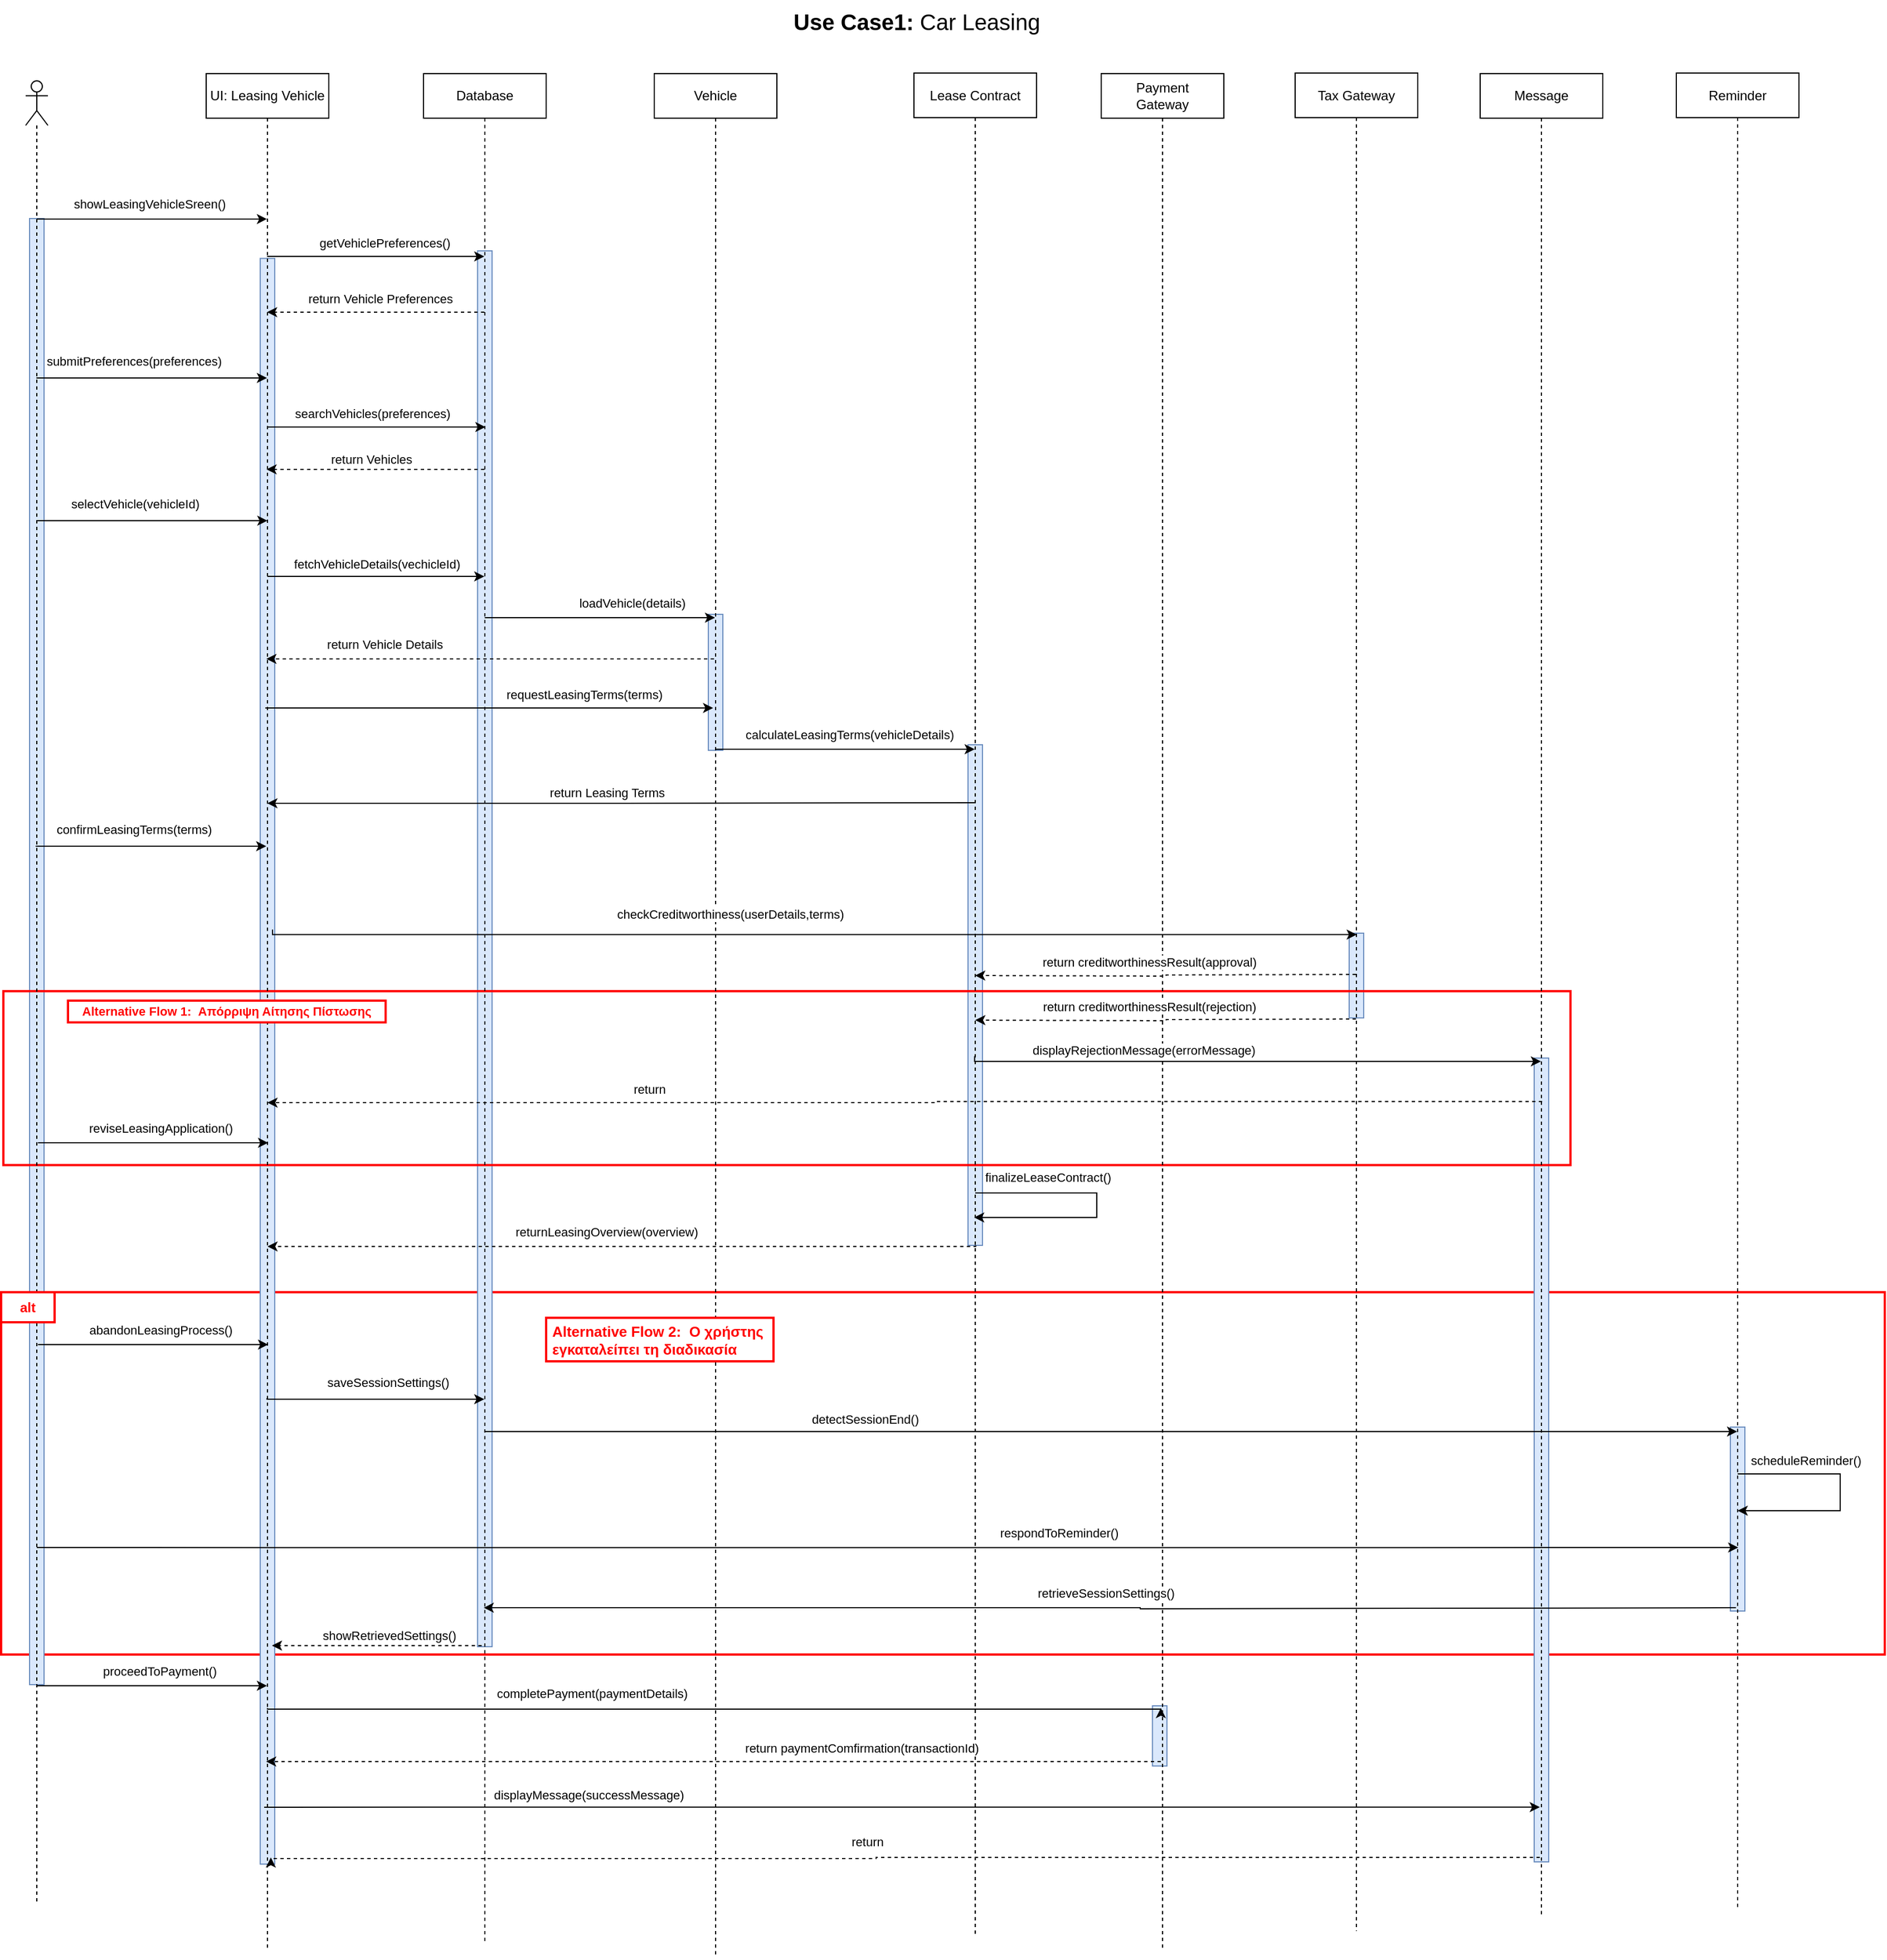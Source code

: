 <mxfile version="24.2.5" type="device" pages="11">
  <diagram name="Use Case 1 : Sequence" id="X5nYgyofVkyIiH-S4-DQ">
    <mxGraphModel dx="3754" dy="2018" grid="0" gridSize="10" guides="1" tooltips="1" connect="1" arrows="1" fold="1" page="0" pageScale="1" pageWidth="827" pageHeight="1169" math="0" shadow="0">
      <root>
        <mxCell id="0" />
        <mxCell id="1" parent="0" />
        <mxCell id="deQ8QW3vT8apWx2ZHvul-122" value="" style="rounded=0;whiteSpace=wrap;html=1;fillColor=none;strokeColor=#FF0000;strokeWidth=2;" parent="1" vertex="1">
          <mxGeometry x="-537" y="923" width="1690" height="325" as="geometry" />
        </mxCell>
        <mxCell id="yuPSBtp--XTXEwSO5r7i-11" value="" style="rounded=0;whiteSpace=wrap;html=1;fillColor=#dae8fc;strokeColor=#6c8ebf;" parent="1" vertex="1">
          <mxGeometry x="496" y="1294" width="13" height="54" as="geometry" />
        </mxCell>
        <mxCell id="yuPSBtp--XTXEwSO5r7i-10" value="" style="rounded=0;whiteSpace=wrap;html=1;fillColor=#dae8fc;strokeColor=#6c8ebf;" parent="1" vertex="1">
          <mxGeometry x="1014.5" y="1044" width="13" height="165" as="geometry" />
        </mxCell>
        <mxCell id="yuPSBtp--XTXEwSO5r7i-9" value="" style="rounded=0;whiteSpace=wrap;html=1;fillColor=#dae8fc;strokeColor=#6c8ebf;" parent="1" vertex="1">
          <mxGeometry x="838.5" y="713" width="13" height="721" as="geometry" />
        </mxCell>
        <mxCell id="yuPSBtp--XTXEwSO5r7i-8" value="" style="rounded=0;whiteSpace=wrap;html=1;fillColor=#dae8fc;strokeColor=#6c8ebf;" parent="1" vertex="1">
          <mxGeometry x="672.5" y="601" width="13" height="76" as="geometry" />
        </mxCell>
        <mxCell id="yuPSBtp--XTXEwSO5r7i-7" value="" style="rounded=0;whiteSpace=wrap;html=1;fillColor=#dae8fc;strokeColor=#6c8ebf;" parent="1" vertex="1">
          <mxGeometry x="330.5" y="432" width="13" height="449" as="geometry" />
        </mxCell>
        <mxCell id="yuPSBtp--XTXEwSO5r7i-6" value="" style="rounded=0;whiteSpace=wrap;html=1;fillColor=#dae8fc;strokeColor=#6c8ebf;" parent="1" vertex="1">
          <mxGeometry x="97.5" y="315" width="13" height="122" as="geometry" />
        </mxCell>
        <mxCell id="yuPSBtp--XTXEwSO5r7i-5" value="" style="rounded=0;whiteSpace=wrap;html=1;fillColor=#dae8fc;strokeColor=#6c8ebf;" parent="1" vertex="1">
          <mxGeometry x="-109.5" y="-11" width="13" height="1252" as="geometry" />
        </mxCell>
        <mxCell id="yuPSBtp--XTXEwSO5r7i-4" value="" style="rounded=0;whiteSpace=wrap;html=1;fillColor=#dae8fc;strokeColor=#6c8ebf;" parent="1" vertex="1">
          <mxGeometry x="-304.5" y="-4.25" width="13" height="1440.25" as="geometry" />
        </mxCell>
        <mxCell id="yuPSBtp--XTXEwSO5r7i-1" value="" style="rounded=0;whiteSpace=wrap;html=1;fillColor=#dae8fc;strokeColor=#6c8ebf;" parent="1" vertex="1">
          <mxGeometry x="-511.5" y="-40" width="13" height="1315" as="geometry" />
        </mxCell>
        <mxCell id="deQ8QW3vT8apWx2ZHvul-93" value="" style="rounded=0;whiteSpace=wrap;html=1;fillColor=none;strokeColor=#FF0000;strokeWidth=2;" parent="1" vertex="1">
          <mxGeometry x="-535" y="653" width="1406" height="156" as="geometry" />
        </mxCell>
        <mxCell id="deQ8QW3vT8apWx2ZHvul-7" value="Payment&lt;div&gt;Gateway&lt;/div&gt;" style="shape=umlLifeline;perimeter=lifelinePerimeter;whiteSpace=wrap;html=1;container=1;dropTarget=0;collapsible=0;recursiveResize=0;outlineConnect=0;portConstraint=eastwest;newEdgeStyle={&quot;curved&quot;:0,&quot;rounded&quot;:0};" parent="1" vertex="1">
          <mxGeometry x="450" y="-170" width="110" height="1683" as="geometry" />
        </mxCell>
        <mxCell id="deQ8QW3vT8apWx2ZHvul-12" style="edgeStyle=orthogonalEdgeStyle;rounded=0;orthogonalLoop=1;jettySize=auto;html=1;curved=0;" parent="1" source="deQ8QW3vT8apWx2ZHvul-3" edge="1">
          <mxGeometry relative="1" as="geometry">
            <mxPoint x="-473.988" y="-40.0" as="sourcePoint" />
            <mxPoint x="-298.5" y="-39.512" as="targetPoint" />
            <Array as="points">
              <mxPoint x="-397" y="-40" />
            </Array>
          </mxGeometry>
        </mxCell>
        <mxCell id="deQ8QW3vT8apWx2ZHvul-13" value="showLeasingVehicleSreen()" style="edgeLabel;html=1;align=center;verticalAlign=middle;resizable=0;points=[];" parent="deQ8QW3vT8apWx2ZHvul-12" vertex="1" connectable="0">
          <mxGeometry x="-0.299" y="2" relative="1" as="geometry">
            <mxPoint x="28" y="-12" as="offset" />
          </mxGeometry>
        </mxCell>
        <mxCell id="deQ8QW3vT8apWx2ZHvul-20" value="submitPreferences(preferences)" style="edgeStyle=orthogonalEdgeStyle;rounded=0;orthogonalLoop=1;jettySize=auto;html=1;curved=0;" parent="1" edge="1">
          <mxGeometry x="-0.155" y="15" relative="1" as="geometry">
            <mxPoint x="-505.37" y="103" as="sourcePoint" />
            <mxPoint x="-298.5" y="103" as="targetPoint" />
            <mxPoint as="offset" />
          </mxGeometry>
        </mxCell>
        <mxCell id="deQ8QW3vT8apWx2ZHvul-63" style="edgeStyle=orthogonalEdgeStyle;rounded=0;orthogonalLoop=1;jettySize=auto;html=1;curved=0;" parent="1" edge="1">
          <mxGeometry relative="1" as="geometry">
            <mxPoint x="-504.996" y="1276.015" as="sourcePoint" />
            <mxPoint x="-298.5" y="1276.02" as="targetPoint" />
            <Array as="points">
              <mxPoint x="-362" y="1276.02" />
              <mxPoint x="-362" y="1276.02" />
            </Array>
          </mxGeometry>
        </mxCell>
        <mxCell id="deQ8QW3vT8apWx2ZHvul-64" value="proceedToPayment()" style="edgeLabel;html=1;align=center;verticalAlign=middle;resizable=0;points=[];" parent="deQ8QW3vT8apWx2ZHvul-63" vertex="1" connectable="0">
          <mxGeometry x="0.222" y="-3" relative="1" as="geometry">
            <mxPoint x="-16" y="-16" as="offset" />
          </mxGeometry>
        </mxCell>
        <mxCell id="deQ8QW3vT8apWx2ZHvul-3" value="" style="shape=umlLifeline;perimeter=lifelinePerimeter;whiteSpace=wrap;html=1;container=1;dropTarget=0;collapsible=0;recursiveResize=0;outlineConnect=0;portConstraint=eastwest;newEdgeStyle={&quot;curved&quot;:0,&quot;rounded&quot;:0};participant=umlActor;" parent="1" vertex="1">
          <mxGeometry x="-515" y="-163.5" width="20" height="1635.5" as="geometry" />
        </mxCell>
        <mxCell id="deQ8QW3vT8apWx2ZHvul-14" style="edgeStyle=orthogonalEdgeStyle;rounded=0;orthogonalLoop=1;jettySize=auto;html=1;curved=0;" parent="1" edge="1">
          <mxGeometry relative="1" as="geometry">
            <mxPoint x="-298.37" y="-6.0" as="sourcePoint" />
            <mxPoint x="-103.5" y="-6.0" as="targetPoint" />
          </mxGeometry>
        </mxCell>
        <mxCell id="deQ8QW3vT8apWx2ZHvul-15" value="getVehiclePreferences()" style="edgeLabel;html=1;align=center;verticalAlign=middle;resizable=0;points=[];" parent="deQ8QW3vT8apWx2ZHvul-14" vertex="1" connectable="0">
          <mxGeometry x="0.305" relative="1" as="geometry">
            <mxPoint x="-22" y="-12" as="offset" />
          </mxGeometry>
        </mxCell>
        <mxCell id="deQ8QW3vT8apWx2ZHvul-21" style="edgeStyle=orthogonalEdgeStyle;rounded=0;orthogonalLoop=1;jettySize=auto;html=1;curved=0;" parent="1" edge="1">
          <mxGeometry relative="1" as="geometry">
            <mxPoint x="-297.999" y="146.0" as="sourcePoint" />
            <mxPoint x="-102.5" y="147" as="targetPoint" />
            <Array as="points">
              <mxPoint x="-298" y="147" />
            </Array>
          </mxGeometry>
        </mxCell>
        <mxCell id="deQ8QW3vT8apWx2ZHvul-25" value="searchVehicles(preferences)" style="edgeLabel;html=1;align=center;verticalAlign=middle;resizable=0;points=[];" parent="deQ8QW3vT8apWx2ZHvul-21" vertex="1" connectable="0">
          <mxGeometry x="-0.219" relative="1" as="geometry">
            <mxPoint x="18" y="-12" as="offset" />
          </mxGeometry>
        </mxCell>
        <mxCell id="deQ8QW3vT8apWx2ZHvul-33" style="edgeStyle=orthogonalEdgeStyle;rounded=0;orthogonalLoop=1;jettySize=auto;html=1;curved=0;" parent="1" source="deQ8QW3vT8apWx2ZHvul-4" target="deQ8QW3vT8apWx2ZHvul-10" edge="1">
          <mxGeometry relative="1" as="geometry">
            <Array as="points">
              <mxPoint x="-175" y="281" />
              <mxPoint x="-175" y="281" />
            </Array>
          </mxGeometry>
        </mxCell>
        <mxCell id="deQ8QW3vT8apWx2ZHvul-34" value="fetchVehicleDetails(vechicleId)" style="edgeLabel;html=1;align=center;verticalAlign=middle;resizable=0;points=[];" parent="deQ8QW3vT8apWx2ZHvul-33" vertex="1" connectable="0">
          <mxGeometry x="-0.225" y="2" relative="1" as="geometry">
            <mxPoint x="22" y="-9" as="offset" />
          </mxGeometry>
        </mxCell>
        <mxCell id="deQ8QW3vT8apWx2ZHvul-42" style="edgeStyle=orthogonalEdgeStyle;rounded=0;orthogonalLoop=1;jettySize=auto;html=1;curved=0;" parent="1" edge="1">
          <mxGeometry relative="1" as="geometry">
            <mxPoint x="-300.0" y="399" as="sourcePoint" />
            <mxPoint x="101.8" y="399" as="targetPoint" />
          </mxGeometry>
        </mxCell>
        <mxCell id="deQ8QW3vT8apWx2ZHvul-43" value="requestLeasingTerms(terms)" style="edgeLabel;html=1;align=center;verticalAlign=middle;resizable=0;points=[];" parent="deQ8QW3vT8apWx2ZHvul-42" vertex="1" connectable="0">
          <mxGeometry x="0.383" relative="1" as="geometry">
            <mxPoint x="8" y="-12" as="offset" />
          </mxGeometry>
        </mxCell>
        <mxCell id="deQ8QW3vT8apWx2ZHvul-65" style="edgeStyle=orthogonalEdgeStyle;rounded=0;orthogonalLoop=1;jettySize=auto;html=1;curved=0;" parent="1" edge="1">
          <mxGeometry relative="1" as="geometry">
            <mxPoint x="-297.998" y="1295.997" as="sourcePoint" />
            <mxPoint x="503.5" y="1295.997" as="targetPoint" />
            <Array as="points">
              <mxPoint x="-298" y="1297" />
            </Array>
          </mxGeometry>
        </mxCell>
        <mxCell id="deQ8QW3vT8apWx2ZHvul-66" value="completePayment(paymentDetails)" style="edgeLabel;html=1;align=center;verticalAlign=middle;resizable=0;points=[];" parent="deQ8QW3vT8apWx2ZHvul-65" vertex="1" connectable="0">
          <mxGeometry x="-0.599" y="-1" relative="1" as="geometry">
            <mxPoint x="131" y="-15" as="offset" />
          </mxGeometry>
        </mxCell>
        <mxCell id="deQ8QW3vT8apWx2ZHvul-69" style="edgeStyle=orthogonalEdgeStyle;rounded=0;orthogonalLoop=1;jettySize=auto;html=1;curved=0;" parent="1" edge="1">
          <mxGeometry relative="1" as="geometry">
            <mxPoint x="-300.996" y="1384.94" as="sourcePoint" />
            <mxPoint x="843.5" y="1384.933" as="targetPoint" />
            <Array as="points">
              <mxPoint x="553" y="1385" />
              <mxPoint x="553" y="1385" />
            </Array>
          </mxGeometry>
        </mxCell>
        <mxCell id="deQ8QW3vT8apWx2ZHvul-70" value="displayMessage(successMessage)" style="edgeLabel;html=1;align=center;verticalAlign=middle;resizable=0;points=[];" parent="deQ8QW3vT8apWx2ZHvul-69" vertex="1" connectable="0">
          <mxGeometry x="-0.747" y="2" relative="1" as="geometry">
            <mxPoint x="146" y="-9" as="offset" />
          </mxGeometry>
        </mxCell>
        <mxCell id="deQ8QW3vT8apWx2ZHvul-99" style="edgeStyle=orthogonalEdgeStyle;rounded=0;orthogonalLoop=1;jettySize=auto;html=1;curved=0;" parent="1" target="deQ8QW3vT8apWx2ZHvul-10" edge="1">
          <mxGeometry relative="1" as="geometry">
            <mxPoint x="-298.452" y="1017.996" as="sourcePoint" />
            <mxPoint x="-103.5" y="1027.52" as="targetPoint" />
            <Array as="points">
              <mxPoint x="-299" y="1019" />
            </Array>
          </mxGeometry>
        </mxCell>
        <mxCell id="deQ8QW3vT8apWx2ZHvul-100" value="saveSessionSettings()" style="edgeLabel;html=1;align=center;verticalAlign=middle;resizable=0;points=[];" parent="deQ8QW3vT8apWx2ZHvul-99" vertex="1" connectable="0">
          <mxGeometry x="0.329" y="-1" relative="1" as="geometry">
            <mxPoint x="-21" y="-16" as="offset" />
          </mxGeometry>
        </mxCell>
        <mxCell id="deQ8QW3vT8apWx2ZHvul-4" value="UI: Leasing Vehicle" style="shape=umlLifeline;perimeter=lifelinePerimeter;whiteSpace=wrap;html=1;container=1;dropTarget=0;collapsible=0;recursiveResize=0;outlineConnect=0;portConstraint=eastwest;newEdgeStyle={&quot;curved&quot;:0,&quot;rounded&quot;:0};" parent="1" vertex="1">
          <mxGeometry x="-353" y="-170" width="110" height="1684" as="geometry" />
        </mxCell>
        <mxCell id="deQ8QW3vT8apWx2ZHvul-37" style="edgeStyle=orthogonalEdgeStyle;rounded=0;orthogonalLoop=1;jettySize=auto;html=1;curved=0;dashed=1;" parent="1" edge="1">
          <mxGeometry relative="1" as="geometry">
            <mxPoint x="102.61" y="355" as="sourcePoint" />
            <mxPoint x="-298.996" y="355" as="targetPoint" />
          </mxGeometry>
        </mxCell>
        <mxCell id="deQ8QW3vT8apWx2ZHvul-39" value="return Vehicle Details" style="edgeLabel;html=1;align=center;verticalAlign=middle;resizable=0;points=[];" parent="deQ8QW3vT8apWx2ZHvul-37" vertex="1" connectable="0">
          <mxGeometry x="-0.159" y="-1" relative="1" as="geometry">
            <mxPoint x="-127" y="-12" as="offset" />
          </mxGeometry>
        </mxCell>
        <mxCell id="deQ8QW3vT8apWx2ZHvul-45" style="edgeStyle=orthogonalEdgeStyle;rounded=0;orthogonalLoop=1;jettySize=auto;html=1;curved=0;" parent="1" source="deQ8QW3vT8apWx2ZHvul-5" target="deQ8QW3vT8apWx2ZHvul-6" edge="1">
          <mxGeometry relative="1" as="geometry">
            <Array as="points">
              <mxPoint x="215" y="436" />
              <mxPoint x="215" y="436" />
            </Array>
          </mxGeometry>
        </mxCell>
        <mxCell id="deQ8QW3vT8apWx2ZHvul-46" value="calculateLeasingTerms(vehicleDetails)" style="edgeLabel;html=1;align=center;verticalAlign=middle;resizable=0;points=[];" parent="deQ8QW3vT8apWx2ZHvul-45" vertex="1" connectable="0">
          <mxGeometry x="0.028" relative="1" as="geometry">
            <mxPoint y="-13" as="offset" />
          </mxGeometry>
        </mxCell>
        <mxCell id="deQ8QW3vT8apWx2ZHvul-5" value="Vehicle" style="shape=umlLifeline;perimeter=lifelinePerimeter;whiteSpace=wrap;html=1;container=1;dropTarget=0;collapsible=0;recursiveResize=0;outlineConnect=0;portConstraint=eastwest;newEdgeStyle={&quot;curved&quot;:0,&quot;rounded&quot;:0};" parent="1" vertex="1">
          <mxGeometry x="49" y="-170" width="110" height="1690" as="geometry" />
        </mxCell>
        <mxCell id="deQ8QW3vT8apWx2ZHvul-47" style="edgeStyle=orthogonalEdgeStyle;rounded=0;orthogonalLoop=1;jettySize=auto;html=1;curved=0;" parent="1" edge="1">
          <mxGeometry relative="1" as="geometry">
            <mxPoint x="336.5" y="484" as="sourcePoint" />
            <mxPoint x="-298.125" y="484.5" as="targetPoint" />
          </mxGeometry>
        </mxCell>
        <mxCell id="deQ8QW3vT8apWx2ZHvul-48" value="return Leasing Terms&amp;nbsp;" style="edgeLabel;html=1;align=center;verticalAlign=middle;resizable=0;points=[];" parent="deQ8QW3vT8apWx2ZHvul-47" vertex="1" connectable="0">
          <mxGeometry x="0.036" y="-1" relative="1" as="geometry">
            <mxPoint y="-9" as="offset" />
          </mxGeometry>
        </mxCell>
        <mxCell id="deQ8QW3vT8apWx2ZHvul-61" style="edgeStyle=orthogonalEdgeStyle;rounded=0;orthogonalLoop=1;jettySize=auto;html=1;curved=0;dashed=1;" parent="1" target="deQ8QW3vT8apWx2ZHvul-4" edge="1">
          <mxGeometry relative="1" as="geometry">
            <mxPoint x="337.39" y="880.998" as="sourcePoint" />
            <mxPoint x="-299.003" y="880.998" as="targetPoint" />
            <Array as="points">
              <mxPoint x="337" y="882" />
            </Array>
          </mxGeometry>
        </mxCell>
        <mxCell id="deQ8QW3vT8apWx2ZHvul-62" value="returnLeasingOverview(overview)" style="edgeLabel;html=1;align=center;verticalAlign=middle;resizable=0;points=[];" parent="deQ8QW3vT8apWx2ZHvul-61" vertex="1" connectable="0">
          <mxGeometry x="-0.289" relative="1" as="geometry">
            <mxPoint x="-107" y="-13" as="offset" />
          </mxGeometry>
        </mxCell>
        <mxCell id="deQ8QW3vT8apWx2ZHvul-89" style="edgeStyle=orthogonalEdgeStyle;rounded=0;orthogonalLoop=1;jettySize=auto;html=1;curved=0;" parent="1" target="deQ8QW3vT8apWx2ZHvul-9" edge="1">
          <mxGeometry relative="1" as="geometry">
            <mxPoint x="336.447" y="711.267" as="sourcePoint" />
            <mxPoint x="844.5" y="700.004" as="targetPoint" />
            <Array as="points">
              <mxPoint x="336" y="716" />
            </Array>
          </mxGeometry>
        </mxCell>
        <mxCell id="deQ8QW3vT8apWx2ZHvul-90" value="displayRejectionMessage(errorMessage)" style="edgeLabel;html=1;align=center;verticalAlign=middle;resizable=0;points=[];" parent="deQ8QW3vT8apWx2ZHvul-89" vertex="1" connectable="0">
          <mxGeometry x="-0.808" relative="1" as="geometry">
            <mxPoint x="107" y="-10" as="offset" />
          </mxGeometry>
        </mxCell>
        <mxCell id="deQ8QW3vT8apWx2ZHvul-6" value="Lease Contract" style="shape=umlLifeline;perimeter=lifelinePerimeter;whiteSpace=wrap;html=1;container=1;dropTarget=0;collapsible=0;recursiveResize=0;outlineConnect=0;portConstraint=eastwest;newEdgeStyle={&quot;curved&quot;:0,&quot;rounded&quot;:0};" parent="1" vertex="1">
          <mxGeometry x="282" y="-170.5" width="110" height="1669.5" as="geometry" />
        </mxCell>
        <mxCell id="deQ8QW3vT8apWx2ZHvul-67" style="edgeStyle=orthogonalEdgeStyle;rounded=0;orthogonalLoop=1;jettySize=auto;html=1;curved=0;dashed=1;" parent="1" edge="1">
          <mxGeometry relative="1" as="geometry">
            <mxPoint x="503.5" y="1344" as="sourcePoint" />
            <mxPoint x="-299.214" y="1344.0" as="targetPoint" />
            <Array as="points">
              <mxPoint x="384" y="1344" />
              <mxPoint x="384" y="1344" />
            </Array>
          </mxGeometry>
        </mxCell>
        <mxCell id="deQ8QW3vT8apWx2ZHvul-68" value="return paymentComfirmation(transactionId)" style="edgeLabel;html=1;align=center;verticalAlign=middle;resizable=0;points=[];" parent="deQ8QW3vT8apWx2ZHvul-67" vertex="1" connectable="0">
          <mxGeometry x="-0.344" relative="1" as="geometry">
            <mxPoint x="-5" y="-12" as="offset" />
          </mxGeometry>
        </mxCell>
        <mxCell id="deQ8QW3vT8apWx2ZHvul-57" style="edgeStyle=orthogonalEdgeStyle;rounded=0;orthogonalLoop=1;jettySize=auto;html=1;curved=0;dashed=1;" parent="1" edge="1">
          <mxGeometry relative="1" as="geometry">
            <mxPoint x="678.5" y="638.005" as="sourcePoint" />
            <mxPoint x="336.912" y="639.005" as="targetPoint" />
            <Array as="points" />
          </mxGeometry>
        </mxCell>
        <mxCell id="deQ8QW3vT8apWx2ZHvul-58" value="return creditworthinessResult(approval)" style="edgeLabel;html=1;align=center;verticalAlign=middle;resizable=0;points=[];" parent="deQ8QW3vT8apWx2ZHvul-57" vertex="1" connectable="0">
          <mxGeometry x="0.53" y="-2" relative="1" as="geometry">
            <mxPoint x="75" y="-10" as="offset" />
          </mxGeometry>
        </mxCell>
        <mxCell id="deQ8QW3vT8apWx2ZHvul-8" value="Tax Gateway" style="shape=umlLifeline;perimeter=lifelinePerimeter;whiteSpace=wrap;html=1;container=1;dropTarget=0;collapsible=0;recursiveResize=0;outlineConnect=0;portConstraint=eastwest;newEdgeStyle={&quot;curved&quot;:0,&quot;rounded&quot;:0};" parent="1" vertex="1">
          <mxGeometry x="624" y="-170.5" width="110" height="1666.5" as="geometry" />
        </mxCell>
        <mxCell id="deQ8QW3vT8apWx2ZHvul-9" value="Message" style="shape=umlLifeline;perimeter=lifelinePerimeter;whiteSpace=wrap;html=1;container=1;dropTarget=0;collapsible=0;recursiveResize=0;outlineConnect=0;portConstraint=eastwest;newEdgeStyle={&quot;curved&quot;:0,&quot;rounded&quot;:0};" parent="1" vertex="1">
          <mxGeometry x="790" y="-170" width="110" height="1654" as="geometry" />
        </mxCell>
        <mxCell id="deQ8QW3vT8apWx2ZHvul-16" style="edgeStyle=orthogonalEdgeStyle;rounded=0;orthogonalLoop=1;jettySize=auto;html=1;curved=0;dashed=1;" parent="1" edge="1">
          <mxGeometry relative="1" as="geometry">
            <mxPoint x="-103.5" y="44.0" as="sourcePoint" />
            <mxPoint x="-298.37" y="44.0" as="targetPoint" />
          </mxGeometry>
        </mxCell>
        <mxCell id="deQ8QW3vT8apWx2ZHvul-17" value="return Vehicle Preferences" style="edgeLabel;html=1;align=center;verticalAlign=middle;resizable=0;points=[];" parent="deQ8QW3vT8apWx2ZHvul-16" vertex="1" connectable="0">
          <mxGeometry x="-0.038" relative="1" as="geometry">
            <mxPoint y="-12" as="offset" />
          </mxGeometry>
        </mxCell>
        <mxCell id="deQ8QW3vT8apWx2ZHvul-28" style="edgeStyle=orthogonalEdgeStyle;rounded=0;orthogonalLoop=1;jettySize=auto;html=1;curved=0;dashed=1;" parent="1" edge="1">
          <mxGeometry relative="1" as="geometry">
            <mxPoint x="-103.5" y="184.997" as="sourcePoint" />
            <mxPoint x="-298.833" y="184.997" as="targetPoint" />
            <Array as="points">
              <mxPoint x="-220" y="184.93" />
              <mxPoint x="-220" y="184.93" />
            </Array>
          </mxGeometry>
        </mxCell>
        <mxCell id="deQ8QW3vT8apWx2ZHvul-29" value="return Vehicles" style="edgeLabel;html=1;align=center;verticalAlign=middle;resizable=0;points=[];" parent="deQ8QW3vT8apWx2ZHvul-28" vertex="1" connectable="0">
          <mxGeometry x="0.107" y="-2" relative="1" as="geometry">
            <mxPoint x="6" y="-7" as="offset" />
          </mxGeometry>
        </mxCell>
        <mxCell id="deQ8QW3vT8apWx2ZHvul-35" style="edgeStyle=orthogonalEdgeStyle;rounded=0;orthogonalLoop=1;jettySize=auto;html=1;curved=0;" parent="1" edge="1">
          <mxGeometry relative="1" as="geometry">
            <mxPoint x="-103.106" y="318" as="sourcePoint" />
            <mxPoint x="103.5" y="318" as="targetPoint" />
          </mxGeometry>
        </mxCell>
        <mxCell id="deQ8QW3vT8apWx2ZHvul-36" value="loadVehicle(details)" style="edgeLabel;html=1;align=center;verticalAlign=middle;resizable=0;points=[];" parent="deQ8QW3vT8apWx2ZHvul-35" vertex="1" connectable="0">
          <mxGeometry x="0.271" relative="1" as="geometry">
            <mxPoint y="-13" as="offset" />
          </mxGeometry>
        </mxCell>
        <mxCell id="deQ8QW3vT8apWx2ZHvul-104" style="edgeStyle=orthogonalEdgeStyle;rounded=0;orthogonalLoop=1;jettySize=auto;html=1;curved=0;" parent="1" target="deQ8QW3vT8apWx2ZHvul-102" edge="1">
          <mxGeometry relative="1" as="geometry">
            <mxPoint x="-103.553" y="1048.003" as="sourcePoint" />
            <mxPoint x="1020.5" y="1020.003" as="targetPoint" />
            <Array as="points">
              <mxPoint x="726" y="1048" />
              <mxPoint x="726" y="1048" />
            </Array>
          </mxGeometry>
        </mxCell>
        <mxCell id="deQ8QW3vT8apWx2ZHvul-105" value="detectSessionEnd()" style="edgeLabel;html=1;align=center;verticalAlign=middle;resizable=0;points=[];" parent="deQ8QW3vT8apWx2ZHvul-104" vertex="1" connectable="0">
          <mxGeometry x="0.024" y="1" relative="1" as="geometry">
            <mxPoint x="-234" y="-10" as="offset" />
          </mxGeometry>
        </mxCell>
        <mxCell id="deQ8QW3vT8apWx2ZHvul-10" value="Database" style="shape=umlLifeline;perimeter=lifelinePerimeter;whiteSpace=wrap;html=1;container=1;dropTarget=0;collapsible=0;recursiveResize=0;outlineConnect=0;portConstraint=eastwest;newEdgeStyle={&quot;curved&quot;:0,&quot;rounded&quot;:0};" parent="1" vertex="1">
          <mxGeometry x="-158" y="-170" width="110" height="1678" as="geometry" />
        </mxCell>
        <mxCell id="deQ8QW3vT8apWx2ZHvul-31" value="selectVehicle(vehicleId)" style="edgeStyle=orthogonalEdgeStyle;rounded=0;orthogonalLoop=1;jettySize=auto;html=1;curved=0;" parent="1" edge="1">
          <mxGeometry x="-0.155" y="15" relative="1" as="geometry">
            <mxPoint x="-505.0" y="231" as="sourcePoint" />
            <mxPoint x="-298.13" y="231" as="targetPoint" />
            <mxPoint as="offset" />
          </mxGeometry>
        </mxCell>
        <mxCell id="deQ8QW3vT8apWx2ZHvul-49" value="confirmLeasingTerms(terms)" style="edgeStyle=orthogonalEdgeStyle;rounded=0;orthogonalLoop=1;jettySize=auto;html=1;curved=0;" parent="1" edge="1">
          <mxGeometry x="-0.155" y="15" relative="1" as="geometry">
            <mxPoint x="-506.0" y="523" as="sourcePoint" />
            <mxPoint x="-299.13" y="523" as="targetPoint" />
            <mxPoint as="offset" />
          </mxGeometry>
        </mxCell>
        <mxCell id="deQ8QW3vT8apWx2ZHvul-59" style="edgeStyle=orthogonalEdgeStyle;rounded=0;orthogonalLoop=1;jettySize=auto;html=1;curved=0;exitX=0.486;exitY=0.772;exitDx=0;exitDy=0;exitPerimeter=0;" parent="1" edge="1">
          <mxGeometry relative="1" as="geometry">
            <mxPoint x="337.0" y="834.0" as="sourcePoint" />
            <mxPoint x="336.024" y="856.0" as="targetPoint" />
            <Array as="points">
              <mxPoint x="446" y="834" />
              <mxPoint x="446" y="856" />
            </Array>
          </mxGeometry>
        </mxCell>
        <mxCell id="deQ8QW3vT8apWx2ZHvul-60" value="finalizeLeaseContract()" style="edgeLabel;html=1;align=center;verticalAlign=middle;resizable=0;points=[];" parent="deQ8QW3vT8apWx2ZHvul-59" vertex="1" connectable="0">
          <mxGeometry x="-0.797" y="1" relative="1" as="geometry">
            <mxPoint x="40" y="-13" as="offset" />
          </mxGeometry>
        </mxCell>
        <mxCell id="deQ8QW3vT8apWx2ZHvul-71" style="edgeStyle=orthogonalEdgeStyle;rounded=0;orthogonalLoop=1;jettySize=auto;html=1;curved=0;dashed=1;" parent="1" edge="1">
          <mxGeometry relative="1" as="geometry">
            <mxPoint x="843.5" y="1430" as="sourcePoint" />
            <mxPoint x="-295.004" y="1430.0" as="targetPoint" />
            <Array as="points">
              <mxPoint x="248" y="1430" />
              <mxPoint x="248" y="1431" />
            </Array>
          </mxGeometry>
        </mxCell>
        <mxCell id="deQ8QW3vT8apWx2ZHvul-72" value="return" style="edgeLabel;html=1;align=center;verticalAlign=middle;resizable=0;points=[];" parent="deQ8QW3vT8apWx2ZHvul-71" vertex="1" connectable="0">
          <mxGeometry x="-0.344" relative="1" as="geometry">
            <mxPoint x="-230" y="-14" as="offset" />
          </mxGeometry>
        </mxCell>
        <mxCell id="deQ8QW3vT8apWx2ZHvul-80" style="edgeStyle=orthogonalEdgeStyle;rounded=0;orthogonalLoop=1;jettySize=auto;html=1;curved=0;" parent="1" edge="1">
          <mxGeometry relative="1" as="geometry">
            <mxPoint x="-503.996" y="788.995" as="sourcePoint" />
            <mxPoint x="-297.5" y="789" as="targetPoint" />
            <Array as="points">
              <mxPoint x="-361" y="789" />
              <mxPoint x="-361" y="789" />
            </Array>
          </mxGeometry>
        </mxCell>
        <mxCell id="deQ8QW3vT8apWx2ZHvul-81" value="reviseLeasingApplication()" style="edgeLabel;html=1;align=center;verticalAlign=middle;resizable=0;points=[];" parent="deQ8QW3vT8apWx2ZHvul-80" vertex="1" connectable="0">
          <mxGeometry x="0.222" y="-3" relative="1" as="geometry">
            <mxPoint x="-16" y="-16" as="offset" />
          </mxGeometry>
        </mxCell>
        <mxCell id="deQ8QW3vT8apWx2ZHvul-84" style="edgeStyle=orthogonalEdgeStyle;rounded=0;orthogonalLoop=1;jettySize=auto;html=1;curved=0;exitX=0.844;exitY=0.418;exitDx=0;exitDy=0;exitPerimeter=0;" parent="1" source="yuPSBtp--XTXEwSO5r7i-4" edge="1">
          <mxGeometry relative="1" as="geometry">
            <mxPoint x="337.0" y="603.25" as="sourcePoint" />
            <mxPoint x="679.25" y="602.25" as="targetPoint" />
            <Array as="points">
              <mxPoint x="-294" y="602" />
            </Array>
          </mxGeometry>
        </mxCell>
        <mxCell id="deQ8QW3vT8apWx2ZHvul-85" value="checkCreditworthiness(userDetails,terms)" style="edgeLabel;html=1;align=center;verticalAlign=middle;resizable=0;points=[];" parent="deQ8QW3vT8apWx2ZHvul-84" vertex="1" connectable="0">
          <mxGeometry x="-0.134" relative="1" as="geometry">
            <mxPoint x="-8" y="-19" as="offset" />
          </mxGeometry>
        </mxCell>
        <mxCell id="deQ8QW3vT8apWx2ZHvul-87" style="edgeStyle=orthogonalEdgeStyle;rounded=0;orthogonalLoop=1;jettySize=auto;html=1;curved=0;dashed=1;" parent="1" edge="1">
          <mxGeometry relative="1" as="geometry">
            <mxPoint x="678.59" y="678.005" as="sourcePoint" />
            <mxPoint x="337.002" y="679.005" as="targetPoint" />
            <Array as="points" />
          </mxGeometry>
        </mxCell>
        <mxCell id="deQ8QW3vT8apWx2ZHvul-88" value="return creditworthinessResult(rejection)" style="edgeLabel;html=1;align=center;verticalAlign=middle;resizable=0;points=[];" parent="deQ8QW3vT8apWx2ZHvul-87" vertex="1" connectable="0">
          <mxGeometry x="0.53" y="-2" relative="1" as="geometry">
            <mxPoint x="75" y="-10" as="offset" />
          </mxGeometry>
        </mxCell>
        <mxCell id="deQ8QW3vT8apWx2ZHvul-91" style="edgeStyle=orthogonalEdgeStyle;rounded=0;orthogonalLoop=1;jettySize=auto;html=1;curved=0;dashed=1;" parent="1" target="deQ8QW3vT8apWx2ZHvul-4" edge="1">
          <mxGeometry relative="1" as="geometry">
            <mxPoint x="845.59" y="752.005" as="sourcePoint" />
            <mxPoint x="504.002" y="753.005" as="targetPoint" />
            <Array as="points">
              <mxPoint x="301" y="753" />
            </Array>
          </mxGeometry>
        </mxCell>
        <mxCell id="deQ8QW3vT8apWx2ZHvul-92" value="return&amp;nbsp;" style="edgeLabel;html=1;align=center;verticalAlign=middle;resizable=0;points=[];" parent="deQ8QW3vT8apWx2ZHvul-91" vertex="1" connectable="0">
          <mxGeometry x="0.53" y="-2" relative="1" as="geometry">
            <mxPoint x="75" y="-10" as="offset" />
          </mxGeometry>
        </mxCell>
        <mxCell id="deQ8QW3vT8apWx2ZHvul-95" value="&lt;font style=&quot;font-size: 11px;&quot;&gt;&lt;b style=&quot;font-family: Calibri, sans-serif; text-align: start; background-color: initial;&quot;&gt;&lt;span style=&quot;color: red;&quot; lang=&quot;EN-US&quot;&gt;Alternative&lt;/span&gt;&lt;span style=&quot;color: red;&quot; lang=&quot;EN-US&quot;&gt; &lt;/span&gt;&lt;/b&gt;&lt;b style=&quot;font-family: Calibri, sans-serif; text-align: start; background-color: initial;&quot;&gt;&lt;span style=&quot;color: red;&quot; lang=&quot;EN-US&quot;&gt;Flow&lt;/span&gt;&lt;span style=&quot;color: red;&quot; lang=&quot;EN-US&quot;&gt; &lt;/span&gt;&lt;/b&gt;&lt;b style=&quot;font-family: Calibri, sans-serif; text-align: start; background-color: initial;&quot;&gt;&lt;span style=&quot;color: red;&quot; lang=&quot;EN-US&quot;&gt;1&lt;/span&gt;&lt;span style=&quot;color: red;&quot;&gt;: &amp;nbsp;Απόρριψη Αίτησης Πίστωσης&lt;/span&gt;&lt;/b&gt;&lt;/font&gt;&lt;p style=&quot;margin: 0cm; font-size: 12pt; font-family: Calibri, sans-serif; text-align: start;&quot; class=&quot;MsoNormal&quot;&gt;&lt;b&gt;&lt;span style=&quot;color: red;&quot;&gt;&lt;/span&gt;&lt;/b&gt;&lt;/p&gt;" style="rounded=0;whiteSpace=wrap;html=1;fillColor=default;strokeColor=#FF0000;strokeWidth=2;" parent="1" vertex="1">
          <mxGeometry x="-477" y="661.5" width="285" height="19.5" as="geometry" />
        </mxCell>
        <mxCell id="deQ8QW3vT8apWx2ZHvul-97" style="edgeStyle=orthogonalEdgeStyle;rounded=0;orthogonalLoop=1;jettySize=auto;html=1;curved=0;" parent="1" edge="1">
          <mxGeometry relative="1" as="geometry">
            <mxPoint x="-503.996" y="969.995" as="sourcePoint" />
            <mxPoint x="-297.5" y="970" as="targetPoint" />
            <Array as="points">
              <mxPoint x="-361" y="970" />
              <mxPoint x="-361" y="970" />
            </Array>
          </mxGeometry>
        </mxCell>
        <mxCell id="deQ8QW3vT8apWx2ZHvul-98" value="abandonLeasingProcess()" style="edgeLabel;html=1;align=center;verticalAlign=middle;resizable=0;points=[];" parent="deQ8QW3vT8apWx2ZHvul-97" vertex="1" connectable="0">
          <mxGeometry x="0.222" y="-3" relative="1" as="geometry">
            <mxPoint x="-16" y="-16" as="offset" />
          </mxGeometry>
        </mxCell>
        <mxCell id="deQ8QW3vT8apWx2ZHvul-115" style="edgeStyle=orthogonalEdgeStyle;rounded=0;orthogonalLoop=1;jettySize=auto;html=1;curved=0;" parent="1" edge="1">
          <mxGeometry relative="1" as="geometry">
            <mxPoint x="1019.49" y="1206.024" as="sourcePoint" />
            <mxPoint x="-103.998" y="1206.044" as="targetPoint" />
            <Array as="points">
              <mxPoint x="484.99" y="1207.02" />
            </Array>
          </mxGeometry>
        </mxCell>
        <mxCell id="deQ8QW3vT8apWx2ZHvul-116" value="retrieveSessionSettings()" style="edgeLabel;html=1;align=center;verticalAlign=middle;resizable=0;points=[];" parent="deQ8QW3vT8apWx2ZHvul-115" vertex="1" connectable="0">
          <mxGeometry x="-0.126" y="4" relative="1" as="geometry">
            <mxPoint x="-74" y="-18" as="offset" />
          </mxGeometry>
        </mxCell>
        <mxCell id="deQ8QW3vT8apWx2ZHvul-102" value="Reminder" style="shape=umlLifeline;perimeter=lifelinePerimeter;whiteSpace=wrap;html=1;container=1;dropTarget=0;collapsible=0;recursiveResize=0;outlineConnect=0;portConstraint=eastwest;newEdgeStyle={&quot;curved&quot;:0,&quot;rounded&quot;:0};" parent="1" vertex="1">
          <mxGeometry x="966" y="-170.5" width="110" height="1647.5" as="geometry" />
        </mxCell>
        <mxCell id="deQ8QW3vT8apWx2ZHvul-106" style="edgeStyle=orthogonalEdgeStyle;rounded=0;orthogonalLoop=1;jettySize=auto;html=1;curved=0;" parent="1" edge="1">
          <mxGeometry relative="1" as="geometry">
            <mxPoint x="1021.056" y="1086.002" as="sourcePoint" />
            <mxPoint x="1021.056" y="1118.98" as="targetPoint" />
            <Array as="points">
              <mxPoint x="1113" y="1085.98" />
              <mxPoint x="1113" y="1118.98" />
            </Array>
          </mxGeometry>
        </mxCell>
        <mxCell id="deQ8QW3vT8apWx2ZHvul-107" value="scheduleReminder()" style="edgeLabel;html=1;align=center;verticalAlign=middle;resizable=0;points=[];" parent="deQ8QW3vT8apWx2ZHvul-106" vertex="1" connectable="0">
          <mxGeometry x="-0.448" y="1" relative="1" as="geometry">
            <mxPoint x="1" y="-11" as="offset" />
          </mxGeometry>
        </mxCell>
        <mxCell id="deQ8QW3vT8apWx2ZHvul-113" style="edgeStyle=orthogonalEdgeStyle;rounded=0;orthogonalLoop=1;jettySize=auto;html=1;curved=0;" parent="1" edge="1">
          <mxGeometry relative="1" as="geometry">
            <mxPoint x="-504.996" y="1152.055" as="sourcePoint" />
            <mxPoint x="1021.5" y="1151.997" as="targetPoint" />
            <Array as="points">
              <mxPoint x="647" y="1152.35" />
              <mxPoint x="647" y="1152.35" />
            </Array>
          </mxGeometry>
        </mxCell>
        <mxCell id="deQ8QW3vT8apWx2ZHvul-114" value="respondToReminder()" style="edgeLabel;html=1;align=center;verticalAlign=middle;resizable=0;points=[];" parent="deQ8QW3vT8apWx2ZHvul-113" vertex="1" connectable="0">
          <mxGeometry x="0.222" y="-3" relative="1" as="geometry">
            <mxPoint x="-16" y="-16" as="offset" />
          </mxGeometry>
        </mxCell>
        <mxCell id="deQ8QW3vT8apWx2ZHvul-120" value="" style="endArrow=classic;html=1;rounded=0;dashed=1;" parent="1" edge="1">
          <mxGeometry width="50" height="50" relative="1" as="geometry">
            <mxPoint x="-105.81" y="1240" as="sourcePoint" />
            <mxPoint x="-294.0" y="1240" as="targetPoint" />
          </mxGeometry>
        </mxCell>
        <mxCell id="deQ8QW3vT8apWx2ZHvul-121" value="showRetrievedSettings()" style="edgeLabel;html=1;align=center;verticalAlign=middle;resizable=0;points=[];" parent="deQ8QW3vT8apWx2ZHvul-120" vertex="1" connectable="0">
          <mxGeometry x="-0.133" y="1" relative="1" as="geometry">
            <mxPoint x="-2" y="-10" as="offset" />
          </mxGeometry>
        </mxCell>
        <mxCell id="deQ8QW3vT8apWx2ZHvul-123" value="&lt;font color=&quot;#ff0000&quot;&gt;&lt;b&gt;alt&lt;/b&gt;&lt;/font&gt;" style="rounded=0;whiteSpace=wrap;html=1;fillColor=default;strokeColor=#FF0000;strokeWidth=2;" parent="1" vertex="1">
          <mxGeometry x="-537" y="923" width="48" height="27" as="geometry" />
        </mxCell>
        <mxCell id="deQ8QW3vT8apWx2ZHvul-124" value="&lt;b style=&quot;forced-color-adjust: none; color: rgb(0, 0, 0); font-family: Helvetica; font-size: 20px; font-style: normal; font-variant-ligatures: normal; font-variant-caps: normal; letter-spacing: normal; orphans: 2; text-align: left; text-indent: 0px; text-transform: none; widows: 2; word-spacing: 0px; -webkit-text-stroke-width: 0px; white-space: normal; background-color: rgb(255, 255, 255); text-decoration-thickness: initial; text-decoration-style: initial; text-decoration-color: initial;&quot;&gt;&lt;span lang=&quot;EN-US&quot; style=&quot;forced-color-adjust: none;&quot;&gt;Use Case1:&lt;span&gt;&amp;nbsp;&lt;/span&gt;&lt;/span&gt;&lt;/b&gt;&lt;span lang=&quot;EN-US&quot; style=&quot;forced-color-adjust: none; color: rgb(0, 0, 0); font-family: Helvetica; font-size: 20px; font-style: normal; font-variant-ligatures: normal; font-variant-caps: normal; font-weight: 400; letter-spacing: normal; orphans: 2; text-align: left; text-indent: 0px; text-transform: none; widows: 2; word-spacing: 0px; -webkit-text-stroke-width: 0px; white-space: normal; background-color: rgb(255, 255, 255); text-decoration-thickness: initial; text-decoration-style: initial; text-decoration-color: initial;&quot;&gt;Car Leasing&lt;/span&gt;" style="text;whiteSpace=wrap;html=1;" parent="1" vertex="1">
          <mxGeometry x="172.001" y="-235.003" width="249" height="46" as="geometry" />
        </mxCell>
        <mxCell id="8pIMH9SOAo7j8ZP5-yna-1" value="&lt;p style=&quot;margin: 0cm; font-size: 13px; font-family: Calibri, sans-serif; text-align: start;&quot; class=&quot;MsoNormal&quot;&gt;&lt;b&gt;&lt;span style=&quot;color: red;&quot; lang=&quot;EN-US&quot;&gt;Alternative&lt;/span&gt;&lt;span style=&quot;color: red;&quot; lang=&quot;EN-US&quot;&gt; &lt;/span&gt;&lt;/b&gt;&lt;b&gt;&lt;span style=&quot;color: red;&quot; lang=&quot;EN-US&quot;&gt;Flow&lt;/span&gt;&lt;span style=&quot;color: red;&quot; lang=&quot;EN-US&quot;&gt; &lt;/span&gt;&lt;span style=&quot;color: red;&quot;&gt;2:&amp;nbsp;&amp;nbsp;&lt;/span&gt;&lt;/b&gt;&lt;b style=&quot;background-color: initial;&quot;&gt;&lt;span style=&quot;color: red;&quot;&gt;Ο χρήστης&amp;nbsp;&lt;/span&gt;&lt;/b&gt;&lt;/p&gt;&lt;p style=&quot;margin: 0cm; font-size: 13px; font-family: Calibri, sans-serif; text-align: start;&quot; class=&quot;MsoNormal&quot;&gt;&lt;b style=&quot;background-color: initial;&quot;&gt;&lt;span style=&quot;color: red;&quot;&gt;εγκαταλείπει τη διαδικασία&lt;/span&gt;&lt;/b&gt;&lt;/p&gt;&lt;p style=&quot;margin: 0cm; font-size: 12pt; font-family: Calibri, sans-serif; text-align: start;&quot; class=&quot;MsoNormal&quot;&gt;&lt;b&gt;&lt;span style=&quot;color: red;&quot;&gt;&lt;/span&gt;&lt;/b&gt;&lt;/p&gt;" style="rounded=0;whiteSpace=wrap;html=1;fillColor=default;strokeColor=#FF0000;strokeWidth=2;" parent="1" vertex="1">
          <mxGeometry x="-48" y="946" width="204" height="39" as="geometry" />
        </mxCell>
      </root>
    </mxGraphModel>
  </diagram>
  <diagram id="IIVZAtRAUTCy35kx5BC_" name="Use Case 2 : Sequence">
    <mxGraphModel dx="4000" dy="2153" grid="0" gridSize="10" guides="1" tooltips="1" connect="1" arrows="1" fold="1" page="0" pageScale="1" pageWidth="827" pageHeight="1169" math="0" shadow="0">
      <root>
        <mxCell id="0" />
        <mxCell id="1" parent="0" />
        <mxCell id="6vWtOMhTuLkTKFfOUs-I-1" value="" style="rounded=0;whiteSpace=wrap;html=1;fillColor=#dae8fc;strokeColor=#6c8ebf;" parent="1" vertex="1">
          <mxGeometry x="-511.5" y="-49" width="13" height="1159" as="geometry" />
        </mxCell>
        <mxCell id="3DL7RR5Xt1woMZlTypvg-2" value="" style="rounded=0;whiteSpace=wrap;html=1;fillColor=#dae8fc;strokeColor=#6c8ebf;" parent="1" vertex="1">
          <mxGeometry x="498.5" y="890" width="13" height="264" as="geometry" />
        </mxCell>
        <mxCell id="Z2_ErlHHfiVsEHAHlVY7-13" value="" style="rounded=0;whiteSpace=wrap;html=1;fillColor=none;strokeColor=#FF0000;strokeWidth=2;" parent="1" vertex="1">
          <mxGeometry x="-532" y="1206" width="1848" height="156" as="geometry" />
        </mxCell>
        <mxCell id="2lRKnvNaWFVIqxsp9pRc-11" value="" style="rounded=0;whiteSpace=wrap;html=1;fillColor=#dae8fc;strokeColor=#6c8ebf;" parent="1" vertex="1">
          <mxGeometry x="1162.5" y="995" width="13" height="89" as="geometry" />
        </mxCell>
        <mxCell id="2lRKnvNaWFVIqxsp9pRc-10" value="" style="rounded=0;whiteSpace=wrap;html=1;fillColor=#dae8fc;strokeColor=#6c8ebf;" parent="1" vertex="1">
          <mxGeometry x="1282.5" y="511" width="13" height="836" as="geometry" />
        </mxCell>
        <mxCell id="2lRKnvNaWFVIqxsp9pRc-9" value="" style="rounded=0;whiteSpace=wrap;html=1;fillColor=#dae8fc;strokeColor=#6c8ebf;" parent="1" vertex="1">
          <mxGeometry x="1014.5" y="825" width="13" height="596" as="geometry" />
        </mxCell>
        <mxCell id="2lRKnvNaWFVIqxsp9pRc-8" value="" style="rounded=0;whiteSpace=wrap;html=1;fillColor=#dae8fc;strokeColor=#6c8ebf;" parent="1" vertex="1">
          <mxGeometry x="672.5" y="933" width="13" height="303" as="geometry" />
        </mxCell>
        <mxCell id="2lRKnvNaWFVIqxsp9pRc-7" value="" style="rounded=0;whiteSpace=wrap;html=1;fillColor=#dae8fc;strokeColor=#6c8ebf;" parent="1" vertex="1">
          <mxGeometry x="838.5" y="176" width="13" height="874" as="geometry" />
        </mxCell>
        <mxCell id="2lRKnvNaWFVIqxsp9pRc-6" value="" style="rounded=0;whiteSpace=wrap;html=1;fillColor=#dae8fc;strokeColor=#6c8ebf;" parent="1" vertex="1">
          <mxGeometry x="330.5" y="239" width="13" height="1059" as="geometry" />
        </mxCell>
        <mxCell id="2lRKnvNaWFVIqxsp9pRc-5" value="" style="rounded=0;whiteSpace=wrap;html=1;fillColor=#dae8fc;strokeColor=#6c8ebf;" parent="1" vertex="1">
          <mxGeometry x="97.5" y="667" width="13" height="50" as="geometry" />
        </mxCell>
        <mxCell id="2lRKnvNaWFVIqxsp9pRc-4" value="" style="rounded=0;whiteSpace=wrap;html=1;fillColor=#dae8fc;strokeColor=#6c8ebf;" parent="1" vertex="1">
          <mxGeometry x="-109.5" y="-4" width="13" height="1500" as="geometry" />
        </mxCell>
        <mxCell id="2lRKnvNaWFVIqxsp9pRc-1" value="" style="rounded=0;whiteSpace=wrap;html=1;fillColor=#dae8fc;strokeColor=#6c8ebf;" parent="1" vertex="1">
          <mxGeometry x="-315" y="-41" width="13" height="1534" as="geometry" />
        </mxCell>
        <mxCell id="Z2_ErlHHfiVsEHAHlVY7-1" value="" style="rounded=0;whiteSpace=wrap;html=1;fillColor=none;strokeColor=#FF0000;strokeWidth=2;" parent="1" vertex="1">
          <mxGeometry x="-521" y="402" width="1848" height="173" as="geometry" />
        </mxCell>
        <mxCell id="FH0XTAnWOD5aJ_sdvOGN-1" value="QR Code" style="shape=umlLifeline;perimeter=lifelinePerimeter;whiteSpace=wrap;html=1;container=1;dropTarget=0;collapsible=0;recursiveResize=0;outlineConnect=0;portConstraint=eastwest;newEdgeStyle={&quot;curved&quot;:0,&quot;rounded&quot;:0};" parent="1" vertex="1">
          <mxGeometry x="450" y="-170" width="110" height="1683" as="geometry" />
        </mxCell>
        <mxCell id="FH0XTAnWOD5aJ_sdvOGN-2" value="" style="shape=umlLifeline;perimeter=lifelinePerimeter;whiteSpace=wrap;html=1;container=1;dropTarget=0;collapsible=0;recursiveResize=0;outlineConnect=0;portConstraint=eastwest;newEdgeStyle={&quot;curved&quot;:0,&quot;rounded&quot;:0};participant=umlActor;" parent="1" vertex="1">
          <mxGeometry x="-515" y="-163.5" width="20" height="1635.5" as="geometry" />
        </mxCell>
        <mxCell id="FH0XTAnWOD5aJ_sdvOGN-3" value="UI: Smart Vehicle Pickup" style="shape=umlLifeline;perimeter=lifelinePerimeter;whiteSpace=wrap;html=1;container=1;dropTarget=0;collapsible=0;recursiveResize=0;outlineConnect=0;portConstraint=eastwest;newEdgeStyle={&quot;curved&quot;:0,&quot;rounded&quot;:0};" parent="1" vertex="1">
          <mxGeometry x="-383" y="-170" width="147" height="1685" as="geometry" />
        </mxCell>
        <mxCell id="FH0XTAnWOD5aJ_sdvOGN-4" value="UserCalendar" style="shape=umlLifeline;perimeter=lifelinePerimeter;whiteSpace=wrap;html=1;container=1;dropTarget=0;collapsible=0;recursiveResize=0;outlineConnect=0;portConstraint=eastwest;newEdgeStyle={&quot;curved&quot;:0,&quot;rounded&quot;:0};" parent="1" vertex="1">
          <mxGeometry x="49" y="-170" width="110" height="1690" as="geometry" />
        </mxCell>
        <mxCell id="FH0XTAnWOD5aJ_sdvOGN-5" value="Dealership" style="shape=umlLifeline;perimeter=lifelinePerimeter;whiteSpace=wrap;html=1;container=1;dropTarget=0;collapsible=0;recursiveResize=0;outlineConnect=0;portConstraint=eastwest;newEdgeStyle={&quot;curved&quot;:0,&quot;rounded&quot;:0};" parent="1" vertex="1">
          <mxGeometry x="282" y="-170.5" width="110" height="1669.5" as="geometry" />
        </mxCell>
        <mxCell id="FH0XTAnWOD5aJ_sdvOGN-6" value="Digital Wallet" style="shape=umlLifeline;perimeter=lifelinePerimeter;whiteSpace=wrap;html=1;container=1;dropTarget=0;collapsible=0;recursiveResize=0;outlineConnect=0;portConstraint=eastwest;newEdgeStyle={&quot;curved&quot;:0,&quot;rounded&quot;:0};" parent="1" vertex="1">
          <mxGeometry x="624" y="-170.5" width="110" height="1666.5" as="geometry" />
        </mxCell>
        <mxCell id="FH0XTAnWOD5aJ_sdvOGN-7" value="Google Maps" style="shape=umlLifeline;perimeter=lifelinePerimeter;whiteSpace=wrap;html=1;container=1;dropTarget=0;collapsible=0;recursiveResize=0;outlineConnect=0;portConstraint=eastwest;newEdgeStyle={&quot;curved&quot;:0,&quot;rounded&quot;:0};" parent="1" vertex="1">
          <mxGeometry x="790" y="-170" width="110" height="1654" as="geometry" />
        </mxCell>
        <mxCell id="FH0XTAnWOD5aJ_sdvOGN-8" value="Database" style="shape=umlLifeline;perimeter=lifelinePerimeter;whiteSpace=wrap;html=1;container=1;dropTarget=0;collapsible=0;recursiveResize=0;outlineConnect=0;portConstraint=eastwest;newEdgeStyle={&quot;curved&quot;:0,&quot;rounded&quot;:0};" parent="1" vertex="1">
          <mxGeometry x="-158" y="-170" width="110" height="1678" as="geometry" />
        </mxCell>
        <mxCell id="FH0XTAnWOD5aJ_sdvOGN-9" value="Email" style="shape=umlLifeline;perimeter=lifelinePerimeter;whiteSpace=wrap;html=1;container=1;dropTarget=0;collapsible=0;recursiveResize=0;outlineConnect=0;portConstraint=eastwest;newEdgeStyle={&quot;curved&quot;:0,&quot;rounded&quot;:0};" parent="1" vertex="1">
          <mxGeometry x="966" y="-170.5" width="110" height="1647.5" as="geometry" />
        </mxCell>
        <mxCell id="k51qxU9sLXr4zvlZdg-T-3" value="" style="endArrow=classic;html=1;rounded=0;" parent="1" edge="1">
          <mxGeometry width="50" height="50" relative="1" as="geometry">
            <mxPoint x="-503" y="-42" as="sourcePoint" />
            <mxPoint x="-307.5" y="-42" as="targetPoint" />
          </mxGeometry>
        </mxCell>
        <mxCell id="k51qxU9sLXr4zvlZdg-T-5" value="showSmartVehiclePickup()" style="edgeLabel;html=1;align=center;verticalAlign=middle;resizable=0;points=[];" parent="k51qxU9sLXr4zvlZdg-T-3" vertex="1" connectable="0">
          <mxGeometry x="0.207" relative="1" as="geometry">
            <mxPoint x="-10" y="-14" as="offset" />
          </mxGeometry>
        </mxCell>
        <mxCell id="k51qxU9sLXr4zvlZdg-T-6" value="" style="endArrow=classic;html=1;rounded=0;" parent="1" target="FH0XTAnWOD5aJ_sdvOGN-8" edge="1">
          <mxGeometry width="50" height="50" relative="1" as="geometry">
            <mxPoint x="-311" y="-4" as="sourcePoint" />
            <mxPoint x="-115.5" y="-4" as="targetPoint" />
          </mxGeometry>
        </mxCell>
        <mxCell id="k51qxU9sLXr4zvlZdg-T-7" value="getPendingLeases()" style="edgeLabel;html=1;align=center;verticalAlign=middle;resizable=0;points=[];" parent="k51qxU9sLXr4zvlZdg-T-6" vertex="1" connectable="0">
          <mxGeometry x="0.207" relative="1" as="geometry">
            <mxPoint x="-10" y="-13" as="offset" />
          </mxGeometry>
        </mxCell>
        <mxCell id="k51qxU9sLXr4zvlZdg-T-8" value="" style="endArrow=classic;html=1;rounded=0;dashed=1;" parent="1" edge="1">
          <mxGeometry width="50" height="50" relative="1" as="geometry">
            <mxPoint x="-104.5" y="41" as="sourcePoint" />
            <mxPoint x="-311" y="41" as="targetPoint" />
          </mxGeometry>
        </mxCell>
        <mxCell id="k51qxU9sLXr4zvlZdg-T-9" value="returnPendingLeases(leasings)" style="edgeLabel;html=1;align=center;verticalAlign=middle;resizable=0;points=[];" parent="k51qxU9sLXr4zvlZdg-T-8" vertex="1" connectable="0">
          <mxGeometry x="-0.395" y="3" relative="1" as="geometry">
            <mxPoint x="-46" y="-15" as="offset" />
          </mxGeometry>
        </mxCell>
        <mxCell id="ywk4LGT1FxDWlDJSkxKq-1" style="edgeStyle=orthogonalEdgeStyle;rounded=0;orthogonalLoop=1;jettySize=auto;html=1;curved=0;" parent="1" edge="1">
          <mxGeometry relative="1" as="geometry">
            <mxPoint x="-309.004" y="84.002" as="sourcePoint" />
            <mxPoint x="-309.004" y="116.98" as="targetPoint" />
            <Array as="points">
              <mxPoint x="-217.06" y="83.98" />
              <mxPoint x="-217.06" y="116.98" />
            </Array>
          </mxGeometry>
        </mxCell>
        <mxCell id="ywk4LGT1FxDWlDJSkxKq-2" value="promptForSync()" style="edgeLabel;html=1;align=center;verticalAlign=middle;resizable=0;points=[];" parent="ywk4LGT1FxDWlDJSkxKq-1" vertex="1" connectable="0">
          <mxGeometry x="-0.448" y="1" relative="1" as="geometry">
            <mxPoint x="1" y="-11" as="offset" />
          </mxGeometry>
        </mxCell>
        <mxCell id="ywk4LGT1FxDWlDJSkxKq-3" value="" style="endArrow=classic;html=1;rounded=0;" parent="1" edge="1">
          <mxGeometry width="50" height="50" relative="1" as="geometry">
            <mxPoint x="-505" y="153" as="sourcePoint" />
            <mxPoint x="-309.5" y="153" as="targetPoint" />
          </mxGeometry>
        </mxCell>
        <mxCell id="ywk4LGT1FxDWlDJSkxKq-4" value="Accept" style="edgeLabel;html=1;align=center;verticalAlign=middle;resizable=0;points=[];" parent="ywk4LGT1FxDWlDJSkxKq-3" vertex="1" connectable="0">
          <mxGeometry x="0.207" relative="1" as="geometry">
            <mxPoint x="-10" y="-14" as="offset" />
          </mxGeometry>
        </mxCell>
        <mxCell id="ywk4LGT1FxDWlDJSkxKq-5" value="" style="endArrow=classic;html=1;rounded=0;" parent="1" edge="1">
          <mxGeometry width="50" height="50" relative="1" as="geometry">
            <mxPoint x="-309" y="177" as="sourcePoint" />
            <mxPoint x="844.5" y="177" as="targetPoint" />
          </mxGeometry>
        </mxCell>
        <mxCell id="ywk4LGT1FxDWlDJSkxKq-6" value="syncLocation()" style="edgeLabel;html=1;align=center;verticalAlign=middle;resizable=0;points=[];" parent="ywk4LGT1FxDWlDJSkxKq-5" vertex="1" connectable="0">
          <mxGeometry x="0.207" relative="1" as="geometry">
            <mxPoint x="14" y="-14" as="offset" />
          </mxGeometry>
        </mxCell>
        <mxCell id="ywk4LGT1FxDWlDJSkxKq-7" value="" style="endArrow=classic;html=1;rounded=0;dashed=1;" parent="1" edge="1">
          <mxGeometry width="50" height="50" relative="1" as="geometry">
            <mxPoint x="845.33" y="209" as="sourcePoint" />
            <mxPoint x="-309.003" y="209" as="targetPoint" />
          </mxGeometry>
        </mxCell>
        <mxCell id="ywk4LGT1FxDWlDJSkxKq-8" value="return" style="edgeLabel;html=1;align=center;verticalAlign=middle;resizable=0;points=[];" parent="ywk4LGT1FxDWlDJSkxKq-7" vertex="1" connectable="0">
          <mxGeometry x="0.207" relative="1" as="geometry">
            <mxPoint x="-10" y="-14" as="offset" />
          </mxGeometry>
        </mxCell>
        <mxCell id="ywk4LGT1FxDWlDJSkxKq-10" value="" style="endArrow=classic;html=1;rounded=0;" parent="1" target="FH0XTAnWOD5aJ_sdvOGN-5" edge="1">
          <mxGeometry width="50" height="50" relative="1" as="geometry">
            <mxPoint x="-309" y="242" as="sourcePoint" />
            <mxPoint x="-113.5" y="242" as="targetPoint" />
          </mxGeometry>
        </mxCell>
        <mxCell id="ywk4LGT1FxDWlDJSkxKq-11" value="retrieveDealerships()" style="edgeLabel;html=1;align=center;verticalAlign=middle;resizable=0;points=[];" parent="ywk4LGT1FxDWlDJSkxKq-10" vertex="1" connectable="0">
          <mxGeometry x="0.207" relative="1" as="geometry">
            <mxPoint x="-44" y="-14" as="offset" />
          </mxGeometry>
        </mxCell>
        <mxCell id="ywk4LGT1FxDWlDJSkxKq-12" value="" style="endArrow=classic;html=1;rounded=0;dashed=1;" parent="1" edge="1">
          <mxGeometry width="50" height="50" relative="1" as="geometry">
            <mxPoint x="336.5" y="277" as="sourcePoint" />
            <mxPoint x="-309.833" y="277" as="targetPoint" />
          </mxGeometry>
        </mxCell>
        <mxCell id="ywk4LGT1FxDWlDJSkxKq-13" value="returnDealerships()" style="edgeLabel;html=1;align=center;verticalAlign=middle;resizable=0;points=[];" parent="ywk4LGT1FxDWlDJSkxKq-12" vertex="1" connectable="0">
          <mxGeometry x="0.207" relative="1" as="geometry">
            <mxPoint x="39" y="-14" as="offset" />
          </mxGeometry>
        </mxCell>
        <mxCell id="ywk4LGT1FxDWlDJSkxKq-14" value="" style="endArrow=classic;html=1;rounded=0;" parent="1" edge="1">
          <mxGeometry width="50" height="50" relative="1" as="geometry">
            <mxPoint x="-505" y="316" as="sourcePoint" />
            <mxPoint x="-309.5" y="316" as="targetPoint" />
          </mxGeometry>
        </mxCell>
        <mxCell id="ywk4LGT1FxDWlDJSkxKq-15" value="Selects" style="edgeLabel;html=1;align=center;verticalAlign=middle;resizable=0;points=[];" parent="ywk4LGT1FxDWlDJSkxKq-14" vertex="1" connectable="0">
          <mxGeometry x="0.207" relative="1" as="geometry">
            <mxPoint x="-10" y="-14" as="offset" />
          </mxGeometry>
        </mxCell>
        <mxCell id="ywk4LGT1FxDWlDJSkxKq-16" value="" style="endArrow=classic;html=1;rounded=0;" parent="1" edge="1">
          <mxGeometry width="50" height="50" relative="1" as="geometry">
            <mxPoint x="-309" y="352" as="sourcePoint" />
            <mxPoint x="337" y="352" as="targetPoint" />
          </mxGeometry>
        </mxCell>
        <mxCell id="ywk4LGT1FxDWlDJSkxKq-17" value="checkAvailability(dealershipID)" style="edgeLabel;html=1;align=center;verticalAlign=middle;resizable=0;points=[];" parent="ywk4LGT1FxDWlDJSkxKq-16" vertex="1" connectable="0">
          <mxGeometry x="0.207" relative="1" as="geometry">
            <mxPoint x="-63" y="-14" as="offset" />
          </mxGeometry>
        </mxCell>
        <mxCell id="ywk4LGT1FxDWlDJSkxKq-18" value="" style="endArrow=classic;html=1;rounded=0;dashed=1;" parent="1" edge="1">
          <mxGeometry width="50" height="50" relative="1" as="geometry">
            <mxPoint x="337.33" y="385" as="sourcePoint" />
            <mxPoint x="-309.003" y="385" as="targetPoint" />
          </mxGeometry>
        </mxCell>
        <mxCell id="ywk4LGT1FxDWlDJSkxKq-19" value="displayPickupTimes()" style="edgeLabel;html=1;align=center;verticalAlign=middle;resizable=0;points=[];" parent="ywk4LGT1FxDWlDJSkxKq-18" vertex="1" connectable="0">
          <mxGeometry x="0.207" relative="1" as="geometry">
            <mxPoint x="25" y="-10" as="offset" />
          </mxGeometry>
        </mxCell>
        <mxCell id="ywk4LGT1FxDWlDJSkxKq-20" value="" style="endArrow=classic;html=1;rounded=0;" parent="1" edge="1">
          <mxGeometry width="50" height="50" relative="1" as="geometry">
            <mxPoint x="-505" y="645" as="sourcePoint" />
            <mxPoint x="-309.5" y="645" as="targetPoint" />
          </mxGeometry>
        </mxCell>
        <mxCell id="ywk4LGT1FxDWlDJSkxKq-21" value="selectPickupTime(time)" style="edgeLabel;html=1;align=center;verticalAlign=middle;resizable=0;points=[];" parent="ywk4LGT1FxDWlDJSkxKq-20" vertex="1" connectable="0">
          <mxGeometry x="0.207" relative="1" as="geometry">
            <mxPoint x="-10" y="-14" as="offset" />
          </mxGeometry>
        </mxCell>
        <mxCell id="ywk4LGT1FxDWlDJSkxKq-22" value="" style="endArrow=classic;html=1;rounded=0;" parent="1" edge="1">
          <mxGeometry width="50" height="50" relative="1" as="geometry">
            <mxPoint x="-309" y="672" as="sourcePoint" />
            <mxPoint x="103.5" y="672" as="targetPoint" />
          </mxGeometry>
        </mxCell>
        <mxCell id="ywk4LGT1FxDWlDJSkxKq-23" value="scheduleUserAppointment(time)" style="edgeLabel;html=1;align=center;verticalAlign=middle;resizable=0;points=[];" parent="ywk4LGT1FxDWlDJSkxKq-22" vertex="1" connectable="0">
          <mxGeometry x="0.207" relative="1" as="geometry">
            <mxPoint x="-10" y="-14" as="offset" />
          </mxGeometry>
        </mxCell>
        <mxCell id="ywk4LGT1FxDWlDJSkxKq-24" value="" style="endArrow=classic;html=1;rounded=0;" parent="1" edge="1">
          <mxGeometry width="50" height="50" relative="1" as="geometry">
            <mxPoint x="-309.5" y="751" as="sourcePoint" />
            <mxPoint x="336.5" y="751" as="targetPoint" />
          </mxGeometry>
        </mxCell>
        <mxCell id="ywk4LGT1FxDWlDJSkxKq-25" value="scheduleDealershipAppointment(time)" style="edgeLabel;html=1;align=center;verticalAlign=middle;resizable=0;points=[];" parent="ywk4LGT1FxDWlDJSkxKq-24" vertex="1" connectable="0">
          <mxGeometry x="0.207" relative="1" as="geometry">
            <mxPoint x="-10" y="-14" as="offset" />
          </mxGeometry>
        </mxCell>
        <mxCell id="ywk4LGT1FxDWlDJSkxKq-26" value="" style="endArrow=classic;html=1;rounded=0;dashed=1;" parent="1" edge="1">
          <mxGeometry width="50" height="50" relative="1" as="geometry">
            <mxPoint x="103.67" y="714" as="sourcePoint" />
            <mxPoint x="-309.663" y="714" as="targetPoint" />
          </mxGeometry>
        </mxCell>
        <mxCell id="ywk4LGT1FxDWlDJSkxKq-27" value="Success" style="edgeLabel;html=1;align=center;verticalAlign=middle;resizable=0;points=[];" parent="ywk4LGT1FxDWlDJSkxKq-26" vertex="1" connectable="0">
          <mxGeometry x="0.207" relative="1" as="geometry">
            <mxPoint x="-10" y="-14" as="offset" />
          </mxGeometry>
        </mxCell>
        <mxCell id="ywk4LGT1FxDWlDJSkxKq-28" value="" style="endArrow=classic;html=1;rounded=0;dashed=1;" parent="1" edge="1">
          <mxGeometry width="50" height="50" relative="1" as="geometry">
            <mxPoint x="335.33" y="789" as="sourcePoint" />
            <mxPoint x="-311.003" y="789" as="targetPoint" />
          </mxGeometry>
        </mxCell>
        <mxCell id="ywk4LGT1FxDWlDJSkxKq-30" value="Fail" style="edgeLabel;html=1;align=center;verticalAlign=middle;resizable=0;points=[];" parent="ywk4LGT1FxDWlDJSkxKq-28" vertex="1" connectable="0">
          <mxGeometry x="0.203" y="-1" relative="1" as="geometry">
            <mxPoint y="-13" as="offset" />
          </mxGeometry>
        </mxCell>
        <mxCell id="ywk4LGT1FxDWlDJSkxKq-31" value="" style="endArrow=classic;html=1;rounded=0;" parent="1" edge="1">
          <mxGeometry width="50" height="50" relative="1" as="geometry">
            <mxPoint x="-310" y="823" as="sourcePoint" />
            <mxPoint x="1020.5" y="823" as="targetPoint" />
          </mxGeometry>
        </mxCell>
        <mxCell id="ywk4LGT1FxDWlDJSkxKq-32" value="sendEmail(details)" style="edgeLabel;html=1;align=center;verticalAlign=middle;resizable=0;points=[];" parent="ywk4LGT1FxDWlDJSkxKq-31" vertex="1" connectable="0">
          <mxGeometry x="0.207" relative="1" as="geometry">
            <mxPoint x="-10" y="-14" as="offset" />
          </mxGeometry>
        </mxCell>
        <mxCell id="ywk4LGT1FxDWlDJSkxKq-33" value="" style="endArrow=classic;html=1;rounded=0;dashed=1;" parent="1" edge="1">
          <mxGeometry width="50" height="50" relative="1" as="geometry">
            <mxPoint x="1020.5" y="860" as="sourcePoint" />
            <mxPoint x="-310.333" y="860" as="targetPoint" />
            <Array as="points">
              <mxPoint x="233" y="860" />
            </Array>
          </mxGeometry>
        </mxCell>
        <mxCell id="ywk4LGT1FxDWlDJSkxKq-34" value="return" style="edgeLabel;html=1;align=center;verticalAlign=middle;resizable=0;points=[];" parent="ywk4LGT1FxDWlDJSkxKq-33" vertex="1" connectable="0">
          <mxGeometry x="0.207" relative="1" as="geometry">
            <mxPoint x="-10" y="-14" as="offset" />
          </mxGeometry>
        </mxCell>
        <mxCell id="ywk4LGT1FxDWlDJSkxKq-35" value="" style="endArrow=classic;html=1;rounded=0;" parent="1" edge="1">
          <mxGeometry width="50" height="50" relative="1" as="geometry">
            <mxPoint x="-308" y="892.97" as="sourcePoint" />
            <mxPoint x="504.5" y="892.97" as="targetPoint" />
          </mxGeometry>
        </mxCell>
        <mxCell id="ywk4LGT1FxDWlDJSkxKq-36" value="generateQRCode(qrCode)" style="edgeLabel;html=1;align=center;verticalAlign=middle;resizable=0;points=[];" parent="ywk4LGT1FxDWlDJSkxKq-35" vertex="1" connectable="0">
          <mxGeometry x="0.207" relative="1" as="geometry">
            <mxPoint x="2" y="-15" as="offset" />
          </mxGeometry>
        </mxCell>
        <mxCell id="ywk4LGT1FxDWlDJSkxKq-37" value="" style="endArrow=classic;html=1;rounded=0;" parent="1" edge="1">
          <mxGeometry width="50" height="50" relative="1" as="geometry">
            <mxPoint x="503.997" y="933" as="sourcePoint" />
            <mxPoint x="678.05" y="933" as="targetPoint" />
          </mxGeometry>
        </mxCell>
        <mxCell id="ywk4LGT1FxDWlDJSkxKq-38" value="importInWallet(qrCode)" style="edgeLabel;html=1;align=center;verticalAlign=middle;resizable=0;points=[];" parent="ywk4LGT1FxDWlDJSkxKq-37" vertex="1" connectable="0">
          <mxGeometry x="-0.565" y="1" relative="1" as="geometry">
            <mxPoint x="43" y="-15" as="offset" />
          </mxGeometry>
        </mxCell>
        <mxCell id="ywk4LGT1FxDWlDJSkxKq-41" value="Reminder" style="shape=umlLifeline;perimeter=lifelinePerimeter;whiteSpace=wrap;html=1;container=1;dropTarget=0;collapsible=0;recursiveResize=0;outlineConnect=0;portConstraint=eastwest;newEdgeStyle={&quot;curved&quot;:0,&quot;rounded&quot;:0};" parent="1" vertex="1">
          <mxGeometry x="1114" y="244" width="110" height="1241" as="geometry" />
        </mxCell>
        <mxCell id="ywk4LGT1FxDWlDJSkxKq-42" value="" style="endArrow=classic;html=1;rounded=0;dashed=1;" parent="1" edge="1">
          <mxGeometry width="50" height="50" relative="1" as="geometry">
            <mxPoint x="678.5" y="956" as="sourcePoint" />
            <mxPoint x="-310.053" y="956" as="targetPoint" />
          </mxGeometry>
        </mxCell>
        <mxCell id="ywk4LGT1FxDWlDJSkxKq-43" value="return" style="edgeLabel;html=1;align=center;verticalAlign=middle;resizable=0;points=[];" parent="ywk4LGT1FxDWlDJSkxKq-42" vertex="1" connectable="0">
          <mxGeometry x="-0.565" y="1" relative="1" as="geometry">
            <mxPoint x="-18" y="-12" as="offset" />
          </mxGeometry>
        </mxCell>
        <mxCell id="ImWAaNK3fgNrN6E9YekB-1" value="" style="endArrow=classic;html=1;rounded=0;" parent="1" edge="1">
          <mxGeometry width="50" height="50" relative="1" as="geometry">
            <mxPoint x="-310" y="998" as="sourcePoint" />
            <mxPoint x="1168.5" y="998" as="targetPoint" />
          </mxGeometry>
        </mxCell>
        <mxCell id="ImWAaNK3fgNrN6E9YekB-2" value="setReminder()" style="edgeLabel;html=1;align=center;verticalAlign=middle;resizable=0;points=[];" parent="ImWAaNK3fgNrN6E9YekB-1" vertex="1" connectable="0">
          <mxGeometry x="0.207" relative="1" as="geometry">
            <mxPoint x="2" y="-15" as="offset" />
          </mxGeometry>
        </mxCell>
        <mxCell id="ImWAaNK3fgNrN6E9YekB-3" value="" style="endArrow=classic;html=1;rounded=0;" parent="1" edge="1">
          <mxGeometry width="50" height="50" relative="1" as="geometry">
            <mxPoint x="1168.5" y="1028" as="sourcePoint" />
            <mxPoint x="844.447" y="1028" as="targetPoint" />
          </mxGeometry>
        </mxCell>
        <mxCell id="ImWAaNK3fgNrN6E9YekB-4" value="getRoute()" style="edgeLabel;html=1;align=center;verticalAlign=middle;resizable=0;points=[];" parent="ImWAaNK3fgNrN6E9YekB-3" vertex="1" connectable="0">
          <mxGeometry x="-0.565" y="1" relative="1" as="geometry">
            <mxPoint x="-119" y="-13" as="offset" />
          </mxGeometry>
        </mxCell>
        <mxCell id="ImWAaNK3fgNrN6E9YekB-6" value="" style="endArrow=classic;html=1;rounded=0;dashed=1;" parent="1" edge="1">
          <mxGeometry width="50" height="50" relative="1" as="geometry">
            <mxPoint x="845.995" y="1049" as="sourcePoint" />
            <mxPoint x="1169.45" y="1049" as="targetPoint" />
          </mxGeometry>
        </mxCell>
        <mxCell id="ImWAaNK3fgNrN6E9YekB-8" value="return" style="edgeLabel;html=1;align=center;verticalAlign=middle;resizable=0;points=[];" parent="ImWAaNK3fgNrN6E9YekB-6" vertex="1" connectable="0">
          <mxGeometry x="-0.664" y="2" relative="1" as="geometry">
            <mxPoint y="-7" as="offset" />
          </mxGeometry>
        </mxCell>
        <mxCell id="ImWAaNK3fgNrN6E9YekB-11" value="" style="endArrow=classic;html=1;rounded=0;dashed=1;" parent="1" edge="1">
          <mxGeometry width="50" height="50" relative="1" as="geometry">
            <mxPoint x="1166.95" y="1078" as="sourcePoint" />
            <mxPoint x="678.167" y="1078" as="targetPoint" />
          </mxGeometry>
        </mxCell>
        <mxCell id="ImWAaNK3fgNrN6E9YekB-12" value="return" style="edgeLabel;html=1;align=center;verticalAlign=middle;resizable=0;points=[];" parent="ImWAaNK3fgNrN6E9YekB-11" vertex="1" connectable="0">
          <mxGeometry x="-0.664" y="2" relative="1" as="geometry">
            <mxPoint x="-106" y="-11" as="offset" />
          </mxGeometry>
        </mxCell>
        <mxCell id="ImWAaNK3fgNrN6E9YekB-13" value="" style="endArrow=classic;html=1;rounded=0;" parent="1" edge="1">
          <mxGeometry width="50" height="50" relative="1" as="geometry">
            <mxPoint x="-505" y="1114" as="sourcePoint" />
            <mxPoint x="678.5" y="1114" as="targetPoint" />
          </mxGeometry>
        </mxCell>
        <mxCell id="ImWAaNK3fgNrN6E9YekB-14" value="Scan QR Code" style="edgeLabel;html=1;align=center;verticalAlign=middle;resizable=0;points=[];" parent="ImWAaNK3fgNrN6E9YekB-13" vertex="1" connectable="0">
          <mxGeometry x="0.207" relative="1" as="geometry">
            <mxPoint x="-10" y="-14" as="offset" />
          </mxGeometry>
        </mxCell>
        <mxCell id="ImWAaNK3fgNrN6E9YekB-15" value="" style="endArrow=classic;html=1;rounded=0;" parent="1" edge="1">
          <mxGeometry width="50" height="50" relative="1" as="geometry">
            <mxPoint x="680.95" y="1151" as="sourcePoint" />
            <mxPoint x="506.998" y="1151" as="targetPoint" />
          </mxGeometry>
        </mxCell>
        <mxCell id="ImWAaNK3fgNrN6E9YekB-16" value="verifyQRCode(qrCode)" style="edgeLabel;html=1;align=center;verticalAlign=middle;resizable=0;points=[];" parent="ImWAaNK3fgNrN6E9YekB-15" vertex="1" connectable="0">
          <mxGeometry x="-0.565" y="1" relative="1" as="geometry">
            <mxPoint x="-33" y="-14" as="offset" />
          </mxGeometry>
        </mxCell>
        <mxCell id="ImWAaNK3fgNrN6E9YekB-17" value="" style="endArrow=classic;html=1;rounded=0;dashed=1;" parent="1" edge="1">
          <mxGeometry width="50" height="50" relative="1" as="geometry">
            <mxPoint x="678.95" y="1179" as="sourcePoint" />
            <mxPoint x="-310.333" y="1179" as="targetPoint" />
          </mxGeometry>
        </mxCell>
        <mxCell id="ImWAaNK3fgNrN6E9YekB-18" value="qrVerificationResult(&quot;Success&quot;)" style="edgeLabel;html=1;align=center;verticalAlign=middle;resizable=0;points=[];" parent="ImWAaNK3fgNrN6E9YekB-17" vertex="1" connectable="0">
          <mxGeometry x="-0.664" y="2" relative="1" as="geometry">
            <mxPoint x="-281" y="-14" as="offset" />
          </mxGeometry>
        </mxCell>
        <mxCell id="ImWAaNK3fgNrN6E9YekB-19" value="" style="endArrow=classic;html=1;rounded=0;" parent="1" edge="1">
          <mxGeometry width="50" height="50" relative="1" as="geometry">
            <mxPoint x="-309" y="1392" as="sourcePoint" />
            <mxPoint x="1020.5" y="1392" as="targetPoint" />
          </mxGeometry>
        </mxCell>
        <mxCell id="ImWAaNK3fgNrN6E9YekB-20" value="sendProofEmail()" style="edgeLabel;html=1;align=center;verticalAlign=middle;resizable=0;points=[];" parent="ImWAaNK3fgNrN6E9YekB-19" vertex="1" connectable="0">
          <mxGeometry x="0.207" relative="1" as="geometry">
            <mxPoint x="-10" y="-14" as="offset" />
          </mxGeometry>
        </mxCell>
        <mxCell id="ImWAaNK3fgNrN6E9YekB-21" value="" style="endArrow=classic;html=1;rounded=0;dashed=1;" parent="1" edge="1">
          <mxGeometry width="50" height="50" relative="1" as="geometry">
            <mxPoint x="1020.95" y="1421" as="sourcePoint" />
            <mxPoint x="-310.333" y="1421" as="targetPoint" />
          </mxGeometry>
        </mxCell>
        <mxCell id="ImWAaNK3fgNrN6E9YekB-22" value="return" style="edgeLabel;html=1;align=center;verticalAlign=middle;resizable=0;points=[];" parent="ImWAaNK3fgNrN6E9YekB-21" vertex="1" connectable="0">
          <mxGeometry x="-0.664" y="2" relative="1" as="geometry">
            <mxPoint x="-324" y="-15" as="offset" />
          </mxGeometry>
        </mxCell>
        <mxCell id="ImWAaNK3fgNrN6E9YekB-23" value="" style="endArrow=classic;html=1;rounded=0;" parent="1" edge="1">
          <mxGeometry width="50" height="50" relative="1" as="geometry">
            <mxPoint x="-311" y="1463" as="sourcePoint" />
            <mxPoint x="-103.5" y="1463" as="targetPoint" />
          </mxGeometry>
        </mxCell>
        <mxCell id="ImWAaNK3fgNrN6E9YekB-24" value="updateLeaseStatus(&quot;Active&quot;)" style="edgeLabel;html=1;align=center;verticalAlign=middle;resizable=0;points=[];" parent="ImWAaNK3fgNrN6E9YekB-23" vertex="1" connectable="0">
          <mxGeometry x="0.207" relative="1" as="geometry">
            <mxPoint x="-10" y="-14" as="offset" />
          </mxGeometry>
        </mxCell>
        <mxCell id="ImWAaNK3fgNrN6E9YekB-25" value="" style="endArrow=classic;html=1;rounded=0;dashed=1;" parent="1" edge="1">
          <mxGeometry width="50" height="50" relative="1" as="geometry">
            <mxPoint x="-103.5" y="1493" as="sourcePoint" />
            <mxPoint x="-310.333" y="1493" as="targetPoint" />
          </mxGeometry>
        </mxCell>
        <mxCell id="ImWAaNK3fgNrN6E9YekB-27" value="" style="endArrow=classic;html=1;rounded=0;dashed=1;" parent="1" edge="1">
          <mxGeometry width="50" height="50" relative="1" as="geometry">
            <mxPoint x="337.33" y="428" as="sourcePoint" />
            <mxPoint x="-309.003" y="428" as="targetPoint" />
          </mxGeometry>
        </mxCell>
        <mxCell id="ImWAaNK3fgNrN6E9YekB-28" value="notifyDelay()" style="edgeLabel;html=1;align=center;verticalAlign=middle;resizable=0;points=[];" parent="ImWAaNK3fgNrN6E9YekB-27" vertex="1" connectable="0">
          <mxGeometry x="0.207" relative="1" as="geometry">
            <mxPoint x="25" y="-10" as="offset" />
          </mxGeometry>
        </mxCell>
        <mxCell id="ImWAaNK3fgNrN6E9YekB-29" value="" style="endArrow=classic;html=1;rounded=0;" parent="1" edge="1">
          <mxGeometry width="50" height="50" relative="1" as="geometry">
            <mxPoint x="-505" y="453" as="sourcePoint" />
            <mxPoint x="-309.5" y="453" as="targetPoint" />
          </mxGeometry>
        </mxCell>
        <mxCell id="ImWAaNK3fgNrN6E9YekB-30" value="Accept" style="edgeLabel;html=1;align=center;verticalAlign=middle;resizable=0;points=[];" parent="ImWAaNK3fgNrN6E9YekB-29" vertex="1" connectable="0">
          <mxGeometry x="0.207" relative="1" as="geometry">
            <mxPoint x="-10" y="-14" as="offset" />
          </mxGeometry>
        </mxCell>
        <mxCell id="ImWAaNK3fgNrN6E9YekB-31" value="" style="endArrow=classic;html=1;rounded=0;" parent="1" target="FH0XTAnWOD5aJ_sdvOGN-5" edge="1">
          <mxGeometry width="50" height="50" relative="1" as="geometry">
            <mxPoint x="-310" y="479" as="sourcePoint" />
            <mxPoint x="-114.5" y="479" as="targetPoint" />
          </mxGeometry>
        </mxCell>
        <mxCell id="ImWAaNK3fgNrN6E9YekB-32" value="monitorPreperation()" style="edgeLabel;html=1;align=center;verticalAlign=middle;resizable=0;points=[];" parent="ImWAaNK3fgNrN6E9YekB-31" vertex="1" connectable="0">
          <mxGeometry x="0.207" relative="1" as="geometry">
            <mxPoint x="-10" y="-14" as="offset" />
          </mxGeometry>
        </mxCell>
        <mxCell id="ImWAaNK3fgNrN6E9YekB-33" value="Notification" style="shape=umlLifeline;perimeter=lifelinePerimeter;whiteSpace=wrap;html=1;container=1;dropTarget=0;collapsible=0;recursiveResize=0;outlineConnect=0;portConstraint=eastwest;newEdgeStyle={&quot;curved&quot;:0,&quot;rounded&quot;:0};" parent="1" vertex="1">
          <mxGeometry x="1234" y="74" width="110" height="1409" as="geometry" />
        </mxCell>
        <mxCell id="ImWAaNK3fgNrN6E9YekB-34" value="&lt;span style=&quot;color: rgba(0, 0, 0, 0); font-family: monospace; font-size: 0px; text-align: start;&quot;&gt;%3CmxGraphModel%3E%3Croot%3E%3CmxCell%20id%3D%220%22%2F%3E%3CmxCell%20id%3D%221%22%20parent%3D%220%22%2F%3E%3CmxCell%20id%3D%222%22%20value%3D%22%22%20style%3D%22endArrow%3Dclassic%3Bhtml%3D1%3Brounded%3D0%3B%22%20edge%3D%221%22%20parent%3D%221%22%3E%3CmxGeometry%20width%3D%2250%22%20height%3D%2250%22%20relative%3D%221%22%20as%3D%22geometry%22%3E%3CmxPoint%20x%3D%22-310%22%20y%3D%22479%22%20as%3D%22sourcePoint%22%2F%3E%3CmxPoint%20x%3D%22336%22%20y%3D%22479%22%20as%3D%22targetPoint%22%2F%3E%3C%2FmxGeometry%3E%3C%2FmxCell%3E%3CmxCell%20id%3D%223%22%20value%3D%22monitorPreperation()%22%20style%3D%22edgeLabel%3Bhtml%3D1%3Balign%3Dcenter%3BverticalAlign%3Dmiddle%3Bresizable%3D0%3Bpoints%3D%5B%5D%3B%22%20vertex%3D%221%22%20connectable%3D%220%22%20parent%3D%222%22%3E%3CmxGeometry%20x%3D%220.207%22%20relative%3D%221%22%20as%3D%22geometry%22%3E%3CmxPoint%20x%3D%22-10%22%20y%3D%22-14%22%20as%3D%22offset%22%2F%3E%3C%2FmxGeometry%3E%3C%2FmxCell%3E%3C%2Froot%3E%3C%2FmxGraphModel%3E&lt;/span&gt;" style="endArrow=classic;html=1;rounded=0;" parent="1" target="ImWAaNK3fgNrN6E9YekB-33" edge="1">
          <mxGeometry width="50" height="50" relative="1" as="geometry">
            <mxPoint x="337" y="511" as="sourcePoint" />
            <mxPoint x="983" y="511" as="targetPoint" />
          </mxGeometry>
        </mxCell>
        <mxCell id="ImWAaNK3fgNrN6E9YekB-35" value="notifyCompletion()" style="edgeLabel;html=1;align=center;verticalAlign=middle;resizable=0;points=[];" parent="ImWAaNK3fgNrN6E9YekB-34" vertex="1" connectable="0">
          <mxGeometry x="0.207" relative="1" as="geometry">
            <mxPoint x="-10" y="-14" as="offset" />
          </mxGeometry>
        </mxCell>
        <mxCell id="ImWAaNK3fgNrN6E9YekB-36" value="&lt;span style=&quot;color: rgba(0, 0, 0, 0); font-family: monospace; font-size: 0px; text-align: start;&quot;&gt;%3CmxGraphModel%3E%3Croot%3E%3CmxCell%20id%3D%220%22%2F%3E%3CmxCell%20id%3D%221%22%20parent%3D%220%22%2F%3E%3CmxCell%20id%3D%222%22%20value%3D%22%22%20style%3D%22endArrow%3Dclassic%3Bhtml%3D1%3Brounded%3D0%3B%22%20edge%3D%221%22%20parent%3D%221%22%3E%3CmxGeometry%20width%3D%2250%22%20height%3D%2250%22%20relative%3D%221%22%20as%3D%22geometry%22%3E%3CmxPoint%20x%3D%22-310%22%20y%3D%22479%22%20as%3D%22sourcePoint%22%2F%3E%3CmxPoint%20x%3D%22336%22%20y%3D%22479%22%20as%3D%22targetPoint%22%2F%3E%3C%2FmxGeometry%3E%3C%2FmxCell%3E%3CmxCell%20id%3D%223%22%20value%3D%22monitorPreperation()%22%20style%3D%22edgeLabel%3Bhtml%3D1%3Balign%3Dcenter%3BverticalAlign%3Dmiddle%3Bresizable%3D0%3Bpoints%3D%5B%5D%3B%22%20vertex%3D%221%22%20connectable%3D%220%22%20parent%3D%222%22%3E%3CmxGeometry%20x%3D%220.207%22%20relative%3D%221%22%20as%3D%22geometry%22%3E%3CmxPoint%20x%3D%22-10%22%20y%3D%22-14%22%20as%3D%22offset%22%2F%3E%3C%2FmxGeometry%3E%3C%2FmxCell%3E%3C%2Froot%3E%3C%2FmxGraphModel%3E&lt;/span&gt;" style="endArrow=classic;html=1;rounded=0;dashed=1;" parent="1" target="FH0XTAnWOD5aJ_sdvOGN-3" edge="1">
          <mxGeometry width="50" height="50" relative="1" as="geometry">
            <mxPoint x="1289.95" y="543" as="sourcePoint" />
            <mxPoint x="-102.002" y="543" as="targetPoint" />
          </mxGeometry>
        </mxCell>
        <mxCell id="ImWAaNK3fgNrN6E9YekB-37" value="showNotification()" style="edgeLabel;html=1;align=center;verticalAlign=middle;resizable=0;points=[];" parent="ImWAaNK3fgNrN6E9YekB-36" vertex="1" connectable="0">
          <mxGeometry x="0.207" relative="1" as="geometry">
            <mxPoint x="-99" y="-14" as="offset" />
          </mxGeometry>
        </mxCell>
        <mxCell id="Z2_ErlHHfiVsEHAHlVY7-2" value="" style="endArrow=classic;html=1;rounded=0;dashed=1;" parent="1" edge="1">
          <mxGeometry width="50" height="50" relative="1" as="geometry">
            <mxPoint x="679.28" y="1232" as="sourcePoint" />
            <mxPoint x="-310.003" y="1232" as="targetPoint" />
          </mxGeometry>
        </mxCell>
        <mxCell id="Z2_ErlHHfiVsEHAHlVY7-3" value="qrVerificationResult(&quot;Fail&quot;)" style="edgeLabel;html=1;align=center;verticalAlign=middle;resizable=0;points=[];" parent="Z2_ErlHHfiVsEHAHlVY7-2" vertex="1" connectable="0">
          <mxGeometry x="-0.664" y="2" relative="1" as="geometry">
            <mxPoint x="-281" y="-14" as="offset" />
          </mxGeometry>
        </mxCell>
        <mxCell id="Z2_ErlHHfiVsEHAHlVY7-4" value="" style="endArrow=classic;html=1;rounded=0;" parent="1" target="FH0XTAnWOD5aJ_sdvOGN-5" edge="1">
          <mxGeometry width="50" height="50" relative="1" as="geometry">
            <mxPoint x="-310" y="1266" as="sourcePoint" />
            <mxPoint x="873.5" y="1266" as="targetPoint" />
          </mxGeometry>
        </mxCell>
        <mxCell id="Z2_ErlHHfiVsEHAHlVY7-5" value="reportFailedVerification()" style="edgeLabel;html=1;align=center;verticalAlign=middle;resizable=0;points=[];" parent="Z2_ErlHHfiVsEHAHlVY7-4" vertex="1" connectable="0">
          <mxGeometry x="0.207" relative="1" as="geometry">
            <mxPoint x="-10" y="-14" as="offset" />
          </mxGeometry>
        </mxCell>
        <mxCell id="Z2_ErlHHfiVsEHAHlVY7-6" value="" style="endArrow=classic;html=1;rounded=0;dashed=1;" parent="1" edge="1">
          <mxGeometry width="50" height="50" relative="1" as="geometry">
            <mxPoint x="335.37" y="1296" as="sourcePoint" />
            <mxPoint x="-311.0" y="1296" as="targetPoint" />
          </mxGeometry>
        </mxCell>
        <mxCell id="Z2_ErlHHfiVsEHAHlVY7-7" value="propmtRegenerateCode()" style="edgeLabel;html=1;align=center;verticalAlign=middle;resizable=0;points=[];" parent="Z2_ErlHHfiVsEHAHlVY7-6" vertex="1" connectable="0">
          <mxGeometry x="0.207" relative="1" as="geometry">
            <mxPoint x="25" y="-13" as="offset" />
          </mxGeometry>
        </mxCell>
        <mxCell id="Z2_ErlHHfiVsEHAHlVY7-9" value="" style="endArrow=classic;html=1;rounded=0;" parent="1" edge="1">
          <mxGeometry width="50" height="50" relative="1" as="geometry">
            <mxPoint x="-311.001" y="1317" as="sourcePoint" />
            <mxPoint x="1287.61" y="1317" as="targetPoint" />
          </mxGeometry>
        </mxCell>
        <mxCell id="Z2_ErlHHfiVsEHAHlVY7-10" value="createNotification()" style="edgeLabel;html=1;align=center;verticalAlign=middle;resizable=0;points=[];" parent="Z2_ErlHHfiVsEHAHlVY7-9" vertex="1" connectable="0">
          <mxGeometry x="0.207" relative="1" as="geometry">
            <mxPoint x="25" y="-13" as="offset" />
          </mxGeometry>
        </mxCell>
        <mxCell id="Z2_ErlHHfiVsEHAHlVY7-11" value="" style="endArrow=classic;html=1;rounded=0;dashed=1;" parent="1" target="FH0XTAnWOD5aJ_sdvOGN-3" edge="1">
          <mxGeometry width="50" height="50" relative="1" as="geometry">
            <mxPoint x="1287.83" y="1343" as="sourcePoint" />
            <mxPoint x="-43.003" y="1343" as="targetPoint" />
            <Array as="points">
              <mxPoint x="500.33" y="1343" />
            </Array>
          </mxGeometry>
        </mxCell>
        <mxCell id="Z2_ErlHHfiVsEHAHlVY7-12" value="return" style="edgeLabel;html=1;align=center;verticalAlign=middle;resizable=0;points=[];" parent="Z2_ErlHHfiVsEHAHlVY7-11" vertex="1" connectable="0">
          <mxGeometry x="0.207" relative="1" as="geometry">
            <mxPoint x="-10" y="-14" as="offset" />
          </mxGeometry>
        </mxCell>
        <mxCell id="qeOoUXY7gRWfXf2Z1CwK-1" value="&lt;font color=&quot;#ff0000&quot;&gt;&lt;b&gt;alt&lt;/b&gt;&lt;/font&gt;" style="rounded=0;whiteSpace=wrap;html=1;fillColor=default;strokeColor=#FF0000;strokeWidth=2;" parent="1" vertex="1">
          <mxGeometry x="-521" y="402" width="48" height="27" as="geometry" />
        </mxCell>
        <mxCell id="qeOoUXY7gRWfXf2Z1CwK-2" value="&lt;font color=&quot;#ff0000&quot;&gt;&lt;b&gt;alt&lt;/b&gt;&lt;/font&gt;" style="rounded=0;whiteSpace=wrap;html=1;fillColor=default;strokeColor=#FF0000;strokeWidth=2;" parent="1" vertex="1">
          <mxGeometry x="-532" y="1206" width="48" height="27" as="geometry" />
        </mxCell>
        <mxCell id="2lRKnvNaWFVIqxsp9pRc-13" value="&lt;b style=&quot;forced-color-adjust: none; color: rgb(0, 0, 0); font-family: Helvetica; font-size: 20px; font-style: normal; font-variant-ligatures: normal; font-variant-caps: normal; letter-spacing: normal; orphans: 2; text-align: left; text-indent: 0px; text-transform: none; widows: 2; word-spacing: 0px; -webkit-text-stroke-width: 0px; white-space: normal; background-color: rgb(255, 255, 255); text-decoration-thickness: initial; text-decoration-style: initial; text-decoration-color: initial;&quot;&gt;&lt;span lang=&quot;EN-US&quot; style=&quot;forced-color-adjust: none;&quot;&gt;Use Case 2:&lt;span&gt;&amp;nbsp;&lt;/span&gt;&lt;/span&gt;&lt;/b&gt;&lt;span lang=&quot;EN-US&quot; style=&quot;forced-color-adjust: none; color: rgb(0, 0, 0); font-family: Helvetica; font-size: 20px; font-style: normal; font-variant-ligatures: normal; font-variant-caps: normal; font-weight: 400; letter-spacing: normal; orphans: 2; text-align: left; text-indent: 0px; text-transform: none; widows: 2; word-spacing: 0px; -webkit-text-stroke-width: 0px; white-space: normal; background-color: rgb(255, 255, 255); text-decoration-thickness: initial; text-decoration-style: initial; text-decoration-color: initial;&quot;&gt;Smart Vehicle Pickup&lt;/span&gt;" style="text;whiteSpace=wrap;html=1;" parent="1" vertex="1">
          <mxGeometry x="165.004" y="-236.997" width="336" height="46" as="geometry" />
        </mxCell>
        <mxCell id="5zDE8gCjXIYpG-82M5J2-2" value="&lt;font color=&quot;#ff0000&quot;&gt;&lt;b&gt;Unavailable Pickup&lt;/b&gt;&lt;/font&gt;" style="rounded=0;whiteSpace=wrap;html=1;fillColor=default;strokeColor=#FF0000;strokeWidth=2;" parent="1" vertex="1">
          <mxGeometry x="-473" y="475" width="119" height="27" as="geometry" />
        </mxCell>
        <mxCell id="5zDE8gCjXIYpG-82M5J2-3" value="&lt;font color=&quot;#ff0000&quot;&gt;&lt;b&gt;Broken Code&lt;/b&gt;&lt;/font&gt;" style="rounded=0;whiteSpace=wrap;html=1;fillColor=default;strokeColor=#FF0000;strokeWidth=2;" parent="1" vertex="1">
          <mxGeometry x="-471" y="1255" width="119" height="27" as="geometry" />
        </mxCell>
      </root>
    </mxGraphModel>
  </diagram>
  <diagram id="O5WFMzuFhvkPm-PjCI84" name="Use Case 3: Sequence">
    <mxGraphModel dx="2686" dy="1418" grid="0" gridSize="10" guides="1" tooltips="1" connect="1" arrows="1" fold="1" page="0" pageScale="1" pageWidth="827" pageHeight="1169" math="0" shadow="0">
      <root>
        <mxCell id="0" />
        <mxCell id="1" parent="0" />
        <mxCell id="TVZC2tgJdSGnkrnX0H0h-1" value="" style="rounded=0;whiteSpace=wrap;html=1;fillColor=none;strokeColor=#FF0000;strokeWidth=2;" parent="1" vertex="1">
          <mxGeometry x="-568" y="65" width="1811" height="399" as="geometry" />
        </mxCell>
        <mxCell id="TVZC2tgJdSGnkrnX0H0h-12" value="" style="rounded=0;whiteSpace=wrap;html=1;fillColor=none;strokeColor=#FF0000;strokeWidth=2;" parent="1" vertex="1">
          <mxGeometry x="-577" y="651" width="1814" height="159" as="geometry" />
        </mxCell>
        <mxCell id="mJ2GbXTSIPUV0twyA_Rd-13" value="" style="rounded=0;whiteSpace=wrap;html=1;fillColor=#dae8fc;strokeColor=#6c8ebf;" parent="1" vertex="1">
          <mxGeometry x="1190.5" y="385" width="13" height="927" as="geometry" />
        </mxCell>
        <mxCell id="mJ2GbXTSIPUV0twyA_Rd-12" value="" style="rounded=0;whiteSpace=wrap;html=1;fillColor=#dae8fc;strokeColor=#6c8ebf;" parent="1" vertex="1">
          <mxGeometry x="848.5" y="1108" width="13" height="134" as="geometry" />
        </mxCell>
        <mxCell id="mJ2GbXTSIPUV0twyA_Rd-7" value="" style="rounded=0;whiteSpace=wrap;html=1;fillColor=#dae8fc;strokeColor=#6c8ebf;" parent="1" vertex="1">
          <mxGeometry x="1030.5" y="1010" width="13" height="43" as="geometry" />
        </mxCell>
        <mxCell id="mJ2GbXTSIPUV0twyA_Rd-6" value="" style="rounded=0;whiteSpace=wrap;html=1;fillColor=#dae8fc;strokeColor=#6c8ebf;" parent="1" vertex="1">
          <mxGeometry x="666.5" y="944" width="13" height="43" as="geometry" />
        </mxCell>
        <mxCell id="mJ2GbXTSIPUV0twyA_Rd-5" value="" style="rounded=0;whiteSpace=wrap;html=1;fillColor=#dae8fc;strokeColor=#6c8ebf;" parent="1" vertex="1">
          <mxGeometry x="501" y="357" width="13" height="559" as="geometry" />
        </mxCell>
        <mxCell id="mJ2GbXTSIPUV0twyA_Rd-4" value="" style="rounded=0;whiteSpace=wrap;html=1;fillColor=#dae8fc;strokeColor=#6c8ebf;" parent="1" vertex="1">
          <mxGeometry x="300.5" y="8" width="13" height="943" as="geometry" />
        </mxCell>
        <mxCell id="mJ2GbXTSIPUV0twyA_Rd-3" value="" style="rounded=0;whiteSpace=wrap;html=1;fillColor=#dae8fc;strokeColor=#6c8ebf;" parent="1" vertex="1">
          <mxGeometry x="96.5" y="224" width="13" height="1122" as="geometry" />
        </mxCell>
        <mxCell id="mJ2GbXTSIPUV0twyA_Rd-2" value="" style="rounded=0;whiteSpace=wrap;html=1;fillColor=#dae8fc;strokeColor=#6c8ebf;" parent="1" vertex="1">
          <mxGeometry x="-109.5" y="-20" width="13" height="273" as="geometry" />
        </mxCell>
        <mxCell id="mJ2GbXTSIPUV0twyA_Rd-1" value="" style="rounded=0;whiteSpace=wrap;html=1;fillColor=#dae8fc;strokeColor=#6c8ebf;" parent="1" vertex="1">
          <mxGeometry x="-316" y="-20" width="13" height="1366" as="geometry" />
        </mxCell>
        <mxCell id="IC-2whku-Vauowmwvxp3-1" value="" style="rounded=0;whiteSpace=wrap;html=1;fillColor=#dae8fc;strokeColor=#6c8ebf;" parent="1" vertex="1">
          <mxGeometry x="-511.5" y="-56" width="13" height="1137" as="geometry" />
        </mxCell>
        <mxCell id="qqyvpMBSF5EUiBH0dIeX-1" value="AI Location Analyzer" style="shape=umlLifeline;perimeter=lifelinePerimeter;whiteSpace=wrap;html=1;container=1;dropTarget=0;collapsible=0;recursiveResize=0;outlineConnect=0;portConstraint=eastwest;newEdgeStyle={&quot;curved&quot;:0,&quot;rounded&quot;:0};" parent="1" vertex="1">
          <mxGeometry x="618" y="-172.25" width="110" height="1563.25" as="geometry" />
        </mxCell>
        <mxCell id="qqyvpMBSF5EUiBH0dIeX-2" value="" style="shape=umlLifeline;perimeter=lifelinePerimeter;whiteSpace=wrap;html=1;container=1;dropTarget=0;collapsible=0;recursiveResize=0;outlineConnect=0;portConstraint=eastwest;newEdgeStyle={&quot;curved&quot;:0,&quot;rounded&quot;:0};participant=umlActor;" parent="1" vertex="1">
          <mxGeometry x="-515" y="-163.5" width="20" height="1534.5" as="geometry" />
        </mxCell>
        <mxCell id="qqyvpMBSF5EUiBH0dIeX-3" value="UI: Home Screen" style="shape=umlLifeline;perimeter=lifelinePerimeter;whiteSpace=wrap;html=1;container=1;dropTarget=0;collapsible=0;recursiveResize=0;outlineConnect=0;portConstraint=eastwest;newEdgeStyle={&quot;curved&quot;:0,&quot;rounded&quot;:0};" parent="1" vertex="1">
          <mxGeometry x="-383" y="-170" width="147" height="1542" as="geometry" />
        </mxCell>
        <mxCell id="qqyvpMBSF5EUiBH0dIeX-4" value="UI: Vehicle&lt;div&gt;Tracking&amp;nbsp;&lt;span style=&quot;background-color: initial;&quot;&gt;Screen&lt;/span&gt;&lt;/div&gt;" style="shape=umlLifeline;perimeter=lifelinePerimeter;whiteSpace=wrap;html=1;container=1;dropTarget=0;collapsible=0;recursiveResize=0;outlineConnect=0;portConstraint=eastwest;newEdgeStyle={&quot;curved&quot;:0,&quot;rounded&quot;:0};" parent="1" vertex="1">
          <mxGeometry x="48" y="-170" width="110" height="1563" as="geometry" />
        </mxCell>
        <mxCell id="qqyvpMBSF5EUiBH0dIeX-5" value="Cloud" style="shape=umlLifeline;perimeter=lifelinePerimeter;whiteSpace=wrap;html=1;container=1;dropTarget=0;collapsible=0;recursiveResize=0;outlineConnect=0;portConstraint=eastwest;newEdgeStyle={&quot;curved&quot;:0,&quot;rounded&quot;:0};" parent="1" vertex="1">
          <mxGeometry x="450" y="-172.75" width="110" height="1569.75" as="geometry" />
        </mxCell>
        <mxCell id="qqyvpMBSF5EUiBH0dIeX-6" value="Navigation System" style="shape=umlLifeline;perimeter=lifelinePerimeter;whiteSpace=wrap;html=1;container=1;dropTarget=0;collapsible=0;recursiveResize=0;outlineConnect=0;portConstraint=eastwest;newEdgeStyle={&quot;curved&quot;:0,&quot;rounded&quot;:0};" parent="1" vertex="1">
          <mxGeometry x="800" y="-170.5" width="110" height="1563.5" as="geometry" />
        </mxCell>
        <mxCell id="qqyvpMBSF5EUiBH0dIeX-7" value="Google Maps" style="shape=umlLifeline;perimeter=lifelinePerimeter;whiteSpace=wrap;html=1;container=1;dropTarget=0;collapsible=0;recursiveResize=0;outlineConnect=0;portConstraint=eastwest;newEdgeStyle={&quot;curved&quot;:0,&quot;rounded&quot;:0};" parent="1" vertex="1">
          <mxGeometry x="982" y="-172.25" width="110" height="1574.25" as="geometry" />
        </mxCell>
        <mxCell id="qqyvpMBSF5EUiBH0dIeX-8" value="Database" style="shape=umlLifeline;perimeter=lifelinePerimeter;whiteSpace=wrap;html=1;container=1;dropTarget=0;collapsible=0;recursiveResize=0;outlineConnect=0;portConstraint=eastwest;newEdgeStyle={&quot;curved&quot;:0,&quot;rounded&quot;:0};" parent="1" vertex="1">
          <mxGeometry x="-158" y="-170" width="110" height="1560" as="geometry" />
        </mxCell>
        <mxCell id="qqyvpMBSF5EUiBH0dIeX-9" value="Location Configuration" style="shape=umlLifeline;perimeter=lifelinePerimeter;whiteSpace=wrap;html=1;container=1;dropTarget=0;collapsible=0;recursiveResize=0;outlineConnect=0;portConstraint=eastwest;newEdgeStyle={&quot;curved&quot;:0,&quot;rounded&quot;:0};" parent="1" vertex="1">
          <mxGeometry x="252" y="-170" width="110" height="1563" as="geometry" />
        </mxCell>
        <mxCell id="qqyvpMBSF5EUiBH0dIeX-10" value="" style="endArrow=classic;html=1;rounded=0;" parent="1" edge="1">
          <mxGeometry width="50" height="50" relative="1" as="geometry">
            <mxPoint x="-503" y="-57" as="sourcePoint" />
            <mxPoint x="-307.5" y="-57" as="targetPoint" />
          </mxGeometry>
        </mxCell>
        <mxCell id="qqyvpMBSF5EUiBH0dIeX-11" value="select Vehicle Location Tracking" style="edgeLabel;html=1;align=center;verticalAlign=middle;resizable=0;points=[];" parent="qqyvpMBSF5EUiBH0dIeX-10" vertex="1" connectable="0">
          <mxGeometry x="0.35" y="-1" relative="1" as="geometry">
            <mxPoint x="-32" y="-13" as="offset" />
          </mxGeometry>
        </mxCell>
        <mxCell id="qqyvpMBSF5EUiBH0dIeX-13" value="" style="endArrow=classic;html=1;rounded=0;" parent="1" target="qqyvpMBSF5EUiBH0dIeX-8" edge="1">
          <mxGeometry width="50" height="50" relative="1" as="geometry">
            <mxPoint x="-310" y="-20" as="sourcePoint" />
            <mxPoint x="-114.5" y="-20" as="targetPoint" />
          </mxGeometry>
        </mxCell>
        <mxCell id="qqyvpMBSF5EUiBH0dIeX-14" value="checkActiveLease()" style="edgeLabel;html=1;align=center;verticalAlign=middle;resizable=0;points=[];" parent="qqyvpMBSF5EUiBH0dIeX-13" vertex="1" connectable="0">
          <mxGeometry x="0.35" y="-1" relative="1" as="geometry">
            <mxPoint x="-32" y="-13" as="offset" />
          </mxGeometry>
        </mxCell>
        <mxCell id="qqyvpMBSF5EUiBH0dIeX-15" value="" style="endArrow=classic;html=1;rounded=0;dashed=1;" parent="1" source="qqyvpMBSF5EUiBH0dIeX-9" edge="1">
          <mxGeometry width="50" height="50" relative="1" as="geometry">
            <mxPoint x="-104.89" y="44" as="sourcePoint" />
            <mxPoint x="-310.996" y="44" as="targetPoint" />
          </mxGeometry>
        </mxCell>
        <mxCell id="qqyvpMBSF5EUiBH0dIeX-16" value="returnVehicleLocationStatus(active)" style="edgeLabel;html=1;align=center;verticalAlign=middle;resizable=0;points=[];" parent="qqyvpMBSF5EUiBH0dIeX-15" vertex="1" connectable="0">
          <mxGeometry x="0.35" y="-1" relative="1" as="geometry">
            <mxPoint x="190" y="-10" as="offset" />
          </mxGeometry>
        </mxCell>
        <mxCell id="qqyvpMBSF5EUiBH0dIeX-17" value="" style="endArrow=classic;html=1;rounded=0;" parent="1" edge="1">
          <mxGeometry width="50" height="50" relative="1" as="geometry">
            <mxPoint x="-307" y="511.0" as="sourcePoint" />
            <mxPoint x="105.5" y="511.0" as="targetPoint" />
          </mxGeometry>
        </mxCell>
        <mxCell id="qqyvpMBSF5EUiBH0dIeX-18" value="requestLocationPermission()" style="edgeLabel;html=1;align=center;verticalAlign=middle;resizable=0;points=[];" parent="qqyvpMBSF5EUiBH0dIeX-17" vertex="1" connectable="0">
          <mxGeometry x="0.35" y="-1" relative="1" as="geometry">
            <mxPoint x="18" y="-13" as="offset" />
          </mxGeometry>
        </mxCell>
        <mxCell id="qqyvpMBSF5EUiBH0dIeX-19" value="Message" style="shape=umlLifeline;perimeter=lifelinePerimeter;whiteSpace=wrap;html=1;container=1;dropTarget=0;collapsible=0;recursiveResize=0;outlineConnect=0;portConstraint=eastwest;newEdgeStyle={&quot;curved&quot;:0,&quot;rounded&quot;:0};" parent="1" vertex="1">
          <mxGeometry x="1142" y="-172.75" width="110" height="1583.75" as="geometry" />
        </mxCell>
        <mxCell id="qqyvpMBSF5EUiBH0dIeX-20" value="" style="endArrow=classic;html=1;rounded=0;" parent="1" edge="1">
          <mxGeometry width="50" height="50" relative="1" as="geometry">
            <mxPoint x="106" y="542" as="sourcePoint" />
            <mxPoint x="1199.5" y="542" as="targetPoint" />
          </mxGeometry>
        </mxCell>
        <mxCell id="qqyvpMBSF5EUiBH0dIeX-21" value="showMessage(&quot;Grant Permission&quot;)" style="edgeLabel;html=1;align=center;verticalAlign=middle;resizable=0;points=[];" parent="qqyvpMBSF5EUiBH0dIeX-20" vertex="1" connectable="0">
          <mxGeometry x="0.35" y="-1" relative="1" as="geometry">
            <mxPoint x="-75" y="-12" as="offset" />
          </mxGeometry>
        </mxCell>
        <mxCell id="qqyvpMBSF5EUiBH0dIeX-22" value="" style="endArrow=classic;html=1;rounded=0;" parent="1" edge="1">
          <mxGeometry width="50" height="50" relative="1" as="geometry">
            <mxPoint x="-502" y="565" as="sourcePoint" />
            <mxPoint x="1199.5" y="569" as="targetPoint" />
            <Array as="points">
              <mxPoint x="546" y="569" />
            </Array>
          </mxGeometry>
        </mxCell>
        <mxCell id="qqyvpMBSF5EUiBH0dIeX-23" value="Accepts" style="edgeLabel;html=1;align=center;verticalAlign=middle;resizable=0;points=[];" parent="qqyvpMBSF5EUiBH0dIeX-22" vertex="1" connectable="0">
          <mxGeometry x="0.35" y="-1" relative="1" as="geometry">
            <mxPoint x="-75" y="-12" as="offset" />
          </mxGeometry>
        </mxCell>
        <mxCell id="qqyvpMBSF5EUiBH0dIeX-24" value="" style="endArrow=classic;html=1;rounded=0;dashed=1;" parent="1" edge="1">
          <mxGeometry width="50" height="50" relative="1" as="geometry">
            <mxPoint x="1201.18" y="601" as="sourcePoint" />
            <mxPoint x="107.004" y="601" as="targetPoint" />
          </mxGeometry>
        </mxCell>
        <mxCell id="qqyvpMBSF5EUiBH0dIeX-25" value="return" style="edgeLabel;html=1;align=center;verticalAlign=middle;resizable=0;points=[];" parent="qqyvpMBSF5EUiBH0dIeX-24" vertex="1" connectable="0">
          <mxGeometry x="0.35" y="-1" relative="1" as="geometry">
            <mxPoint x="-75" y="-12" as="offset" />
          </mxGeometry>
        </mxCell>
        <mxCell id="qqyvpMBSF5EUiBH0dIeX-26" value="" style="endArrow=classic;html=1;rounded=0;" parent="1" edge="1">
          <mxGeometry width="50" height="50" relative="1" as="geometry">
            <mxPoint x="107" y="640" as="sourcePoint" />
            <mxPoint x="507" y="640" as="targetPoint" />
          </mxGeometry>
        </mxCell>
        <mxCell id="qqyvpMBSF5EUiBH0dIeX-27" value="connectToCloud()" style="edgeLabel;html=1;align=center;verticalAlign=middle;resizable=0;points=[];" parent="qqyvpMBSF5EUiBH0dIeX-26" vertex="1" connectable="0">
          <mxGeometry x="0.35" y="-1" relative="1" as="geometry">
            <mxPoint x="18" y="-13" as="offset" />
          </mxGeometry>
        </mxCell>
        <mxCell id="sGlkzEnSxAaOseugfRrx-1" style="edgeStyle=orthogonalEdgeStyle;rounded=0;orthogonalLoop=1;jettySize=auto;html=1;curved=0;exitX=0.486;exitY=0.772;exitDx=0;exitDy=0;exitPerimeter=0;" parent="1" edge="1">
          <mxGeometry relative="1" as="geometry">
            <mxPoint x="504.98" y="853.0" as="sourcePoint" />
            <mxPoint x="504.004" y="875.0" as="targetPoint" />
            <Array as="points">
              <mxPoint x="613.98" y="853" />
              <mxPoint x="613.98" y="875" />
            </Array>
          </mxGeometry>
        </mxCell>
        <mxCell id="sGlkzEnSxAaOseugfRrx-2" value="loadVehicleCoords()" style="edgeLabel;html=1;align=center;verticalAlign=middle;resizable=0;points=[];" parent="sGlkzEnSxAaOseugfRrx-1" vertex="1" connectable="0">
          <mxGeometry x="-0.797" y="1" relative="1" as="geometry">
            <mxPoint x="37" y="-11" as="offset" />
          </mxGeometry>
        </mxCell>
        <mxCell id="sGlkzEnSxAaOseugfRrx-3" value="" style="endArrow=classic;html=1;rounded=0;" parent="1" edge="1">
          <mxGeometry width="50" height="50" relative="1" as="geometry">
            <mxPoint x="311" y="950" as="sourcePoint" />
            <mxPoint x="673.5" y="950" as="targetPoint" />
          </mxGeometry>
        </mxCell>
        <mxCell id="sGlkzEnSxAaOseugfRrx-4" value="analyzeRouteLogs()" style="edgeLabel;html=1;align=center;verticalAlign=middle;resizable=0;points=[];" parent="sGlkzEnSxAaOseugfRrx-3" vertex="1" connectable="0">
          <mxGeometry x="0.35" y="-1" relative="1" as="geometry">
            <mxPoint x="-11" y="-13" as="offset" />
          </mxGeometry>
        </mxCell>
        <mxCell id="sGlkzEnSxAaOseugfRrx-5" value="" style="endArrow=classic;html=1;rounded=0;" parent="1" edge="1">
          <mxGeometry width="50" height="50" relative="1" as="geometry">
            <mxPoint x="506" y="912" as="sourcePoint" />
            <mxPoint x="307.389" y="912" as="targetPoint" />
          </mxGeometry>
        </mxCell>
        <mxCell id="sGlkzEnSxAaOseugfRrx-6" value="getBoundarySettings()" style="edgeLabel;html=1;align=center;verticalAlign=middle;resizable=0;points=[];" parent="sGlkzEnSxAaOseugfRrx-5" vertex="1" connectable="0">
          <mxGeometry x="0.35" y="-1" relative="1" as="geometry">
            <mxPoint x="32" y="-13" as="offset" />
          </mxGeometry>
        </mxCell>
        <mxCell id="sGlkzEnSxAaOseugfRrx-7" value="" style="endArrow=classic;html=1;rounded=0;dashed=1;" parent="1" edge="1">
          <mxGeometry width="50" height="50" relative="1" as="geometry">
            <mxPoint x="672.91" y="985.0" as="sourcePoint" />
            <mxPoint x="103.001" y="985.0" as="targetPoint" />
          </mxGeometry>
        </mxCell>
        <mxCell id="sGlkzEnSxAaOseugfRrx-8" value="noUnusualActivityDetected()" style="edgeLabel;html=1;align=center;verticalAlign=middle;resizable=0;points=[];" parent="sGlkzEnSxAaOseugfRrx-7" vertex="1" connectable="0">
          <mxGeometry x="0.35" y="-1" relative="1" as="geometry">
            <mxPoint x="124" y="-11" as="offset" />
          </mxGeometry>
        </mxCell>
        <mxCell id="sGlkzEnSxAaOseugfRrx-9" value="" style="endArrow=classic;html=1;rounded=0;" parent="1" edge="1">
          <mxGeometry width="50" height="50" relative="1" as="geometry">
            <mxPoint x="102" y="1014" as="sourcePoint" />
            <mxPoint x="1037.5" y="1014" as="targetPoint" />
          </mxGeometry>
        </mxCell>
        <mxCell id="sGlkzEnSxAaOseugfRrx-10" value="locateParkingAndFuel()" style="edgeLabel;html=1;align=center;verticalAlign=middle;resizable=0;points=[];" parent="sGlkzEnSxAaOseugfRrx-9" vertex="1" connectable="0">
          <mxGeometry x="0.35" y="-1" relative="1" as="geometry">
            <mxPoint x="18" y="-13" as="offset" />
          </mxGeometry>
        </mxCell>
        <mxCell id="sGlkzEnSxAaOseugfRrx-11" value="" style="endArrow=classic;html=1;rounded=0;dashed=1;" parent="1" edge="1">
          <mxGeometry width="50" height="50" relative="1" as="geometry">
            <mxPoint x="1036.11" y="1043" as="sourcePoint" />
            <mxPoint x="101.999" y="1043" as="targetPoint" />
          </mxGeometry>
        </mxCell>
        <mxCell id="sGlkzEnSxAaOseugfRrx-12" value="displayData()" style="edgeLabel;html=1;align=center;verticalAlign=middle;resizable=0;points=[];" parent="sGlkzEnSxAaOseugfRrx-11" vertex="1" connectable="0">
          <mxGeometry x="0.35" y="-1" relative="1" as="geometry">
            <mxPoint x="18" y="-13" as="offset" />
          </mxGeometry>
        </mxCell>
        <mxCell id="sGlkzEnSxAaOseugfRrx-13" value="" style="endArrow=classic;html=1;rounded=0;" parent="1" edge="1">
          <mxGeometry width="50" height="50" relative="1" as="geometry">
            <mxPoint x="-504" y="1077" as="sourcePoint" />
            <mxPoint x="105" y="1077" as="targetPoint" />
          </mxGeometry>
        </mxCell>
        <mxCell id="sGlkzEnSxAaOseugfRrx-14" value="select Smart Navigation" style="edgeLabel;html=1;align=center;verticalAlign=middle;resizable=0;points=[];" parent="sGlkzEnSxAaOseugfRrx-13" vertex="1" connectable="0">
          <mxGeometry x="0.35" y="-1" relative="1" as="geometry">
            <mxPoint x="18" y="-13" as="offset" />
          </mxGeometry>
        </mxCell>
        <mxCell id="sGlkzEnSxAaOseugfRrx-15" value="" style="endArrow=classic;html=1;rounded=0;" parent="1" edge="1">
          <mxGeometry width="50" height="50" relative="1" as="geometry">
            <mxPoint x="104" y="1111" as="sourcePoint" />
            <mxPoint x="855.5" y="1111" as="targetPoint" />
          </mxGeometry>
        </mxCell>
        <mxCell id="sGlkzEnSxAaOseugfRrx-16" value="loadRouteToVehicle()" style="edgeLabel;html=1;align=center;verticalAlign=middle;resizable=0;points=[];" parent="sGlkzEnSxAaOseugfRrx-15" vertex="1" connectable="0">
          <mxGeometry x="0.35" y="-1" relative="1" as="geometry">
            <mxPoint x="-4" y="-13" as="offset" />
          </mxGeometry>
        </mxCell>
        <mxCell id="sGlkzEnSxAaOseugfRrx-19" style="edgeStyle=orthogonalEdgeStyle;rounded=0;orthogonalLoop=1;jettySize=auto;html=1;curved=0;exitX=0.486;exitY=0.772;exitDx=0;exitDy=0;exitPerimeter=0;" parent="1" edge="1">
          <mxGeometry relative="1" as="geometry">
            <mxPoint x="855.98" y="1140.0" as="sourcePoint" />
            <mxPoint x="855.004" y="1162.0" as="targetPoint" />
            <Array as="points">
              <mxPoint x="964.98" y="1140" />
              <mxPoint x="964.98" y="1162" />
            </Array>
          </mxGeometry>
        </mxCell>
        <mxCell id="sGlkzEnSxAaOseugfRrx-20" value="startNavigation()" style="edgeLabel;html=1;align=center;verticalAlign=middle;resizable=0;points=[];" parent="sGlkzEnSxAaOseugfRrx-19" vertex="1" connectable="0">
          <mxGeometry x="-0.797" y="1" relative="1" as="geometry">
            <mxPoint x="40" y="-13" as="offset" />
          </mxGeometry>
        </mxCell>
        <mxCell id="sGlkzEnSxAaOseugfRrx-21" style="edgeStyle=orthogonalEdgeStyle;rounded=0;orthogonalLoop=1;jettySize=auto;html=1;curved=0;exitX=0.486;exitY=0.772;exitDx=0;exitDy=0;exitPerimeter=0;" parent="1" edge="1">
          <mxGeometry relative="1" as="geometry">
            <mxPoint x="856.98" y="1193.0" as="sourcePoint" />
            <mxPoint x="856.004" y="1215.0" as="targetPoint" />
            <Array as="points">
              <mxPoint x="965.98" y="1193" />
              <mxPoint x="965.98" y="1215" />
            </Array>
          </mxGeometry>
        </mxCell>
        <mxCell id="sGlkzEnSxAaOseugfRrx-22" value="updateLocation()" style="edgeLabel;html=1;align=center;verticalAlign=middle;resizable=0;points=[];" parent="sGlkzEnSxAaOseugfRrx-21" vertex="1" connectable="0">
          <mxGeometry x="-0.797" y="1" relative="1" as="geometry">
            <mxPoint x="40" y="-13" as="offset" />
          </mxGeometry>
        </mxCell>
        <mxCell id="sGlkzEnSxAaOseugfRrx-23" value="" style="endArrow=classic;html=1;rounded=0;" parent="1" edge="1">
          <mxGeometry width="50" height="50" relative="1" as="geometry">
            <mxPoint x="855.91" y="1241.0" as="sourcePoint" />
            <mxPoint x="103.389" y="1241" as="targetPoint" />
          </mxGeometry>
        </mxCell>
        <mxCell id="sGlkzEnSxAaOseugfRrx-24" value="completeNavigation()" style="edgeLabel;html=1;align=center;verticalAlign=middle;resizable=0;points=[];" parent="sGlkzEnSxAaOseugfRrx-23" vertex="1" connectable="0">
          <mxGeometry x="0.35" y="-1" relative="1" as="geometry">
            <mxPoint x="124" y="-11" as="offset" />
          </mxGeometry>
        </mxCell>
        <mxCell id="sGlkzEnSxAaOseugfRrx-25" value="" style="endArrow=classic;html=1;rounded=0;" parent="1" edge="1">
          <mxGeometry width="50" height="50" relative="1" as="geometry">
            <mxPoint x="104" y="1278" as="sourcePoint" />
            <mxPoint x="1197.5" y="1278" as="targetPoint" />
          </mxGeometry>
        </mxCell>
        <mxCell id="sGlkzEnSxAaOseugfRrx-26" value="showMessage(&quot;You&#39;ve reached your car&quot;)" style="edgeLabel;html=1;align=center;verticalAlign=middle;resizable=0;points=[];" parent="sGlkzEnSxAaOseugfRrx-25" vertex="1" connectable="0">
          <mxGeometry x="0.35" y="-1" relative="1" as="geometry">
            <mxPoint x="18" y="-13" as="offset" />
          </mxGeometry>
        </mxCell>
        <mxCell id="sGlkzEnSxAaOseugfRrx-27" value="" style="endArrow=classic;html=1;rounded=0;dashed=1;" parent="1" edge="1">
          <mxGeometry width="50" height="50" relative="1" as="geometry">
            <mxPoint x="1197.11" y="1310.44" as="sourcePoint" />
            <mxPoint x="103.389" y="1310.44" as="targetPoint" />
          </mxGeometry>
        </mxCell>
        <mxCell id="sGlkzEnSxAaOseugfRrx-28" value="displayData()" style="edgeLabel;html=1;align=center;verticalAlign=middle;resizable=0;points=[];" parent="sGlkzEnSxAaOseugfRrx-27" vertex="1" connectable="0">
          <mxGeometry x="0.35" y="-1" relative="1" as="geometry">
            <mxPoint x="18" y="-13" as="offset" />
          </mxGeometry>
        </mxCell>
        <mxCell id="sGlkzEnSxAaOseugfRrx-32" value="" style="endArrow=classic;html=1;rounded=0;dashed=1;" parent="1" edge="1">
          <mxGeometry width="50" height="50" relative="1" as="geometry">
            <mxPoint x="501" y="678" as="sourcePoint" />
            <mxPoint x="99.64" y="678" as="targetPoint" />
          </mxGeometry>
        </mxCell>
        <mxCell id="sGlkzEnSxAaOseugfRrx-33" value="No Location Configured" style="edgeLabel;html=1;align=center;verticalAlign=middle;resizable=0;points=[];" parent="sGlkzEnSxAaOseugfRrx-32" vertex="1" connectable="0">
          <mxGeometry x="0.315" y="-3" relative="1" as="geometry">
            <mxPoint x="-13" y="-8" as="offset" />
          </mxGeometry>
        </mxCell>
        <mxCell id="sGlkzEnSxAaOseugfRrx-91" value="" style="endArrow=classic;html=1;rounded=0;" parent="1" edge="1">
          <mxGeometry width="50" height="50" relative="1" as="geometry">
            <mxPoint x="-507" y="188" as="sourcePoint" />
            <mxPoint x="-307.5" y="188" as="targetPoint" />
          </mxGeometry>
        </mxCell>
        <mxCell id="sGlkzEnSxAaOseugfRrx-92" value="Accepts" style="edgeLabel;html=1;align=center;verticalAlign=middle;resizable=0;points=[];" parent="sGlkzEnSxAaOseugfRrx-91" vertex="1" connectable="0">
          <mxGeometry x="0.35" y="-1" relative="1" as="geometry">
            <mxPoint x="18" y="-13" as="offset" />
          </mxGeometry>
        </mxCell>
        <mxCell id="sGlkzEnSxAaOseugfRrx-93" value="" style="endArrow=classic;html=1;rounded=0;" parent="1" edge="1">
          <mxGeometry width="50" height="50" relative="1" as="geometry">
            <mxPoint x="101.61" y="219" as="sourcePoint" />
            <mxPoint x="-97.001" y="219" as="targetPoint" />
          </mxGeometry>
        </mxCell>
        <mxCell id="sGlkzEnSxAaOseugfRrx-94" value="getVehicleInfo()" style="edgeLabel;html=1;align=center;verticalAlign=middle;resizable=0;points=[];" parent="sGlkzEnSxAaOseugfRrx-93" vertex="1" connectable="0">
          <mxGeometry x="0.315" y="-3" relative="1" as="geometry">
            <mxPoint x="21" y="-9" as="offset" />
          </mxGeometry>
        </mxCell>
        <mxCell id="sGlkzEnSxAaOseugfRrx-95" value="" style="endArrow=classic;html=1;rounded=0;dashed=1;" parent="1" edge="1">
          <mxGeometry width="50" height="50" relative="1" as="geometry">
            <mxPoint x="-103" y="248" as="sourcePoint" />
            <mxPoint x="104" y="248" as="targetPoint" />
          </mxGeometry>
        </mxCell>
        <mxCell id="sGlkzEnSxAaOseugfRrx-96" value="return" style="edgeLabel;html=1;align=center;verticalAlign=middle;resizable=0;points=[];" parent="sGlkzEnSxAaOseugfRrx-95" vertex="1" connectable="0">
          <mxGeometry x="0.35" y="-1" relative="1" as="geometry">
            <mxPoint x="-32" y="-13" as="offset" />
          </mxGeometry>
        </mxCell>
        <mxCell id="sGlkzEnSxAaOseugfRrx-97" value="" style="endArrow=classic;html=1;rounded=0;" parent="1" edge="1">
          <mxGeometry width="50" height="50" relative="1" as="geometry">
            <mxPoint x="102" y="272" as="sourcePoint" />
            <mxPoint x="303" y="272" as="targetPoint" />
          </mxGeometry>
        </mxCell>
        <mxCell id="sGlkzEnSxAaOseugfRrx-98" value="setBoundaries()" style="edgeLabel;html=1;align=center;verticalAlign=middle;resizable=0;points=[];" parent="sGlkzEnSxAaOseugfRrx-97" vertex="1" connectable="0">
          <mxGeometry x="0.35" y="-1" relative="1" as="geometry">
            <mxPoint x="-32" y="-13" as="offset" />
          </mxGeometry>
        </mxCell>
        <mxCell id="sGlkzEnSxAaOseugfRrx-99" value="" style="endArrow=classic;html=1;rounded=0;" parent="1" edge="1">
          <mxGeometry width="50" height="50" relative="1" as="geometry">
            <mxPoint x="-504" y="298" as="sourcePoint" />
            <mxPoint x="300" y="298" as="targetPoint" />
          </mxGeometry>
        </mxCell>
        <mxCell id="sGlkzEnSxAaOseugfRrx-100" value="adjust Boundaries" style="edgeLabel;html=1;align=center;verticalAlign=middle;resizable=0;points=[];" parent="sGlkzEnSxAaOseugfRrx-99" vertex="1" connectable="0">
          <mxGeometry x="0.35" y="-1" relative="1" as="geometry">
            <mxPoint x="-32" y="-13" as="offset" />
          </mxGeometry>
        </mxCell>
        <mxCell id="sGlkzEnSxAaOseugfRrx-101" value="" style="endArrow=classic;html=1;rounded=0;" parent="1" edge="1">
          <mxGeometry width="50" height="50" relative="1" as="geometry">
            <mxPoint x="301" y="327" as="sourcePoint" />
            <mxPoint x="102.5" y="327" as="targetPoint" />
          </mxGeometry>
        </mxCell>
        <mxCell id="sGlkzEnSxAaOseugfRrx-102" value="completeRegistration()" style="edgeLabel;html=1;align=center;verticalAlign=middle;resizable=0;points=[];" parent="sGlkzEnSxAaOseugfRrx-101" vertex="1" connectable="0">
          <mxGeometry x="0.315" y="-3" relative="1" as="geometry">
            <mxPoint x="21" y="-9" as="offset" />
          </mxGeometry>
        </mxCell>
        <mxCell id="sGlkzEnSxAaOseugfRrx-103" value="" style="endArrow=classic;html=1;rounded=0;" parent="1" edge="1">
          <mxGeometry width="50" height="50" relative="1" as="geometry">
            <mxPoint x="108" y="356" as="sourcePoint" />
            <mxPoint x="508" y="356" as="targetPoint" />
          </mxGeometry>
        </mxCell>
        <mxCell id="sGlkzEnSxAaOseugfRrx-104" value="connectToCloud()" style="edgeLabel;html=1;align=center;verticalAlign=middle;resizable=0;points=[];" parent="sGlkzEnSxAaOseugfRrx-103" vertex="1" connectable="0">
          <mxGeometry x="0.35" y="-1" relative="1" as="geometry">
            <mxPoint x="18" y="-13" as="offset" />
          </mxGeometry>
        </mxCell>
        <mxCell id="sGlkzEnSxAaOseugfRrx-105" value="" style="endArrow=classic;html=1;rounded=0;" parent="1" edge="1">
          <mxGeometry width="50" height="50" relative="1" as="geometry">
            <mxPoint x="506" y="385" as="sourcePoint" />
            <mxPoint x="1199" y="385" as="targetPoint" />
          </mxGeometry>
        </mxCell>
        <mxCell id="sGlkzEnSxAaOseugfRrx-106" value="showMessage(&quot;Success Registration&quot;)" style="edgeLabel;html=1;align=center;verticalAlign=middle;resizable=0;points=[];" parent="sGlkzEnSxAaOseugfRrx-105" vertex="1" connectable="0">
          <mxGeometry x="0.35" y="-1" relative="1" as="geometry">
            <mxPoint x="-75" y="-12" as="offset" />
          </mxGeometry>
        </mxCell>
        <mxCell id="sGlkzEnSxAaOseugfRrx-107" value="" style="endArrow=classic;html=1;rounded=0;dashed=1;" parent="1" edge="1">
          <mxGeometry width="50" height="50" relative="1" as="geometry">
            <mxPoint x="1197.18" y="415" as="sourcePoint" />
            <mxPoint x="103.004" y="415" as="targetPoint" />
          </mxGeometry>
        </mxCell>
        <mxCell id="sGlkzEnSxAaOseugfRrx-108" value="return" style="edgeLabel;html=1;align=center;verticalAlign=middle;resizable=0;points=[];" parent="sGlkzEnSxAaOseugfRrx-107" vertex="1" connectable="0">
          <mxGeometry x="0.35" y="-1" relative="1" as="geometry">
            <mxPoint x="-75" y="-12" as="offset" />
          </mxGeometry>
        </mxCell>
        <mxCell id="sGlkzEnSxAaOseugfRrx-109" value="" style="endArrow=classic;html=1;rounded=0;dashed=1;" parent="1" edge="1">
          <mxGeometry width="50" height="50" relative="1" as="geometry">
            <mxPoint x="104.18" y="445" as="sourcePoint" />
            <mxPoint x="-308" y="445" as="targetPoint" />
          </mxGeometry>
        </mxCell>
        <mxCell id="sGlkzEnSxAaOseugfRrx-110" value="return" style="edgeLabel;html=1;align=center;verticalAlign=middle;resizable=0;points=[];" parent="sGlkzEnSxAaOseugfRrx-109" vertex="1" connectable="0">
          <mxGeometry x="0.35" y="-1" relative="1" as="geometry">
            <mxPoint x="-75" y="-12" as="offset" />
          </mxGeometry>
        </mxCell>
        <mxCell id="sGlkzEnSxAaOseugfRrx-111" value="" style="endArrow=classic;html=1;rounded=0;" parent="1" target="qqyvpMBSF5EUiBH0dIeX-9" edge="1">
          <mxGeometry width="50" height="50" relative="1" as="geometry">
            <mxPoint x="-101" y="11" as="sourcePoint" />
            <mxPoint x="106" y="11" as="targetPoint" />
          </mxGeometry>
        </mxCell>
        <mxCell id="sGlkzEnSxAaOseugfRrx-112" value="checkLocationConfiguration()" style="edgeLabel;html=1;align=center;verticalAlign=middle;resizable=0;points=[];" parent="sGlkzEnSxAaOseugfRrx-111" vertex="1" connectable="0">
          <mxGeometry x="0.35" y="-1" relative="1" as="geometry">
            <mxPoint x="-32" y="-13" as="offset" />
          </mxGeometry>
        </mxCell>
        <mxCell id="sGlkzEnSxAaOseugfRrx-113" value="" style="endArrow=classic;html=1;rounded=0;dashed=1;" parent="1" edge="1">
          <mxGeometry width="50" height="50" relative="1" as="geometry">
            <mxPoint x="306" y="88" as="sourcePoint" />
            <mxPoint x="-311.996" y="88" as="targetPoint" />
          </mxGeometry>
        </mxCell>
        <mxCell id="sGlkzEnSxAaOseugfRrx-114" value="returnVehicleLocationStatus(inactive)" style="edgeLabel;html=1;align=center;verticalAlign=middle;resizable=0;points=[];" parent="sGlkzEnSxAaOseugfRrx-113" vertex="1" connectable="0">
          <mxGeometry x="0.35" y="-1" relative="1" as="geometry">
            <mxPoint x="190" y="-10" as="offset" />
          </mxGeometry>
        </mxCell>
        <mxCell id="sGlkzEnSxAaOseugfRrx-116" style="edgeStyle=orthogonalEdgeStyle;rounded=0;orthogonalLoop=1;jettySize=auto;html=1;curved=0;exitX=0.486;exitY=0.772;exitDx=0;exitDy=0;exitPerimeter=0;" parent="1" edge="1">
          <mxGeometry relative="1" as="geometry">
            <mxPoint x="-308.02" y="129.0" as="sourcePoint" />
            <mxPoint x="-308.996" y="151.0" as="targetPoint" />
            <Array as="points">
              <mxPoint x="-199.02" y="129.0" />
              <mxPoint x="-199.02" y="151.0" />
            </Array>
          </mxGeometry>
        </mxCell>
        <mxCell id="sGlkzEnSxAaOseugfRrx-117" value="showAddLocationServices()" style="edgeLabel;html=1;align=center;verticalAlign=middle;resizable=0;points=[];" parent="sGlkzEnSxAaOseugfRrx-116" vertex="1" connectable="0">
          <mxGeometry x="-0.797" y="1" relative="1" as="geometry">
            <mxPoint x="60" y="-13" as="offset" />
          </mxGeometry>
        </mxCell>
        <mxCell id="TVZC2tgJdSGnkrnX0H0h-4" value="" style="endArrow=classic;html=1;rounded=0;" parent="1" edge="1">
          <mxGeometry width="50" height="50" relative="1" as="geometry">
            <mxPoint x="105" y="702" as="sourcePoint" />
            <mxPoint x="1198.5" y="702" as="targetPoint" />
          </mxGeometry>
        </mxCell>
        <mxCell id="TVZC2tgJdSGnkrnX0H0h-5" value="showMessage()" style="edgeLabel;html=1;align=center;verticalAlign=middle;resizable=0;points=[];" parent="TVZC2tgJdSGnkrnX0H0h-4" vertex="1" connectable="0">
          <mxGeometry x="0.35" y="-1" relative="1" as="geometry">
            <mxPoint x="18" y="-13" as="offset" />
          </mxGeometry>
        </mxCell>
        <mxCell id="TVZC2tgJdSGnkrnX0H0h-6" value="" style="endArrow=classic;html=1;rounded=0;dashed=1;" parent="1" edge="1">
          <mxGeometry width="50" height="50" relative="1" as="geometry">
            <mxPoint x="1196.18" y="731" as="sourcePoint" />
            <mxPoint x="102.004" y="731" as="targetPoint" />
          </mxGeometry>
        </mxCell>
        <mxCell id="TVZC2tgJdSGnkrnX0H0h-7" value="return" style="edgeLabel;html=1;align=center;verticalAlign=middle;resizable=0;points=[];" parent="TVZC2tgJdSGnkrnX0H0h-6" vertex="1" connectable="0">
          <mxGeometry x="0.35" y="-1" relative="1" as="geometry">
            <mxPoint x="-75" y="-12" as="offset" />
          </mxGeometry>
        </mxCell>
        <mxCell id="TVZC2tgJdSGnkrnX0H0h-8" value="" style="endArrow=classic;html=1;rounded=0;" parent="1" target="qqyvpMBSF5EUiBH0dIeX-4" edge="1">
          <mxGeometry width="50" height="50" relative="1" as="geometry">
            <mxPoint x="-505" y="761" as="sourcePoint" />
            <mxPoint x="-92.5" y="761" as="targetPoint" />
          </mxGeometry>
        </mxCell>
        <mxCell id="TVZC2tgJdSGnkrnX0H0h-9" value="resumeTracking()" style="edgeLabel;html=1;align=center;verticalAlign=middle;resizable=0;points=[];" parent="TVZC2tgJdSGnkrnX0H0h-8" vertex="1" connectable="0">
          <mxGeometry x="0.35" y="-1" relative="1" as="geometry">
            <mxPoint x="18" y="-13" as="offset" />
          </mxGeometry>
        </mxCell>
        <mxCell id="TVZC2tgJdSGnkrnX0H0h-10" value="" style="endArrow=classic;html=1;rounded=0;" parent="1" edge="1">
          <mxGeometry width="50" height="50" relative="1" as="geometry">
            <mxPoint x="107" y="785" as="sourcePoint" />
            <mxPoint x="507" y="785" as="targetPoint" />
          </mxGeometry>
        </mxCell>
        <mxCell id="TVZC2tgJdSGnkrnX0H0h-11" value="attemtReconnection()" style="edgeLabel;html=1;align=center;verticalAlign=middle;resizable=0;points=[];" parent="TVZC2tgJdSGnkrnX0H0h-10" vertex="1" connectable="0">
          <mxGeometry x="0.35" y="-1" relative="1" as="geometry">
            <mxPoint x="18" y="-13" as="offset" />
          </mxGeometry>
        </mxCell>
        <mxCell id="uqhyCCuyy6Gck9ByIWYl-1" value="&lt;font color=&quot;#ff0000&quot;&gt;&lt;b&gt;alt&lt;/b&gt;&lt;/font&gt;" style="rounded=0;whiteSpace=wrap;html=1;fillColor=default;strokeColor=#FF0000;strokeWidth=2;" parent="1" vertex="1">
          <mxGeometry x="-568" y="65" width="48" height="27" as="geometry" />
        </mxCell>
        <mxCell id="uqhyCCuyy6Gck9ByIWYl-2" value="&lt;font color=&quot;#ff0000&quot;&gt;&lt;b&gt;alt&lt;/b&gt;&lt;/font&gt;" style="rounded=0;whiteSpace=wrap;html=1;fillColor=default;strokeColor=#FF0000;strokeWidth=2;" parent="1" vertex="1">
          <mxGeometry x="-568" y="662" width="48" height="27" as="geometry" />
        </mxCell>
        <mxCell id="uqhyCCuyy6Gck9ByIWYl-3" value="" style="endArrow=classic;html=1;rounded=0;dashed=1;" parent="1" target="qqyvpMBSF5EUiBH0dIeX-3" edge="1">
          <mxGeometry width="50" height="50" relative="1" as="geometry">
            <mxPoint x="103.72" y="1345" as="sourcePoint" />
            <mxPoint x="-990.001" y="1345" as="targetPoint" />
          </mxGeometry>
        </mxCell>
        <mxCell id="uqhyCCuyy6Gck9ByIWYl-4" value="return" style="edgeLabel;html=1;align=center;verticalAlign=middle;resizable=0;points=[];" parent="uqhyCCuyy6Gck9ByIWYl-3" vertex="1" connectable="0">
          <mxGeometry x="0.35" y="-1" relative="1" as="geometry">
            <mxPoint x="18" y="-13" as="offset" />
          </mxGeometry>
        </mxCell>
        <mxCell id="mJ2GbXTSIPUV0twyA_Rd-17" value="&lt;b style=&quot;forced-color-adjust: none; color: rgb(0, 0, 0); font-family: Helvetica; font-size: 24px; font-style: normal; font-variant-ligatures: normal; font-variant-caps: normal; letter-spacing: normal; orphans: 2; text-align: left; text-indent: 0px; text-transform: none; widows: 2; word-spacing: 0px; -webkit-text-stroke-width: 0px; white-space: normal; background-color: rgb(255, 255, 255); text-decoration-thickness: initial; text-decoration-style: initial; text-decoration-color: initial;&quot;&gt;&lt;span lang=&quot;EN-US&quot; style=&quot;forced-color-adjust: none; font-size: 24px;&quot;&gt;Use Case 3:&lt;span&gt;&amp;nbsp;&lt;/span&gt;&lt;/span&gt;&lt;/b&gt;&lt;span lang=&quot;EN-US&quot; style=&quot;forced-color-adjust: none; color: rgb(0, 0, 0); font-family: Helvetica; font-size: 24px; font-style: normal; font-variant-ligatures: normal; font-variant-caps: normal; font-weight: 400; letter-spacing: normal; orphans: 2; text-align: left; text-indent: 0px; text-transform: none; widows: 2; word-spacing: 0px; -webkit-text-stroke-width: 0px; white-space: normal; background-color: rgb(255, 255, 255); text-decoration-thickness: initial; text-decoration-style: initial; text-decoration-color: initial;&quot;&gt;Smart Vehicle Location Tracking&lt;/span&gt;" style="text;whiteSpace=wrap;html=1;" parent="1" vertex="1">
          <mxGeometry x="152.505" y="-239.002" width="514" height="51" as="geometry" />
        </mxCell>
        <mxCell id="AcKTqQ0REGbGOJzMUKXu-2" style="edgeStyle=orthogonalEdgeStyle;rounded=0;orthogonalLoop=1;jettySize=auto;html=1;exitX=1;exitY=0.5;exitDx=0;exitDy=0;entryX=1;entryY=0.48;entryDx=0;entryDy=0;entryPerimeter=0;" parent="1" source="TVZC2tgJdSGnkrnX0H0h-1" target="TVZC2tgJdSGnkrnX0H0h-1" edge="1">
          <mxGeometry relative="1" as="geometry" />
        </mxCell>
        <mxCell id="yXhuDuGq3RzveLxvsAXm-1" value="&lt;font color=&quot;#ff0000&quot;&gt;&lt;b&gt;Not Found Car&lt;/b&gt;&lt;/font&gt;" style="rounded=0;whiteSpace=wrap;html=1;fillColor=default;strokeColor=#FF0000;strokeWidth=2;" parent="1" vertex="1">
          <mxGeometry x="-469" y="79" width="100" height="27" as="geometry" />
        </mxCell>
        <mxCell id="yXhuDuGq3RzveLxvsAXm-2" value="&lt;font color=&quot;#ff0000&quot;&gt;&lt;b&gt;Cloud Connectivity Issue&lt;/b&gt;&lt;/font&gt;" style="rounded=0;whiteSpace=wrap;html=1;fillColor=default;strokeColor=#FF0000;strokeWidth=2;" parent="1" vertex="1">
          <mxGeometry x="-486" y="662" width="158" height="27" as="geometry" />
        </mxCell>
      </root>
    </mxGraphModel>
  </diagram>
  <diagram id="KPKuXWxSN2YZeWSegl3k" name="Use Case 4: Sequence">
    <mxGraphModel dx="2686" dy="1418" grid="0" gridSize="10" guides="1" tooltips="1" connect="1" arrows="1" fold="1" page="0" pageScale="1" pageWidth="827" pageHeight="1169" math="0" shadow="0">
      <root>
        <mxCell id="0" />
        <mxCell id="1" parent="0" />
        <mxCell id="6tX9VJrKUkKR1KotD9tm-29" value="" style="rounded=0;whiteSpace=wrap;html=1;fillColor=none;strokeColor=#FF0000;strokeWidth=2;" parent="1" vertex="1">
          <mxGeometry x="-538" y="501.87" width="2034" height="221.13" as="geometry" />
        </mxCell>
        <mxCell id="q0M93zNrqSqwHbOP-3Ee-10" value="" style="rounded=0;whiteSpace=wrap;html=1;fillColor=#dae8fc;strokeColor=#6c8ebf;" parent="1" vertex="1">
          <mxGeometry x="1460" y="561.87" width="13" height="72.13" as="geometry" />
        </mxCell>
        <mxCell id="q0M93zNrqSqwHbOP-3Ee-9" value="" style="rounded=0;whiteSpace=wrap;html=1;fillColor=#dae8fc;strokeColor=#6c8ebf;" parent="1" vertex="1">
          <mxGeometry x="1204.5" y="330" width="13" height="744" as="geometry" />
        </mxCell>
        <mxCell id="q0M93zNrqSqwHbOP-3Ee-8" value="" style="rounded=0;whiteSpace=wrap;html=1;fillColor=#dae8fc;strokeColor=#6c8ebf;" parent="1" vertex="1">
          <mxGeometry x="980.5" y="1012" width="13" height="33" as="geometry" />
        </mxCell>
        <mxCell id="q0M93zNrqSqwHbOP-3Ee-7" value="" style="rounded=0;whiteSpace=wrap;html=1;fillColor=#dae8fc;strokeColor=#6c8ebf;" parent="1" vertex="1">
          <mxGeometry x="783.5" y="671" width="13" height="341" as="geometry" />
        </mxCell>
        <mxCell id="q0M93zNrqSqwHbOP-3Ee-6" value="" style="rounded=0;whiteSpace=wrap;html=1;fillColor=#dae8fc;strokeColor=#6c8ebf;" parent="1" vertex="1">
          <mxGeometry x="575.5" y="157" width="13" height="516" as="geometry" />
        </mxCell>
        <mxCell id="q0M93zNrqSqwHbOP-3Ee-5" value="" style="rounded=0;whiteSpace=wrap;html=1;fillColor=#dae8fc;strokeColor=#6c8ebf;" parent="1" vertex="1">
          <mxGeometry x="377.5" y="56" width="13" height="101" as="geometry" />
        </mxCell>
        <mxCell id="q0M93zNrqSqwHbOP-3Ee-4" value="" style="rounded=0;whiteSpace=wrap;html=1;fillColor=#dae8fc;strokeColor=#6c8ebf;" parent="1" vertex="1">
          <mxGeometry x="164.5" y="13" width="13" height="83" as="geometry" />
        </mxCell>
        <mxCell id="q0M93zNrqSqwHbOP-3Ee-3" value="" style="rounded=0;whiteSpace=wrap;html=1;fillColor=#dae8fc;strokeColor=#6c8ebf;" parent="1" vertex="1">
          <mxGeometry x="-74" y="-25" width="13" height="1102" as="geometry" />
        </mxCell>
        <mxCell id="q0M93zNrqSqwHbOP-3Ee-2" value="" style="rounded=0;whiteSpace=wrap;html=1;fillColor=#dae8fc;strokeColor=#6c8ebf;" parent="1" vertex="1">
          <mxGeometry x="-511.5" y="-57" width="13" height="974" as="geometry" />
        </mxCell>
        <mxCell id="uwjKcRnUeXff9JaeM80a-1" value="" style="rounded=0;whiteSpace=wrap;html=1;fillColor=#dae8fc;strokeColor=#6c8ebf;" parent="1" vertex="1">
          <mxGeometry x="-316" y="-53.13" width="13" height="619.13" as="geometry" />
        </mxCell>
        <mxCell id="0pE9u58vR0RYLDttZVDC-1" value="" style="rounded=0;whiteSpace=wrap;html=1;fillColor=none;strokeColor=#FF0000;strokeWidth=2;" parent="1" vertex="1">
          <mxGeometry x="-538" y="251" width="1783" height="215" as="geometry" />
        </mxCell>
        <mxCell id="pfzHJmWi0vHfaoZDfzsA-1" value="AI Service Analyzer" style="shape=umlLifeline;perimeter=lifelinePerimeter;whiteSpace=wrap;html=1;container=1;dropTarget=0;collapsible=0;recursiveResize=0;outlineConnect=0;portConstraint=eastwest;newEdgeStyle={&quot;curved&quot;:0,&quot;rounded&quot;:0};" parent="1" vertex="1">
          <mxGeometry x="509" y="-172.25" width="146" height="1334.25" as="geometry" />
        </mxCell>
        <mxCell id="pfzHJmWi0vHfaoZDfzsA-2" value="" style="shape=umlLifeline;perimeter=lifelinePerimeter;whiteSpace=wrap;html=1;container=1;dropTarget=0;collapsible=0;recursiveResize=0;outlineConnect=0;portConstraint=eastwest;newEdgeStyle={&quot;curved&quot;:0,&quot;rounded&quot;:0};participant=umlActor;" parent="1" vertex="1">
          <mxGeometry x="-515" y="-163.5" width="20" height="1313.5" as="geometry" />
        </mxCell>
        <mxCell id="pfzHJmWi0vHfaoZDfzsA-3" value="UI: Home Screen" style="shape=umlLifeline;perimeter=lifelinePerimeter;whiteSpace=wrap;html=1;container=1;dropTarget=0;collapsible=0;recursiveResize=0;outlineConnect=0;portConstraint=eastwest;newEdgeStyle={&quot;curved&quot;:0,&quot;rounded&quot;:0};" parent="1" vertex="1">
          <mxGeometry x="-383" y="-170" width="147" height="1308" as="geometry" />
        </mxCell>
        <mxCell id="pfzHJmWi0vHfaoZDfzsA-5" value="Cloud" style="shape=umlLifeline;perimeter=lifelinePerimeter;whiteSpace=wrap;html=1;container=1;dropTarget=0;collapsible=0;recursiveResize=0;outlineConnect=0;portConstraint=eastwest;newEdgeStyle={&quot;curved&quot;:0,&quot;rounded&quot;:0};" parent="1" vertex="1">
          <mxGeometry x="115" y="-170" width="110" height="1327" as="geometry" />
        </mxCell>
        <mxCell id="pfzHJmWi0vHfaoZDfzsA-6" value="Vehicle" style="shape=umlLifeline;perimeter=lifelinePerimeter;whiteSpace=wrap;html=1;container=1;dropTarget=0;collapsible=0;recursiveResize=0;outlineConnect=0;portConstraint=eastwest;newEdgeStyle={&quot;curved&quot;:0,&quot;rounded&quot;:0};" parent="1" vertex="1">
          <mxGeometry x="329" y="-171.75" width="110" height="1333.75" as="geometry" />
        </mxCell>
        <mxCell id="pfzHJmWi0vHfaoZDfzsA-7" value="Maintenance Centers" style="shape=umlLifeline;perimeter=lifelinePerimeter;whiteSpace=wrap;html=1;container=1;dropTarget=0;collapsible=0;recursiveResize=0;outlineConnect=0;portConstraint=eastwest;newEdgeStyle={&quot;curved&quot;:0,&quot;rounded&quot;:0};" parent="1" vertex="1">
          <mxGeometry x="735" y="-172.75" width="110" height="1342.75" as="geometry" />
        </mxCell>
        <mxCell id="pfzHJmWi0vHfaoZDfzsA-8" value="UI: VechicleMaintenanceScreen" style="shape=umlLifeline;perimeter=lifelinePerimeter;whiteSpace=wrap;html=1;container=1;dropTarget=0;collapsible=0;recursiveResize=0;outlineConnect=0;portConstraint=eastwest;newEdgeStyle={&quot;curved&quot;:0,&quot;rounded&quot;:0};" parent="1" vertex="1">
          <mxGeometry x="-165" y="-170" width="195" height="1314" as="geometry" />
        </mxCell>
        <mxCell id="pfzHJmWi0vHfaoZDfzsA-10" value="Message" style="shape=umlLifeline;perimeter=lifelinePerimeter;whiteSpace=wrap;html=1;container=1;dropTarget=0;collapsible=0;recursiveResize=0;outlineConnect=0;portConstraint=eastwest;newEdgeStyle={&quot;curved&quot;:0,&quot;rounded&quot;:0};" parent="1" vertex="1">
          <mxGeometry x="1156" y="-172.75" width="110" height="1353.75" as="geometry" />
        </mxCell>
        <mxCell id="pfzHJmWi0vHfaoZDfzsA-11" value="User Calendar" style="shape=umlLifeline;perimeter=lifelinePerimeter;whiteSpace=wrap;html=1;container=1;dropTarget=0;collapsible=0;recursiveResize=0;outlineConnect=0;portConstraint=eastwest;newEdgeStyle={&quot;curved&quot;:0,&quot;rounded&quot;:0};" parent="1" vertex="1">
          <mxGeometry x="932" y="-172.75" width="110" height="1342.75" as="geometry" />
        </mxCell>
        <mxCell id="_TOZL40iSPncjp0LQg8Y-1" value="" style="endArrow=classic;html=1;rounded=0;" parent="1" edge="1">
          <mxGeometry width="50" height="50" relative="1" as="geometry">
            <mxPoint x="-503" y="-57" as="sourcePoint" />
            <mxPoint x="-307.5" y="-57" as="targetPoint" />
          </mxGeometry>
        </mxCell>
        <mxCell id="_TOZL40iSPncjp0LQg8Y-2" value="select Vehicle Maintenance" style="edgeLabel;html=1;align=center;verticalAlign=middle;resizable=0;points=[];" parent="_TOZL40iSPncjp0LQg8Y-1" vertex="1" connectable="0">
          <mxGeometry x="0.35" y="-1" relative="1" as="geometry">
            <mxPoint x="-32" y="-13" as="offset" />
          </mxGeometry>
        </mxCell>
        <mxCell id="_TOZL40iSPncjp0LQg8Y-3" value="" style="endArrow=classic;html=1;rounded=0;" parent="1" edge="1">
          <mxGeometry width="50" height="50" relative="1" as="geometry">
            <mxPoint x="-308" y="-25" as="sourcePoint" />
            <mxPoint x="-66" y="-25" as="targetPoint" />
          </mxGeometry>
        </mxCell>
        <mxCell id="_TOZL40iSPncjp0LQg8Y-4" value="showVehicleMaintenance()" style="edgeLabel;html=1;align=center;verticalAlign=middle;resizable=0;points=[];" parent="_TOZL40iSPncjp0LQg8Y-3" vertex="1" connectable="0">
          <mxGeometry x="0.35" y="-1" relative="1" as="geometry">
            <mxPoint x="-32" y="-13" as="offset" />
          </mxGeometry>
        </mxCell>
        <mxCell id="_TOZL40iSPncjp0LQg8Y-5" value="" style="endArrow=classic;html=1;rounded=0;" parent="1" edge="1">
          <mxGeometry width="50" height="50" relative="1" as="geometry">
            <mxPoint x="-67" y="12" as="sourcePoint" />
            <mxPoint x="175" y="12" as="targetPoint" />
          </mxGeometry>
        </mxCell>
        <mxCell id="_TOZL40iSPncjp0LQg8Y-6" value="requestVehicleData()" style="edgeLabel;html=1;align=center;verticalAlign=middle;resizable=0;points=[];" parent="_TOZL40iSPncjp0LQg8Y-5" vertex="1" connectable="0">
          <mxGeometry x="0.35" y="-1" relative="1" as="geometry">
            <mxPoint x="-32" y="-13" as="offset" />
          </mxGeometry>
        </mxCell>
        <mxCell id="_TOZL40iSPncjp0LQg8Y-7" value="" style="endArrow=classic;html=1;rounded=0;" parent="1" edge="1">
          <mxGeometry width="50" height="50" relative="1" as="geometry">
            <mxPoint x="171" y="57" as="sourcePoint" />
            <mxPoint x="386" y="57" as="targetPoint" />
          </mxGeometry>
        </mxCell>
        <mxCell id="_TOZL40iSPncjp0LQg8Y-8" value="getVehicleStatusData()" style="edgeLabel;html=1;align=center;verticalAlign=middle;resizable=0;points=[];" parent="_TOZL40iSPncjp0LQg8Y-7" vertex="1" connectable="0">
          <mxGeometry x="0.35" y="-1" relative="1" as="geometry">
            <mxPoint x="-32" y="-13" as="offset" />
          </mxGeometry>
        </mxCell>
        <mxCell id="_TOZL40iSPncjp0LQg8Y-9" value="" style="endArrow=classic;html=1;rounded=0;" parent="1" edge="1">
          <mxGeometry width="50" height="50" relative="1" as="geometry">
            <mxPoint x="386" y="156" as="sourcePoint" />
            <mxPoint x="585" y="156" as="targetPoint" />
          </mxGeometry>
        </mxCell>
        <mxCell id="_TOZL40iSPncjp0LQg8Y-10" value="analyzeMaintenanceNeeds()" style="edgeLabel;html=1;align=center;verticalAlign=middle;resizable=0;points=[];" parent="_TOZL40iSPncjp0LQg8Y-9" vertex="1" connectable="0">
          <mxGeometry x="0.35" y="-1" relative="1" as="geometry">
            <mxPoint x="-32" y="-13" as="offset" />
          </mxGeometry>
        </mxCell>
        <mxCell id="_TOZL40iSPncjp0LQg8Y-11" value="" style="endArrow=classic;html=1;rounded=0;" parent="1" edge="1">
          <mxGeometry width="50" height="50" relative="1" as="geometry">
            <mxPoint x="172" y="94" as="sourcePoint" />
            <mxPoint x="387" y="94" as="targetPoint" />
          </mxGeometry>
        </mxCell>
        <mxCell id="_TOZL40iSPncjp0LQg8Y-12" value="getMaintenanceHistory()" style="edgeLabel;html=1;align=center;verticalAlign=middle;resizable=0;points=[];" parent="_TOZL40iSPncjp0LQg8Y-11" vertex="1" connectable="0">
          <mxGeometry x="0.35" y="-1" relative="1" as="geometry">
            <mxPoint x="-32" y="-13" as="offset" />
          </mxGeometry>
        </mxCell>
        <mxCell id="_TOZL40iSPncjp0LQg8Y-13" value="" style="endArrow=classic;html=1;rounded=0;dashed=1;" parent="1" edge="1">
          <mxGeometry width="50" height="50" relative="1" as="geometry">
            <mxPoint x="584.41" y="190.995" as="sourcePoint" />
            <mxPoint x="-64.999" y="190.995" as="targetPoint" />
          </mxGeometry>
        </mxCell>
        <mxCell id="_TOZL40iSPncjp0LQg8Y-14" value="vehicleStatus(maintenanceNeeds)" style="edgeLabel;html=1;align=center;verticalAlign=middle;resizable=0;points=[];" parent="_TOZL40iSPncjp0LQg8Y-13" vertex="1" connectable="0">
          <mxGeometry x="0.35" y="-1" relative="1" as="geometry">
            <mxPoint x="-68" y="-14" as="offset" />
          </mxGeometry>
        </mxCell>
        <mxCell id="_TOZL40iSPncjp0LQg8Y-15" value="" style="endArrow=classic;html=1;rounded=0;" parent="1" edge="1">
          <mxGeometry width="50" height="50" relative="1" as="geometry">
            <mxPoint x="-504.25" y="772" as="sourcePoint" />
            <mxPoint x="-67.25" y="772" as="targetPoint" />
          </mxGeometry>
        </mxCell>
        <mxCell id="_TOZL40iSPncjp0LQg8Y-16" value="select Maintenance Schedule" style="edgeLabel;html=1;align=center;verticalAlign=middle;resizable=0;points=[];" parent="_TOZL40iSPncjp0LQg8Y-15" vertex="1" connectable="0">
          <mxGeometry x="0.35" y="-1" relative="1" as="geometry">
            <mxPoint x="1" y="-17" as="offset" />
          </mxGeometry>
        </mxCell>
        <mxCell id="_TOZL40iSPncjp0LQg8Y-17" value="" style="endArrow=classic;html=1;rounded=0;" parent="1" edge="1">
          <mxGeometry width="50" height="50" relative="1" as="geometry">
            <mxPoint x="-66.25" y="814" as="sourcePoint" />
            <mxPoint x="790.25" y="814" as="targetPoint" />
          </mxGeometry>
        </mxCell>
        <mxCell id="_TOZL40iSPncjp0LQg8Y-18" value="getAuthorizedCenters()" style="edgeLabel;html=1;align=center;verticalAlign=middle;resizable=0;points=[];" parent="_TOZL40iSPncjp0LQg8Y-17" vertex="1" connectable="0">
          <mxGeometry x="0.35" y="-1" relative="1" as="geometry">
            <mxPoint x="-15" y="-14" as="offset" />
          </mxGeometry>
        </mxCell>
        <mxCell id="_TOZL40iSPncjp0LQg8Y-19" value="" style="endArrow=classic;html=1;rounded=0;dashed=1;" parent="1" edge="1">
          <mxGeometry width="50" height="50" relative="1" as="geometry">
            <mxPoint x="788.16" y="867.005" as="sourcePoint" />
            <mxPoint x="-69.249" y="867.005" as="targetPoint" />
          </mxGeometry>
        </mxCell>
        <mxCell id="_TOZL40iSPncjp0LQg8Y-20" value="displayMaintenanceSchedule(centerDetails)" style="edgeLabel;html=1;align=center;verticalAlign=middle;resizable=0;points=[];" parent="_TOZL40iSPncjp0LQg8Y-19" vertex="1" connectable="0">
          <mxGeometry x="0.35" y="-1" relative="1" as="geometry">
            <mxPoint x="11" y="-11" as="offset" />
          </mxGeometry>
        </mxCell>
        <mxCell id="_TOZL40iSPncjp0LQg8Y-21" value="" style="endArrow=classic;html=1;rounded=0;" parent="1" edge="1">
          <mxGeometry width="50" height="50" relative="1" as="geometry">
            <mxPoint x="-504.25" y="916" as="sourcePoint" />
            <mxPoint x="-67.25" y="916" as="targetPoint" />
          </mxGeometry>
        </mxCell>
        <mxCell id="_TOZL40iSPncjp0LQg8Y-22" value="select Maintenance Center" style="edgeLabel;html=1;align=center;verticalAlign=middle;resizable=0;points=[];" parent="_TOZL40iSPncjp0LQg8Y-21" vertex="1" connectable="0">
          <mxGeometry x="0.35" y="-1" relative="1" as="geometry">
            <mxPoint x="-1" y="-14" as="offset" />
          </mxGeometry>
        </mxCell>
        <mxCell id="_TOZL40iSPncjp0LQg8Y-23" value="" style="endArrow=classic;html=1;rounded=0;" parent="1" edge="1">
          <mxGeometry width="50" height="50" relative="1" as="geometry">
            <mxPoint x="-67.25" y="954" as="sourcePoint" />
            <mxPoint x="790.25" y="954" as="targetPoint" />
          </mxGeometry>
        </mxCell>
        <mxCell id="_TOZL40iSPncjp0LQg8Y-24" value="confirmAppointment(centerDetails)" style="edgeLabel;html=1;align=center;verticalAlign=middle;resizable=0;points=[];" parent="_TOZL40iSPncjp0LQg8Y-23" vertex="1" connectable="0">
          <mxGeometry x="0.35" y="-1" relative="1" as="geometry">
            <mxPoint x="-47" y="-14" as="offset" />
          </mxGeometry>
        </mxCell>
        <mxCell id="_TOZL40iSPncjp0LQg8Y-25" value="" style="endArrow=classic;html=1;rounded=0;" parent="1" edge="1">
          <mxGeometry width="50" height="50" relative="1" as="geometry">
            <mxPoint x="790.341" y="1010.005" as="sourcePoint" />
            <mxPoint x="987.25" y="1010.005" as="targetPoint" />
          </mxGeometry>
        </mxCell>
        <mxCell id="_TOZL40iSPncjp0LQg8Y-26" value="syncUserCalendar()" style="edgeLabel;html=1;align=center;verticalAlign=middle;resizable=0;points=[];" parent="_TOZL40iSPncjp0LQg8Y-25" vertex="1" connectable="0">
          <mxGeometry x="0.35" y="-1" relative="1" as="geometry">
            <mxPoint x="-47" y="-14" as="offset" />
          </mxGeometry>
        </mxCell>
        <mxCell id="_TOZL40iSPncjp0LQg8Y-29" value="" style="endArrow=classic;html=1;rounded=0;" parent="1" edge="1">
          <mxGeometry width="50" height="50" relative="1" as="geometry">
            <mxPoint x="987.751" y="1043.995" as="sourcePoint" />
            <mxPoint x="1211.25" y="1043.995" as="targetPoint" />
          </mxGeometry>
        </mxCell>
        <mxCell id="_TOZL40iSPncjp0LQg8Y-30" value="showMessage(appointmentConfirmed)" style="edgeLabel;html=1;align=center;verticalAlign=middle;resizable=0;points=[];" parent="_TOZL40iSPncjp0LQg8Y-29" vertex="1" connectable="0">
          <mxGeometry x="0.35" y="-1" relative="1" as="geometry">
            <mxPoint x="-47" y="-14" as="offset" />
          </mxGeometry>
        </mxCell>
        <mxCell id="_TOZL40iSPncjp0LQg8Y-31" value="" style="endArrow=classic;html=1;rounded=0;dashed=1;" parent="1" edge="1">
          <mxGeometry width="50" height="50" relative="1" as="geometry">
            <mxPoint x="1211.16" y="1073.995" as="sourcePoint" />
            <mxPoint x="-67.5" y="1073.995" as="targetPoint" />
          </mxGeometry>
        </mxCell>
        <mxCell id="_TOZL40iSPncjp0LQg8Y-32" value="return" style="edgeLabel;html=1;align=center;verticalAlign=middle;resizable=0;points=[];" parent="_TOZL40iSPncjp0LQg8Y-31" vertex="1" connectable="0">
          <mxGeometry x="0.35" y="-1" relative="1" as="geometry">
            <mxPoint x="97" y="-11" as="offset" />
          </mxGeometry>
        </mxCell>
        <mxCell id="_TOZL40iSPncjp0LQg8Y-33" value="" style="endArrow=classic;html=1;rounded=0;dashed=1;" parent="1" edge="1">
          <mxGeometry width="50" height="50" relative="1" as="geometry">
            <mxPoint x="583.41" y="289.005" as="sourcePoint" />
            <mxPoint x="-65.999" y="289.005" as="targetPoint" />
          </mxGeometry>
        </mxCell>
        <mxCell id="_TOZL40iSPncjp0LQg8Y-35" value="" style="endArrow=classic;html=1;rounded=0;" parent="1" edge="1">
          <mxGeometry width="50" height="50" relative="1" as="geometry">
            <mxPoint x="-66" y="333" as="sourcePoint" />
            <mxPoint x="1212.5" y="333" as="targetPoint" />
          </mxGeometry>
        </mxCell>
        <mxCell id="_TOZL40iSPncjp0LQg8Y-36" value="showMessage(noMaintenanceNeeds)" style="edgeLabel;html=1;align=center;verticalAlign=middle;resizable=0;points=[];" parent="_TOZL40iSPncjp0LQg8Y-35" vertex="1" connectable="0">
          <mxGeometry x="0.35" y="-1" relative="1" as="geometry">
            <mxPoint x="-70" y="-14" as="offset" />
          </mxGeometry>
        </mxCell>
        <mxCell id="_TOZL40iSPncjp0LQg8Y-37" value="" style="endArrow=classic;html=1;rounded=0;dashed=1;" parent="1" edge="1">
          <mxGeometry width="50" height="50" relative="1" as="geometry">
            <mxPoint x="1210.66" y="363.995" as="sourcePoint" />
            <mxPoint x="-68.0" y="363.995" as="targetPoint" />
          </mxGeometry>
        </mxCell>
        <mxCell id="_TOZL40iSPncjp0LQg8Y-38" value="return" style="edgeLabel;html=1;align=center;verticalAlign=middle;resizable=0;points=[];" parent="_TOZL40iSPncjp0LQg8Y-37" vertex="1" connectable="0">
          <mxGeometry x="0.35" y="-1" relative="1" as="geometry">
            <mxPoint x="97" y="-11" as="offset" />
          </mxGeometry>
        </mxCell>
        <mxCell id="_TOZL40iSPncjp0LQg8Y-39" value="vehicleStatus(noMaintenanceNeeds)" style="edgeLabel;html=1;align=center;verticalAlign=middle;resizable=0;points=[];" parent="1" vertex="1" connectable="0">
          <mxGeometry x="76.005" y="274.005" as="geometry" />
        </mxCell>
        <mxCell id="_TOZL40iSPncjp0LQg8Y-40" value="" style="endArrow=classic;html=1;rounded=0;" parent="1" edge="1">
          <mxGeometry width="50" height="50" relative="1" as="geometry">
            <mxPoint x="-65" y="410" as="sourcePoint" />
            <mxPoint x="583.5" y="410" as="targetPoint" />
          </mxGeometry>
        </mxCell>
        <mxCell id="_TOZL40iSPncjp0LQg8Y-41" value="enablePeriodicChecks()" style="edgeLabel;html=1;align=center;verticalAlign=middle;resizable=0;points=[];" parent="_TOZL40iSPncjp0LQg8Y-40" vertex="1" connectable="0">
          <mxGeometry x="0.35" y="-1" relative="1" as="geometry">
            <mxPoint x="-66" y="-13" as="offset" />
          </mxGeometry>
        </mxCell>
        <mxCell id="_TOZL40iSPncjp0LQg8Y-42" value="" style="endArrow=classic;html=1;rounded=0;" parent="1" edge="1">
          <mxGeometry width="50" height="50" relative="1" as="geometry">
            <mxPoint x="-501" y="390" as="sourcePoint" />
            <mxPoint x="-66" y="390" as="targetPoint" />
          </mxGeometry>
        </mxCell>
        <mxCell id="_TOZL40iSPncjp0LQg8Y-43" value="select Periodic Checks" style="edgeLabel;html=1;align=center;verticalAlign=middle;resizable=0;points=[];" parent="_TOZL40iSPncjp0LQg8Y-42" vertex="1" connectable="0">
          <mxGeometry x="0.35" y="-1" relative="1" as="geometry">
            <mxPoint x="-32" y="-13" as="offset" />
          </mxGeometry>
        </mxCell>
        <mxCell id="_TOZL40iSPncjp0LQg8Y-44" value="&lt;span style=&quot;color: rgb(0, 0, 0); font-family: Helvetica; font-size: 11px; font-style: normal; font-variant-ligatures: normal; font-variant-caps: normal; font-weight: 400; letter-spacing: normal; orphans: 2; text-align: center; text-indent: 0px; text-transform: none; widows: 2; word-spacing: 0px; -webkit-text-stroke-width: 0px; white-space: nowrap; background-color: rgb(255, 255, 255); text-decoration-thickness: initial; text-decoration-style: initial; text-decoration-color: initial; display: inline !important; float: none;&quot;&gt;displayStatus(analysisResults)&lt;/span&gt;" style="text;whiteSpace=wrap;html=1;" parent="1" vertex="1">
          <mxGeometry x="12.0" y="420.996" width="295" height="36" as="geometry" />
        </mxCell>
        <mxCell id="_TOZL40iSPncjp0LQg8Y-45" value="" style="endArrow=classic;html=1;rounded=0;dashed=1;" parent="1" edge="1">
          <mxGeometry width="50" height="50" relative="1" as="geometry">
            <mxPoint x="583.41" y="445.005" as="sourcePoint" />
            <mxPoint x="-65.999" y="445.005" as="targetPoint" />
          </mxGeometry>
        </mxCell>
        <mxCell id="_TOZL40iSPncjp0LQg8Y-46" value="" style="endArrow=classic;html=1;rounded=0;dashed=1;" parent="1" edge="1">
          <mxGeometry width="50" height="50" relative="1" as="geometry">
            <mxPoint x="584.41" y="224.005" as="sourcePoint" />
            <mxPoint x="-64.999" y="224.005" as="targetPoint" />
          </mxGeometry>
        </mxCell>
        <mxCell id="_TOZL40iSPncjp0LQg8Y-47" value="&lt;span style=&quot;color: rgb(0, 0, 0); font-family: Helvetica; font-size: 11px; font-style: normal; font-variant-ligatures: normal; font-variant-caps: normal; font-weight: 400; letter-spacing: normal; orphans: 2; text-align: center; text-indent: 0px; text-transform: none; widows: 2; word-spacing: 0px; -webkit-text-stroke-width: 0px; white-space: nowrap; background-color: rgb(255, 255, 255); text-decoration-thickness: initial; text-decoration-style: initial; text-decoration-color: initial; display: inline !important; float: none;&quot;&gt;displayStatus(analysisResults)&lt;/span&gt;" style="text;whiteSpace=wrap;html=1;" parent="1" vertex="1">
          <mxGeometry x="-12.496" y="196.003" width="177" height="36" as="geometry" />
        </mxCell>
        <mxCell id="6tX9VJrKUkKR1KotD9tm-1" value="&lt;font color=&quot;#ff0000&quot;&gt;&lt;b&gt;alt&lt;/b&gt;&lt;/font&gt;" style="rounded=0;whiteSpace=wrap;html=1;fillColor=default;strokeColor=#FF0000;strokeWidth=2;" parent="1" vertex="1">
          <mxGeometry x="-538" y="251" width="48" height="27" as="geometry" />
        </mxCell>
        <mxCell id="6tX9VJrKUkKR1KotD9tm-6" value="Urgent Service" style="shape=umlLifeline;perimeter=lifelinePerimeter;whiteSpace=wrap;html=1;container=1;dropTarget=0;collapsible=0;recursiveResize=0;outlineConnect=0;portConstraint=eastwest;newEdgeStyle={&quot;curved&quot;:0,&quot;rounded&quot;:0};" parent="1" vertex="1">
          <mxGeometry x="1385" y="-171.75" width="163" height="1360.75" as="geometry" />
        </mxCell>
        <mxCell id="6tX9VJrKUkKR1KotD9tm-17" value="" style="endArrow=classic;html=1;rounded=0;" parent="1" edge="1">
          <mxGeometry width="50" height="50" relative="1" as="geometry">
            <mxPoint x="-504" y="527.79" as="sourcePoint" />
            <mxPoint x="-308.5" y="527.79" as="targetPoint" />
          </mxGeometry>
        </mxCell>
        <mxCell id="6tX9VJrKUkKR1KotD9tm-18" value="select Urgent Maintenance" style="edgeLabel;html=1;align=center;verticalAlign=middle;resizable=0;points=[];" parent="6tX9VJrKUkKR1KotD9tm-17" vertex="1" connectable="0">
          <mxGeometry x="0.35" y="-1" relative="1" as="geometry">
            <mxPoint x="-32" y="-13" as="offset" />
          </mxGeometry>
        </mxCell>
        <mxCell id="6tX9VJrKUkKR1KotD9tm-19" value="" style="endArrow=classic;html=1;rounded=0;" parent="1" edge="1">
          <mxGeometry width="50" height="50" relative="1" as="geometry">
            <mxPoint x="-310" y="564.79" as="sourcePoint" />
            <mxPoint x="1466" y="564.79" as="targetPoint" />
          </mxGeometry>
        </mxCell>
        <mxCell id="6tX9VJrKUkKR1KotD9tm-20" value="displayIssueDescription()" style="edgeLabel;html=1;align=center;verticalAlign=middle;resizable=0;points=[];" parent="6tX9VJrKUkKR1KotD9tm-19" vertex="1" connectable="0">
          <mxGeometry x="0.35" y="-1" relative="1" as="geometry">
            <mxPoint x="-16" y="-13" as="offset" />
          </mxGeometry>
        </mxCell>
        <mxCell id="6tX9VJrKUkKR1KotD9tm-21" value="" style="endArrow=classic;html=1;rounded=0;" parent="1" edge="1">
          <mxGeometry width="50" height="50" relative="1" as="geometry">
            <mxPoint x="-504" y="596.79" as="sourcePoint" />
            <mxPoint x="1466" y="602.79" as="targetPoint" />
            <Array as="points">
              <mxPoint x="835" y="602.79" />
            </Array>
          </mxGeometry>
        </mxCell>
        <mxCell id="6tX9VJrKUkKR1KotD9tm-22" value="submitIssueDescription(issueDetails)" style="edgeLabel;html=1;align=center;verticalAlign=middle;resizable=0;points=[];" parent="6tX9VJrKUkKR1KotD9tm-21" vertex="1" connectable="0">
          <mxGeometry x="0.35" y="-1" relative="1" as="geometry">
            <mxPoint x="-16" y="-13" as="offset" />
          </mxGeometry>
        </mxCell>
        <mxCell id="6tX9VJrKUkKR1KotD9tm-23" value="" style="endArrow=classic;html=1;rounded=0;" parent="1" edge="1">
          <mxGeometry width="50" height="50" relative="1" as="geometry">
            <mxPoint x="1466.41" y="635.795" as="sourcePoint" />
            <mxPoint x="581.324" y="635.795" as="targetPoint" />
          </mxGeometry>
        </mxCell>
        <mxCell id="6tX9VJrKUkKR1KotD9tm-24" value="analyzeRisk(issueDetails)" style="edgeLabel;html=1;align=center;verticalAlign=middle;resizable=0;points=[];" parent="6tX9VJrKUkKR1KotD9tm-23" vertex="1" connectable="0">
          <mxGeometry x="0.323" y="-1" relative="1" as="geometry">
            <mxPoint x="1" y="-10" as="offset" />
          </mxGeometry>
        </mxCell>
        <mxCell id="6tX9VJrKUkKR1KotD9tm-25" value="" style="endArrow=classic;html=1;rounded=0;" parent="1" edge="1">
          <mxGeometry width="50" height="50" relative="1" as="geometry">
            <mxPoint x="583" y="672.79" as="sourcePoint" />
            <mxPoint x="790" y="672.79" as="targetPoint" />
          </mxGeometry>
        </mxCell>
        <mxCell id="6tX9VJrKUkKR1KotD9tm-26" value="prioritizeUrgentMaintenance()" style="edgeLabel;html=1;align=center;verticalAlign=middle;resizable=0;points=[];" parent="6tX9VJrKUkKR1KotD9tm-25" vertex="1" connectable="0">
          <mxGeometry x="0.35" y="-1" relative="1" as="geometry">
            <mxPoint x="-32" y="-13" as="offset" />
          </mxGeometry>
        </mxCell>
        <mxCell id="6tX9VJrKUkKR1KotD9tm-27" value="" style="endArrow=classic;html=1;rounded=0;dashed=1;" parent="1" edge="1">
          <mxGeometry width="50" height="50" relative="1" as="geometry">
            <mxPoint x="790.09" y="705.995" as="sourcePoint" />
            <mxPoint x="-71" y="706" as="targetPoint" />
          </mxGeometry>
        </mxCell>
        <mxCell id="6tX9VJrKUkKR1KotD9tm-28" value="return" style="edgeLabel;html=1;align=center;verticalAlign=middle;resizable=0;points=[];" parent="6tX9VJrKUkKR1KotD9tm-27" vertex="1" connectable="0">
          <mxGeometry x="0.323" y="-1" relative="1" as="geometry">
            <mxPoint x="1" y="-10" as="offset" />
          </mxGeometry>
        </mxCell>
        <mxCell id="6tX9VJrKUkKR1KotD9tm-30" value="&lt;font color=&quot;#ff0000&quot;&gt;&lt;b&gt;alt&lt;/b&gt;&lt;/font&gt;" style="rounded=0;whiteSpace=wrap;html=1;fillColor=default;strokeColor=#FF0000;strokeWidth=2;" parent="1" vertex="1">
          <mxGeometry x="-538" y="501.87" width="48" height="27" as="geometry" />
        </mxCell>
        <mxCell id="q0M93zNrqSqwHbOP-3Ee-11" value="&lt;b style=&quot;forced-color-adjust: none; color: rgb(0, 0, 0); font-family: Helvetica; font-size: 21px; font-style: normal; font-variant-ligatures: normal; font-variant-caps: normal; letter-spacing: normal; orphans: 2; text-align: left; text-indent: 0px; text-transform: none; widows: 2; word-spacing: 0px; -webkit-text-stroke-width: 0px; white-space: normal; background-color: rgb(255, 255, 255); text-decoration-thickness: initial; text-decoration-style: initial; text-decoration-color: initial;&quot;&gt;&lt;span lang=&quot;EN-US&quot; style=&quot;forced-color-adjust: none;&quot;&gt;Use Case 4:&lt;span&gt;&amp;nbsp;&lt;/span&gt;&lt;/span&gt;&lt;/b&gt;&lt;span lang=&quot;EN-US&quot; style=&quot;forced-color-adjust: none; color: rgb(0, 0, 0); font-family: Helvetica; font-size: 21px; font-style: normal; font-variant-ligatures: normal; font-variant-caps: normal; font-weight: 400; letter-spacing: normal; orphans: 2; text-align: left; text-indent: 0px; text-transform: none; widows: 2; word-spacing: 0px; -webkit-text-stroke-width: 0px; white-space: normal; background-color: rgb(255, 255, 255); text-decoration-thickness: initial; text-decoration-style: initial; text-decoration-color: initial;&quot;&gt;Vehicle Maintenance&lt;/span&gt;" style="text;whiteSpace=wrap;html=1;" parent="1" vertex="1">
          <mxGeometry x="296.003" y="-247.997" width="347" height="47" as="geometry" />
        </mxCell>
        <mxCell id="UP2wDCVNZxFJatjd-_x6-1" value="&lt;font color=&quot;#ff0000&quot;&gt;&lt;b&gt;No Maintenance Need&lt;/b&gt;&lt;/font&gt;" style="rounded=0;whiteSpace=wrap;html=1;fillColor=default;strokeColor=#FF0000;strokeWidth=2;" parent="1" vertex="1">
          <mxGeometry x="-470" y="271" width="130" height="27" as="geometry" />
        </mxCell>
        <mxCell id="UP2wDCVNZxFJatjd-_x6-2" value="&lt;font color=&quot;#ff0000&quot;&gt;&lt;b&gt;Urgent Maintenance&lt;/b&gt;&lt;/font&gt;" style="rounded=0;whiteSpace=wrap;html=1;fillColor=default;strokeColor=#FF0000;strokeWidth=2;" parent="1" vertex="1">
          <mxGeometry x="-472" y="634" width="130" height="27" as="geometry" />
        </mxCell>
      </root>
    </mxGraphModel>
  </diagram>
  <diagram id="7Exbbh8T9kvQsRy1Tn0Q" name="Use Cases 5: Sequence">
    <mxGraphModel dx="2686" dy="1418" grid="0" gridSize="10" guides="1" tooltips="1" connect="1" arrows="1" fold="1" page="0" pageScale="1" pageWidth="827" pageHeight="1169" math="0" shadow="0">
      <root>
        <mxCell id="0" />
        <mxCell id="1" parent="0" />
        <mxCell id="bEuDRPDpCIUalWjVypJv-3" value="" style="rounded=0;whiteSpace=wrap;html=1;fillColor=#e1d5e7;strokeColor=#9673a6;strokeWidth=3;" parent="1" vertex="1">
          <mxGeometry x="-513" y="614" width="2394" height="240" as="geometry" />
        </mxCell>
        <mxCell id="8rB_3gDKAWkquNryS3s7-12" value="" style="rounded=0;whiteSpace=wrap;html=1;fillColor=#dae8fc;strokeColor=#6c8ebf;" parent="1" vertex="1">
          <mxGeometry x="1856" y="830" width="13" height="255" as="geometry" />
        </mxCell>
        <mxCell id="bEuDRPDpCIUalWjVypJv-1" value="" style="rounded=0;whiteSpace=wrap;html=1;fillColor=none;strokeColor=#FF0000;strokeWidth=3;" parent="1" vertex="1">
          <mxGeometry x="-538" y="216" width="2446" height="1098" as="geometry" />
        </mxCell>
        <mxCell id="8rB_3gDKAWkquNryS3s7-11" value="" style="rounded=0;whiteSpace=wrap;html=1;fillColor=#dae8fc;strokeColor=#6c8ebf;" parent="1" vertex="1">
          <mxGeometry x="1691" y="1179" width="13" height="52" as="geometry" />
        </mxCell>
        <mxCell id="8rB_3gDKAWkquNryS3s7-10" value="" style="rounded=0;whiteSpace=wrap;html=1;fillColor=#dae8fc;strokeColor=#6c8ebf;" parent="1" vertex="1">
          <mxGeometry x="1492" y="606" width="13" height="281" as="geometry" />
        </mxCell>
        <mxCell id="8rB_3gDKAWkquNryS3s7-9" value="" style="rounded=0;whiteSpace=wrap;html=1;fillColor=#dae8fc;strokeColor=#6c8ebf;" parent="1" vertex="1">
          <mxGeometry x="1297" y="572.51" width="13" height="43.49" as="geometry" />
        </mxCell>
        <mxCell id="8rB_3gDKAWkquNryS3s7-8" value="" style="rounded=0;whiteSpace=wrap;html=1;fillColor=#dae8fc;strokeColor=#6c8ebf;" parent="1" vertex="1">
          <mxGeometry x="1127.5" y="489" width="13" height="25" as="geometry" />
        </mxCell>
        <mxCell id="8rB_3gDKAWkquNryS3s7-7" value="" style="rounded=0;whiteSpace=wrap;html=1;fillColor=#dae8fc;strokeColor=#6c8ebf;" parent="1" vertex="1">
          <mxGeometry x="913.5" y="236" width="13" height="250" as="geometry" />
        </mxCell>
        <mxCell id="8rB_3gDKAWkquNryS3s7-6" value="" style="rounded=0;whiteSpace=wrap;html=1;fillColor=#dae8fc;strokeColor=#6c8ebf;" parent="1" vertex="1">
          <mxGeometry x="666.5" y="76.69" width="13" height="46.31" as="geometry" />
        </mxCell>
        <mxCell id="8rB_3gDKAWkquNryS3s7-5" value="" style="rounded=0;whiteSpace=wrap;html=1;fillColor=#dae8fc;strokeColor=#6c8ebf;" parent="1" vertex="1">
          <mxGeometry x="413.5" y="39" width="13" height="1067" as="geometry" />
        </mxCell>
        <mxCell id="8rB_3gDKAWkquNryS3s7-4" value="" style="rounded=0;whiteSpace=wrap;html=1;fillColor=#dae8fc;strokeColor=#6c8ebf;" parent="1" vertex="1">
          <mxGeometry x="161" y="6" width="13" height="1254" as="geometry" />
        </mxCell>
        <mxCell id="8rB_3gDKAWkquNryS3s7-3" value="" style="rounded=0;whiteSpace=wrap;html=1;fillColor=#dae8fc;strokeColor=#6c8ebf;" parent="1" vertex="1">
          <mxGeometry x="-74" y="-24" width="13" height="1249" as="geometry" />
        </mxCell>
        <mxCell id="8rB_3gDKAWkquNryS3s7-2" value="" style="rounded=0;whiteSpace=wrap;html=1;fillColor=#dae8fc;strokeColor=#6c8ebf;" parent="1" vertex="1">
          <mxGeometry x="-316" y="-54" width="13" height="1314" as="geometry" />
        </mxCell>
        <mxCell id="8rB_3gDKAWkquNryS3s7-1" value="" style="rounded=0;whiteSpace=wrap;html=1;fillColor=#dae8fc;strokeColor=#6c8ebf;" parent="1" vertex="1">
          <mxGeometry x="-508" y="-59" width="13" height="1209" as="geometry" />
        </mxCell>
        <mxCell id="d_jllTq3teAlC6or3Y9m-1" value="Driving Data Analyzer" style="shape=umlLifeline;perimeter=lifelinePerimeter;whiteSpace=wrap;html=1;container=1;dropTarget=0;collapsible=0;recursiveResize=0;outlineConnect=0;portConstraint=eastwest;newEdgeStyle={&quot;curved&quot;:0,&quot;rounded&quot;:0};" parent="1" vertex="1">
          <mxGeometry x="347" y="-168.5" width="146" height="1479.5" as="geometry" />
        </mxCell>
        <mxCell id="d_jllTq3teAlC6or3Y9m-2" value="" style="shape=umlLifeline;perimeter=lifelinePerimeter;whiteSpace=wrap;html=1;container=1;dropTarget=0;collapsible=0;recursiveResize=0;outlineConnect=0;portConstraint=eastwest;newEdgeStyle={&quot;curved&quot;:0,&quot;rounded&quot;:0};participant=umlActor;" parent="1" vertex="1">
          <mxGeometry x="-515" y="-163.5" width="20" height="1446.5" as="geometry" />
        </mxCell>
        <mxCell id="d_jllTq3teAlC6or3Y9m-3" value="UI: Home Screen" style="shape=umlLifeline;perimeter=lifelinePerimeter;whiteSpace=wrap;html=1;container=1;dropTarget=0;collapsible=0;recursiveResize=0;outlineConnect=0;portConstraint=eastwest;newEdgeStyle={&quot;curved&quot;:0,&quot;rounded&quot;:0};" parent="1" vertex="1">
          <mxGeometry x="-383" y="-170" width="147" height="1455" as="geometry" />
        </mxCell>
        <mxCell id="d_jllTq3teAlC6or3Y9m-4" value="Cloud" style="shape=umlLifeline;perimeter=lifelinePerimeter;whiteSpace=wrap;html=1;container=1;dropTarget=0;collapsible=0;recursiveResize=0;outlineConnect=0;portConstraint=eastwest;newEdgeStyle={&quot;curved&quot;:0,&quot;rounded&quot;:0};" parent="1" vertex="1">
          <mxGeometry x="115" y="-170" width="110" height="1456" as="geometry" />
        </mxCell>
        <mxCell id="d_jllTq3teAlC6or3Y9m-6" value="Government Gateway" style="shape=umlLifeline;perimeter=lifelinePerimeter;whiteSpace=wrap;html=1;container=1;dropTarget=0;collapsible=0;recursiveResize=0;outlineConnect=0;portConstraint=eastwest;newEdgeStyle={&quot;curved&quot;:0,&quot;rounded&quot;:0};" parent="1" vertex="1">
          <mxGeometry x="618" y="-167.25" width="110" height="1477.25" as="geometry" />
        </mxCell>
        <mxCell id="d_jllTq3teAlC6or3Y9m-7" value="UI: LeasingRenewalScreen" style="shape=umlLifeline;perimeter=lifelinePerimeter;whiteSpace=wrap;html=1;container=1;dropTarget=0;collapsible=0;recursiveResize=0;outlineConnect=0;portConstraint=eastwest;newEdgeStyle={&quot;curved&quot;:0,&quot;rounded&quot;:0};" parent="1" vertex="1">
          <mxGeometry x="-165" y="-170" width="195" height="1443" as="geometry" />
        </mxCell>
        <mxCell id="d_jllTq3teAlC6or3Y9m-8" value="Digital Wallet" style="shape=umlLifeline;perimeter=lifelinePerimeter;whiteSpace=wrap;html=1;container=1;dropTarget=0;collapsible=0;recursiveResize=0;outlineConnect=0;portConstraint=eastwest;newEdgeStyle={&quot;curved&quot;:0,&quot;rounded&quot;:0};" parent="1" vertex="1">
          <mxGeometry x="1251" y="-169.25" width="110" height="1461.25" as="geometry" />
        </mxCell>
        <mxCell id="d_jllTq3teAlC6or3Y9m-9" value="Leasing Renewal" style="shape=umlLifeline;perimeter=lifelinePerimeter;whiteSpace=wrap;html=1;container=1;dropTarget=0;collapsible=0;recursiveResize=0;outlineConnect=0;portConstraint=eastwest;newEdgeStyle={&quot;curved&quot;:0,&quot;rounded&quot;:0};" parent="1" vertex="1">
          <mxGeometry x="865" y="-168.5" width="110" height="1471.5" as="geometry" />
        </mxCell>
        <mxCell id="d_jllTq3teAlC6or3Y9m-10" value="Payment Gateway" style="shape=umlLifeline;perimeter=lifelinePerimeter;whiteSpace=wrap;html=1;container=1;dropTarget=0;collapsible=0;recursiveResize=0;outlineConnect=0;portConstraint=eastwest;newEdgeStyle={&quot;curved&quot;:0,&quot;rounded&quot;:0};" parent="1" vertex="1">
          <mxGeometry x="1417" y="-169.25" width="163" height="1459.25" as="geometry" />
        </mxCell>
        <mxCell id="d_jllTq3teAlC6or3Y9m-11" value="Improvement Program" style="shape=umlLifeline;perimeter=lifelinePerimeter;whiteSpace=wrap;html=1;container=1;dropTarget=0;collapsible=0;recursiveResize=0;outlineConnect=0;portConstraint=eastwest;newEdgeStyle={&quot;curved&quot;:0,&quot;rounded&quot;:0};" parent="1" vertex="1">
          <mxGeometry x="1632" y="-170" width="137" height="1467" as="geometry" />
        </mxCell>
        <mxCell id="d_jllTq3teAlC6or3Y9m-12" value="Message" style="shape=umlLifeline;perimeter=lifelinePerimeter;whiteSpace=wrap;html=1;container=1;dropTarget=0;collapsible=0;recursiveResize=0;outlineConnect=0;portConstraint=eastwest;newEdgeStyle={&quot;curved&quot;:0,&quot;rounded&quot;:0};" parent="1" vertex="1">
          <mxGeometry x="1814" y="-168.62" width="97" height="1464.62" as="geometry" />
        </mxCell>
        <mxCell id="D4MFVUnpTDObW6ELP6nK-1" value="" style="endArrow=classic;html=1;rounded=0;" parent="1" edge="1">
          <mxGeometry width="50" height="50" relative="1" as="geometry">
            <mxPoint x="-503" y="-57" as="sourcePoint" />
            <mxPoint x="-307.5" y="-57" as="targetPoint" />
          </mxGeometry>
        </mxCell>
        <mxCell id="D4MFVUnpTDObW6ELP6nK-2" value="select Leasing Renewal" style="edgeLabel;html=1;align=center;verticalAlign=middle;resizable=0;points=[];" parent="D4MFVUnpTDObW6ELP6nK-1" vertex="1" connectable="0">
          <mxGeometry x="0.35" y="-1" relative="1" as="geometry">
            <mxPoint x="-32" y="-13" as="offset" />
          </mxGeometry>
        </mxCell>
        <mxCell id="D4MFVUnpTDObW6ELP6nK-4" value="" style="endArrow=classic;html=1;rounded=0;" parent="1" target="d_jllTq3teAlC6or3Y9m-7" edge="1">
          <mxGeometry width="50" height="50" relative="1" as="geometry">
            <mxPoint x="-310" y="-28" as="sourcePoint" />
            <mxPoint x="-114.5" y="-28" as="targetPoint" />
          </mxGeometry>
        </mxCell>
        <mxCell id="D4MFVUnpTDObW6ELP6nK-5" value="showLeasingRenewalScreen()" style="edgeLabel;html=1;align=center;verticalAlign=middle;resizable=0;points=[];" parent="D4MFVUnpTDObW6ELP6nK-4" vertex="1" connectable="0">
          <mxGeometry x="0.35" y="-1" relative="1" as="geometry">
            <mxPoint x="-32" y="-13" as="offset" />
          </mxGeometry>
        </mxCell>
        <mxCell id="D4MFVUnpTDObW6ELP6nK-6" value="" style="endArrow=classic;html=1;rounded=0;" parent="1" edge="1">
          <mxGeometry width="50" height="50" relative="1" as="geometry">
            <mxPoint x="-69" y="5" as="sourcePoint" />
            <mxPoint x="170.5" y="5" as="targetPoint" />
          </mxGeometry>
        </mxCell>
        <mxCell id="D4MFVUnpTDObW6ELP6nK-7" value="collectDrivingData()" style="edgeLabel;html=1;align=center;verticalAlign=middle;resizable=0;points=[];" parent="D4MFVUnpTDObW6ELP6nK-6" vertex="1" connectable="0">
          <mxGeometry x="0.35" y="-1" relative="1" as="geometry">
            <mxPoint x="-32" y="-13" as="offset" />
          </mxGeometry>
        </mxCell>
        <mxCell id="D4MFVUnpTDObW6ELP6nK-8" value="" style="endArrow=classic;html=1;rounded=0;" parent="1" edge="1">
          <mxGeometry width="50" height="50" relative="1" as="geometry">
            <mxPoint x="170" y="36" as="sourcePoint" />
            <mxPoint x="419.5" y="36" as="targetPoint" />
          </mxGeometry>
        </mxCell>
        <mxCell id="D4MFVUnpTDObW6ELP6nK-9" value="analyzeDrivingData()" style="edgeLabel;html=1;align=center;verticalAlign=middle;resizable=0;points=[];" parent="D4MFVUnpTDObW6ELP6nK-8" vertex="1" connectable="0">
          <mxGeometry x="0.35" y="-1" relative="1" as="geometry">
            <mxPoint x="-32" y="-13" as="offset" />
          </mxGeometry>
        </mxCell>
        <mxCell id="D4MFVUnpTDObW6ELP6nK-10" value="" style="endArrow=classic;html=1;rounded=0;" parent="1" edge="1">
          <mxGeometry width="50" height="50" relative="1" as="geometry">
            <mxPoint x="422" y="78" as="sourcePoint" />
            <mxPoint x="672" y="78" as="targetPoint" />
          </mxGeometry>
        </mxCell>
        <mxCell id="D4MFVUnpTDObW6ELP6nK-11" value="getPoliceRecords()" style="edgeLabel;html=1;align=center;verticalAlign=middle;resizable=0;points=[];" parent="D4MFVUnpTDObW6ELP6nK-10" vertex="1" connectable="0">
          <mxGeometry x="0.35" y="-1" relative="1" as="geometry">
            <mxPoint x="-32" y="-13" as="offset" />
          </mxGeometry>
        </mxCell>
        <mxCell id="D4MFVUnpTDObW6ELP6nK-12" value="" style="endArrow=classic;html=1;rounded=0;dashed=1;" parent="1" edge="1">
          <mxGeometry width="50" height="50" relative="1" as="geometry">
            <mxPoint x="671.91" y="122.005" as="sourcePoint" />
            <mxPoint x="419.001" y="122.005" as="targetPoint" />
          </mxGeometry>
        </mxCell>
        <mxCell id="D4MFVUnpTDObW6ELP6nK-13" value="returnPoliceData()" style="edgeLabel;html=1;align=center;verticalAlign=middle;resizable=0;points=[];" parent="D4MFVUnpTDObW6ELP6nK-12" vertex="1" connectable="0">
          <mxGeometry x="0.35" y="-1" relative="1" as="geometry">
            <mxPoint x="30" y="-13" as="offset" />
          </mxGeometry>
        </mxCell>
        <mxCell id="_9rIQN53xpHfr8WhXYR4-1" style="edgeStyle=orthogonalEdgeStyle;rounded=0;orthogonalLoop=1;jettySize=auto;html=1;curved=0;exitX=0.486;exitY=0.772;exitDx=0;exitDy=0;exitPerimeter=0;" parent="1" edge="1">
          <mxGeometry relative="1" as="geometry">
            <mxPoint x="419.98" y="160.0" as="sourcePoint" />
            <mxPoint x="419.855" y="197.032" as="targetPoint" />
            <Array as="points">
              <mxPoint x="573" y="160" />
              <mxPoint x="573" y="197" />
            </Array>
          </mxGeometry>
        </mxCell>
        <mxCell id="_9rIQN53xpHfr8WhXYR4-2" value="calculateRiskProfile()" style="edgeLabel;html=1;align=center;verticalAlign=middle;resizable=0;points=[];" parent="_9rIQN53xpHfr8WhXYR4-1" vertex="1" connectable="0">
          <mxGeometry x="-0.797" y="1" relative="1" as="geometry">
            <mxPoint x="51" y="-11" as="offset" />
          </mxGeometry>
        </mxCell>
        <mxCell id="_9rIQN53xpHfr8WhXYR4-3" value="" style="endArrow=classic;html=1;rounded=0;" parent="1" edge="1">
          <mxGeometry width="50" height="50" relative="1" as="geometry">
            <mxPoint x="420" y="238" as="sourcePoint" />
            <mxPoint x="919.5" y="238" as="targetPoint" />
          </mxGeometry>
        </mxCell>
        <mxCell id="_9rIQN53xpHfr8WhXYR4-4" value="calculateRenewalOptions()" style="edgeLabel;html=1;align=center;verticalAlign=middle;resizable=0;points=[];" parent="_9rIQN53xpHfr8WhXYR4-3" vertex="1" connectable="0">
          <mxGeometry x="0.35" y="-1" relative="1" as="geometry">
            <mxPoint x="-2" y="-13" as="offset" />
          </mxGeometry>
        </mxCell>
        <mxCell id="_9rIQN53xpHfr8WhXYR4-5" value="" style="endArrow=classic;html=1;rounded=0;dashed=1;" parent="1" edge="1">
          <mxGeometry width="50" height="50" relative="1" as="geometry">
            <mxPoint x="918.91" y="268.995" as="sourcePoint" />
            <mxPoint x="-67.952" y="268.995" as="targetPoint" />
          </mxGeometry>
        </mxCell>
        <mxCell id="_9rIQN53xpHfr8WhXYR4-6" value="displayRenewalOptions()" style="edgeLabel;html=1;align=center;verticalAlign=middle;resizable=0;points=[];" parent="_9rIQN53xpHfr8WhXYR4-5" vertex="1" connectable="0">
          <mxGeometry x="0.35" y="-1" relative="1" as="geometry">
            <mxPoint x="30" y="-13" as="offset" />
          </mxGeometry>
        </mxCell>
        <mxCell id="_9rIQN53xpHfr8WhXYR4-7" value="" style="endArrow=classic;html=1;rounded=0;" parent="1" edge="1">
          <mxGeometry width="50" height="50" relative="1" as="geometry">
            <mxPoint x="-503" y="304" as="sourcePoint" />
            <mxPoint x="-68" y="304" as="targetPoint" />
          </mxGeometry>
        </mxCell>
        <mxCell id="_9rIQN53xpHfr8WhXYR4-8" value="select Renewal Package" style="edgeLabel;html=1;align=center;verticalAlign=middle;resizable=0;points=[];" parent="_9rIQN53xpHfr8WhXYR4-7" vertex="1" connectable="0">
          <mxGeometry x="0.35" y="-1" relative="1" as="geometry">
            <mxPoint x="-32" y="-13" as="offset" />
          </mxGeometry>
        </mxCell>
        <mxCell id="_9rIQN53xpHfr8WhXYR4-9" value="" style="endArrow=classic;html=1;rounded=0;" parent="1" target="d_jllTq3teAlC6or3Y9m-9" edge="1">
          <mxGeometry width="50" height="50" relative="1" as="geometry">
            <mxPoint x="-68" y="335" as="sourcePoint" />
            <mxPoint x="367" y="335" as="targetPoint" />
          </mxGeometry>
        </mxCell>
        <mxCell id="_9rIQN53xpHfr8WhXYR4-10" value="getRenewalPackage(selectedPackage)" style="edgeLabel;html=1;align=center;verticalAlign=middle;resizable=0;points=[];" parent="_9rIQN53xpHfr8WhXYR4-9" vertex="1" connectable="0">
          <mxGeometry x="0.35" y="-1" relative="1" as="geometry">
            <mxPoint x="-32" y="-13" as="offset" />
          </mxGeometry>
        </mxCell>
        <mxCell id="_9rIQN53xpHfr8WhXYR4-11" value="" style="endArrow=classic;html=1;rounded=0;dashed=1;" parent="1" edge="1">
          <mxGeometry width="50" height="50" relative="1" as="geometry">
            <mxPoint x="919.86" y="375.995" as="sourcePoint" />
            <mxPoint x="-67.002" y="375.995" as="targetPoint" />
          </mxGeometry>
        </mxCell>
        <mxCell id="_9rIQN53xpHfr8WhXYR4-12" value="displayRenewalSummary(selectedPackage)" style="edgeLabel;html=1;align=center;verticalAlign=middle;resizable=0;points=[];" parent="_9rIQN53xpHfr8WhXYR4-11" vertex="1" connectable="0">
          <mxGeometry x="0.35" y="-1" relative="1" as="geometry">
            <mxPoint x="30" y="-13" as="offset" />
          </mxGeometry>
        </mxCell>
        <mxCell id="_9rIQN53xpHfr8WhXYR4-13" value="" style="endArrow=classic;html=1;rounded=0;" parent="1" edge="1">
          <mxGeometry width="50" height="50" relative="1" as="geometry">
            <mxPoint x="-501" y="413" as="sourcePoint" />
            <mxPoint x="-66" y="413" as="targetPoint" />
          </mxGeometry>
        </mxCell>
        <mxCell id="_9rIQN53xpHfr8WhXYR4-14" value="confirm Leasing Renewal" style="edgeLabel;html=1;align=center;verticalAlign=middle;resizable=0;points=[];" parent="_9rIQN53xpHfr8WhXYR4-13" vertex="1" connectable="0">
          <mxGeometry x="0.35" y="-1" relative="1" as="geometry">
            <mxPoint x="-32" y="-13" as="offset" />
          </mxGeometry>
        </mxCell>
        <mxCell id="_9rIQN53xpHfr8WhXYR4-16" value="" style="endArrow=classic;html=1;rounded=0;" parent="1" target="d_jllTq3teAlC6or3Y9m-9" edge="1">
          <mxGeometry width="50" height="50" relative="1" as="geometry">
            <mxPoint x="-66" y="449" as="sourcePoint" />
            <mxPoint x="369" y="449" as="targetPoint" />
          </mxGeometry>
        </mxCell>
        <mxCell id="_9rIQN53xpHfr8WhXYR4-17" value="generateDigitalAgreement()" style="edgeLabel;html=1;align=center;verticalAlign=middle;resizable=0;points=[];" parent="_9rIQN53xpHfr8WhXYR4-16" vertex="1" connectable="0">
          <mxGeometry x="0.35" y="-1" relative="1" as="geometry">
            <mxPoint x="-32" y="-13" as="offset" />
          </mxGeometry>
        </mxCell>
        <mxCell id="_9rIQN53xpHfr8WhXYR4-18" value="Lease Contract" style="shape=umlLifeline;perimeter=lifelinePerimeter;whiteSpace=wrap;html=1;container=1;dropTarget=0;collapsible=0;recursiveResize=0;outlineConnect=0;portConstraint=eastwest;newEdgeStyle={&quot;curved&quot;:0,&quot;rounded&quot;:0};" parent="1" vertex="1">
          <mxGeometry x="1079" y="-168.5" width="110" height="1477.5" as="geometry" />
        </mxCell>
        <mxCell id="_9rIQN53xpHfr8WhXYR4-19" value="" style="endArrow=classic;html=1;rounded=0;" parent="1" edge="1">
          <mxGeometry width="50" height="50" relative="1" as="geometry">
            <mxPoint x="919" y="483.47" as="sourcePoint" />
            <mxPoint x="1137" y="483" as="targetPoint" />
          </mxGeometry>
        </mxCell>
        <mxCell id="_9rIQN53xpHfr8WhXYR4-20" value="getTermsAndConditions()" style="edgeLabel;html=1;align=center;verticalAlign=middle;resizable=0;points=[];" parent="_9rIQN53xpHfr8WhXYR4-19" vertex="1" connectable="0">
          <mxGeometry x="0.35" y="-1" relative="1" as="geometry">
            <mxPoint x="-17" y="-13" as="offset" />
          </mxGeometry>
        </mxCell>
        <mxCell id="_9rIQN53xpHfr8WhXYR4-21" value="" style="endArrow=classic;html=1;rounded=0;dashed=1;" parent="1" target="d_jllTq3teAlC6or3Y9m-7" edge="1">
          <mxGeometry width="50" height="50" relative="1" as="geometry">
            <mxPoint x="1133.86" y="514.005" as="sourcePoint" />
            <mxPoint x="146.998" y="514.005" as="targetPoint" />
          </mxGeometry>
        </mxCell>
        <mxCell id="_9rIQN53xpHfr8WhXYR4-22" value="displayTermsAndConditions()" style="edgeLabel;html=1;align=center;verticalAlign=middle;resizable=0;points=[];" parent="_9rIQN53xpHfr8WhXYR4-21" vertex="1" connectable="0">
          <mxGeometry x="0.35" y="-1" relative="1" as="geometry">
            <mxPoint x="15" y="-14" as="offset" />
          </mxGeometry>
        </mxCell>
        <mxCell id="_9rIQN53xpHfr8WhXYR4-23" value="" style="endArrow=classic;html=1;rounded=0;" parent="1" edge="1">
          <mxGeometry width="50" height="50" relative="1" as="geometry">
            <mxPoint x="-505" y="554" as="sourcePoint" />
            <mxPoint x="-70" y="554" as="targetPoint" />
          </mxGeometry>
        </mxCell>
        <mxCell id="_9rIQN53xpHfr8WhXYR4-24" value="signAgreement()" style="edgeLabel;html=1;align=center;verticalAlign=middle;resizable=0;points=[];" parent="_9rIQN53xpHfr8WhXYR4-23" vertex="1" connectable="0">
          <mxGeometry x="0.35" y="-1" relative="1" as="geometry">
            <mxPoint x="-32" y="-13" as="offset" />
          </mxGeometry>
        </mxCell>
        <mxCell id="_9rIQN53xpHfr8WhXYR4-25" value="" style="endArrow=classic;html=1;rounded=0;" parent="1" edge="1">
          <mxGeometry width="50" height="50" relative="1" as="geometry">
            <mxPoint x="-67" y="576" as="sourcePoint" />
            <mxPoint x="1305.5" y="576" as="targetPoint" />
          </mxGeometry>
        </mxCell>
        <mxCell id="_9rIQN53xpHfr8WhXYR4-26" value="connectDigitalWallet()" style="edgeLabel;html=1;align=center;verticalAlign=middle;resizable=0;points=[];" parent="_9rIQN53xpHfr8WhXYR4-25" vertex="1" connectable="0">
          <mxGeometry x="0.35" y="-1" relative="1" as="geometry">
            <mxPoint x="-32" y="-13" as="offset" />
          </mxGeometry>
        </mxCell>
        <mxCell id="_9rIQN53xpHfr8WhXYR4-27" value="" style="endArrow=classic;html=1;rounded=0;" parent="1" edge="1">
          <mxGeometry width="50" height="50" relative="1" as="geometry">
            <mxPoint x="1309" y="604.47" as="sourcePoint" />
            <mxPoint x="1502" y="604" as="targetPoint" />
          </mxGeometry>
        </mxCell>
        <mxCell id="_9rIQN53xpHfr8WhXYR4-28" value="processPayment()" style="edgeLabel;html=1;align=center;verticalAlign=middle;resizable=0;points=[];" parent="_9rIQN53xpHfr8WhXYR4-27" vertex="1" connectable="0">
          <mxGeometry x="0.35" y="-1" relative="1" as="geometry">
            <mxPoint x="-17" y="-13" as="offset" />
          </mxGeometry>
        </mxCell>
        <mxCell id="_9rIQN53xpHfr8WhXYR4-30" value="" style="endArrow=classic;html=1;rounded=0;dashed=1;" parent="1" edge="1">
          <mxGeometry width="50" height="50" relative="1" as="geometry">
            <mxPoint x="1496.91" y="888.005" as="sourcePoint" />
            <mxPoint x="-68.333" y="888.005" as="targetPoint" />
          </mxGeometry>
        </mxCell>
        <mxCell id="_9rIQN53xpHfr8WhXYR4-31" value="Success Payment" style="edgeLabel;html=1;align=center;verticalAlign=middle;resizable=0;points=[];" parent="_9rIQN53xpHfr8WhXYR4-30" vertex="1" connectable="0">
          <mxGeometry x="0.35" y="-1" relative="1" as="geometry">
            <mxPoint x="30" y="-13" as="offset" />
          </mxGeometry>
        </mxCell>
        <mxCell id="_9rIQN53xpHfr8WhXYR4-32" value="" style="endArrow=classic;html=1;rounded=0;" parent="1" edge="1">
          <mxGeometry width="50" height="50" relative="1" as="geometry">
            <mxPoint x="-67" y="935.01" as="sourcePoint" />
            <mxPoint x="169.5" y="935.01" as="targetPoint" />
          </mxGeometry>
        </mxCell>
        <mxCell id="_9rIQN53xpHfr8WhXYR4-33" value="commitLeasingRenewal()" style="edgeLabel;html=1;align=center;verticalAlign=middle;resizable=0;points=[];" parent="_9rIQN53xpHfr8WhXYR4-32" vertex="1" connectable="0">
          <mxGeometry x="0.35" y="-1" relative="1" as="geometry">
            <mxPoint x="-32" y="-13" as="offset" />
          </mxGeometry>
        </mxCell>
        <mxCell id="_9rIQN53xpHfr8WhXYR4-34" value="" style="endArrow=classic;html=1;rounded=0;" parent="1" edge="1">
          <mxGeometry width="50" height="50" relative="1" as="geometry">
            <mxPoint x="171" y="969.01" as="sourcePoint" />
            <mxPoint x="1862" y="969.01" as="targetPoint" />
          </mxGeometry>
        </mxCell>
        <mxCell id="_9rIQN53xpHfr8WhXYR4-35" value="showMessage(success)" style="edgeLabel;html=1;align=center;verticalAlign=middle;resizable=0;points=[];" parent="_9rIQN53xpHfr8WhXYR4-34" vertex="1" connectable="0">
          <mxGeometry x="0.35" y="-1" relative="1" as="geometry">
            <mxPoint x="-32" y="-13" as="offset" />
          </mxGeometry>
        </mxCell>
        <mxCell id="_9rIQN53xpHfr8WhXYR4-36" value="" style="endArrow=classic;html=1;rounded=0;dashed=1;" parent="1" edge="1">
          <mxGeometry width="50" height="50" relative="1" as="geometry">
            <mxPoint x="1862" y="996.005" as="sourcePoint" />
            <mxPoint x="-314.243" y="996.005" as="targetPoint" />
          </mxGeometry>
        </mxCell>
        <mxCell id="_9rIQN53xpHfr8WhXYR4-37" value="return" style="edgeLabel;html=1;align=center;verticalAlign=middle;resizable=0;points=[];" parent="_9rIQN53xpHfr8WhXYR4-36" vertex="1" connectable="0">
          <mxGeometry x="0.35" y="-1" relative="1" as="geometry">
            <mxPoint x="-366" y="-10" as="offset" />
          </mxGeometry>
        </mxCell>
        <mxCell id="4RlrmTK_FsUEctlkscdT-1" value="" style="endArrow=classic;html=1;rounded=0;" parent="1" edge="1">
          <mxGeometry width="50" height="50" relative="1" as="geometry">
            <mxPoint x="423.25" y="1052.01" as="sourcePoint" />
            <mxPoint x="1862" y="1052.01" as="targetPoint" />
          </mxGeometry>
        </mxCell>
        <mxCell id="4RlrmTK_FsUEctlkscdT-2" value="notifyLowScore()" style="edgeLabel;html=1;align=center;verticalAlign=middle;resizable=0;points=[];" parent="4RlrmTK_FsUEctlkscdT-1" vertex="1" connectable="0">
          <mxGeometry x="0.35" y="-1" relative="1" as="geometry">
            <mxPoint x="-179" y="-14" as="offset" />
          </mxGeometry>
        </mxCell>
        <mxCell id="4RlrmTK_FsUEctlkscdT-3" value="" style="endArrow=classic;html=1;rounded=0;dashed=1;" parent="1" edge="1">
          <mxGeometry width="50" height="50" relative="1" as="geometry">
            <mxPoint x="1863.24" y="1085.02" as="sourcePoint" />
            <mxPoint x="423" y="1085.01" as="targetPoint" />
          </mxGeometry>
        </mxCell>
        <mxCell id="4RlrmTK_FsUEctlkscdT-4" value="return" style="edgeLabel;html=1;align=center;verticalAlign=middle;resizable=0;points=[];" parent="4RlrmTK_FsUEctlkscdT-3" vertex="1" connectable="0">
          <mxGeometry x="0.35" y="-1" relative="1" as="geometry">
            <mxPoint x="-366" y="-10" as="offset" />
          </mxGeometry>
        </mxCell>
        <mxCell id="4RlrmTK_FsUEctlkscdT-5" value="" style="endArrow=classic;html=1;rounded=0;dashed=1;" parent="1" edge="1">
          <mxGeometry width="50" height="50" relative="1" as="geometry">
            <mxPoint x="416.91" y="1111.005" as="sourcePoint" />
            <mxPoint x="-68.818" y="1111.005" as="targetPoint" />
          </mxGeometry>
        </mxCell>
        <mxCell id="4RlrmTK_FsUEctlkscdT-6" value="showDrivingReport()" style="edgeLabel;html=1;align=center;verticalAlign=middle;resizable=0;points=[];" parent="4RlrmTK_FsUEctlkscdT-5" vertex="1" connectable="0">
          <mxGeometry x="0.35" y="-1" relative="1" as="geometry">
            <mxPoint x="30" y="-13" as="offset" />
          </mxGeometry>
        </mxCell>
        <mxCell id="4RlrmTK_FsUEctlkscdT-7" value="" style="endArrow=classic;html=1;rounded=0;" parent="1" edge="1">
          <mxGeometry width="50" height="50" relative="1" as="geometry">
            <mxPoint x="-500" y="1148.01" as="sourcePoint" />
            <mxPoint x="-65" y="1148.01" as="targetPoint" />
          </mxGeometry>
        </mxCell>
        <mxCell id="4RlrmTK_FsUEctlkscdT-8" value="request Improvement Program" style="edgeLabel;html=1;align=center;verticalAlign=middle;resizable=0;points=[];" parent="4RlrmTK_FsUEctlkscdT-7" vertex="1" connectable="0">
          <mxGeometry x="0.35" y="-1" relative="1" as="geometry">
            <mxPoint x="-32" y="-13" as="offset" />
          </mxGeometry>
        </mxCell>
        <mxCell id="4RlrmTK_FsUEctlkscdT-9" value="" style="endArrow=classic;html=1;rounded=0;" parent="1" edge="1">
          <mxGeometry width="50" height="50" relative="1" as="geometry">
            <mxPoint x="-68" y="1185.01" as="sourcePoint" />
            <mxPoint x="1700" y="1185.01" as="targetPoint" />
          </mxGeometry>
        </mxCell>
        <mxCell id="4RlrmTK_FsUEctlkscdT-10" value="createImprovementProgram()" style="edgeLabel;html=1;align=center;verticalAlign=middle;resizable=0;points=[];" parent="4RlrmTK_FsUEctlkscdT-9" vertex="1" connectable="0">
          <mxGeometry x="0.35" y="-1" relative="1" as="geometry">
            <mxPoint x="-32" y="-13" as="offset" />
          </mxGeometry>
        </mxCell>
        <mxCell id="4RlrmTK_FsUEctlkscdT-11" value="" style="endArrow=classic;html=1;rounded=0;dashed=1;" parent="1" edge="1">
          <mxGeometry width="50" height="50" relative="1" as="geometry">
            <mxPoint x="1699.24" y="1225.02" as="sourcePoint" />
            <mxPoint x="-68.818" y="1225.02" as="targetPoint" />
          </mxGeometry>
        </mxCell>
        <mxCell id="4RlrmTK_FsUEctlkscdT-12" value="displayImprovementProgress()" style="edgeLabel;html=1;align=center;verticalAlign=middle;resizable=0;points=[];" parent="4RlrmTK_FsUEctlkscdT-11" vertex="1" connectable="0">
          <mxGeometry x="0.35" y="-1" relative="1" as="geometry">
            <mxPoint x="-427" y="-11" as="offset" />
          </mxGeometry>
        </mxCell>
        <mxCell id="4RlrmTK_FsUEctlkscdT-13" value="" style="endArrow=classic;html=1;rounded=0;dashed=1;" parent="1" edge="1">
          <mxGeometry width="50" height="50" relative="1" as="geometry">
            <mxPoint x="168.91" y="1259.005" as="sourcePoint" />
            <mxPoint x="-316" y="1259.01" as="targetPoint" />
          </mxGeometry>
        </mxCell>
        <mxCell id="4RlrmTK_FsUEctlkscdT-14" value="return" style="edgeLabel;html=1;align=center;verticalAlign=middle;resizable=0;points=[];" parent="4RlrmTK_FsUEctlkscdT-13" vertex="1" connectable="0">
          <mxGeometry x="0.35" y="-1" relative="1" as="geometry">
            <mxPoint x="30" y="-13" as="offset" />
          </mxGeometry>
        </mxCell>
        <mxCell id="GfjbNUGyZNZUSb6gP0lz-1" value="&lt;font color=&quot;#ff0000&quot;&gt;&lt;b&gt;alt&lt;/b&gt;&lt;/font&gt;" style="rounded=0;whiteSpace=wrap;html=1;fillColor=default;strokeColor=#FF0000;strokeWidth=3;" parent="1" vertex="1">
          <mxGeometry x="-538" y="1022" width="48" height="27" as="geometry" />
        </mxCell>
        <mxCell id="GfjbNUGyZNZUSb6gP0lz-3" value="&lt;b style=&quot;&quot;&gt;&lt;font color=&quot;#000099&quot;&gt;High Score&lt;/font&gt;&lt;/b&gt;" style="rounded=0;whiteSpace=wrap;html=1;fillColor=#dae8fc;strokeColor=#6c8ebf;strokeWidth=2;" parent="1" vertex="1">
          <mxGeometry x="-481" y="236" width="99" height="27" as="geometry" />
        </mxCell>
        <mxCell id="GfjbNUGyZNZUSb6gP0lz-4" value="&lt;font color=&quot;#ff0000&quot;&gt;&lt;b&gt;Low Score&lt;/b&gt;&lt;/font&gt;" style="rounded=0;whiteSpace=wrap;html=1;fillColor=#f8cecc;strokeColor=#b85450;strokeWidth=2;" parent="1" vertex="1">
          <mxGeometry x="-445" y="1046.01" width="94" height="27" as="geometry" />
        </mxCell>
        <mxCell id="GfjbNUGyZNZUSb6gP0lz-7" value="" style="endArrow=classic;html=1;rounded=0;dashed=1;" parent="1" edge="1">
          <mxGeometry width="50" height="50" relative="1" as="geometry">
            <mxPoint x="1499.24" y="639.005" as="sourcePoint" />
            <mxPoint x="-66.003" y="639.005" as="targetPoint" />
          </mxGeometry>
        </mxCell>
        <mxCell id="GfjbNUGyZNZUSb6gP0lz-8" value="&lt;span style=&quot;background-color: rgb(225, 213, 231);&quot;&gt;Failed Payment&lt;/span&gt;" style="edgeLabel;html=1;align=center;verticalAlign=middle;resizable=0;points=[];" parent="GfjbNUGyZNZUSb6gP0lz-7" vertex="1" connectable="0">
          <mxGeometry x="0.35" y="-1" relative="1" as="geometry">
            <mxPoint x="30" y="-13" as="offset" />
          </mxGeometry>
        </mxCell>
        <mxCell id="GfjbNUGyZNZUSb6gP0lz-10" value="" style="endArrow=classic;html=1;rounded=0;" parent="1" edge="1">
          <mxGeometry width="50" height="50" relative="1" as="geometry">
            <mxPoint x="-502" y="673" as="sourcePoint" />
            <mxPoint x="-67" y="673" as="targetPoint" />
          </mxGeometry>
        </mxCell>
        <mxCell id="GfjbNUGyZNZUSb6gP0lz-11" value="&lt;span style=&quot;background-color: rgb(225, 213, 231);&quot;&gt;updateCredentials()&lt;/span&gt;" style="edgeLabel;html=1;align=center;verticalAlign=middle;resizable=0;points=[];" parent="GfjbNUGyZNZUSb6gP0lz-10" vertex="1" connectable="0">
          <mxGeometry x="0.35" y="-1" relative="1" as="geometry">
            <mxPoint x="-32" y="-13" as="offset" />
          </mxGeometry>
        </mxCell>
        <mxCell id="GfjbNUGyZNZUSb6gP0lz-12" value="" style="endArrow=classic;html=1;rounded=0;" parent="1" edge="1">
          <mxGeometry width="50" height="50" relative="1" as="geometry">
            <mxPoint x="-69" y="700" as="sourcePoint" />
            <mxPoint x="1498" y="700" as="targetPoint" />
          </mxGeometry>
        </mxCell>
        <mxCell id="GfjbNUGyZNZUSb6gP0lz-13" value="&lt;span style=&quot;background-color: rgb(225, 213, 231);&quot;&gt;verifyBankCredentials()&lt;/span&gt;" style="edgeLabel;html=1;align=center;verticalAlign=middle;resizable=0;points=[];" parent="GfjbNUGyZNZUSb6gP0lz-12" vertex="1" connectable="0">
          <mxGeometry x="0.35" y="-1" relative="1" as="geometry">
            <mxPoint x="-138" y="-12" as="offset" />
          </mxGeometry>
        </mxCell>
        <mxCell id="GfjbNUGyZNZUSb6gP0lz-16" style="edgeStyle=orthogonalEdgeStyle;rounded=0;orthogonalLoop=1;jettySize=auto;html=1;curved=0;exitX=0.486;exitY=0.772;exitDx=0;exitDy=0;exitPerimeter=0;" parent="1" edge="1">
          <mxGeometry relative="1" as="geometry">
            <mxPoint x="1499.13" y="726.0" as="sourcePoint" />
            <mxPoint x="1498.459" y="746.027" as="targetPoint" />
            <Array as="points">
              <mxPoint x="1652" y="726" />
              <mxPoint x="1652" y="746" />
            </Array>
          </mxGeometry>
        </mxCell>
        <mxCell id="GfjbNUGyZNZUSb6gP0lz-17" value="&lt;span style=&quot;background-color: rgb(225, 213, 231);&quot;&gt;authorizationReceived()&lt;/span&gt;" style="edgeLabel;html=1;align=center;verticalAlign=middle;resizable=0;points=[];" parent="GfjbNUGyZNZUSb6gP0lz-16" vertex="1" connectable="0">
          <mxGeometry x="-0.797" y="1" relative="1" as="geometry">
            <mxPoint x="51" y="-11" as="offset" />
          </mxGeometry>
        </mxCell>
        <mxCell id="GfjbNUGyZNZUSb6gP0lz-18" style="edgeStyle=orthogonalEdgeStyle;rounded=0;orthogonalLoop=1;jettySize=auto;html=1;curved=0;exitX=0.486;exitY=0.772;exitDx=0;exitDy=0;exitPerimeter=0;" parent="1" edge="1">
          <mxGeometry relative="1" as="geometry">
            <mxPoint x="1499.13" y="780.0" as="sourcePoint" />
            <mxPoint x="1497.571" y="804" as="targetPoint" />
            <Array as="points">
              <mxPoint x="1652" y="780" />
              <mxPoint x="1652" y="804" />
            </Array>
          </mxGeometry>
        </mxCell>
        <mxCell id="GfjbNUGyZNZUSb6gP0lz-19" value="&lt;span style=&quot;background-color: rgb(225, 213, 231);&quot;&gt;completeTransaction()&lt;/span&gt;" style="edgeLabel;html=1;align=center;verticalAlign=middle;resizable=0;points=[];" parent="GfjbNUGyZNZUSb6gP0lz-18" vertex="1" connectable="0">
          <mxGeometry x="-0.797" y="1" relative="1" as="geometry">
            <mxPoint x="51" y="-11" as="offset" />
          </mxGeometry>
        </mxCell>
        <mxCell id="GfjbNUGyZNZUSb6gP0lz-20" value="" style="endArrow=classic;html=1;rounded=0;" parent="1" edge="1">
          <mxGeometry width="50" height="50" relative="1" as="geometry">
            <mxPoint x="1499" y="832" as="sourcePoint" />
            <mxPoint x="1862" y="832.0" as="targetPoint" />
          </mxGeometry>
        </mxCell>
        <mxCell id="GfjbNUGyZNZUSb6gP0lz-21" value="&lt;span style=&quot;background-color: rgb(225, 213, 231);&quot;&gt;showMessage(success)&lt;/span&gt;" style="edgeLabel;html=1;align=center;verticalAlign=middle;resizable=0;points=[];" parent="GfjbNUGyZNZUSb6gP0lz-20" vertex="1" connectable="0">
          <mxGeometry x="0.35" y="-1" relative="1" as="geometry">
            <mxPoint x="-17" y="-13" as="offset" />
          </mxGeometry>
        </mxCell>
        <mxCell id="bEuDRPDpCIUalWjVypJv-2" value="" style="endArrow=none;dashed=1;html=1;strokeWidth=3;rounded=0;exitX=0;exitY=0.5;exitDx=0;exitDy=0;entryX=1;entryY=0.5;entryDx=0;entryDy=0;strokeColor=#FF0000;" parent="1" edge="1">
          <mxGeometry width="50" height="50" relative="1" as="geometry">
            <mxPoint x="-538" y="1022.01" as="sourcePoint" />
            <mxPoint x="1908" y="1022.01" as="targetPoint" />
          </mxGeometry>
        </mxCell>
        <mxCell id="bEuDRPDpCIUalWjVypJv-4" value="&lt;b style=&quot;&quot;&gt;&lt;font color=&quot;#4c0099&quot;&gt;alt:Failed Payment&lt;/font&gt;&lt;/b&gt;" style="rounded=0;whiteSpace=wrap;html=1;fillColor=#e1d5e7;strokeColor=#9673a6;strokeWidth=2;" parent="1" vertex="1">
          <mxGeometry x="-476" y="702" width="122" height="26" as="geometry" />
        </mxCell>
        <mxCell id="bEuDRPDpCIUalWjVypJv-5" value="&lt;b style=&quot;forced-color-adjust: none; color: rgb(0, 0, 0); font-family: Helvetica; font-size: 18px; font-style: normal; font-variant-ligatures: normal; font-variant-caps: normal; letter-spacing: normal; orphans: 2; text-align: left; text-indent: 0px; text-transform: none; widows: 2; word-spacing: 0px; -webkit-text-stroke-width: 0px; white-space: normal; background-color: rgb(255, 255, 255); text-decoration-thickness: initial; text-decoration-style: initial; text-decoration-color: initial;&quot;&gt;&lt;span lang=&quot;EN-US&quot; style=&quot;forced-color-adjust: none;&quot;&gt;Use Case 5:&lt;span&gt;&amp;nbsp;&lt;/span&gt;&lt;/span&gt;&lt;/b&gt;&lt;span lang=&quot;EN-US&quot; style=&quot;forced-color-adjust: none; color: rgb(0, 0, 0); font-family: Helvetica; font-size: 18px; font-style: normal; font-variant-ligatures: normal; font-variant-caps: normal; font-weight: 400; letter-spacing: normal; orphans: 2; text-align: left; text-indent: 0px; text-transform: none; widows: 2; word-spacing: 0px; -webkit-text-stroke-width: 0px; white-space: normal; background-color: rgb(255, 255, 255); text-decoration-thickness: initial; text-decoration-style: initial; text-decoration-color: initial;&quot;&gt;Leasing Renewal&lt;/span&gt;" style="text;whiteSpace=wrap;html=1;" parent="1" vertex="1">
          <mxGeometry x="517.999" y="-241.002" width="273" height="44" as="geometry" />
        </mxCell>
      </root>
    </mxGraphModel>
  </diagram>
  <diagram id="zsk48GdCwFQsHcdwZxf0" name="Use Case 6: Sequence">
    <mxGraphModel dx="2686" dy="1418" grid="0" gridSize="10" guides="1" tooltips="1" connect="1" arrows="1" fold="1" page="0" pageScale="1" pageWidth="827" pageHeight="1169" math="0" shadow="0">
      <root>
        <mxCell id="0" />
        <mxCell id="1" parent="0" />
        <mxCell id="ZeeC-2V7dPZxOPyzq-mG-25" value="" style="rounded=0;whiteSpace=wrap;html=1;fillColor=#dae8fc;strokeColor=#6c8ebf;" parent="1" vertex="1">
          <mxGeometry x="1730" y="830" width="13" height="43" as="geometry" />
        </mxCell>
        <mxCell id="ZeeC-2V7dPZxOPyzq-mG-24" value="" style="rounded=0;whiteSpace=wrap;html=1;fillColor=#dae8fc;strokeColor=#6c8ebf;" parent="1" vertex="1">
          <mxGeometry x="1542" y="440" width="13" height="235" as="geometry" />
        </mxCell>
        <mxCell id="ZeeC-2V7dPZxOPyzq-mG-23" value="" style="rounded=0;whiteSpace=wrap;html=1;fillColor=#dae8fc;strokeColor=#6c8ebf;" parent="1" vertex="1">
          <mxGeometry x="1361.5" y="797.5" width="13" height="39.5" as="geometry" />
        </mxCell>
        <mxCell id="ZeeC-2V7dPZxOPyzq-mG-22" value="" style="rounded=0;whiteSpace=wrap;html=1;fillColor=#dae8fc;strokeColor=#6c8ebf;" parent="1" vertex="1">
          <mxGeometry x="1178.5" y="504" width="13" height="215" as="geometry" />
        </mxCell>
        <mxCell id="ZeeC-2V7dPZxOPyzq-mG-21" value="" style="rounded=0;whiteSpace=wrap;html=1;fillColor=#dae8fc;strokeColor=#6c8ebf;" parent="1" vertex="1">
          <mxGeometry x="1006.5" y="121" width="13" height="1045" as="geometry" />
        </mxCell>
        <mxCell id="ZeeC-2V7dPZxOPyzq-mG-20" value="" style="rounded=0;whiteSpace=wrap;html=1;fillColor=#dae8fc;strokeColor=#6c8ebf;" parent="1" vertex="1">
          <mxGeometry x="810.5" y="400" width="13" height="510" as="geometry" />
        </mxCell>
        <mxCell id="ZeeC-2V7dPZxOPyzq-mG-19" value="" style="rounded=0;whiteSpace=wrap;html=1;fillColor=#dae8fc;strokeColor=#6c8ebf;" parent="1" vertex="1">
          <mxGeometry x="595.5" y="980" width="13" height="23" as="geometry" />
        </mxCell>
        <mxCell id="ZeeC-2V7dPZxOPyzq-mG-12" value="" style="rounded=0;whiteSpace=wrap;html=1;fillColor=#dae8fc;strokeColor=#6c8ebf;" parent="1" vertex="1">
          <mxGeometry x="378.5" y="165" width="13" height="168" as="geometry" />
        </mxCell>
        <mxCell id="ZeeC-2V7dPZxOPyzq-mG-11" value="" style="rounded=0;whiteSpace=wrap;html=1;fillColor=#dae8fc;strokeColor=#6c8ebf;" parent="1" vertex="1">
          <mxGeometry x="163.5" y="91" width="13" height="1154" as="geometry" />
        </mxCell>
        <mxCell id="ZeeC-2V7dPZxOPyzq-mG-4" value="" style="rounded=0;whiteSpace=wrap;html=1;fillColor=#dae8fc;strokeColor=#6c8ebf;" parent="1" vertex="1">
          <mxGeometry x="-74" y="-3" width="13" height="1274" as="geometry" />
        </mxCell>
        <mxCell id="ZeeC-2V7dPZxOPyzq-mG-3" value="" style="rounded=0;whiteSpace=wrap;html=1;fillColor=#dae8fc;strokeColor=#6c8ebf;" parent="1" vertex="1">
          <mxGeometry x="-511.5" y="-59" width="13" height="1255" as="geometry" />
        </mxCell>
        <mxCell id="nPY7B9f4Rv5w_DMPRunJ-1" value="" style="rounded=0;whiteSpace=wrap;html=1;fillColor=none;strokeColor=#FF0000;strokeWidth=3;" parent="1" vertex="1">
          <mxGeometry x="-531" y="222" width="2288" height="717" as="geometry" />
        </mxCell>
        <mxCell id="ZeeC-2V7dPZxOPyzq-mG-1" value="" style="rounded=0;whiteSpace=wrap;html=1;fillColor=#dae8fc;strokeColor=#6c8ebf;" parent="1" vertex="1">
          <mxGeometry x="-316" y="-57" width="13" height="1328" as="geometry" />
        </mxCell>
        <mxCell id="astmcINRPPv6XoD3-0mP-1" value="Query Processor" style="shape=umlLifeline;perimeter=lifelinePerimeter;whiteSpace=wrap;html=1;container=1;dropTarget=0;collapsible=0;recursiveResize=0;outlineConnect=0;portConstraint=eastwest;newEdgeStyle={&quot;curved&quot;:0,&quot;rounded&quot;:0};" parent="1" vertex="1">
          <mxGeometry x="312" y="-168.5" width="146" height="1479.5" as="geometry" />
        </mxCell>
        <mxCell id="astmcINRPPv6XoD3-0mP-2" value="" style="shape=umlLifeline;perimeter=lifelinePerimeter;whiteSpace=wrap;html=1;container=1;dropTarget=0;collapsible=0;recursiveResize=0;outlineConnect=0;portConstraint=eastwest;newEdgeStyle={&quot;curved&quot;:0,&quot;rounded&quot;:0};participant=umlActor;" parent="1" vertex="1">
          <mxGeometry x="-515" y="-163.5" width="20" height="1446.5" as="geometry" />
        </mxCell>
        <mxCell id="astmcINRPPv6XoD3-0mP-3" value="UI: Home Screen" style="shape=umlLifeline;perimeter=lifelinePerimeter;whiteSpace=wrap;html=1;container=1;dropTarget=0;collapsible=0;recursiveResize=0;outlineConnect=0;portConstraint=eastwest;newEdgeStyle={&quot;curved&quot;:0,&quot;rounded&quot;:0};" parent="1" vertex="1">
          <mxGeometry x="-383" y="-170" width="147" height="1455" as="geometry" />
        </mxCell>
        <mxCell id="astmcINRPPv6XoD3-0mP-4" value="Chatbot" style="shape=umlLifeline;perimeter=lifelinePerimeter;whiteSpace=wrap;html=1;container=1;dropTarget=0;collapsible=0;recursiveResize=0;outlineConnect=0;portConstraint=eastwest;newEdgeStyle={&quot;curved&quot;:0,&quot;rounded&quot;:0};" parent="1" vertex="1">
          <mxGeometry x="115" y="-170" width="110" height="1456" as="geometry" />
        </mxCell>
        <mxCell id="astmcINRPPv6XoD3-0mP-5" value="Database" style="shape=umlLifeline;perimeter=lifelinePerimeter;whiteSpace=wrap;html=1;container=1;dropTarget=0;collapsible=0;recursiveResize=0;outlineConnect=0;portConstraint=eastwest;newEdgeStyle={&quot;curved&quot;:0,&quot;rounded&quot;:0};" parent="1" vertex="1">
          <mxGeometry x="547" y="-168.25" width="110" height="1477.25" as="geometry" />
        </mxCell>
        <mxCell id="astmcINRPPv6XoD3-0mP-6" value="UI: TechnicalSupportScreen" style="shape=umlLifeline;perimeter=lifelinePerimeter;whiteSpace=wrap;html=1;container=1;dropTarget=0;collapsible=0;recursiveResize=0;outlineConnect=0;portConstraint=eastwest;newEdgeStyle={&quot;curved&quot;:0,&quot;rounded&quot;:0};" parent="1" vertex="1">
          <mxGeometry x="-165" y="-170" width="195" height="1486" as="geometry" />
        </mxCell>
        <mxCell id="astmcINRPPv6XoD3-0mP-7" value="Video Call" style="shape=umlLifeline;perimeter=lifelinePerimeter;whiteSpace=wrap;html=1;container=1;dropTarget=0;collapsible=0;recursiveResize=0;outlineConnect=0;portConstraint=eastwest;newEdgeStyle={&quot;curved&quot;:0,&quot;rounded&quot;:0};" parent="1" vertex="1">
          <mxGeometry x="1130" y="-170.06" width="110" height="1461.25" as="geometry" />
        </mxCell>
        <mxCell id="astmcINRPPv6XoD3-0mP-8" value="Agent Support" style="shape=umlLifeline;perimeter=lifelinePerimeter;whiteSpace=wrap;html=1;container=1;dropTarget=0;collapsible=0;recursiveResize=0;outlineConnect=0;portConstraint=eastwest;newEdgeStyle={&quot;curved&quot;:0,&quot;rounded&quot;:0};" parent="1" vertex="1">
          <mxGeometry x="762" y="-168.5" width="110" height="1471.5" as="geometry" />
        </mxCell>
        <mxCell id="astmcINRPPv6XoD3-0mP-9" value="Feedback" style="shape=umlLifeline;perimeter=lifelinePerimeter;whiteSpace=wrap;html=1;container=1;dropTarget=0;collapsible=0;recursiveResize=0;outlineConnect=0;portConstraint=eastwest;newEdgeStyle={&quot;curved&quot;:0,&quot;rounded&quot;:0};" parent="1" vertex="1">
          <mxGeometry x="1303" y="-169.25" width="130" height="1460" as="geometry" />
        </mxCell>
        <mxCell id="astmcINRPPv6XoD3-0mP-10" value="Chat Session" style="shape=umlLifeline;perimeter=lifelinePerimeter;whiteSpace=wrap;html=1;container=1;dropTarget=0;collapsible=0;recursiveResize=0;outlineConnect=0;portConstraint=eastwest;newEdgeStyle={&quot;curved&quot;:0,&quot;rounded&quot;:0};" parent="1" vertex="1">
          <mxGeometry x="958" y="-170" width="110" height="1477.5" as="geometry" />
        </mxCell>
        <mxCell id="astmcINRPPv6XoD3-0mP-11" value="Cloud" style="shape=umlLifeline;perimeter=lifelinePerimeter;whiteSpace=wrap;html=1;container=1;dropTarget=0;collapsible=0;recursiveResize=0;outlineConnect=0;portConstraint=eastwest;newEdgeStyle={&quot;curved&quot;:0,&quot;rounded&quot;:0};" parent="1" vertex="1">
          <mxGeometry x="1483" y="-170.07" width="131" height="1459.63" as="geometry" />
        </mxCell>
        <mxCell id="Qwa1u6FfDsmXwNS5-8T9-1" value="" style="endArrow=classic;html=1;rounded=0;" parent="1" edge="1">
          <mxGeometry width="50" height="50" relative="1" as="geometry">
            <mxPoint x="-503" y="-57" as="sourcePoint" />
            <mxPoint x="-307.5" y="-57" as="targetPoint" />
          </mxGeometry>
        </mxCell>
        <mxCell id="Qwa1u6FfDsmXwNS5-8T9-2" value="select Technical Support" style="edgeLabel;html=1;align=center;verticalAlign=middle;resizable=0;points=[];" parent="Qwa1u6FfDsmXwNS5-8T9-1" vertex="1" connectable="0">
          <mxGeometry x="0.35" y="-1" relative="1" as="geometry">
            <mxPoint x="-32" y="-13" as="offset" />
          </mxGeometry>
        </mxCell>
        <mxCell id="Qwa1u6FfDsmXwNS5-8T9-3" value="" style="endArrow=classic;html=1;rounded=0;" parent="1" target="astmcINRPPv6XoD3-0mP-6" edge="1">
          <mxGeometry width="50" height="50" relative="1" as="geometry">
            <mxPoint x="-308" y="-2" as="sourcePoint" />
            <mxPoint x="-112.5" y="-2" as="targetPoint" />
          </mxGeometry>
        </mxCell>
        <mxCell id="Qwa1u6FfDsmXwNS5-8T9-4" value="showSupportScreen()" style="edgeLabel;html=1;align=center;verticalAlign=middle;resizable=0;points=[];" parent="Qwa1u6FfDsmXwNS5-8T9-3" vertex="1" connectable="0">
          <mxGeometry x="0.35" y="-1" relative="1" as="geometry">
            <mxPoint x="-32" y="-13" as="offset" />
          </mxGeometry>
        </mxCell>
        <mxCell id="Qwa1u6FfDsmXwNS5-8T9-5" value="" style="endArrow=classic;html=1;rounded=0;" parent="1" edge="1">
          <mxGeometry width="50" height="50" relative="1" as="geometry">
            <mxPoint x="-504" y="50" as="sourcePoint" />
            <mxPoint x="-68" y="50" as="targetPoint" />
          </mxGeometry>
        </mxCell>
        <mxCell id="Qwa1u6FfDsmXwNS5-8T9-6" value="enterQuery(category,query)" style="edgeLabel;html=1;align=center;verticalAlign=middle;resizable=0;points=[];" parent="Qwa1u6FfDsmXwNS5-8T9-5" vertex="1" connectable="0">
          <mxGeometry x="0.35" y="-1" relative="1" as="geometry">
            <mxPoint x="-13" y="-13" as="offset" />
          </mxGeometry>
        </mxCell>
        <mxCell id="Qwa1u6FfDsmXwNS5-8T9-9" value="" style="endArrow=classic;html=1;rounded=0;" parent="1" edge="1">
          <mxGeometry width="50" height="50" relative="1" as="geometry">
            <mxPoint x="-67" y="88" as="sourcePoint" />
            <mxPoint x="171" y="88" as="targetPoint" />
          </mxGeometry>
        </mxCell>
        <mxCell id="Qwa1u6FfDsmXwNS5-8T9-10" value="activateChatbot()" style="edgeLabel;html=1;align=center;verticalAlign=middle;resizable=0;points=[];" parent="Qwa1u6FfDsmXwNS5-8T9-9" vertex="1" connectable="0">
          <mxGeometry x="0.35" y="-1" relative="1" as="geometry">
            <mxPoint x="-13" y="-13" as="offset" />
          </mxGeometry>
        </mxCell>
        <mxCell id="Qwa1u6FfDsmXwNS5-8T9-13" value="" style="endArrow=classic;html=1;rounded=0;" parent="1" target="astmcINRPPv6XoD3-0mP-10" edge="1">
          <mxGeometry width="50" height="50" relative="1" as="geometry">
            <mxPoint x="170" y="123" as="sourcePoint" />
            <mxPoint x="408" y="123" as="targetPoint" />
          </mxGeometry>
        </mxCell>
        <mxCell id="Qwa1u6FfDsmXwNS5-8T9-14" value="createNewChatSession()" style="edgeLabel;html=1;align=center;verticalAlign=middle;resizable=0;points=[];" parent="Qwa1u6FfDsmXwNS5-8T9-13" vertex="1" connectable="0">
          <mxGeometry x="0.35" y="-1" relative="1" as="geometry">
            <mxPoint x="-13" y="-13" as="offset" />
          </mxGeometry>
        </mxCell>
        <mxCell id="Qwa1u6FfDsmXwNS5-8T9-15" value="" style="endArrow=classic;html=1;rounded=0;" parent="1" edge="1">
          <mxGeometry width="50" height="50" relative="1" as="geometry">
            <mxPoint x="1011.91" y="164" as="sourcePoint" />
            <mxPoint x="384.001" y="164" as="targetPoint" />
          </mxGeometry>
        </mxCell>
        <mxCell id="Qwa1u6FfDsmXwNS5-8T9-16" value="processQuery(query)" style="edgeLabel;html=1;align=center;verticalAlign=middle;resizable=0;points=[];" parent="Qwa1u6FfDsmXwNS5-8T9-15" vertex="1" connectable="0">
          <mxGeometry x="0.35" y="-1" relative="1" as="geometry">
            <mxPoint x="-66" y="-12" as="offset" />
          </mxGeometry>
        </mxCell>
        <mxCell id="Qwa1u6FfDsmXwNS5-8T9-17" value="" style="endArrow=classic;html=1;rounded=0;dashed=1;fontStyle=1" parent="1" edge="1">
          <mxGeometry width="50" height="50" relative="1" as="geometry">
            <mxPoint x="383.91" y="205" as="sourcePoint" />
            <mxPoint x="172" y="205" as="targetPoint" />
          </mxGeometry>
        </mxCell>
        <mxCell id="Qwa1u6FfDsmXwNS5-8T9-18" value="Success" style="edgeLabel;html=1;align=center;verticalAlign=middle;resizable=0;points=[];" parent="Qwa1u6FfDsmXwNS5-8T9-17" vertex="1" connectable="0">
          <mxGeometry x="0.35" y="-1" relative="1" as="geometry">
            <mxPoint x="47" y="-12" as="offset" />
          </mxGeometry>
        </mxCell>
        <mxCell id="Qwa1u6FfDsmXwNS5-8T9-19" value="" style="endArrow=classic;html=1;rounded=0;" parent="1" edge="1">
          <mxGeometry width="50" height="50" relative="1" as="geometry">
            <mxPoint x="-506" y="1030" as="sourcePoint" />
            <mxPoint x="1012.5" y="1030" as="targetPoint" />
          </mxGeometry>
        </mxCell>
        <mxCell id="Qwa1u6FfDsmXwNS5-8T9-20" value="selectAnswer(answer)" style="edgeLabel;html=1;align=center;verticalAlign=middle;resizable=0;points=[];" parent="Qwa1u6FfDsmXwNS5-8T9-19" vertex="1" connectable="0">
          <mxGeometry x="0.35" y="-1" relative="1" as="geometry">
            <mxPoint x="-13" y="-13" as="offset" />
          </mxGeometry>
        </mxCell>
        <mxCell id="Qwa1u6FfDsmXwNS5-8T9-24" value="" style="endArrow=classic;html=1;rounded=0;dashed=1;" parent="1" edge="1">
          <mxGeometry width="50" height="50" relative="1" as="geometry">
            <mxPoint x="1009.91" y="1165" as="sourcePoint" />
            <mxPoint x="164.682" y="1165" as="targetPoint" />
          </mxGeometry>
        </mxCell>
        <mxCell id="Qwa1u6FfDsmXwNS5-8T9-25" value="return" style="edgeLabel;html=1;align=center;verticalAlign=middle;resizable=0;points=[];" parent="Qwa1u6FfDsmXwNS5-8T9-24" vertex="1" connectable="0">
          <mxGeometry x="0.35" y="-1" relative="1" as="geometry">
            <mxPoint x="-114" y="-12" as="offset" />
          </mxGeometry>
        </mxCell>
        <mxCell id="Qwa1u6FfDsmXwNS5-8T9-26" value="" style="endArrow=classic;html=1;rounded=0;" parent="1" edge="1">
          <mxGeometry width="50" height="50" relative="1" as="geometry">
            <mxPoint x="-508" y="1198" as="sourcePoint" />
            <mxPoint x="165.5" y="1198" as="targetPoint" />
          </mxGeometry>
        </mxCell>
        <mxCell id="Qwa1u6FfDsmXwNS5-8T9-27" value="exit()" style="edgeLabel;html=1;align=center;verticalAlign=middle;resizable=0;points=[];" parent="Qwa1u6FfDsmXwNS5-8T9-26" vertex="1" connectable="0">
          <mxGeometry x="0.35" y="-1" relative="1" as="geometry">
            <mxPoint x="-81" y="-13" as="offset" />
          </mxGeometry>
        </mxCell>
        <mxCell id="Qwa1u6FfDsmXwNS5-8T9-28" value="" style="endArrow=classic;html=1;rounded=0;dashed=1;" parent="1" edge="1">
          <mxGeometry width="50" height="50" relative="1" as="geometry">
            <mxPoint x="167.91" y="1245" as="sourcePoint" />
            <mxPoint x="-70" y="1245" as="targetPoint" />
          </mxGeometry>
        </mxCell>
        <mxCell id="Qwa1u6FfDsmXwNS5-8T9-29" value="return" style="edgeLabel;html=1;align=center;verticalAlign=middle;resizable=0;points=[];" parent="Qwa1u6FfDsmXwNS5-8T9-28" vertex="1" connectable="0">
          <mxGeometry x="0.35" y="-1" relative="1" as="geometry">
            <mxPoint x="8" y="-10" as="offset" />
          </mxGeometry>
        </mxCell>
        <mxCell id="Qwa1u6FfDsmXwNS5-8T9-30" value="" style="endArrow=classic;html=1;rounded=0;" parent="1" target="astmcINRPPv6XoD3-0mP-5" edge="1">
          <mxGeometry width="50" height="50" relative="1" as="geometry">
            <mxPoint x="170" y="981" as="sourcePoint" />
            <mxPoint x="1013" y="981" as="targetPoint" />
          </mxGeometry>
        </mxCell>
        <mxCell id="Qwa1u6FfDsmXwNS5-8T9-31" value="getAnswers(answers)" style="edgeLabel;html=1;align=center;verticalAlign=middle;resizable=0;points=[];" parent="Qwa1u6FfDsmXwNS5-8T9-30" vertex="1" connectable="0">
          <mxGeometry x="0.35" y="-1" relative="1" as="geometry">
            <mxPoint x="-13" y="-13" as="offset" />
          </mxGeometry>
        </mxCell>
        <mxCell id="bunEHGTTGHgUxYK9qBjZ-1" style="edgeStyle=orthogonalEdgeStyle;rounded=0;orthogonalLoop=1;jettySize=auto;html=1;curved=0;exitX=0.486;exitY=0.772;exitDx=0;exitDy=0;exitPerimeter=0;" parent="1" edge="1">
          <mxGeometry relative="1" as="geometry">
            <mxPoint x="1011.13" y="1082.0" as="sourcePoint" />
            <mxPoint x="1011.005" y="1119.032" as="targetPoint" />
            <Array as="points">
              <mxPoint x="1127" y="1082" />
              <mxPoint x="1127" y="1119" />
            </Array>
          </mxGeometry>
        </mxCell>
        <mxCell id="bunEHGTTGHgUxYK9qBjZ-2" value="displaySelectedSolution()" style="edgeLabel;html=1;align=center;verticalAlign=middle;resizable=0;points=[];" parent="bunEHGTTGHgUxYK9qBjZ-1" vertex="1" connectable="0">
          <mxGeometry x="-0.797" y="1" relative="1" as="geometry">
            <mxPoint x="51" y="-11" as="offset" />
          </mxGeometry>
        </mxCell>
        <mxCell id="bunEHGTTGHgUxYK9qBjZ-3" value="" style="endArrow=classic;html=1;rounded=0;dashed=1;" parent="1" edge="1">
          <mxGeometry width="50" height="50" relative="1" as="geometry">
            <mxPoint x="382.91" y="252" as="sourcePoint" />
            <mxPoint x="171" y="252" as="targetPoint" />
          </mxGeometry>
        </mxCell>
        <mxCell id="bunEHGTTGHgUxYK9qBjZ-4" value="Fail" style="edgeLabel;html=1;align=center;verticalAlign=middle;resizable=0;points=[];" parent="bunEHGTTGHgUxYK9qBjZ-3" vertex="1" connectable="0">
          <mxGeometry x="0.35" y="-1" relative="1" as="geometry">
            <mxPoint x="47" y="-12" as="offset" />
          </mxGeometry>
        </mxCell>
        <mxCell id="bunEHGTTGHgUxYK9qBjZ-6" value="" style="endArrow=classic;html=1;rounded=0;" parent="1" edge="1">
          <mxGeometry width="50" height="50" relative="1" as="geometry">
            <mxPoint x="170" y="292" as="sourcePoint" />
            <mxPoint x="385" y="292" as="targetPoint" />
          </mxGeometry>
        </mxCell>
        <mxCell id="bunEHGTTGHgUxYK9qBjZ-7" value="notifyInsufficientSolution()" style="edgeLabel;html=1;align=center;verticalAlign=middle;resizable=0;points=[];" parent="bunEHGTTGHgUxYK9qBjZ-6" vertex="1" connectable="0">
          <mxGeometry x="0.35" y="-1" relative="1" as="geometry">
            <mxPoint x="-13" y="-13" as="offset" />
          </mxGeometry>
        </mxCell>
        <mxCell id="bunEHGTTGHgUxYK9qBjZ-8" value="" style="endArrow=classic;html=1;rounded=0;" parent="1" edge="1">
          <mxGeometry width="50" height="50" relative="1" as="geometry">
            <mxPoint x="386" y="332" as="sourcePoint" />
            <mxPoint x="169.001" y="332" as="targetPoint" />
          </mxGeometry>
        </mxCell>
        <mxCell id="bunEHGTTGHgUxYK9qBjZ-9" value="offerAgentSupport()" style="edgeLabel;html=1;align=center;verticalAlign=middle;resizable=0;points=[];" parent="bunEHGTTGHgUxYK9qBjZ-8" vertex="1" connectable="0">
          <mxGeometry x="0.35" y="-1" relative="1" as="geometry">
            <mxPoint x="38" y="-12" as="offset" />
          </mxGeometry>
        </mxCell>
        <mxCell id="bunEHGTTGHgUxYK9qBjZ-10" value="" style="endArrow=classic;html=1;rounded=0;" parent="1" target="astmcINRPPv6XoD3-0mP-4" edge="1">
          <mxGeometry width="50" height="50" relative="1" as="geometry">
            <mxPoint x="-504" y="369" as="sourcePoint" />
            <mxPoint x="-68" y="369" as="targetPoint" />
          </mxGeometry>
        </mxCell>
        <mxCell id="bunEHGTTGHgUxYK9qBjZ-11" value="approve Agent Support" style="edgeLabel;html=1;align=center;verticalAlign=middle;resizable=0;points=[];" parent="bunEHGTTGHgUxYK9qBjZ-10" vertex="1" connectable="0">
          <mxGeometry x="0.35" y="-1" relative="1" as="geometry">
            <mxPoint x="-100" y="-14" as="offset" />
          </mxGeometry>
        </mxCell>
        <mxCell id="bunEHGTTGHgUxYK9qBjZ-12" value="" style="endArrow=classic;html=1;rounded=0;" parent="1" target="astmcINRPPv6XoD3-0mP-8" edge="1">
          <mxGeometry width="50" height="50" relative="1" as="geometry">
            <mxPoint x="169" y="405" as="sourcePoint" />
            <mxPoint x="843" y="405" as="targetPoint" />
          </mxGeometry>
        </mxCell>
        <mxCell id="bunEHGTTGHgUxYK9qBjZ-13" value="rootToSupportAgent()" style="edgeLabel;html=1;align=center;verticalAlign=middle;resizable=0;points=[];" parent="bunEHGTTGHgUxYK9qBjZ-12" vertex="1" connectable="0">
          <mxGeometry x="0.35" y="-1" relative="1" as="geometry">
            <mxPoint x="-100" y="-14" as="offset" />
          </mxGeometry>
        </mxCell>
        <mxCell id="bunEHGTTGHgUxYK9qBjZ-14" value="" style="endArrow=classic;html=1;rounded=0;" parent="1" edge="1">
          <mxGeometry width="50" height="50" relative="1" as="geometry">
            <mxPoint x="816" y="507" as="sourcePoint" />
            <mxPoint x="1184.5" y="507" as="targetPoint" />
          </mxGeometry>
        </mxCell>
        <mxCell id="bunEHGTTGHgUxYK9qBjZ-15" value="initiateVideoCall()" style="edgeLabel;html=1;align=center;verticalAlign=middle;resizable=0;points=[];" parent="bunEHGTTGHgUxYK9qBjZ-14" vertex="1" connectable="0">
          <mxGeometry x="0.35" y="-1" relative="1" as="geometry">
            <mxPoint x="-142" y="-14" as="offset" />
          </mxGeometry>
        </mxCell>
        <mxCell id="bunEHGTTGHgUxYK9qBjZ-16" value="" style="endArrow=classic;html=1;rounded=0;" parent="1" target="astmcINRPPv6XoD3-0mP-11" edge="1">
          <mxGeometry width="50" height="50" relative="1" as="geometry">
            <mxPoint x="817" y="438" as="sourcePoint" />
            <mxPoint x="1185.5" y="438" as="targetPoint" />
          </mxGeometry>
        </mxCell>
        <mxCell id="bunEHGTTGHgUxYK9qBjZ-17" value="connectCloud()" style="edgeLabel;html=1;align=center;verticalAlign=middle;resizable=0;points=[];" parent="bunEHGTTGHgUxYK9qBjZ-16" vertex="1" connectable="0">
          <mxGeometry x="0.35" y="-1" relative="1" as="geometry">
            <mxPoint x="-100" y="-14" as="offset" />
          </mxGeometry>
        </mxCell>
        <mxCell id="bunEHGTTGHgUxYK9qBjZ-18" value="" style="endArrow=classic;html=1;rounded=0;dashed=1;fontStyle=1" parent="1" target="astmcINRPPv6XoD3-0mP-8" edge="1">
          <mxGeometry width="50" height="50" relative="1" as="geometry">
            <mxPoint x="1547.91" y="471" as="sourcePoint" />
            <mxPoint x="1336" y="471" as="targetPoint" />
          </mxGeometry>
        </mxCell>
        <mxCell id="bunEHGTTGHgUxYK9qBjZ-19" value="return" style="edgeLabel;html=1;align=center;verticalAlign=middle;resizable=0;points=[];" parent="bunEHGTTGHgUxYK9qBjZ-18" vertex="1" connectable="0">
          <mxGeometry x="0.35" y="-1" relative="1" as="geometry">
            <mxPoint x="47" y="-12" as="offset" />
          </mxGeometry>
        </mxCell>
        <mxCell id="bunEHGTTGHgUxYK9qBjZ-20" value="" style="endArrow=classic;html=1;rounded=0;" parent="1" edge="1">
          <mxGeometry width="50" height="50" relative="1" as="geometry">
            <mxPoint x="1183.87" y="644" as="sourcePoint" />
            <mxPoint x="1552.12" y="644" as="targetPoint" />
          </mxGeometry>
        </mxCell>
        <mxCell id="bunEHGTTGHgUxYK9qBjZ-21" value="storeVideoCall()" style="edgeLabel;html=1;align=center;verticalAlign=middle;resizable=0;points=[];" parent="bunEHGTTGHgUxYK9qBjZ-20" vertex="1" connectable="0">
          <mxGeometry x="0.35" y="-1" relative="1" as="geometry">
            <mxPoint x="-100" y="-14" as="offset" />
          </mxGeometry>
        </mxCell>
        <mxCell id="bunEHGTTGHgUxYK9qBjZ-22" style="edgeStyle=orthogonalEdgeStyle;rounded=0;orthogonalLoop=1;jettySize=auto;html=1;curved=0;exitX=0.486;exitY=0.772;exitDx=0;exitDy=0;exitPerimeter=0;" parent="1" edge="1">
          <mxGeometry relative="1" as="geometry">
            <mxPoint x="1185.13" y="541.23" as="sourcePoint" />
            <mxPoint x="1185.005" y="578.262" as="targetPoint" />
            <Array as="points">
              <mxPoint x="1253" y="541.25" />
              <mxPoint x="1253" y="578.25" />
            </Array>
          </mxGeometry>
        </mxCell>
        <mxCell id="bunEHGTTGHgUxYK9qBjZ-23" value="recordVideoCall()" style="edgeLabel;html=1;align=center;verticalAlign=middle;resizable=0;points=[];" parent="bunEHGTTGHgUxYK9qBjZ-22" vertex="1" connectable="0">
          <mxGeometry x="-0.797" y="1" relative="1" as="geometry">
            <mxPoint x="51" y="-11" as="offset" />
          </mxGeometry>
        </mxCell>
        <mxCell id="bunEHGTTGHgUxYK9qBjZ-24" value="" style="endArrow=classic;html=1;rounded=0;" parent="1" edge="1">
          <mxGeometry width="50" height="50" relative="1" as="geometry">
            <mxPoint x="-505" y="614" as="sourcePoint" />
            <mxPoint x="1184.5" y="614" as="targetPoint" />
          </mxGeometry>
        </mxCell>
        <mxCell id="bunEHGTTGHgUxYK9qBjZ-25" value="end Video Call" style="edgeLabel;html=1;align=center;verticalAlign=middle;resizable=0;points=[];" parent="bunEHGTTGHgUxYK9qBjZ-24" vertex="1" connectable="0">
          <mxGeometry x="0.35" y="-1" relative="1" as="geometry">
            <mxPoint x="-100" y="-14" as="offset" />
          </mxGeometry>
        </mxCell>
        <mxCell id="bunEHGTTGHgUxYK9qBjZ-26" value="" style="endArrow=classic;html=1;rounded=0;dashed=1;" parent="1" target="astmcINRPPv6XoD3-0mP-7" edge="1">
          <mxGeometry width="50" height="50" relative="1" as="geometry">
            <mxPoint x="1546.91" y="679" as="sourcePoint" />
            <mxPoint x="1335" y="679" as="targetPoint" />
          </mxGeometry>
        </mxCell>
        <mxCell id="bunEHGTTGHgUxYK9qBjZ-27" value="return" style="edgeLabel;html=1;align=center;verticalAlign=middle;resizable=0;points=[];" parent="bunEHGTTGHgUxYK9qBjZ-26" vertex="1" connectable="0">
          <mxGeometry x="0.35" y="-1" relative="1" as="geometry">
            <mxPoint x="47" y="-12" as="offset" />
          </mxGeometry>
        </mxCell>
        <mxCell id="bunEHGTTGHgUxYK9qBjZ-30" value="" style="endArrow=classic;html=1;rounded=0;dashed=1;" parent="1" edge="1">
          <mxGeometry width="50" height="50" relative="1" as="geometry">
            <mxPoint x="1182.91" y="716" as="sourcePoint" />
            <mxPoint x="820" y="716" as="targetPoint" />
          </mxGeometry>
        </mxCell>
        <mxCell id="bunEHGTTGHgUxYK9qBjZ-31" value="return" style="edgeLabel;html=1;align=center;verticalAlign=middle;resizable=0;points=[];" parent="bunEHGTTGHgUxYK9qBjZ-30" vertex="1" connectable="0">
          <mxGeometry x="0.35" y="-1" relative="1" as="geometry">
            <mxPoint x="47" y="-12" as="offset" />
          </mxGeometry>
        </mxCell>
        <mxCell id="bunEHGTTGHgUxYK9qBjZ-32" value="" style="endArrow=classic;html=1;rounded=0;" parent="1" edge="1">
          <mxGeometry width="50" height="50" relative="1" as="geometry">
            <mxPoint x="-504" y="760" as="sourcePoint" />
            <mxPoint x="816" y="760" as="targetPoint" />
          </mxGeometry>
        </mxCell>
        <mxCell id="bunEHGTTGHgUxYK9qBjZ-33" value="provideFeedback()" style="edgeLabel;html=1;align=center;verticalAlign=middle;resizable=0;points=[];" parent="bunEHGTTGHgUxYK9qBjZ-32" vertex="1" connectable="0">
          <mxGeometry x="0.35" y="-1" relative="1" as="geometry">
            <mxPoint x="-100" y="-14" as="offset" />
          </mxGeometry>
        </mxCell>
        <mxCell id="bunEHGTTGHgUxYK9qBjZ-34" value="AI Support Analyzer" style="shape=umlLifeline;perimeter=lifelinePerimeter;whiteSpace=wrap;html=1;container=1;dropTarget=0;collapsible=0;recursiveResize=0;outlineConnect=0;portConstraint=eastwest;newEdgeStyle={&quot;curved&quot;:0,&quot;rounded&quot;:0};" parent="1" vertex="1">
          <mxGeometry x="1673" y="-170.07" width="131" height="1459.63" as="geometry" />
        </mxCell>
        <mxCell id="bunEHGTTGHgUxYK9qBjZ-35" value="" style="endArrow=classic;html=1;rounded=0;" parent="1" edge="1">
          <mxGeometry width="50" height="50" relative="1" as="geometry">
            <mxPoint x="817" y="796" as="sourcePoint" />
            <mxPoint x="1369" y="796" as="targetPoint" />
          </mxGeometry>
        </mxCell>
        <mxCell id="bunEHGTTGHgUxYK9qBjZ-36" value="processFeedback()" style="edgeLabel;html=1;align=center;verticalAlign=middle;resizable=0;points=[];" parent="bunEHGTTGHgUxYK9qBjZ-35" vertex="1" connectable="0">
          <mxGeometry x="0.35" y="-1" relative="1" as="geometry">
            <mxPoint x="-100" y="-14" as="offset" />
          </mxGeometry>
        </mxCell>
        <mxCell id="bunEHGTTGHgUxYK9qBjZ-37" value="" style="endArrow=classic;html=1;rounded=0;" parent="1" edge="1">
          <mxGeometry width="50" height="50" relative="1" as="geometry">
            <mxPoint x="1368" y="832" as="sourcePoint" />
            <mxPoint x="1740" y="832" as="targetPoint" />
          </mxGeometry>
        </mxCell>
        <mxCell id="bunEHGTTGHgUxYK9qBjZ-38" value="trainModel(video,feedback)" style="edgeLabel;html=1;align=center;verticalAlign=middle;resizable=0;points=[];" parent="bunEHGTTGHgUxYK9qBjZ-37" vertex="1" connectable="0">
          <mxGeometry x="0.35" y="-1" relative="1" as="geometry">
            <mxPoint x="-100" y="-14" as="offset" />
          </mxGeometry>
        </mxCell>
        <mxCell id="bunEHGTTGHgUxYK9qBjZ-40" value="" style="endArrow=classic;html=1;rounded=0;dashed=1;" parent="1" target="astmcINRPPv6XoD3-0mP-8" edge="1">
          <mxGeometry width="50" height="50" relative="1" as="geometry">
            <mxPoint x="1737.91" y="874" as="sourcePoint" />
            <mxPoint x="1375" y="874" as="targetPoint" />
          </mxGeometry>
        </mxCell>
        <mxCell id="bunEHGTTGHgUxYK9qBjZ-41" value="Model Training Complete" style="edgeLabel;html=1;align=center;verticalAlign=middle;resizable=0;points=[];" parent="bunEHGTTGHgUxYK9qBjZ-40" vertex="1" connectable="0">
          <mxGeometry x="0.35" y="-1" relative="1" as="geometry">
            <mxPoint x="47" y="-12" as="offset" />
          </mxGeometry>
        </mxCell>
        <mxCell id="bunEHGTTGHgUxYK9qBjZ-42" value="" style="endArrow=classic;html=1;rounded=0;dashed=1;" parent="1" edge="1">
          <mxGeometry width="50" height="50" relative="1" as="geometry">
            <mxPoint x="815.91" y="912" as="sourcePoint" />
            <mxPoint x="-67" y="912" as="targetPoint" />
          </mxGeometry>
        </mxCell>
        <mxCell id="bunEHGTTGHgUxYK9qBjZ-43" value="return" style="edgeLabel;html=1;align=center;verticalAlign=middle;resizable=0;points=[];" parent="bunEHGTTGHgUxYK9qBjZ-42" vertex="1" connectable="0">
          <mxGeometry x="0.35" y="-1" relative="1" as="geometry">
            <mxPoint x="47" y="-12" as="offset" />
          </mxGeometry>
        </mxCell>
        <mxCell id="r_TliUqoX2k330sh7BVl-1" value="&lt;font color=&quot;#ff0000&quot;&gt;&lt;b&gt;alt: Agent Support&lt;/b&gt;&lt;/font&gt;" style="rounded=0;whiteSpace=wrap;html=1;fillColor=default;strokeColor=#FF0000;strokeWidth=3;" parent="1" vertex="1">
          <mxGeometry x="-531" y="222" width="131" height="27" as="geometry" />
        </mxCell>
        <mxCell id="ZeeC-2V7dPZxOPyzq-mG-2" style="edgeStyle=orthogonalEdgeStyle;rounded=0;orthogonalLoop=1;jettySize=auto;html=1;exitX=0.5;exitY=1;exitDx=0;exitDy=0;" parent="1" source="r_TliUqoX2k330sh7BVl-1" target="r_TliUqoX2k330sh7BVl-1" edge="1">
          <mxGeometry relative="1" as="geometry" />
        </mxCell>
        <mxCell id="ZeeC-2V7dPZxOPyzq-mG-7" value="" style="endArrow=classic;html=1;rounded=0;dashed=1;" parent="1" edge="1">
          <mxGeometry width="50" height="50" relative="1" as="geometry">
            <mxPoint x="-74.0" y="1270" as="sourcePoint" />
            <mxPoint x="-311.91" y="1270" as="targetPoint" />
          </mxGeometry>
        </mxCell>
        <mxCell id="ZeeC-2V7dPZxOPyzq-mG-8" value="return" style="edgeLabel;html=1;align=center;verticalAlign=middle;resizable=0;points=[];" parent="ZeeC-2V7dPZxOPyzq-mG-7" vertex="1" connectable="0">
          <mxGeometry x="0.35" y="-1" relative="1" as="geometry">
            <mxPoint x="8" y="-10" as="offset" />
          </mxGeometry>
        </mxCell>
        <mxCell id="ZeeC-2V7dPZxOPyzq-mG-14" value="" style="endArrow=classic;html=1;rounded=0;" parent="1" target="astmcINRPPv6XoD3-0mP-10" edge="1">
          <mxGeometry width="50" height="50" relative="1" as="geometry">
            <mxPoint x="601" y="1002" as="sourcePoint" />
            <mxPoint x="1033" y="1002" as="targetPoint" />
          </mxGeometry>
        </mxCell>
        <mxCell id="ZeeC-2V7dPZxOPyzq-mG-15" value="displayAnswers()" style="edgeLabel;html=1;align=center;verticalAlign=middle;resizable=0;points=[];" parent="ZeeC-2V7dPZxOPyzq-mG-14" vertex="1" connectable="0">
          <mxGeometry x="0.35" y="-1" relative="1" as="geometry">
            <mxPoint x="-13" y="-13" as="offset" />
          </mxGeometry>
        </mxCell>
        <mxCell id="YeGspDwzXiaJZXdakrLh-1" value="&lt;b style=&quot;forced-color-adjust: none; color: rgb(0, 0, 0); font-family: Helvetica; font-size: 19px; font-style: normal; font-variant-ligatures: normal; font-variant-caps: normal; letter-spacing: normal; orphans: 2; text-align: left; text-indent: 0px; text-transform: none; widows: 2; word-spacing: 0px; -webkit-text-stroke-width: 0px; white-space: normal; background-color: rgb(255, 255, 255); text-decoration-thickness: initial; text-decoration-style: initial; text-decoration-color: initial;&quot;&gt;&lt;span lang=&quot;EN-US&quot; style=&quot;forced-color-adjust: none;&quot;&gt;Use Case 6:&lt;span&gt;&amp;nbsp;&lt;/span&gt;&lt;/span&gt;&lt;/b&gt;&lt;span lang=&quot;EN-US&quot; style=&quot;forced-color-adjust: none; color: rgb(0, 0, 0); font-family: Helvetica; font-size: 19px; font-style: normal; font-variant-ligatures: normal; font-variant-caps: normal; font-weight: 400; letter-spacing: normal; orphans: 2; text-align: left; text-indent: 0px; text-transform: none; widows: 2; word-spacing: 0px; -webkit-text-stroke-width: 0px; white-space: normal; background-color: rgb(255, 255, 255); text-decoration-thickness: initial; text-decoration-style: initial; text-decoration-color: initial;&quot;&gt;Technical Support&lt;/span&gt;" style="text;whiteSpace=wrap;html=1;" parent="1" vertex="1">
          <mxGeometry x="467.004" y="-236.999" width="292" height="45" as="geometry" />
        </mxCell>
      </root>
    </mxGraphModel>
  </diagram>
  <diagram id="2Kt--ariy4y3BeO0ubrP" name="Use Case 7: Sequence">
    <mxGraphModel dx="2686" dy="1418" grid="0" gridSize="10" guides="1" tooltips="1" connect="1" arrows="1" fold="1" page="0" pageScale="1" pageWidth="827" pageHeight="1169" math="0" shadow="0">
      <root>
        <mxCell id="0" />
        <mxCell id="1" parent="0" />
        <mxCell id="Ckh7iOAx1omoA6LDAKRu-2" value="" style="rounded=0;whiteSpace=wrap;html=1;fillColor=#f8cecc;strokeColor=#b85450;strokeWidth=3;" parent="1" vertex="1">
          <mxGeometry x="-521" y="411" width="2028" height="185" as="geometry" />
        </mxCell>
        <mxCell id="IdTXmAGMFaYxwcKlwG0j-1" value="" style="rounded=0;whiteSpace=wrap;html=1;fillColor=none;strokeColor=#FF0000;strokeWidth=3;" parent="1" vertex="1">
          <mxGeometry x="-545" y="156" width="2141" height="558" as="geometry" />
        </mxCell>
        <mxCell id="K6hSAYOpwYjS25YMTTbA-16" value="" style="rounded=0;whiteSpace=wrap;html=1;fillColor=#dae8fc;strokeColor=#6c8ebf;" parent="1" vertex="1">
          <mxGeometry x="1491.5" y="460" width="13" height="37" as="geometry" />
        </mxCell>
        <mxCell id="oMXWqQRuPxVfAZxC3L_c-1" value="" style="rounded=0;whiteSpace=wrap;html=1;fillColor=#dae8fc;strokeColor=#6c8ebf;strokeWidth=3;" parent="1" vertex="1">
          <mxGeometry x="-549" y="864.46" width="1971" height="259.54" as="geometry" />
        </mxCell>
        <mxCell id="K6hSAYOpwYjS25YMTTbA-15" value="" style="rounded=0;whiteSpace=wrap;html=1;fillColor=#dae8fc;strokeColor=#6c8ebf;" parent="1" vertex="1">
          <mxGeometry x="1332.5" y="1023" width="13" height="37" as="geometry" />
        </mxCell>
        <mxCell id="K6hSAYOpwYjS25YMTTbA-14" value="" style="rounded=0;whiteSpace=wrap;html=1;fillColor=#dae8fc;strokeColor=#6c8ebf;" parent="1" vertex="1">
          <mxGeometry x="1173.5" y="106" width="13" height="982" as="geometry" />
        </mxCell>
        <mxCell id="K6hSAYOpwYjS25YMTTbA-11" value="" style="rounded=0;whiteSpace=wrap;html=1;fillColor=#dae8fc;strokeColor=#6c8ebf;" parent="1" vertex="1">
          <mxGeometry x="1006.5" y="1255" width="13" height="37" as="geometry" />
        </mxCell>
        <mxCell id="K6hSAYOpwYjS25YMTTbA-10" value="" style="rounded=0;whiteSpace=wrap;html=1;fillColor=#dae8fc;strokeColor=#6c8ebf;" parent="1" vertex="1">
          <mxGeometry x="810.5" y="366" width="13" height="218" as="geometry" />
        </mxCell>
        <mxCell id="K6hSAYOpwYjS25YMTTbA-8" value="" style="rounded=0;whiteSpace=wrap;html=1;fillColor=#dae8fc;strokeColor=#6c8ebf;" parent="1" vertex="1">
          <mxGeometry x="378.5" y="9" width="13" height="812" as="geometry" />
        </mxCell>
        <mxCell id="K6hSAYOpwYjS25YMTTbA-7" value="" style="rounded=0;whiteSpace=wrap;html=1;fillColor=#dae8fc;strokeColor=#6c8ebf;" parent="1" vertex="1">
          <mxGeometry x="163.5" y="44" width="13" height="1211" as="geometry" />
        </mxCell>
        <mxCell id="K6hSAYOpwYjS25YMTTbA-3" value="" style="rounded=0;whiteSpace=wrap;html=1;fillColor=#dae8fc;strokeColor=#6c8ebf;" parent="1" vertex="1">
          <mxGeometry x="-74" y="-22" width="13" height="1331" as="geometry" />
        </mxCell>
        <mxCell id="K6hSAYOpwYjS25YMTTbA-2" value="" style="rounded=0;whiteSpace=wrap;html=1;fillColor=#dae8fc;strokeColor=#6c8ebf;" parent="1" vertex="1">
          <mxGeometry x="-316" y="-52" width="13" height="1361" as="geometry" />
        </mxCell>
        <mxCell id="K6hSAYOpwYjS25YMTTbA-1" value="" style="rounded=0;whiteSpace=wrap;html=1;fillColor=#dae8fc;strokeColor=#6c8ebf;" parent="1" vertex="1">
          <mxGeometry x="-511.5" y="-57.25" width="13" height="1255" as="geometry" />
        </mxCell>
        <mxCell id="_0hI19W3S-l3rVm2oDcy-1" value="CMS" style="shape=umlLifeline;perimeter=lifelinePerimeter;whiteSpace=wrap;html=1;container=1;dropTarget=0;collapsible=0;recursiveResize=0;outlineConnect=0;portConstraint=eastwest;newEdgeStyle={&quot;curved&quot;:0,&quot;rounded&quot;:0};" parent="1" vertex="1">
          <mxGeometry x="312" y="-168.5" width="146" height="1479.5" as="geometry" />
        </mxCell>
        <mxCell id="_0hI19W3S-l3rVm2oDcy-2" value="" style="shape=umlLifeline;perimeter=lifelinePerimeter;whiteSpace=wrap;html=1;container=1;dropTarget=0;collapsible=0;recursiveResize=0;outlineConnect=0;portConstraint=eastwest;newEdgeStyle={&quot;curved&quot;:0,&quot;rounded&quot;:0};participant=umlActor;" parent="1" vertex="1">
          <mxGeometry x="-515" y="-163.5" width="20" height="1518.5" as="geometry" />
        </mxCell>
        <mxCell id="_0hI19W3S-l3rVm2oDcy-3" value="UI: Home Screen" style="shape=umlLifeline;perimeter=lifelinePerimeter;whiteSpace=wrap;html=1;container=1;dropTarget=0;collapsible=0;recursiveResize=0;outlineConnect=0;portConstraint=eastwest;newEdgeStyle={&quot;curved&quot;:0,&quot;rounded&quot;:0};" parent="1" vertex="1">
          <mxGeometry x="-383" y="-170" width="147" height="1521" as="geometry" />
        </mxCell>
        <mxCell id="_0hI19W3S-l3rVm2oDcy-4" value="Database" style="shape=umlLifeline;perimeter=lifelinePerimeter;whiteSpace=wrap;html=1;container=1;dropTarget=0;collapsible=0;recursiveResize=0;outlineConnect=0;portConstraint=eastwest;newEdgeStyle={&quot;curved&quot;:0,&quot;rounded&quot;:0};" parent="1" vertex="1">
          <mxGeometry x="115" y="-170" width="110" height="1519" as="geometry" />
        </mxCell>
        <mxCell id="_0hI19W3S-l3rVm2oDcy-6" value="UI: CommunityScreen" style="shape=umlLifeline;perimeter=lifelinePerimeter;whiteSpace=wrap;html=1;container=1;dropTarget=0;collapsible=0;recursiveResize=0;outlineConnect=0;portConstraint=eastwest;newEdgeStyle={&quot;curved&quot;:0,&quot;rounded&quot;:0};" parent="1" vertex="1">
          <mxGeometry x="-165" y="-170" width="195" height="1529" as="geometry" />
        </mxCell>
        <mxCell id="_0hI19W3S-l3rVm2oDcy-8" value="Content Moderator" style="shape=umlLifeline;perimeter=lifelinePerimeter;whiteSpace=wrap;html=1;container=1;dropTarget=0;collapsible=0;recursiveResize=0;outlineConnect=0;portConstraint=eastwest;newEdgeStyle={&quot;curved&quot;:0,&quot;rounded&quot;:0};" parent="1" vertex="1">
          <mxGeometry x="762" y="-168.5" width="110" height="1471.5" as="geometry" />
        </mxCell>
        <mxCell id="_0hI19W3S-l3rVm2oDcy-9" value="AI Profile Analyzer" style="shape=umlLifeline;perimeter=lifelinePerimeter;whiteSpace=wrap;html=1;container=1;dropTarget=0;collapsible=0;recursiveResize=0;outlineConnect=0;portConstraint=eastwest;newEdgeStyle={&quot;curved&quot;:0,&quot;rounded&quot;:0};" parent="1" vertex="1">
          <mxGeometry x="958" y="-170" width="110" height="1477.5" as="geometry" />
        </mxCell>
        <mxCell id="HiqIWUirNaV_fK2MIrnt-1" value="" style="endArrow=classic;html=1;rounded=0;" parent="1" edge="1">
          <mxGeometry width="50" height="50" relative="1" as="geometry">
            <mxPoint x="-503" y="-57" as="sourcePoint" />
            <mxPoint x="-307.5" y="-57" as="targetPoint" />
          </mxGeometry>
        </mxCell>
        <mxCell id="HiqIWUirNaV_fK2MIrnt-2" value="select Community" style="edgeLabel;html=1;align=center;verticalAlign=middle;resizable=0;points=[];" parent="HiqIWUirNaV_fK2MIrnt-1" vertex="1" connectable="0">
          <mxGeometry x="0.35" y="-1" relative="1" as="geometry">
            <mxPoint x="-32" y="-13" as="offset" />
          </mxGeometry>
        </mxCell>
        <mxCell id="HiqIWUirNaV_fK2MIrnt-3" value="" style="endArrow=classic;html=1;rounded=0;" parent="1" target="_0hI19W3S-l3rVm2oDcy-6" edge="1">
          <mxGeometry width="50" height="50" relative="1" as="geometry">
            <mxPoint x="-309" y="-24" as="sourcePoint" />
            <mxPoint x="-113" y="-24" as="targetPoint" />
          </mxGeometry>
        </mxCell>
        <mxCell id="HiqIWUirNaV_fK2MIrnt-4" value="showCommunityScreen()" style="edgeLabel;html=1;align=center;verticalAlign=middle;resizable=0;points=[];" parent="HiqIWUirNaV_fK2MIrnt-3" vertex="1" connectable="0">
          <mxGeometry x="0.35" y="-1" relative="1" as="geometry">
            <mxPoint x="-32" y="-13" as="offset" />
          </mxGeometry>
        </mxCell>
        <mxCell id="HiqIWUirNaV_fK2MIrnt-5" value="Post" style="shape=umlLifeline;perimeter=lifelinePerimeter;whiteSpace=wrap;html=1;container=1;dropTarget=0;collapsible=0;recursiveResize=0;outlineConnect=0;portConstraint=eastwest;newEdgeStyle={&quot;curved&quot;:0,&quot;rounded&quot;:0};" parent="1" vertex="1">
          <mxGeometry x="1125" y="-170" width="110" height="1477.5" as="geometry" />
        </mxCell>
        <mxCell id="HiqIWUirNaV_fK2MIrnt-6" value="" style="endArrow=classic;html=1;rounded=0;" parent="1" edge="1">
          <mxGeometry width="50" height="50" relative="1" as="geometry">
            <mxPoint x="-68" y="10" as="sourcePoint" />
            <mxPoint x="384.5" y="10.0" as="targetPoint" />
          </mxGeometry>
        </mxCell>
        <mxCell id="HiqIWUirNaV_fK2MIrnt-7" value="requestPosts()" style="edgeLabel;html=1;align=center;verticalAlign=middle;resizable=0;points=[];" parent="HiqIWUirNaV_fK2MIrnt-6" vertex="1" connectable="0">
          <mxGeometry x="0.35" y="-1" relative="1" as="geometry">
            <mxPoint x="-154" y="-15" as="offset" />
          </mxGeometry>
        </mxCell>
        <mxCell id="HiqIWUirNaV_fK2MIrnt-8" value="" style="endArrow=classic;html=1;rounded=0;" parent="1" edge="1">
          <mxGeometry width="50" height="50" relative="1" as="geometry">
            <mxPoint x="385.11" y="47" as="sourcePoint" />
            <mxPoint x="169.999" y="47" as="targetPoint" />
          </mxGeometry>
        </mxCell>
        <mxCell id="HiqIWUirNaV_fK2MIrnt-9" value="getPosts()" style="edgeLabel;html=1;align=center;verticalAlign=middle;resizable=0;points=[];" parent="HiqIWUirNaV_fK2MIrnt-8" vertex="1" connectable="0">
          <mxGeometry x="0.35" y="-1" relative="1" as="geometry">
            <mxPoint x="34" y="-13" as="offset" />
          </mxGeometry>
        </mxCell>
        <mxCell id="HiqIWUirNaV_fK2MIrnt-10" value="" style="endArrow=classic;html=1;rounded=0;dashed=1;" parent="1" edge="1">
          <mxGeometry width="50" height="50" relative="1" as="geometry">
            <mxPoint x="171" y="74" as="sourcePoint" />
            <mxPoint x="385" y="74" as="targetPoint" />
          </mxGeometry>
        </mxCell>
        <mxCell id="HiqIWUirNaV_fK2MIrnt-11" value="return Posts" style="edgeLabel;html=1;align=center;verticalAlign=middle;resizable=0;points=[];" parent="HiqIWUirNaV_fK2MIrnt-10" vertex="1" connectable="0">
          <mxGeometry x="0.35" y="-1" relative="1" as="geometry">
            <mxPoint x="-32" y="-13" as="offset" />
          </mxGeometry>
        </mxCell>
        <mxCell id="HiqIWUirNaV_fK2MIrnt-12" value="" style="endArrow=classic;html=1;rounded=0;" parent="1" target="HiqIWUirNaV_fK2MIrnt-5" edge="1">
          <mxGeometry width="50" height="50" relative="1" as="geometry">
            <mxPoint x="385" y="108" as="sourcePoint" />
            <mxPoint x="837.5" y="108.0" as="targetPoint" />
          </mxGeometry>
        </mxCell>
        <mxCell id="HiqIWUirNaV_fK2MIrnt-13" value="createPostData(postData)" style="edgeLabel;html=1;align=center;verticalAlign=middle;resizable=0;points=[];" parent="HiqIWUirNaV_fK2MIrnt-12" vertex="1" connectable="0">
          <mxGeometry x="0.35" y="-1" relative="1" as="geometry">
            <mxPoint x="-191" y="-16" as="offset" />
          </mxGeometry>
        </mxCell>
        <mxCell id="HiqIWUirNaV_fK2MIrnt-14" value="" style="endArrow=classic;html=1;rounded=0;dashed=1;" parent="1" target="_0hI19W3S-l3rVm2oDcy-6" edge="1">
          <mxGeometry width="50" height="50" relative="1" as="geometry">
            <mxPoint x="1182.11" y="138" as="sourcePoint" />
            <mxPoint x="966.999" y="138" as="targetPoint" />
          </mxGeometry>
        </mxCell>
        <mxCell id="HiqIWUirNaV_fK2MIrnt-15" value="displayPosts()" style="edgeLabel;html=1;align=center;verticalAlign=middle;resizable=0;points=[];" parent="HiqIWUirNaV_fK2MIrnt-14" vertex="1" connectable="0">
          <mxGeometry x="0.35" y="-1" relative="1" as="geometry">
            <mxPoint x="-65" y="-13" as="offset" />
          </mxGeometry>
        </mxCell>
        <mxCell id="HiqIWUirNaV_fK2MIrnt-16" value="" style="endArrow=classic;html=1;rounded=0;" parent="1" edge="1">
          <mxGeometry width="50" height="50" relative="1" as="geometry">
            <mxPoint x="-506" y="893.46" as="sourcePoint" />
            <mxPoint x="-69.0" y="893.46" as="targetPoint" />
          </mxGeometry>
        </mxCell>
        <mxCell id="HiqIWUirNaV_fK2MIrnt-17" value="&lt;span style=&quot;background-color: rgb(204, 229, 255);&quot;&gt;interactWithPosts()&lt;/span&gt;" style="edgeLabel;html=1;align=center;verticalAlign=middle;resizable=0;points=[];" parent="HiqIWUirNaV_fK2MIrnt-16" vertex="1" connectable="0">
          <mxGeometry x="0.35" y="-1" relative="1" as="geometry">
            <mxPoint x="-32" y="-13" as="offset" />
          </mxGeometry>
        </mxCell>
        <mxCell id="oMXWqQRuPxVfAZxC3L_c-2" value="&lt;b&gt;&lt;font color=&quot;#000099&quot;&gt;Loop&lt;/font&gt;&lt;/b&gt;" style="rounded=0;whiteSpace=wrap;html=1;fillColor=#dae8fc;strokeColor=#6c8ebf;strokeWidth=3;" parent="1" vertex="1">
          <mxGeometry x="-453" y="1060" width="59" height="33" as="geometry" />
        </mxCell>
        <mxCell id="oMXWqQRuPxVfAZxC3L_c-3" value="" style="endArrow=classic;html=1;rounded=0;" parent="1" edge="1">
          <mxGeometry width="50" height="50" relative="1" as="geometry">
            <mxPoint x="-503" y="766.46" as="sourcePoint" />
            <mxPoint x="-66" y="766.46" as="targetPoint" />
          </mxGeometry>
        </mxCell>
        <mxCell id="oMXWqQRuPxVfAZxC3L_c-4" value="selectFilters()" style="edgeLabel;html=1;align=center;verticalAlign=middle;resizable=0;points=[];" parent="oMXWqQRuPxVfAZxC3L_c-3" vertex="1" connectable="0">
          <mxGeometry x="0.35" y="-1" relative="1" as="geometry">
            <mxPoint x="-38" y="-16" as="offset" />
          </mxGeometry>
        </mxCell>
        <mxCell id="oMXWqQRuPxVfAZxC3L_c-5" value="" style="endArrow=classic;html=1;rounded=0;" parent="1" edge="1">
          <mxGeometry width="50" height="50" relative="1" as="geometry">
            <mxPoint x="-68" y="792.46" as="sourcePoint" />
            <mxPoint x="382.5" y="792.46" as="targetPoint" />
          </mxGeometry>
        </mxCell>
        <mxCell id="oMXWqQRuPxVfAZxC3L_c-6" value="applyFilters()" style="edgeLabel;html=1;align=center;verticalAlign=middle;resizable=0;points=[];" parent="oMXWqQRuPxVfAZxC3L_c-5" vertex="1" connectable="0">
          <mxGeometry x="0.35" y="-1" relative="1" as="geometry">
            <mxPoint x="-8" y="-13" as="offset" />
          </mxGeometry>
        </mxCell>
        <mxCell id="oMXWqQRuPxVfAZxC3L_c-7" value="" style="endArrow=classic;html=1;rounded=0;" parent="1" edge="1">
          <mxGeometry width="50" height="50" relative="1" as="geometry">
            <mxPoint x="382" y="821.46" as="sourcePoint" />
            <mxPoint x="1177.5" y="821.46" as="targetPoint" />
          </mxGeometry>
        </mxCell>
        <mxCell id="oMXWqQRuPxVfAZxC3L_c-8" value="filterPosts()" style="edgeLabel;html=1;align=center;verticalAlign=middle;resizable=0;points=[];" parent="oMXWqQRuPxVfAZxC3L_c-7" vertex="1" connectable="0">
          <mxGeometry x="0.35" y="-1" relative="1" as="geometry">
            <mxPoint x="-8" y="-13" as="offset" />
          </mxGeometry>
        </mxCell>
        <mxCell id="oMXWqQRuPxVfAZxC3L_c-9" value="" style="endArrow=classic;html=1;rounded=0;dashed=1;" parent="1" edge="1">
          <mxGeometry width="50" height="50" relative="1" as="geometry">
            <mxPoint x="1176.11" y="847.46" as="sourcePoint" />
            <mxPoint x="-74" y="847.46" as="targetPoint" />
          </mxGeometry>
        </mxCell>
        <mxCell id="oMXWqQRuPxVfAZxC3L_c-10" value="displayFilteredPosts()" style="edgeLabel;html=1;align=center;verticalAlign=middle;resizable=0;points=[];" parent="oMXWqQRuPxVfAZxC3L_c-9" vertex="1" connectable="0">
          <mxGeometry x="0.35" y="-1" relative="1" as="geometry">
            <mxPoint x="-65" y="-13" as="offset" />
          </mxGeometry>
        </mxCell>
        <mxCell id="oMXWqQRuPxVfAZxC3L_c-11" value="Notification" style="shape=umlLifeline;perimeter=lifelinePerimeter;whiteSpace=wrap;html=1;container=1;dropTarget=0;collapsible=0;recursiveResize=0;outlineConnect=0;portConstraint=eastwest;newEdgeStyle={&quot;curved&quot;:0,&quot;rounded&quot;:0};" parent="1" vertex="1">
          <mxGeometry x="1284" y="-168.5" width="110" height="1477.5" as="geometry" />
        </mxCell>
        <mxCell id="oMXWqQRuPxVfAZxC3L_c-12" value="" style="endArrow=classic;html=1;rounded=0;" parent="1" edge="1">
          <mxGeometry width="50" height="50" relative="1" as="geometry">
            <mxPoint x="-71" y="923.46" as="sourcePoint" />
            <mxPoint x="1177.5" y="923.46" as="targetPoint" />
          </mxGeometry>
        </mxCell>
        <mxCell id="oMXWqQRuPxVfAZxC3L_c-13" value="&lt;span style=&quot;background-color: rgb(204, 229, 255);&quot;&gt;updatePostInteractions()&lt;/span&gt;" style="edgeLabel;html=1;align=center;verticalAlign=middle;resizable=0;points=[];" parent="oMXWqQRuPxVfAZxC3L_c-12" vertex="1" connectable="0">
          <mxGeometry x="0.35" y="-1" relative="1" as="geometry">
            <mxPoint x="-32" y="-13" as="offset" />
          </mxGeometry>
        </mxCell>
        <mxCell id="oMXWqQRuPxVfAZxC3L_c-14" value="" style="endArrow=classic;html=1;rounded=0;" parent="1" edge="1">
          <mxGeometry width="50" height="50" relative="1" as="geometry">
            <mxPoint x="1178.11" y="957.46" as="sourcePoint" />
            <mxPoint x="167.25" y="957.46" as="targetPoint" />
          </mxGeometry>
        </mxCell>
        <mxCell id="oMXWqQRuPxVfAZxC3L_c-15" value="&lt;span style=&quot;background-color: rgb(204, 229, 255);&quot;&gt;logInteractions()&lt;/span&gt;" style="edgeLabel;html=1;align=center;verticalAlign=middle;resizable=0;points=[];" parent="oMXWqQRuPxVfAZxC3L_c-14" vertex="1" connectable="0">
          <mxGeometry x="0.35" y="-1" relative="1" as="geometry">
            <mxPoint x="34" y="-13" as="offset" />
          </mxGeometry>
        </mxCell>
        <mxCell id="oMXWqQRuPxVfAZxC3L_c-16" value="" style="endArrow=classic;html=1;rounded=0;dashed=1;" parent="1" edge="1">
          <mxGeometry width="50" height="50" relative="1" as="geometry">
            <mxPoint x="165" y="995.46" as="sourcePoint" />
            <mxPoint x="-70" y="995.46" as="targetPoint" />
          </mxGeometry>
        </mxCell>
        <mxCell id="oMXWqQRuPxVfAZxC3L_c-17" value="&lt;span style=&quot;background-color: rgb(204, 229, 255);&quot;&gt;return&lt;/span&gt;" style="edgeLabel;html=1;align=center;verticalAlign=middle;resizable=0;points=[];" parent="oMXWqQRuPxVfAZxC3L_c-16" vertex="1" connectable="0">
          <mxGeometry x="0.35" y="-1" relative="1" as="geometry">
            <mxPoint x="22" y="-15" as="offset" />
          </mxGeometry>
        </mxCell>
        <mxCell id="oMXWqQRuPxVfAZxC3L_c-18" value="" style="endArrow=classic;html=1;rounded=0;" parent="1" edge="1">
          <mxGeometry width="50" height="50" relative="1" as="geometry">
            <mxPoint x="-69" y="1025.46" as="sourcePoint" />
            <mxPoint x="1336.5" y="1025.46" as="targetPoint" />
          </mxGeometry>
        </mxCell>
        <mxCell id="oMXWqQRuPxVfAZxC3L_c-19" value="sendPushNotification()" style="edgeLabel;html=1;align=center;verticalAlign=middle;resizable=0;points=[];labelBackgroundColor=#CCE5FF;" parent="oMXWqQRuPxVfAZxC3L_c-18" vertex="1" connectable="0">
          <mxGeometry x="0.35" y="-1" relative="1" as="geometry">
            <mxPoint x="-140" y="-16" as="offset" />
          </mxGeometry>
        </mxCell>
        <mxCell id="oMXWqQRuPxVfAZxC3L_c-22" value="" style="endArrow=classic;html=1;rounded=0;dashed=1;" parent="1" edge="1">
          <mxGeometry width="50" height="50" relative="1" as="geometry">
            <mxPoint x="1332.5" y="1056.46" as="sourcePoint" />
            <mxPoint x="1175" y="1056.46" as="targetPoint" />
          </mxGeometry>
        </mxCell>
        <mxCell id="oMXWqQRuPxVfAZxC3L_c-23" value="return" style="edgeLabel;html=1;align=center;verticalAlign=middle;resizable=0;points=[];labelBackgroundColor=#CCE5FF;" parent="oMXWqQRuPxVfAZxC3L_c-22" vertex="1" connectable="0">
          <mxGeometry x="0.35" y="-1" relative="1" as="geometry">
            <mxPoint x="7" y="-9" as="offset" />
          </mxGeometry>
        </mxCell>
        <mxCell id="oMXWqQRuPxVfAZxC3L_c-24" value="" style="endArrow=classic;html=1;rounded=0;" parent="1" target="_0hI19W3S-l3rVm2oDcy-6" edge="1">
          <mxGeometry width="50" height="50" relative="1" as="geometry">
            <mxPoint x="1175.5" y="1083.46" as="sourcePoint" />
            <mxPoint x="599.25" y="1083.46" as="targetPoint" />
          </mxGeometry>
        </mxCell>
        <mxCell id="oMXWqQRuPxVfAZxC3L_c-25" value="updateFeed()" style="edgeLabel;html=1;align=center;verticalAlign=middle;resizable=0;points=[];labelBackgroundColor=#CCE5FF;" parent="oMXWqQRuPxVfAZxC3L_c-24" vertex="1" connectable="0">
          <mxGeometry x="0.35" y="-1" relative="1" as="geometry">
            <mxPoint x="-12" y="-9" as="offset" />
          </mxGeometry>
        </mxCell>
        <mxCell id="oMXWqQRuPxVfAZxC3L_c-28" value="" style="endArrow=classic;html=1;rounded=0;" parent="1" edge="1">
          <mxGeometry width="50" height="50" relative="1" as="geometry">
            <mxPoint x="-505" y="1194.46" as="sourcePoint" />
            <mxPoint x="-68" y="1194.46" as="targetPoint" />
          </mxGeometry>
        </mxCell>
        <mxCell id="oMXWqQRuPxVfAZxC3L_c-29" value="exit Community" style="edgeLabel;html=1;align=center;verticalAlign=middle;resizable=0;points=[];" parent="oMXWqQRuPxVfAZxC3L_c-28" vertex="1" connectable="0">
          <mxGeometry x="0.35" y="-1" relative="1" as="geometry">
            <mxPoint x="-38" y="-16" as="offset" />
          </mxGeometry>
        </mxCell>
        <mxCell id="oMXWqQRuPxVfAZxC3L_c-30" value="" style="endArrow=classic;html=1;rounded=0;" parent="1" edge="1">
          <mxGeometry width="50" height="50" relative="1" as="geometry">
            <mxPoint x="-70" y="1225.46" as="sourcePoint" />
            <mxPoint x="170" y="1225.46" as="targetPoint" />
          </mxGeometry>
        </mxCell>
        <mxCell id="oMXWqQRuPxVfAZxC3L_c-31" value="getLogInteractions()" style="edgeLabel;html=1;align=center;verticalAlign=middle;resizable=0;points=[];" parent="oMXWqQRuPxVfAZxC3L_c-30" vertex="1" connectable="0">
          <mxGeometry x="0.35" y="-1" relative="1" as="geometry">
            <mxPoint x="-38" y="-16" as="offset" />
          </mxGeometry>
        </mxCell>
        <mxCell id="oMXWqQRuPxVfAZxC3L_c-32" value="" style="endArrow=classic;html=1;rounded=0;" parent="1" edge="1">
          <mxGeometry width="50" height="50" relative="1" as="geometry">
            <mxPoint x="171" y="1255.46" as="sourcePoint" />
            <mxPoint x="1010.5" y="1255.46" as="targetPoint" />
          </mxGeometry>
        </mxCell>
        <mxCell id="oMXWqQRuPxVfAZxC3L_c-33" value="analyzeUserInteractions()" style="edgeLabel;html=1;align=center;verticalAlign=middle;resizable=0;points=[];" parent="oMXWqQRuPxVfAZxC3L_c-32" vertex="1" connectable="0">
          <mxGeometry x="0.35" y="-1" relative="1" as="geometry">
            <mxPoint x="-38" y="-16" as="offset" />
          </mxGeometry>
        </mxCell>
        <mxCell id="oMXWqQRuPxVfAZxC3L_c-34" value="" style="endArrow=classic;html=1;rounded=0;dashed=1;" parent="1" edge="1">
          <mxGeometry width="50" height="50" relative="1" as="geometry">
            <mxPoint x="1012.11" y="1289.46" as="sourcePoint" />
            <mxPoint x="-70.25" y="1289.46" as="targetPoint" />
          </mxGeometry>
        </mxCell>
        <mxCell id="oMXWqQRuPxVfAZxC3L_c-35" value="return" style="edgeLabel;html=1;align=center;verticalAlign=middle;resizable=0;points=[];" parent="oMXWqQRuPxVfAZxC3L_c-34" vertex="1" connectable="0">
          <mxGeometry x="0.35" y="-1" relative="1" as="geometry">
            <mxPoint x="-65" y="-13" as="offset" />
          </mxGeometry>
        </mxCell>
        <mxCell id="oMXWqQRuPxVfAZxC3L_c-36" value="" style="endArrow=classic;html=1;rounded=0;dashed=1;" parent="1" edge="1">
          <mxGeometry width="50" height="50" relative="1" as="geometry">
            <mxPoint x="-68" y="1309.46" as="sourcePoint" />
            <mxPoint x="-315" y="1309.46" as="targetPoint" />
          </mxGeometry>
        </mxCell>
        <mxCell id="oMXWqQRuPxVfAZxC3L_c-37" value="return" style="edgeLabel;html=1;align=center;verticalAlign=middle;resizable=0;points=[];" parent="oMXWqQRuPxVfAZxC3L_c-36" vertex="1" connectable="0">
          <mxGeometry x="0.35" y="-1" relative="1" as="geometry">
            <mxPoint x="-11" y="-12" as="offset" />
          </mxGeometry>
        </mxCell>
        <mxCell id="oMXWqQRuPxVfAZxC3L_c-38" value="" style="endArrow=classic;html=1;rounded=0;" parent="1" edge="1">
          <mxGeometry width="50" height="50" relative="1" as="geometry">
            <mxPoint x="-504" y="186" as="sourcePoint" />
            <mxPoint x="-67" y="186" as="targetPoint" />
          </mxGeometry>
        </mxCell>
        <mxCell id="oMXWqQRuPxVfAZxC3L_c-39" value="createPost()" style="edgeLabel;html=1;align=center;verticalAlign=middle;resizable=0;points=[];" parent="oMXWqQRuPxVfAZxC3L_c-38" vertex="1" connectable="0">
          <mxGeometry x="0.35" y="-1" relative="1" as="geometry">
            <mxPoint x="-38" y="-16" as="offset" />
          </mxGeometry>
        </mxCell>
        <mxCell id="oMXWqQRuPxVfAZxC3L_c-40" value="" style="endArrow=classic;html=1;rounded=0;" parent="1" target="_0hI19W3S-l3rVm2oDcy-1" edge="1">
          <mxGeometry width="50" height="50" relative="1" as="geometry">
            <mxPoint x="-68" y="225" as="sourcePoint" />
            <mxPoint x="369" y="225" as="targetPoint" />
          </mxGeometry>
        </mxCell>
        <mxCell id="oMXWqQRuPxVfAZxC3L_c-41" value="generateContentForm()" style="edgeLabel;html=1;align=center;verticalAlign=middle;resizable=0;points=[];" parent="oMXWqQRuPxVfAZxC3L_c-40" vertex="1" connectable="0">
          <mxGeometry x="0.35" y="-1" relative="1" as="geometry">
            <mxPoint x="-188" y="-16" as="offset" />
          </mxGeometry>
        </mxCell>
        <mxCell id="oMXWqQRuPxVfAZxC3L_c-42" value="" style="endArrow=classic;html=1;rounded=0;" parent="1" edge="1">
          <mxGeometry width="50" height="50" relative="1" as="geometry">
            <mxPoint x="385.11" y="270" as="sourcePoint" />
            <mxPoint x="169.999" y="270" as="targetPoint" />
          </mxGeometry>
        </mxCell>
        <mxCell id="oMXWqQRuPxVfAZxC3L_c-43" value="getLeasingSubscription()" style="edgeLabel;html=1;align=center;verticalAlign=middle;resizable=0;points=[];" parent="oMXWqQRuPxVfAZxC3L_c-42" vertex="1" connectable="0">
          <mxGeometry x="0.35" y="-1" relative="1" as="geometry">
            <mxPoint x="34" y="-13" as="offset" />
          </mxGeometry>
        </mxCell>
        <mxCell id="oMXWqQRuPxVfAZxC3L_c-44" value="" style="endArrow=classic;html=1;rounded=0;dashed=1;" parent="1" edge="1">
          <mxGeometry width="50" height="50" relative="1" as="geometry">
            <mxPoint x="172" y="310" as="sourcePoint" />
            <mxPoint x="386" y="310" as="targetPoint" />
          </mxGeometry>
        </mxCell>
        <mxCell id="oMXWqQRuPxVfAZxC3L_c-45" value="display Subscription Data" style="edgeLabel;html=1;align=center;verticalAlign=middle;resizable=0;points=[];" parent="oMXWqQRuPxVfAZxC3L_c-44" vertex="1" connectable="0">
          <mxGeometry x="0.35" y="-1" relative="1" as="geometry">
            <mxPoint x="-32" y="-13" as="offset" />
          </mxGeometry>
        </mxCell>
        <mxCell id="oMXWqQRuPxVfAZxC3L_c-47" value="" style="endArrow=classic;html=1;rounded=0;" parent="1" edge="1">
          <mxGeometry width="50" height="50" relative="1" as="geometry">
            <mxPoint x="-505" y="338" as="sourcePoint" />
            <mxPoint x="384.5" y="338" as="targetPoint" />
          </mxGeometry>
        </mxCell>
        <mxCell id="oMXWqQRuPxVfAZxC3L_c-48" value="submitPostContent(contentData)" style="edgeLabel;html=1;align=center;verticalAlign=middle;resizable=0;points=[];" parent="oMXWqQRuPxVfAZxC3L_c-47" vertex="1" connectable="0">
          <mxGeometry x="0.35" y="-1" relative="1" as="geometry">
            <mxPoint x="-38" y="-16" as="offset" />
          </mxGeometry>
        </mxCell>
        <mxCell id="oMXWqQRuPxVfAZxC3L_c-49" value="" style="endArrow=classic;html=1;rounded=0;" parent="1" edge="1">
          <mxGeometry width="50" height="50" relative="1" as="geometry">
            <mxPoint x="386" y="367" as="sourcePoint" />
            <mxPoint x="818" y="367" as="targetPoint" />
          </mxGeometry>
        </mxCell>
        <mxCell id="oMXWqQRuPxVfAZxC3L_c-50" value="scanContent(contentData)" style="edgeLabel;html=1;align=center;verticalAlign=middle;resizable=0;points=[];" parent="oMXWqQRuPxVfAZxC3L_c-49" vertex="1" connectable="0">
          <mxGeometry x="0.35" y="-1" relative="1" as="geometry">
            <mxPoint x="3" y="-16" as="offset" />
          </mxGeometry>
        </mxCell>
        <mxCell id="oMXWqQRuPxVfAZxC3L_c-51" value="" style="endArrow=classic;html=1;rounded=0;" parent="1" edge="1">
          <mxGeometry width="50" height="50" relative="1" as="geometry">
            <mxPoint x="383" y="628" as="sourcePoint" />
            <mxPoint x="1180.5" y="628" as="targetPoint" />
          </mxGeometry>
        </mxCell>
        <mxCell id="oMXWqQRuPxVfAZxC3L_c-52" value="createPost(contentData)" style="edgeLabel;html=1;align=center;verticalAlign=middle;resizable=0;points=[];" parent="oMXWqQRuPxVfAZxC3L_c-51" vertex="1" connectable="0">
          <mxGeometry x="0.35" y="-1" relative="1" as="geometry">
            <mxPoint x="-143" y="-16" as="offset" />
          </mxGeometry>
        </mxCell>
        <mxCell id="oMXWqQRuPxVfAZxC3L_c-53" value="" style="endArrow=classic;html=1;rounded=0;dashed=1;" parent="1" edge="1">
          <mxGeometry width="50" height="50" relative="1" as="geometry">
            <mxPoint x="818.25" y="394" as="sourcePoint" />
            <mxPoint x="385.75" y="394" as="targetPoint" />
          </mxGeometry>
        </mxCell>
        <mxCell id="oMXWqQRuPxVfAZxC3L_c-54" value="Success Check" style="edgeLabel;html=1;align=center;verticalAlign=middle;resizable=0;points=[];" parent="oMXWqQRuPxVfAZxC3L_c-53" vertex="1" connectable="0">
          <mxGeometry x="0.35" y="-1" relative="1" as="geometry">
            <mxPoint x="-21" y="-13" as="offset" />
          </mxGeometry>
        </mxCell>
        <mxCell id="oMXWqQRuPxVfAZxC3L_c-55" value="" style="endArrow=classic;html=1;rounded=0;" parent="1" source="HiqIWUirNaV_fK2MIrnt-5" edge="1">
          <mxGeometry width="50" height="50" relative="1" as="geometry">
            <mxPoint x="601.5" y="686.0" as="sourcePoint" />
            <mxPoint x="-65" y="686" as="targetPoint" />
          </mxGeometry>
        </mxCell>
        <mxCell id="oMXWqQRuPxVfAZxC3L_c-56" value="updateCommunityContent()" style="edgeLabel;html=1;align=center;verticalAlign=middle;resizable=0;points=[];" parent="oMXWqQRuPxVfAZxC3L_c-55" vertex="1" connectable="0">
          <mxGeometry x="0.35" y="-1" relative="1" as="geometry">
            <mxPoint x="-73" y="-12" as="offset" />
          </mxGeometry>
        </mxCell>
        <mxCell id="oMXWqQRuPxVfAZxC3L_c-57" value="Message" style="shape=umlLifeline;perimeter=lifelinePerimeter;whiteSpace=wrap;html=1;container=1;dropTarget=0;collapsible=0;recursiveResize=0;outlineConnect=0;portConstraint=eastwest;newEdgeStyle={&quot;curved&quot;:0,&quot;rounded&quot;:0};" parent="1" vertex="1">
          <mxGeometry x="1443" y="-168.5" width="110" height="1477.5" as="geometry" />
        </mxCell>
        <mxCell id="oMXWqQRuPxVfAZxC3L_c-58" value="" style="endArrow=classic;html=1;rounded=0;dashed=1;" parent="1" edge="1">
          <mxGeometry width="50" height="50" relative="1" as="geometry">
            <mxPoint x="818.5" y="433" as="sourcePoint" />
            <mxPoint x="385.5" y="433" as="targetPoint" />
          </mxGeometry>
        </mxCell>
        <mxCell id="oMXWqQRuPxVfAZxC3L_c-59" value="&lt;span style=&quot;background-color: rgb(255, 204, 204);&quot;&gt;Fail Check&lt;/span&gt;" style="edgeLabel;html=1;align=center;verticalAlign=middle;resizable=0;points=[];" parent="oMXWqQRuPxVfAZxC3L_c-58" vertex="1" connectable="0">
          <mxGeometry x="0.35" y="-1" relative="1" as="geometry">
            <mxPoint x="-21" y="-13" as="offset" />
          </mxGeometry>
        </mxCell>
        <mxCell id="oMXWqQRuPxVfAZxC3L_c-60" value="" style="endArrow=classic;html=1;rounded=0;" parent="1" edge="1">
          <mxGeometry width="50" height="50" relative="1" as="geometry">
            <mxPoint x="388" y="461" as="sourcePoint" />
            <mxPoint x="1497.5" y="461" as="targetPoint" />
          </mxGeometry>
        </mxCell>
        <mxCell id="oMXWqQRuPxVfAZxC3L_c-61" value="&lt;span style=&quot;background-color: rgb(255, 204, 204);&quot;&gt;showMessage(appropriateContent)&lt;/span&gt;" style="edgeLabel;html=1;align=center;verticalAlign=middle;resizable=0;points=[];" parent="oMXWqQRuPxVfAZxC3L_c-60" vertex="1" connectable="0">
          <mxGeometry x="0.35" y="-1" relative="1" as="geometry">
            <mxPoint x="-143" y="-16" as="offset" />
          </mxGeometry>
        </mxCell>
        <mxCell id="oMXWqQRuPxVfAZxC3L_c-62" value="" style="endArrow=classic;html=1;rounded=0;" parent="1" edge="1">
          <mxGeometry width="50" height="50" relative="1" as="geometry">
            <mxPoint x="-504" y="528" as="sourcePoint" />
            <mxPoint x="385.5" y="528" as="targetPoint" />
          </mxGeometry>
        </mxCell>
        <mxCell id="oMXWqQRuPxVfAZxC3L_c-63" value="&lt;span style=&quot;background-color: rgb(255, 204, 204);&quot;&gt;revisePostContent()&lt;/span&gt;" style="edgeLabel;html=1;align=center;verticalAlign=middle;resizable=0;points=[];" parent="oMXWqQRuPxVfAZxC3L_c-62" vertex="1" connectable="0">
          <mxGeometry x="0.35" y="-1" relative="1" as="geometry">
            <mxPoint x="-38" y="-16" as="offset" />
          </mxGeometry>
        </mxCell>
        <mxCell id="oMXWqQRuPxVfAZxC3L_c-64" value="" style="endArrow=classic;html=1;rounded=0;dashed=1;" parent="1" edge="1">
          <mxGeometry width="50" height="50" relative="1" as="geometry">
            <mxPoint x="1497" y="493" as="sourcePoint" />
            <mxPoint x="383.962" y="493.0" as="targetPoint" />
          </mxGeometry>
        </mxCell>
        <mxCell id="oMXWqQRuPxVfAZxC3L_c-65" value="&lt;span style=&quot;background-color: rgb(255, 204, 204);&quot;&gt;reutrn&lt;/span&gt;" style="edgeLabel;html=1;align=center;verticalAlign=middle;resizable=0;points=[];" parent="oMXWqQRuPxVfAZxC3L_c-64" vertex="1" connectable="0">
          <mxGeometry x="0.35" y="-1" relative="1" as="geometry">
            <mxPoint x="-21" y="-13" as="offset" />
          </mxGeometry>
        </mxCell>
        <mxCell id="oMXWqQRuPxVfAZxC3L_c-66" value="" style="endArrow=classic;html=1;rounded=0;" parent="1" edge="1">
          <mxGeometry width="50" height="50" relative="1" as="geometry">
            <mxPoint x="386" y="558.98" as="sourcePoint" />
            <mxPoint x="818" y="558.98" as="targetPoint" />
          </mxGeometry>
        </mxCell>
        <mxCell id="oMXWqQRuPxVfAZxC3L_c-67" value="&lt;span style=&quot;background-color: rgb(255, 204, 204);&quot;&gt;scanContent(contentData)&lt;/span&gt;" style="edgeLabel;html=1;align=center;verticalAlign=middle;resizable=0;points=[];" parent="oMXWqQRuPxVfAZxC3L_c-66" vertex="1" connectable="0">
          <mxGeometry x="0.35" y="-1" relative="1" as="geometry">
            <mxPoint x="3" y="-16" as="offset" />
          </mxGeometry>
        </mxCell>
        <mxCell id="B40lLpRPleg8VO5SlB_j-1" value="" style="endArrow=classic;html=1;rounded=0;dashed=1;" parent="1" edge="1">
          <mxGeometry width="50" height="50" relative="1" as="geometry">
            <mxPoint x="818" y="587" as="sourcePoint" />
            <mxPoint x="386" y="587" as="targetPoint" />
          </mxGeometry>
        </mxCell>
        <mxCell id="B40lLpRPleg8VO5SlB_j-2" value="&lt;span style=&quot;background-color: rgb(255, 204, 204);&quot;&gt;reutrn&lt;/span&gt;" style="edgeLabel;html=1;align=center;verticalAlign=middle;resizable=0;points=[];" parent="B40lLpRPleg8VO5SlB_j-1" vertex="1" connectable="0">
          <mxGeometry x="0.35" y="-1" relative="1" as="geometry">
            <mxPoint x="-21" y="-13" as="offset" />
          </mxGeometry>
        </mxCell>
        <mxCell id="Ckh7iOAx1omoA6LDAKRu-1" value="&lt;font color=&quot;#ff0000&quot;&gt;&lt;b&gt;alt: Create Post&lt;/b&gt;&lt;/font&gt;" style="rounded=0;whiteSpace=wrap;html=1;fillColor=default;strokeColor=#FF0000;strokeWidth=3;" parent="1" vertex="1">
          <mxGeometry x="-543.5" y="156" width="109.5" height="27" as="geometry" />
        </mxCell>
        <mxCell id="Ckh7iOAx1omoA6LDAKRu-3" value="&lt;font color=&quot;#ff0000&quot;&gt;&lt;b&gt;alt: Inappropriate Content&lt;/b&gt;&lt;/font&gt;" style="rounded=0;whiteSpace=wrap;html=1;fillColor=#f8cecc;strokeColor=#b85450;strokeWidth=3;" parent="1" vertex="1">
          <mxGeometry x="-491" y="433" width="171" height="27" as="geometry" />
        </mxCell>
        <mxCell id="K6hSAYOpwYjS25YMTTbA-17" value="&lt;b style=&quot;forced-color-adjust: none; color: rgb(0, 0, 0); font-family: Helvetica; font-size: 18.667px; font-style: normal; font-variant-ligatures: normal; font-variant-caps: normal; letter-spacing: normal; orphans: 2; text-align: left; text-indent: 0px; text-transform: none; widows: 2; word-spacing: 0px; -webkit-text-stroke-width: 0px; white-space: normal; background-color: rgb(255, 255, 255); text-decoration-thickness: initial; text-decoration-style: initial; text-decoration-color: initial;&quot;&gt;Use Case 7:&lt;span&gt;&amp;nbsp;&lt;/span&gt;&lt;/b&gt;&lt;span style=&quot;color: rgb(0, 0, 0); font-family: Helvetica; font-size: 18.667px; font-style: normal; font-variant-ligatures: normal; font-variant-caps: normal; font-weight: 400; letter-spacing: normal; orphans: 2; text-align: left; text-indent: 0px; text-transform: none; widows: 2; word-spacing: 0px; -webkit-text-stroke-width: 0px; white-space: normal; background-color: rgb(255, 255, 255); text-decoration-thickness: initial; text-decoration-style: initial; text-decoration-color: initial; display: inline !important; float: none;&quot;&gt;Community Forum&lt;/span&gt;" style="text;whiteSpace=wrap;html=1;" parent="1" vertex="1">
          <mxGeometry x="374.997" y="-246" width="292" height="44" as="geometry" />
        </mxCell>
      </root>
    </mxGraphModel>
  </diagram>
  <diagram id="RI1ZZr2jHHNy6okQ3j36" name="Use Case 8: Sequence">
    <mxGraphModel dx="2686" dy="1418" grid="0" gridSize="10" guides="1" tooltips="1" connect="1" arrows="1" fold="1" page="0" pageScale="1" pageWidth="827" pageHeight="1169" math="0" shadow="0">
      <root>
        <mxCell id="0" />
        <mxCell id="1" parent="0" />
        <mxCell id="2yNspNpBByxHsffQsnrN-12" value="" style="rounded=0;whiteSpace=wrap;html=1;fillColor=none;strokeColor=#FF0000;strokeWidth=3;" parent="1" vertex="1">
          <mxGeometry x="-101" y="577" width="1712" height="139" as="geometry" />
        </mxCell>
        <mxCell id="T7IEBgnCkApqvwxb7ieL-1" value="" style="rounded=0;whiteSpace=wrap;html=1;fillColor=none;strokeColor=#FF0000;strokeWidth=3;" parent="1" vertex="1">
          <mxGeometry x="-567" y="210" width="2346" height="936" as="geometry" />
        </mxCell>
        <mxCell id="2CSvGDVG4OeJQicUBnXg-14" value="" style="rounded=0;whiteSpace=wrap;html=1;fillColor=#dae8fc;strokeColor=#6c8ebf;" parent="1" vertex="1">
          <mxGeometry x="1729.5" y="997" width="13" height="46" as="geometry" />
        </mxCell>
        <mxCell id="2CSvGDVG4OeJQicUBnXg-13" value="" style="rounded=0;whiteSpace=wrap;html=1;fillColor=#dae8fc;strokeColor=#6c8ebf;" parent="1" vertex="1">
          <mxGeometry x="1569.5" y="638.15" width="13" height="210.85" as="geometry" />
        </mxCell>
        <mxCell id="2CSvGDVG4OeJQicUBnXg-12" value="" style="rounded=0;whiteSpace=wrap;html=1;fillColor=#dae8fc;strokeColor=#6c8ebf;" parent="1" vertex="1">
          <mxGeometry x="1395.5" y="520" width="13" height="87.69" as="geometry" />
        </mxCell>
        <mxCell id="2CSvGDVG4OeJQicUBnXg-10" value="" style="rounded=0;whiteSpace=wrap;html=1;fillColor=#dae8fc;strokeColor=#6c8ebf;" parent="1" vertex="1">
          <mxGeometry x="1023" y="561" width="13" height="198" as="geometry" />
        </mxCell>
        <mxCell id="2CSvGDVG4OeJQicUBnXg-8" value="" style="rounded=0;whiteSpace=wrap;html=1;fillColor=#dae8fc;strokeColor=#6c8ebf;" parent="1" vertex="1">
          <mxGeometry x="810.5" y="404" width="13" height="665" as="geometry" />
        </mxCell>
        <mxCell id="2CSvGDVG4OeJQicUBnXg-7" value="" style="rounded=0;whiteSpace=wrap;html=1;fillColor=#dae8fc;strokeColor=#6c8ebf;" parent="1" vertex="1">
          <mxGeometry x="593.5" y="270" width="13" height="70" as="geometry" />
        </mxCell>
        <mxCell id="2CSvGDVG4OeJQicUBnXg-5" value="" style="rounded=0;whiteSpace=wrap;html=1;fillColor=#dae8fc;strokeColor=#6c8ebf;" parent="1" vertex="1">
          <mxGeometry x="378.5" y="184" width="13" height="813" as="geometry" />
        </mxCell>
        <mxCell id="2CSvGDVG4OeJQicUBnXg-4" value="" style="rounded=0;whiteSpace=wrap;html=1;fillColor=#dae8fc;strokeColor=#6c8ebf;" parent="1" vertex="1">
          <mxGeometry x="168.5" y="31.31" width="13" height="87.69" as="geometry" />
        </mxCell>
        <mxCell id="2CSvGDVG4OeJQicUBnXg-3" value="" style="rounded=0;whiteSpace=wrap;html=1;fillColor=#dae8fc;strokeColor=#6c8ebf;" parent="1" vertex="1">
          <mxGeometry x="-74" y="-9.38" width="13" height="1114.38" as="geometry" />
        </mxCell>
        <mxCell id="2CSvGDVG4OeJQicUBnXg-2" value="" style="rounded=0;whiteSpace=wrap;html=1;fillColor=#dae8fc;strokeColor=#6c8ebf;" parent="1" vertex="1">
          <mxGeometry x="-316" y="-56.25" width="13" height="1161.25" as="geometry" />
        </mxCell>
        <mxCell id="2CSvGDVG4OeJQicUBnXg-1" value="" style="rounded=0;whiteSpace=wrap;html=1;fillColor=#dae8fc;strokeColor=#6c8ebf;" parent="1" vertex="1">
          <mxGeometry x="-511.5" y="-56.25" width="13" height="433.25" as="geometry" />
        </mxCell>
        <mxCell id="ZM7WZLrINwqP86r4SZyT-1" value="Contacts" style="shape=umlLifeline;perimeter=lifelinePerimeter;whiteSpace=wrap;html=1;container=1;dropTarget=0;collapsible=0;recursiveResize=0;outlineConnect=0;portConstraint=eastwest;newEdgeStyle={&quot;curved&quot;:0,&quot;rounded&quot;:0};" parent="1" vertex="1">
          <mxGeometry x="527" y="-168.5" width="146" height="1416.5" as="geometry" />
        </mxCell>
        <mxCell id="ZM7WZLrINwqP86r4SZyT-2" value="" style="shape=umlLifeline;perimeter=lifelinePerimeter;whiteSpace=wrap;html=1;container=1;dropTarget=0;collapsible=0;recursiveResize=0;outlineConnect=0;portConstraint=eastwest;newEdgeStyle={&quot;curved&quot;:0,&quot;rounded&quot;:0};participant=umlActor;" parent="1" vertex="1">
          <mxGeometry x="-515" y="-163.5" width="20" height="1396.5" as="geometry" />
        </mxCell>
        <mxCell id="ZM7WZLrINwqP86r4SZyT-3" value="UI: Home Screen" style="shape=umlLifeline;perimeter=lifelinePerimeter;whiteSpace=wrap;html=1;container=1;dropTarget=0;collapsible=0;recursiveResize=0;outlineConnect=0;portConstraint=eastwest;newEdgeStyle={&quot;curved&quot;:0,&quot;rounded&quot;:0};" parent="1" vertex="1">
          <mxGeometry x="-383" y="-170" width="147" height="1389" as="geometry" />
        </mxCell>
        <mxCell id="ZM7WZLrINwqP86r4SZyT-4" value="AI Activity Analyzer" style="shape=umlLifeline;perimeter=lifelinePerimeter;whiteSpace=wrap;html=1;container=1;dropTarget=0;collapsible=0;recursiveResize=0;outlineConnect=0;portConstraint=eastwest;newEdgeStyle={&quot;curved&quot;:0,&quot;rounded&quot;:0};" parent="1" vertex="1">
          <mxGeometry x="330" y="-168" width="110" height="1412" as="geometry" />
        </mxCell>
        <mxCell id="ZM7WZLrINwqP86r4SZyT-5" value="SMS Gateway" style="shape=umlLifeline;perimeter=lifelinePerimeter;whiteSpace=wrap;html=1;container=1;dropTarget=0;collapsible=0;recursiveResize=0;outlineConnect=0;portConstraint=eastwest;newEdgeStyle={&quot;curved&quot;:0,&quot;rounded&quot;:0};" parent="1" vertex="1">
          <mxGeometry x="762" y="-168.25" width="110" height="1399.25" as="geometry" />
        </mxCell>
        <mxCell id="ZM7WZLrINwqP86r4SZyT-6" value="UI: LinkAndReferScreen" style="shape=umlLifeline;perimeter=lifelinePerimeter;whiteSpace=wrap;html=1;container=1;dropTarget=0;collapsible=0;recursiveResize=0;outlineConnect=0;portConstraint=eastwest;newEdgeStyle={&quot;curved&quot;:0,&quot;rounded&quot;:0};" parent="1" vertex="1">
          <mxGeometry x="-165" y="-170" width="195" height="1404" as="geometry" />
        </mxCell>
        <mxCell id="ZM7WZLrINwqP86r4SZyT-7" value="Reward System" style="shape=umlLifeline;perimeter=lifelinePerimeter;whiteSpace=wrap;html=1;container=1;dropTarget=0;collapsible=0;recursiveResize=0;outlineConnect=0;portConstraint=eastwest;newEdgeStyle={&quot;curved&quot;:0,&quot;rounded&quot;:0};" parent="1" vertex="1">
          <mxGeometry x="977" y="-168.5" width="110" height="1409.5" as="geometry" />
        </mxCell>
        <mxCell id="ZM7WZLrINwqP86r4SZyT-9" value="New Customer Dtector" style="shape=umlLifeline;perimeter=lifelinePerimeter;whiteSpace=wrap;html=1;container=1;dropTarget=0;collapsible=0;recursiveResize=0;outlineConnect=0;portConstraint=eastwest;newEdgeStyle={&quot;curved&quot;:0,&quot;rounded&quot;:0};" parent="1" vertex="1">
          <mxGeometry x="1347" y="-168.5" width="110" height="1412.5" as="geometry" />
        </mxCell>
        <mxCell id="ZM7WZLrINwqP86r4SZyT-10" value="Notification" style="shape=umlLifeline;perimeter=lifelinePerimeter;whiteSpace=wrap;html=1;container=1;dropTarget=0;collapsible=0;recursiveResize=0;outlineConnect=0;portConstraint=eastwest;newEdgeStyle={&quot;curved&quot;:0,&quot;rounded&quot;:0};" parent="1" vertex="1">
          <mxGeometry x="1521" y="-168.5" width="110" height="1404.5" as="geometry" />
        </mxCell>
        <mxCell id="c42u7jP5tn9RKW8QiTlU-1" value="" style="endArrow=classic;html=1;rounded=0;" parent="1" edge="1">
          <mxGeometry width="50" height="50" relative="1" as="geometry">
            <mxPoint x="-503" y="-57" as="sourcePoint" />
            <mxPoint x="-307.5" y="-57" as="targetPoint" />
          </mxGeometry>
        </mxCell>
        <mxCell id="c42u7jP5tn9RKW8QiTlU-2" value="select ReferAndEarn" style="edgeLabel;html=1;align=center;verticalAlign=middle;resizable=0;points=[];" parent="c42u7jP5tn9RKW8QiTlU-1" vertex="1" connectable="0">
          <mxGeometry x="0.35" y="-1" relative="1" as="geometry">
            <mxPoint x="-32" y="-13" as="offset" />
          </mxGeometry>
        </mxCell>
        <mxCell id="c42u7jP5tn9RKW8QiTlU-3" value="" style="endArrow=classic;html=1;rounded=0;" parent="1" target="ZM7WZLrINwqP86r4SZyT-6" edge="1">
          <mxGeometry width="50" height="50" relative="1" as="geometry">
            <mxPoint x="-311" y="-10" as="sourcePoint" />
            <mxPoint x="-115.5" y="-10" as="targetPoint" />
          </mxGeometry>
        </mxCell>
        <mxCell id="c42u7jP5tn9RKW8QiTlU-4" value="showReferAndEarn()" style="edgeLabel;html=1;align=center;verticalAlign=middle;resizable=0;points=[];" parent="c42u7jP5tn9RKW8QiTlU-3" vertex="1" connectable="0">
          <mxGeometry x="0.35" y="-1" relative="1" as="geometry">
            <mxPoint x="-32" y="-13" as="offset" />
          </mxGeometry>
        </mxCell>
        <mxCell id="c42u7jP5tn9RKW8QiTlU-5" value="" style="endArrow=classic;html=1;rounded=0;" parent="1" edge="1">
          <mxGeometry width="50" height="50" relative="1" as="geometry">
            <mxPoint x="-66" y="31" as="sourcePoint" />
            <mxPoint x="177" y="31" as="targetPoint" />
          </mxGeometry>
        </mxCell>
        <mxCell id="c42u7jP5tn9RKW8QiTlU-6" value="generateReferralLink()" style="edgeLabel;html=1;align=center;verticalAlign=middle;resizable=0;points=[];" parent="c42u7jP5tn9RKW8QiTlU-5" vertex="1" connectable="0">
          <mxGeometry x="0.35" y="-1" relative="1" as="geometry">
            <mxPoint x="-32" y="-13" as="offset" />
          </mxGeometry>
        </mxCell>
        <mxCell id="c42u7jP5tn9RKW8QiTlU-14" value="Link Generator" style="shape=umlLifeline;perimeter=lifelinePerimeter;whiteSpace=wrap;html=1;container=1;dropTarget=0;collapsible=0;recursiveResize=0;outlineConnect=0;portConstraint=eastwest;newEdgeStyle={&quot;curved&quot;:0,&quot;rounded&quot;:0};" parent="1" vertex="1">
          <mxGeometry x="120" y="-170" width="110" height="1405" as="geometry" />
        </mxCell>
        <mxCell id="c42u7jP5tn9RKW8QiTlU-15" value="" style="endArrow=classic;html=1;rounded=0;" parent="1" edge="1">
          <mxGeometry width="50" height="50" relative="1" as="geometry">
            <mxPoint x="176.5" y="76" as="sourcePoint" />
            <mxPoint x="-66" y="76" as="targetPoint" />
            <Array as="points">
              <mxPoint x="66" y="76" />
            </Array>
          </mxGeometry>
        </mxCell>
        <mxCell id="c42u7jP5tn9RKW8QiTlU-16" value="displayLink()" style="edgeLabel;html=1;align=center;verticalAlign=middle;resizable=0;points=[];" parent="c42u7jP5tn9RKW8QiTlU-15" vertex="1" connectable="0">
          <mxGeometry x="0.35" y="-1" relative="1" as="geometry">
            <mxPoint x="-32" y="-13" as="offset" />
          </mxGeometry>
        </mxCell>
        <mxCell id="c42u7jP5tn9RKW8QiTlU-17" value="" style="endArrow=classic;html=1;rounded=0;" parent="1" edge="1">
          <mxGeometry width="50" height="50" relative="1" as="geometry">
            <mxPoint x="175.5" y="111" as="sourcePoint" />
            <mxPoint x="-67" y="111" as="targetPoint" />
            <Array as="points">
              <mxPoint x="65" y="111" />
            </Array>
          </mxGeometry>
        </mxCell>
        <mxCell id="c42u7jP5tn9RKW8QiTlU-18" value="displayInstructions()()" style="edgeLabel;html=1;align=center;verticalAlign=middle;resizable=0;points=[];" parent="c42u7jP5tn9RKW8QiTlU-17" vertex="1" connectable="0">
          <mxGeometry x="0.35" y="-1" relative="1" as="geometry">
            <mxPoint x="8" y="-14" as="offset" />
          </mxGeometry>
        </mxCell>
        <mxCell id="c42u7jP5tn9RKW8QiTlU-21" value="" style="endArrow=classic;html=1;rounded=0;" parent="1" edge="1">
          <mxGeometry width="50" height="50" relative="1" as="geometry">
            <mxPoint x="-507" y="146" as="sourcePoint" />
            <mxPoint x="-68" y="146" as="targetPoint" />
          </mxGeometry>
        </mxCell>
        <mxCell id="c42u7jP5tn9RKW8QiTlU-22" value="shareLink()" style="edgeLabel;html=1;align=center;verticalAlign=middle;resizable=0;points=[];" parent="c42u7jP5tn9RKW8QiTlU-21" vertex="1" connectable="0">
          <mxGeometry x="0.35" y="-1" relative="1" as="geometry">
            <mxPoint x="-32" y="-13" as="offset" />
          </mxGeometry>
        </mxCell>
        <mxCell id="c42u7jP5tn9RKW8QiTlU-24" value="" style="endArrow=classic;html=1;rounded=0;" parent="1" edge="1">
          <mxGeometry width="50" height="50" relative="1" as="geometry">
            <mxPoint x="-66" y="187" as="sourcePoint" />
            <mxPoint x="384.5" y="187" as="targetPoint" />
          </mxGeometry>
        </mxCell>
        <mxCell id="c42u7jP5tn9RKW8QiTlU-25" value="checkForMisuse()" style="edgeLabel;html=1;align=center;verticalAlign=middle;resizable=0;points=[];" parent="c42u7jP5tn9RKW8QiTlU-24" vertex="1" connectable="0">
          <mxGeometry x="0.35" y="-1" relative="1" as="geometry">
            <mxPoint x="7" y="-13" as="offset" />
          </mxGeometry>
        </mxCell>
        <mxCell id="c42u7jP5tn9RKW8QiTlU-26" value="" style="endArrow=classic;html=1;rounded=0;dashed=1;" parent="1" edge="1">
          <mxGeometry width="50" height="50" relative="1" as="geometry">
            <mxPoint x="384.5" y="228" as="sourcePoint" />
            <mxPoint x="-67.87" y="228" as="targetPoint" />
          </mxGeometry>
        </mxCell>
        <mxCell id="c42u7jP5tn9RKW8QiTlU-27" value="Success" style="edgeLabel;html=1;align=center;verticalAlign=middle;resizable=0;points=[];" parent="c42u7jP5tn9RKW8QiTlU-26" vertex="1" connectable="0">
          <mxGeometry x="0.35" y="-1" relative="1" as="geometry">
            <mxPoint x="5" y="14" as="offset" />
          </mxGeometry>
        </mxCell>
        <mxCell id="c42u7jP5tn9RKW8QiTlU-28" value="" style="endArrow=classic;html=1;rounded=0;" parent="1" edge="1">
          <mxGeometry width="50" height="50" relative="1" as="geometry">
            <mxPoint x="-67" y="270" as="sourcePoint" />
            <mxPoint x="599.5" y="270" as="targetPoint" />
          </mxGeometry>
        </mxCell>
        <mxCell id="c42u7jP5tn9RKW8QiTlU-29" value="accessContacts()" style="edgeLabel;html=1;align=center;verticalAlign=middle;resizable=0;points=[];" parent="c42u7jP5tn9RKW8QiTlU-28" vertex="1" connectable="0">
          <mxGeometry x="0.35" y="-1" relative="1" as="geometry">
            <mxPoint x="-83" y="-12" as="offset" />
          </mxGeometry>
        </mxCell>
        <mxCell id="c42u7jP5tn9RKW8QiTlU-30" value="" style="endArrow=classic;html=1;rounded=0;" parent="1" edge="1">
          <mxGeometry width="50" height="50" relative="1" as="geometry">
            <mxPoint x="-507" y="303" as="sourcePoint" />
            <mxPoint x="599.5" y="303" as="targetPoint" />
          </mxGeometry>
        </mxCell>
        <mxCell id="c42u7jP5tn9RKW8QiTlU-31" value="selectContacts()" style="edgeLabel;html=1;align=center;verticalAlign=middle;resizable=0;points=[];" parent="c42u7jP5tn9RKW8QiTlU-30" vertex="1" connectable="0">
          <mxGeometry x="0.35" y="-1" relative="1" as="geometry">
            <mxPoint x="-20" y="-14" as="offset" />
          </mxGeometry>
        </mxCell>
        <mxCell id="c42u7jP5tn9RKW8QiTlU-32" value="" style="endArrow=classic;html=1;rounded=0;dashed=1;" parent="1" source="ZM7WZLrINwqP86r4SZyT-1" edge="1">
          <mxGeometry width="50" height="50" relative="1" as="geometry">
            <mxPoint x="384.37" y="338" as="sourcePoint" />
            <mxPoint x="-68.0" y="338" as="targetPoint" />
          </mxGeometry>
        </mxCell>
        <mxCell id="c42u7jP5tn9RKW8QiTlU-33" value="return Contacts" style="edgeLabel;html=1;align=center;verticalAlign=middle;resizable=0;points=[];" parent="c42u7jP5tn9RKW8QiTlU-32" vertex="1" connectable="0">
          <mxGeometry x="0.35" y="-1" relative="1" as="geometry">
            <mxPoint x="7" y="-13" as="offset" />
          </mxGeometry>
        </mxCell>
        <mxCell id="c42u7jP5tn9RKW8QiTlU-34" value="" style="endArrow=classic;html=1;rounded=0;" parent="1" edge="1">
          <mxGeometry width="50" height="50" relative="1" as="geometry">
            <mxPoint x="-507" y="374" as="sourcePoint" />
            <mxPoint x="-68" y="374" as="targetPoint" />
          </mxGeometry>
        </mxCell>
        <mxCell id="c42u7jP5tn9RKW8QiTlU-35" value="confirmContacts(contacts)" style="edgeLabel;html=1;align=center;verticalAlign=middle;resizable=0;points=[];" parent="c42u7jP5tn9RKW8QiTlU-34" vertex="1" connectable="0">
          <mxGeometry x="0.35" y="-1" relative="1" as="geometry">
            <mxPoint x="-32" y="-13" as="offset" />
          </mxGeometry>
        </mxCell>
        <mxCell id="c42u7jP5tn9RKW8QiTlU-36" value="" style="endArrow=classic;html=1;rounded=0;" parent="1" target="ZM7WZLrINwqP86r4SZyT-5" edge="1">
          <mxGeometry width="50" height="50" relative="1" as="geometry">
            <mxPoint x="-68" y="407" as="sourcePoint" />
            <mxPoint x="371" y="407" as="targetPoint" />
          </mxGeometry>
        </mxCell>
        <mxCell id="c42u7jP5tn9RKW8QiTlU-37" value="prepareSMS(referralLink,contacts)" style="edgeLabel;html=1;align=center;verticalAlign=middle;resizable=0;points=[];" parent="c42u7jP5tn9RKW8QiTlU-36" vertex="1" connectable="0">
          <mxGeometry x="0.35" y="-1" relative="1" as="geometry">
            <mxPoint x="-32" y="-13" as="offset" />
          </mxGeometry>
        </mxCell>
        <mxCell id="CeQegDIB7ykypnknlxvz-1" style="edgeStyle=orthogonalEdgeStyle;rounded=0;orthogonalLoop=1;jettySize=auto;html=1;curved=0;exitX=0.486;exitY=0.772;exitDx=0;exitDy=0;exitPerimeter=0;" parent="1" edge="1">
          <mxGeometry relative="1" as="geometry">
            <mxPoint x="817.13" y="448.04" as="sourcePoint" />
            <mxPoint x="817.005" y="485.072" as="targetPoint" />
            <Array as="points">
              <mxPoint x="885" y="448.06" />
              <mxPoint x="885" y="485.06" />
            </Array>
          </mxGeometry>
        </mxCell>
        <mxCell id="CeQegDIB7ykypnknlxvz-2" value="sendSMS()" style="edgeLabel;html=1;align=center;verticalAlign=middle;resizable=0;points=[];" parent="CeQegDIB7ykypnknlxvz-1" vertex="1" connectable="0">
          <mxGeometry x="-0.797" y="1" relative="1" as="geometry">
            <mxPoint x="51" y="-11" as="offset" />
          </mxGeometry>
        </mxCell>
        <mxCell id="CeQegDIB7ykypnknlxvz-3" value="" style="endArrow=classic;html=1;rounded=0;" parent="1" target="ZM7WZLrINwqP86r4SZyT-9" edge="1">
          <mxGeometry width="50" height="50" relative="1" as="geometry">
            <mxPoint x="815" y="524" as="sourcePoint" />
            <mxPoint x="1058" y="524" as="targetPoint" />
          </mxGeometry>
        </mxCell>
        <mxCell id="CeQegDIB7ykypnknlxvz-4" value="setScheduler()" style="edgeLabel;html=1;align=center;verticalAlign=middle;resizable=0;points=[];" parent="CeQegDIB7ykypnknlxvz-3" vertex="1" connectable="0">
          <mxGeometry x="0.35" y="-1" relative="1" as="geometry">
            <mxPoint x="-32" y="-13" as="offset" />
          </mxGeometry>
        </mxCell>
        <mxCell id="CeQegDIB7ykypnknlxvz-5" value="" style="endArrow=classic;html=1;rounded=0;" parent="1" edge="1">
          <mxGeometry width="50" height="50" relative="1" as="geometry">
            <mxPoint x="1400.67" y="557" as="sourcePoint" />
            <mxPoint x="1031.003" y="557" as="targetPoint" />
            <Array as="points">
              <mxPoint x="1290.17" y="557" />
            </Array>
          </mxGeometry>
        </mxCell>
        <mxCell id="CeQegDIB7ykypnknlxvz-6" value="detectNewRegistration()" style="edgeLabel;html=1;align=center;verticalAlign=middle;resizable=0;points=[];" parent="CeQegDIB7ykypnknlxvz-5" vertex="1" connectable="0">
          <mxGeometry x="0.35" y="-1" relative="1" as="geometry">
            <mxPoint x="8" y="-14" as="offset" />
          </mxGeometry>
        </mxCell>
        <mxCell id="CeQegDIB7ykypnknlxvz-7" value="" style="endArrow=classic;html=1;rounded=0;" parent="1" edge="1">
          <mxGeometry width="50" height="50" relative="1" as="geometry">
            <mxPoint x="1030.5" y="759" as="sourcePoint" />
            <mxPoint x="-70.667" y="759" as="targetPoint" />
            <Array as="points">
              <mxPoint x="920" y="759" />
            </Array>
          </mxGeometry>
        </mxCell>
        <mxCell id="CeQegDIB7ykypnknlxvz-8" value="updateAccountWithRewards()" style="edgeLabel;html=1;align=center;verticalAlign=middle;resizable=0;points=[];" parent="CeQegDIB7ykypnknlxvz-7" vertex="1" connectable="0">
          <mxGeometry x="0.35" y="-1" relative="1" as="geometry">
            <mxPoint x="8" y="-14" as="offset" />
          </mxGeometry>
        </mxCell>
        <mxCell id="CeQegDIB7ykypnknlxvz-9" value="" style="endArrow=classic;html=1;rounded=0;" parent="1" edge="1">
          <mxGeometry width="50" height="50" relative="1" as="geometry">
            <mxPoint x="-69" y="803" as="sourcePoint" />
            <mxPoint x="1573.5" y="803" as="targetPoint" />
          </mxGeometry>
        </mxCell>
        <mxCell id="CeQegDIB7ykypnknlxvz-10" value="displayRewards()" style="edgeLabel;html=1;align=center;verticalAlign=middle;resizable=0;points=[];" parent="CeQegDIB7ykypnknlxvz-9" vertex="1" connectable="0">
          <mxGeometry x="0.35" y="-1" relative="1" as="geometry">
            <mxPoint x="-32" y="-13" as="offset" />
          </mxGeometry>
        </mxCell>
        <mxCell id="CeQegDIB7ykypnknlxvz-11" value="" style="endArrow=classic;html=1;rounded=0;dashed=1;" parent="1" edge="1">
          <mxGeometry width="50" height="50" relative="1" as="geometry">
            <mxPoint x="1568" y="848" as="sourcePoint" />
            <mxPoint x="-70.667" y="848" as="targetPoint" />
          </mxGeometry>
        </mxCell>
        <mxCell id="CeQegDIB7ykypnknlxvz-12" value="return&lt;div&gt;&lt;br&gt;&lt;/div&gt;" style="edgeLabel;html=1;align=center;verticalAlign=middle;resizable=0;points=[];" parent="CeQegDIB7ykypnknlxvz-11" vertex="1" connectable="0">
          <mxGeometry x="0.35" y="-1" relative="1" as="geometry">
            <mxPoint x="7" y="-13" as="offset" />
          </mxGeometry>
        </mxCell>
        <mxCell id="CeQegDIB7ykypnknlxvz-13" value="" style="endArrow=classic;html=1;rounded=0;dashed=1;" parent="1" edge="1">
          <mxGeometry width="50" height="50" relative="1" as="geometry">
            <mxPoint x="-68.5" y="885" as="sourcePoint" />
            <mxPoint x="-311" y="885" as="targetPoint" />
            <Array as="points">
              <mxPoint x="-179" y="885" />
            </Array>
          </mxGeometry>
        </mxCell>
        <mxCell id="CeQegDIB7ykypnknlxvz-14" value="return" style="edgeLabel;html=1;align=center;verticalAlign=middle;resizable=0;points=[];" parent="CeQegDIB7ykypnknlxvz-13" vertex="1" connectable="0">
          <mxGeometry x="0.35" y="-1" relative="1" as="geometry">
            <mxPoint x="8" y="-14" as="offset" />
          </mxGeometry>
        </mxCell>
        <mxCell id="CeQegDIB7ykypnknlxvz-15" value="" style="endArrow=classic;html=1;rounded=0;dashed=1;" parent="1" edge="1">
          <mxGeometry width="50" height="50" relative="1" as="geometry">
            <mxPoint x="382.37" y="932" as="sourcePoint" />
            <mxPoint x="-70.0" y="932" as="targetPoint" />
          </mxGeometry>
        </mxCell>
        <mxCell id="CeQegDIB7ykypnknlxvz-16" value="Suspicious Activity" style="edgeLabel;html=1;align=center;verticalAlign=middle;resizable=0;points=[];" parent="CeQegDIB7ykypnknlxvz-15" vertex="1" connectable="0">
          <mxGeometry x="0.35" y="-1" relative="1" as="geometry">
            <mxPoint x="-2" y="-9" as="offset" />
          </mxGeometry>
        </mxCell>
        <mxCell id="CeQegDIB7ykypnknlxvz-17" value="" style="endArrow=classic;html=1;rounded=0;" parent="1" edge="1">
          <mxGeometry width="50" height="50" relative="1" as="geometry">
            <mxPoint x="-67" y="965" as="sourcePoint" />
            <mxPoint x="383.5" y="965" as="targetPoint" />
          </mxGeometry>
        </mxCell>
        <mxCell id="CeQegDIB7ykypnknlxvz-18" value="suspendLink()" style="edgeLabel;html=1;align=center;verticalAlign=middle;resizable=0;points=[];" parent="CeQegDIB7ykypnknlxvz-17" vertex="1" connectable="0">
          <mxGeometry x="0.35" y="-1" relative="1" as="geometry">
            <mxPoint x="7" y="-13" as="offset" />
          </mxGeometry>
        </mxCell>
        <mxCell id="CeQegDIB7ykypnknlxvz-19" value="Database" style="shape=umlLifeline;perimeter=lifelinePerimeter;whiteSpace=wrap;html=1;container=1;dropTarget=0;collapsible=0;recursiveResize=0;outlineConnect=0;portConstraint=eastwest;newEdgeStyle={&quot;curved&quot;:0,&quot;rounded&quot;:0};" parent="1" vertex="1">
          <mxGeometry x="1681" y="-168.5" width="110" height="1382.5" as="geometry" />
        </mxCell>
        <mxCell id="CeQegDIB7ykypnknlxvz-20" value="" style="endArrow=classic;html=1;rounded=0;" parent="1" edge="1">
          <mxGeometry width="50" height="50" relative="1" as="geometry">
            <mxPoint x="383" y="1001" as="sourcePoint" />
            <mxPoint x="1733.5" y="1001" as="targetPoint" />
          </mxGeometry>
        </mxCell>
        <mxCell id="CeQegDIB7ykypnknlxvz-21" value="disableAccount()" style="edgeLabel;html=1;align=center;verticalAlign=middle;resizable=0;points=[];" parent="CeQegDIB7ykypnknlxvz-20" vertex="1" connectable="0">
          <mxGeometry x="0.35" y="-1" relative="1" as="geometry">
            <mxPoint x="7" y="-13" as="offset" />
          </mxGeometry>
        </mxCell>
        <mxCell id="CeQegDIB7ykypnknlxvz-22" value="" style="endArrow=classic;html=1;rounded=0;" parent="1" edge="1">
          <mxGeometry width="50" height="50" relative="1" as="geometry">
            <mxPoint x="1736.5" y="1037" as="sourcePoint" />
            <mxPoint x="813.833" y="1037" as="targetPoint" />
            <Array as="points">
              <mxPoint x="1626" y="1037" />
            </Array>
          </mxGeometry>
        </mxCell>
        <mxCell id="CeQegDIB7ykypnknlxvz-23" value="sendAccountLockSMS()" style="edgeLabel;html=1;align=center;verticalAlign=middle;resizable=0;points=[];" parent="CeQegDIB7ykypnknlxvz-22" vertex="1" connectable="0">
          <mxGeometry x="0.35" y="-1" relative="1" as="geometry">
            <mxPoint x="8" y="-14" as="offset" />
          </mxGeometry>
        </mxCell>
        <mxCell id="CeQegDIB7ykypnknlxvz-24" value="" style="endArrow=classic;html=1;rounded=0;" parent="1" edge="1">
          <mxGeometry width="50" height="50" relative="1" as="geometry">
            <mxPoint x="815.5" y="1070" as="sourcePoint" />
            <mxPoint x="-70.667" y="1070" as="targetPoint" />
            <Array as="points">
              <mxPoint x="705" y="1070" />
            </Array>
          </mxGeometry>
        </mxCell>
        <mxCell id="CeQegDIB7ykypnknlxvz-25" value="displayAccountLocked()" style="edgeLabel;html=1;align=center;verticalAlign=middle;resizable=0;points=[];" parent="CeQegDIB7ykypnknlxvz-24" vertex="1" connectable="0">
          <mxGeometry x="0.35" y="-1" relative="1" as="geometry">
            <mxPoint x="15" y="-14" as="offset" />
          </mxGeometry>
        </mxCell>
        <mxCell id="CeQegDIB7ykypnknlxvz-26" value="" style="endArrow=classic;html=1;rounded=0;" parent="1" edge="1">
          <mxGeometry width="50" height="50" relative="1" as="geometry">
            <mxPoint x="-68.5" y="1107" as="sourcePoint" />
            <mxPoint x="-311" y="1107" as="targetPoint" />
            <Array as="points">
              <mxPoint x="-179" y="1107" />
            </Array>
          </mxGeometry>
        </mxCell>
        <mxCell id="CeQegDIB7ykypnknlxvz-27" value="disableScreen()" style="edgeLabel;html=1;align=center;verticalAlign=middle;resizable=0;points=[];" parent="CeQegDIB7ykypnknlxvz-26" vertex="1" connectable="0">
          <mxGeometry x="0.35" y="-1" relative="1" as="geometry">
            <mxPoint x="8" y="-14" as="offset" />
          </mxGeometry>
        </mxCell>
        <mxCell id="jE-3DR-onOMhuJbm4BGV-2" value="&lt;b&gt;&lt;font color=&quot;#000099&quot;&gt;Βασική Ροή&lt;/font&gt;&lt;/b&gt;" style="rounded=0;whiteSpace=wrap;html=1;fillColor=#dae8fc;strokeColor=#6c8ebf;strokeWidth=2;" parent="1" vertex="1">
          <mxGeometry x="-467" y="238" width="86" height="28" as="geometry" />
        </mxCell>
        <mxCell id="2yNspNpBByxHsffQsnrN-1" value="&lt;font color=&quot;#ff0000&quot;&gt;&lt;b&gt;alt: Suspicious Activity&lt;/b&gt;&lt;/font&gt;" style="rounded=0;whiteSpace=wrap;html=1;fillColor=default;strokeColor=#FF0000;strokeWidth=3;" parent="1" vertex="1">
          <mxGeometry x="-549" y="940" width="188" height="27" as="geometry" />
        </mxCell>
        <mxCell id="2yNspNpBByxHsffQsnrN-6" value="" style="endArrow=classic;html=1;rounded=0;" parent="1" edge="1">
          <mxGeometry width="50" height="50" relative="1" as="geometry">
            <mxPoint x="1401.67" y="605" as="sourcePoint" />
            <mxPoint x="1032.003" y="605" as="targetPoint" />
            <Array as="points">
              <mxPoint x="1291.17" y="605" />
            </Array>
          </mxGeometry>
        </mxCell>
        <mxCell id="2yNspNpBByxHsffQsnrN-7" value="detectLinkExpired()" style="edgeLabel;html=1;align=center;verticalAlign=middle;resizable=0;points=[];" parent="2yNspNpBByxHsffQsnrN-6" vertex="1" connectable="0">
          <mxGeometry x="0.35" y="-1" relative="1" as="geometry">
            <mxPoint x="8" y="-14" as="offset" />
          </mxGeometry>
        </mxCell>
        <mxCell id="2yNspNpBByxHsffQsnrN-8" value="" style="endArrow=classic;html=1;rounded=0;" parent="1" edge="1">
          <mxGeometry width="50" height="50" relative="1" as="geometry">
            <mxPoint x="1032" y="641" as="sourcePoint" />
            <mxPoint x="1580" y="641" as="targetPoint" />
          </mxGeometry>
        </mxCell>
        <mxCell id="2yNspNpBByxHsffQsnrN-9" value="sendNotification()" style="edgeLabel;html=1;align=center;verticalAlign=middle;resizable=0;points=[];" parent="2yNspNpBByxHsffQsnrN-8" vertex="1" connectable="0">
          <mxGeometry x="0.35" y="-1" relative="1" as="geometry">
            <mxPoint x="-32" y="-13" as="offset" />
          </mxGeometry>
        </mxCell>
        <mxCell id="2yNspNpBByxHsffQsnrN-10" value="" style="endArrow=classic;html=1;rounded=0;dashed=1;" parent="1" edge="1">
          <mxGeometry width="50" height="50" relative="1" as="geometry">
            <mxPoint x="1572.67" y="680" as="sourcePoint" />
            <mxPoint x="-65.997" y="680" as="targetPoint" />
          </mxGeometry>
        </mxCell>
        <mxCell id="2yNspNpBByxHsffQsnrN-11" value="return&lt;div&gt;&lt;br&gt;&lt;/div&gt;" style="edgeLabel;html=1;align=center;verticalAlign=middle;resizable=0;points=[];" parent="2yNspNpBByxHsffQsnrN-10" vertex="1" connectable="0">
          <mxGeometry x="0.35" y="-1" relative="1" as="geometry">
            <mxPoint x="7" y="-13" as="offset" />
          </mxGeometry>
        </mxCell>
        <mxCell id="2yNspNpBByxHsffQsnrN-13" value="&lt;font color=&quot;#ff0000&quot;&gt;&lt;b&gt;alt : Expired Link&lt;/b&gt;&lt;/font&gt;" style="rounded=0;whiteSpace=wrap;html=1;fillColor=default;strokeColor=#FF0000;strokeWidth=3;" parent="1" vertex="1">
          <mxGeometry x="-39" y="602" width="123" height="27" as="geometry" />
        </mxCell>
        <mxCell id="Bbzjpsos7zd30moMFct3-1" value="" style="endArrow=none;dashed=1;html=1;strokeWidth=3;rounded=0;exitX=0;exitY=0.5;exitDx=0;exitDy=0;strokeColor=#FF0000;" parent="1" edge="1">
          <mxGeometry width="50" height="50" relative="1" as="geometry">
            <mxPoint x="-567" y="905" as="sourcePoint" />
            <mxPoint x="1782" y="905" as="targetPoint" />
          </mxGeometry>
        </mxCell>
        <mxCell id="2CSvGDVG4OeJQicUBnXg-15" value="&lt;b style=&quot;forced-color-adjust: none; color: rgb(0, 0, 0); font-family: Helvetica; font-size: 17px; font-style: normal; font-variant-ligatures: normal; font-variant-caps: normal; letter-spacing: normal; orphans: 2; text-align: left; text-indent: 0px; text-transform: none; widows: 2; word-spacing: 0px; -webkit-text-stroke-width: 0px; white-space: normal; background-color: rgb(255, 255, 255); text-decoration-thickness: initial; text-decoration-style: initial; text-decoration-color: initial;&quot;&gt;&lt;span lang=&quot;EN-US&quot; style=&quot;forced-color-adjust: none;&quot;&gt;Use Case 8:&lt;span&gt;&amp;nbsp;&lt;/span&gt;&lt;/span&gt;&lt;/b&gt;&lt;span lang=&quot;EN-US&quot; style=&quot;forced-color-adjust: none; color: rgb(0, 0, 0); font-family: Helvetica; font-size: 17px; font-style: normal; font-variant-ligatures: normal; font-variant-caps: normal; font-weight: 400; letter-spacing: normal; orphans: 2; text-align: left; text-indent: 0px; text-transform: none; widows: 2; word-spacing: 0px; -webkit-text-stroke-width: 0px; white-space: normal; background-color: rgb(255, 255, 255); text-decoration-thickness: initial; text-decoration-style: initial; text-decoration-color: initial;&quot;&gt;Refer &amp;amp; Earn&lt;/span&gt;" style="text;whiteSpace=wrap;html=1;" parent="1" vertex="1">
          <mxGeometry x="373.003" y="-238.333" width="227" height="42" as="geometry" />
        </mxCell>
      </root>
    </mxGraphModel>
  </diagram>
  <diagram id="Ezysn7fAsAcZGUdpLsgx" name="Use Case 9: Sequence">
    <mxGraphModel dx="3494" dy="1854" grid="0" gridSize="10" guides="1" tooltips="1" connect="1" arrows="1" fold="1" page="0" pageScale="1" pageWidth="827" pageHeight="1169" math="0" shadow="0">
      <root>
        <mxCell id="0" />
        <mxCell id="1" parent="0" />
        <mxCell id="1HwaAsgg_rdTUzw6yzT8-21" value="" style="rounded=0;whiteSpace=wrap;html=1;fillColor=none;strokeColor=#FF0000;strokeWidth=3;" parent="1" vertex="1">
          <mxGeometry x="-523" y="825" width="1912" height="324" as="geometry" />
        </mxCell>
        <mxCell id="XD_nohPU1fXyB-n0EsDH-13" value="" style="rounded=0;whiteSpace=wrap;html=1;fillColor=#dae8fc;strokeColor=#6c8ebf;" parent="1" vertex="1">
          <mxGeometry x="1188.5" y="173" width="13" height="38" as="geometry" />
        </mxCell>
        <mxCell id="XD_nohPU1fXyB-n0EsDH-12" value="" style="rounded=0;whiteSpace=wrap;html=1;fillColor=#dae8fc;strokeColor=#6c8ebf;" parent="1" vertex="1">
          <mxGeometry x="1355.5" y="273.88" width="13" height="786.12" as="geometry" />
        </mxCell>
        <mxCell id="XD_nohPU1fXyB-n0EsDH-11" value="" style="rounded=0;whiteSpace=wrap;html=1;fillColor=#dae8fc;strokeColor=#6c8ebf;" parent="1" vertex="1">
          <mxGeometry x="868" y="1065" width="13" height="32" as="geometry" />
        </mxCell>
        <mxCell id="XD_nohPU1fXyB-n0EsDH-10" value="" style="rounded=0;whiteSpace=wrap;html=1;fillColor=#dae8fc;strokeColor=#6c8ebf;" parent="1" vertex="1">
          <mxGeometry x="1018" y="471" width="13" height="29" as="geometry" />
        </mxCell>
        <mxCell id="XD_nohPU1fXyB-n0EsDH-9" value="" style="rounded=0;whiteSpace=wrap;html=1;fillColor=#dae8fc;strokeColor=#6c8ebf;" parent="1" vertex="1">
          <mxGeometry x="512.5" y="240" width="13" height="45" as="geometry" />
        </mxCell>
        <mxCell id="XD_nohPU1fXyB-n0EsDH-8" value="" style="rounded=0;whiteSpace=wrap;html=1;fillColor=#dae8fc;strokeColor=#6c8ebf;" parent="1" vertex="1">
          <mxGeometry x="703.5" y="111" width="13" height="825" as="geometry" />
        </mxCell>
        <mxCell id="XD_nohPU1fXyB-n0EsDH-7" value="" style="rounded=0;whiteSpace=wrap;html=1;fillColor=#dae8fc;strokeColor=#6c8ebf;" parent="1" vertex="1">
          <mxGeometry x="308" y="142" width="13" height="35" as="geometry" />
        </mxCell>
        <mxCell id="XD_nohPU1fXyB-n0EsDH-6" value="" style="rounded=0;whiteSpace=wrap;html=1;fillColor=#dae8fc;strokeColor=#6c8ebf;" parent="1" vertex="1">
          <mxGeometry x="138" y="14" width="13" height="953" as="geometry" />
        </mxCell>
        <mxCell id="XD_nohPU1fXyB-n0EsDH-5" value="" style="rounded=0;whiteSpace=wrap;html=1;fillColor=#dae8fc;strokeColor=#6c8ebf;" parent="1" vertex="1">
          <mxGeometry x="-74" y="-13" width="13" height="1133" as="geometry" />
        </mxCell>
        <mxCell id="XD_nohPU1fXyB-n0EsDH-2" value="" style="rounded=0;whiteSpace=wrap;html=1;fillColor=#dae8fc;strokeColor=#6c8ebf;" parent="1" vertex="1">
          <mxGeometry x="-316" y="-56.25" width="13" height="1176.25" as="geometry" />
        </mxCell>
        <mxCell id="XD_nohPU1fXyB-n0EsDH-1" value="" style="rounded=0;whiteSpace=wrap;html=1;fillColor=#dae8fc;strokeColor=#6c8ebf;" parent="1" vertex="1">
          <mxGeometry x="-511.5" y="-56.25" width="13" height="1053.25" as="geometry" />
        </mxCell>
        <mxCell id="1HwaAsgg_rdTUzw6yzT8-1" value="" style="rounded=0;whiteSpace=wrap;html=1;fillColor=none;strokeColor=#FF0000;strokeWidth=3;" parent="1" vertex="1">
          <mxGeometry x="-522" y="532" width="1908" height="271" as="geometry" />
        </mxCell>
        <mxCell id="IQChnmLD02s0DjwgXJKd-1" value="AI Incident Image Analyzer" style="shape=umlLifeline;perimeter=lifelinePerimeter;whiteSpace=wrap;html=1;container=1;dropTarget=0;collapsible=0;recursiveResize=0;outlineConnect=0;portConstraint=eastwest;newEdgeStyle={&quot;curved&quot;:0,&quot;rounded&quot;:0};" parent="1" vertex="1">
          <mxGeometry x="453" y="-170" width="132" height="1416" as="geometry" />
        </mxCell>
        <mxCell id="IQChnmLD02s0DjwgXJKd-2" value="" style="shape=umlLifeline;perimeter=lifelinePerimeter;whiteSpace=wrap;html=1;container=1;dropTarget=0;collapsible=0;recursiveResize=0;outlineConnect=0;portConstraint=eastwest;newEdgeStyle={&quot;curved&quot;:0,&quot;rounded&quot;:0};participant=umlActor;" parent="1" vertex="1">
          <mxGeometry x="-515" y="-163.5" width="20" height="1364.5" as="geometry" />
        </mxCell>
        <mxCell id="IQChnmLD02s0DjwgXJKd-3" value="UI: Home Screen" style="shape=umlLifeline;perimeter=lifelinePerimeter;whiteSpace=wrap;html=1;container=1;dropTarget=0;collapsible=0;recursiveResize=0;outlineConnect=0;portConstraint=eastwest;newEdgeStyle={&quot;curved&quot;:0,&quot;rounded&quot;:0};" parent="1" vertex="1">
          <mxGeometry x="-383" y="-170" width="147" height="1389" as="geometry" />
        </mxCell>
        <mxCell id="IQChnmLD02s0DjwgXJKd-4" value="Geofencing Service" style="shape=umlLifeline;perimeter=lifelinePerimeter;whiteSpace=wrap;html=1;container=1;dropTarget=0;collapsible=0;recursiveResize=0;outlineConnect=0;portConstraint=eastwest;newEdgeStyle={&quot;curved&quot;:0,&quot;rounded&quot;:0};" parent="1" vertex="1">
          <mxGeometry x="262" y="-169.75" width="110" height="1412" as="geometry" />
        </mxCell>
        <mxCell id="IQChnmLD02s0DjwgXJKd-5" value="Roadside Assistance" style="shape=umlLifeline;perimeter=lifelinePerimeter;whiteSpace=wrap;html=1;container=1;dropTarget=0;collapsible=0;recursiveResize=0;outlineConnect=0;portConstraint=eastwest;newEdgeStyle={&quot;curved&quot;:0,&quot;rounded&quot;:0};" parent="1" vertex="1">
          <mxGeometry x="655" y="-170" width="110" height="1399.25" as="geometry" />
        </mxCell>
        <mxCell id="IQChnmLD02s0DjwgXJKd-6" value="UI: IncidentReportScreen" style="shape=umlLifeline;perimeter=lifelinePerimeter;whiteSpace=wrap;html=1;container=1;dropTarget=0;collapsible=0;recursiveResize=0;outlineConnect=0;portConstraint=eastwest;newEdgeStyle={&quot;curved&quot;:0,&quot;rounded&quot;:0};" parent="1" vertex="1">
          <mxGeometry x="-165" y="-170" width="195" height="1404" as="geometry" />
        </mxCell>
        <mxCell id="IQChnmLD02s0DjwgXJKd-7" value="Reward System" style="shape=umlLifeline;perimeter=lifelinePerimeter;whiteSpace=wrap;html=1;container=1;dropTarget=0;collapsible=0;recursiveResize=0;outlineConnect=0;portConstraint=eastwest;newEdgeStyle={&quot;curved&quot;:0,&quot;rounded&quot;:0};" parent="1" vertex="1">
          <mxGeometry x="817" y="-170" width="110" height="1409.5" as="geometry" />
        </mxCell>
        <mxCell id="IQChnmLD02s0DjwgXJKd-8" value="Google Maps" style="shape=umlLifeline;perimeter=lifelinePerimeter;whiteSpace=wrap;html=1;container=1;dropTarget=0;collapsible=0;recursiveResize=0;outlineConnect=0;portConstraint=eastwest;newEdgeStyle={&quot;curved&quot;:0,&quot;rounded&quot;:0};" parent="1" vertex="1">
          <mxGeometry x="91" y="-170" width="110" height="1405" as="geometry" />
        </mxCell>
        <mxCell id="RKhGyn6b1uqvAeCZyS9V-1" value="" style="endArrow=classic;html=1;rounded=0;" parent="1" edge="1">
          <mxGeometry width="50" height="50" relative="1" as="geometry">
            <mxPoint x="-503" y="-57" as="sourcePoint" />
            <mxPoint x="-307.5" y="-57" as="targetPoint" />
          </mxGeometry>
        </mxCell>
        <mxCell id="RKhGyn6b1uqvAeCZyS9V-2" value="select Incident Report" style="edgeLabel;html=1;align=center;verticalAlign=middle;resizable=0;points=[];" parent="RKhGyn6b1uqvAeCZyS9V-1" vertex="1" connectable="0">
          <mxGeometry x="0.35" y="-1" relative="1" as="geometry">
            <mxPoint x="-32" y="-13" as="offset" />
          </mxGeometry>
        </mxCell>
        <mxCell id="RKhGyn6b1uqvAeCZyS9V-3" value="SMS Gateway" style="shape=umlLifeline;perimeter=lifelinePerimeter;whiteSpace=wrap;html=1;container=1;dropTarget=0;collapsible=0;recursiveResize=0;outlineConnect=0;portConstraint=eastwest;newEdgeStyle={&quot;curved&quot;:0,&quot;rounded&quot;:0};" parent="1" vertex="1">
          <mxGeometry x="972" y="-170" width="110" height="1409.5" as="geometry" />
        </mxCell>
        <mxCell id="RKhGyn6b1uqvAeCZyS9V-4" value="Notification" style="shape=umlLifeline;perimeter=lifelinePerimeter;whiteSpace=wrap;html=1;container=1;dropTarget=0;collapsible=0;recursiveResize=0;outlineConnect=0;portConstraint=eastwest;newEdgeStyle={&quot;curved&quot;:0,&quot;rounded&quot;:0};" parent="1" vertex="1">
          <mxGeometry x="1140" y="-170" width="110" height="1409.5" as="geometry" />
        </mxCell>
        <mxCell id="RKhGyn6b1uqvAeCZyS9V-5" value="Incident Service System" style="shape=umlLifeline;perimeter=lifelinePerimeter;whiteSpace=wrap;html=1;container=1;dropTarget=0;collapsible=0;recursiveResize=0;outlineConnect=0;portConstraint=eastwest;newEdgeStyle={&quot;curved&quot;:0,&quot;rounded&quot;:0};" parent="1" vertex="1">
          <mxGeometry x="1307" y="-170" width="110" height="1409.5" as="geometry" />
        </mxCell>
        <mxCell id="RKhGyn6b1uqvAeCZyS9V-6" value="" style="endArrow=classic;html=1;rounded=0;" parent="1" target="IQChnmLD02s0DjwgXJKd-6" edge="1">
          <mxGeometry width="50" height="50" relative="1" as="geometry">
            <mxPoint x="-309" y="-18" as="sourcePoint" />
            <mxPoint x="-113.5" y="-18" as="targetPoint" />
          </mxGeometry>
        </mxCell>
        <mxCell id="RKhGyn6b1uqvAeCZyS9V-7" value="displayIncidentForm()" style="edgeLabel;html=1;align=center;verticalAlign=middle;resizable=0;points=[];" parent="RKhGyn6b1uqvAeCZyS9V-6" vertex="1" connectable="0">
          <mxGeometry x="0.35" y="-1" relative="1" as="geometry">
            <mxPoint x="-32" y="-13" as="offset" />
          </mxGeometry>
        </mxCell>
        <mxCell id="RKhGyn6b1uqvAeCZyS9V-8" value="" style="endArrow=classic;html=1;rounded=0;" parent="1" edge="1">
          <mxGeometry width="50" height="50" relative="1" as="geometry">
            <mxPoint x="-66" y="15" as="sourcePoint" />
            <mxPoint x="149" y="15" as="targetPoint" />
          </mxGeometry>
        </mxCell>
        <mxCell id="RKhGyn6b1uqvAeCZyS9V-9" value="collectLocationData()" style="edgeLabel;html=1;align=center;verticalAlign=middle;resizable=0;points=[];" parent="RKhGyn6b1uqvAeCZyS9V-8" vertex="1" connectable="0">
          <mxGeometry x="0.35" y="-1" relative="1" as="geometry">
            <mxPoint x="-32" y="-13" as="offset" />
          </mxGeometry>
        </mxCell>
        <mxCell id="kLS25SrJuym4T2N4GatO-1" value="" style="endArrow=classic;html=1;rounded=0;dashed=1;" parent="1" edge="1">
          <mxGeometry width="50" height="50" relative="1" as="geometry">
            <mxPoint x="147.68" y="55" as="sourcePoint" />
            <mxPoint x="-65.996" y="55" as="targetPoint" />
          </mxGeometry>
        </mxCell>
        <mxCell id="kLS25SrJuym4T2N4GatO-2" value="return" style="edgeLabel;html=1;align=center;verticalAlign=middle;resizable=0;points=[];" parent="kLS25SrJuym4T2N4GatO-1" vertex="1" connectable="0">
          <mxGeometry x="0.35" y="-1" relative="1" as="geometry">
            <mxPoint x="43" y="-12" as="offset" />
          </mxGeometry>
        </mxCell>
        <mxCell id="kLS25SrJuym4T2N4GatO-3" value="" style="endArrow=classic;html=1;rounded=0;" parent="1" edge="1">
          <mxGeometry width="50" height="50" relative="1" as="geometry">
            <mxPoint x="-505" y="82" as="sourcePoint" />
            <mxPoint x="-68.0" y="82.0" as="targetPoint" />
          </mxGeometry>
        </mxCell>
        <mxCell id="kLS25SrJuym4T2N4GatO-4" value="complete Form with Images" style="edgeLabel;html=1;align=center;verticalAlign=middle;resizable=0;points=[];" parent="kLS25SrJuym4T2N4GatO-3" vertex="1" connectable="0">
          <mxGeometry x="0.35" y="-1" relative="1" as="geometry">
            <mxPoint x="-11" y="-13" as="offset" />
          </mxGeometry>
        </mxCell>
        <mxCell id="kLS25SrJuym4T2N4GatO-5" value="" style="endArrow=classic;html=1;rounded=0;" parent="1" target="IQChnmLD02s0DjwgXJKd-5" edge="1">
          <mxGeometry width="50" height="50" relative="1" as="geometry">
            <mxPoint x="-68" y="108" as="sourcePoint" />
            <mxPoint x="369.0" y="108.0" as="targetPoint" />
          </mxGeometry>
        </mxCell>
        <mxCell id="kLS25SrJuym4T2N4GatO-6" value="sendAssistanceRequest()" style="edgeLabel;html=1;align=center;verticalAlign=middle;resizable=0;points=[];" parent="kLS25SrJuym4T2N4GatO-5" vertex="1" connectable="0">
          <mxGeometry x="0.35" y="-1" relative="1" as="geometry">
            <mxPoint x="-35" y="-13" as="offset" />
          </mxGeometry>
        </mxCell>
        <mxCell id="kLS25SrJuym4T2N4GatO-7" value="" style="endArrow=classic;html=1;rounded=0;" parent="1" target="IQChnmLD02s0DjwgXJKd-4" edge="1">
          <mxGeometry width="50" height="50" relative="1" as="geometry">
            <mxPoint x="710.68" y="147" as="sourcePoint" />
            <mxPoint x="497.004" y="147" as="targetPoint" />
          </mxGeometry>
        </mxCell>
        <mxCell id="kLS25SrJuym4T2N4GatO-8" value="activateGeofencing()" style="edgeLabel;html=1;align=center;verticalAlign=middle;resizable=0;points=[];" parent="kLS25SrJuym4T2N4GatO-7" vertex="1" connectable="0">
          <mxGeometry x="0.35" y="-1" relative="1" as="geometry">
            <mxPoint x="43" y="-12" as="offset" />
          </mxGeometry>
        </mxCell>
        <mxCell id="kLS25SrJuym4T2N4GatO-9" value="" style="endArrow=classic;html=1;rounded=0;" parent="1" target="RKhGyn6b1uqvAeCZyS9V-4" edge="1">
          <mxGeometry width="50" height="50" relative="1" as="geometry">
            <mxPoint x="316" y="176" as="sourcePoint" />
            <mxPoint x="1093" y="176" as="targetPoint" />
          </mxGeometry>
        </mxCell>
        <mxCell id="kLS25SrJuym4T2N4GatO-10" value="pushNotificationToNearbyMembers()" style="edgeLabel;html=1;align=center;verticalAlign=middle;resizable=0;points=[];" parent="kLS25SrJuym4T2N4GatO-9" vertex="1" connectable="0">
          <mxGeometry x="0.35" y="-1" relative="1" as="geometry">
            <mxPoint x="-65" y="-13" as="offset" />
          </mxGeometry>
        </mxCell>
        <mxCell id="kLS25SrJuym4T2N4GatO-12" value="" style="endArrow=classic;html=1;rounded=0;dashed=1;" parent="1" target="IQChnmLD02s0DjwgXJKd-6" edge="1">
          <mxGeometry width="50" height="50" relative="1" as="geometry">
            <mxPoint x="1193.68" y="208" as="sourcePoint" />
            <mxPoint x="799" y="208" as="targetPoint" />
          </mxGeometry>
        </mxCell>
        <mxCell id="kLS25SrJuym4T2N4GatO-13" value="return" style="edgeLabel;html=1;align=center;verticalAlign=middle;resizable=0;points=[];" parent="kLS25SrJuym4T2N4GatO-12" vertex="1" connectable="0">
          <mxGeometry x="0.35" y="-1" relative="1" as="geometry">
            <mxPoint x="43" y="-12" as="offset" />
          </mxGeometry>
        </mxCell>
        <mxCell id="kLS25SrJuym4T2N4GatO-14" value="" style="endArrow=classic;html=1;rounded=0;" parent="1" target="IQChnmLD02s0DjwgXJKd-1" edge="1">
          <mxGeometry width="50" height="50" relative="1" as="geometry">
            <mxPoint x="-65" y="246" as="sourcePoint" />
            <mxPoint x="372.0" y="246.0" as="targetPoint" />
          </mxGeometry>
        </mxCell>
        <mxCell id="kLS25SrJuym4T2N4GatO-15" value="analyzeImages()" style="edgeLabel;html=1;align=center;verticalAlign=middle;resizable=0;points=[];" parent="kLS25SrJuym4T2N4GatO-14" vertex="1" connectable="0">
          <mxGeometry x="0.35" y="-1" relative="1" as="geometry">
            <mxPoint x="-11" y="-13" as="offset" />
          </mxGeometry>
        </mxCell>
        <mxCell id="kLS25SrJuym4T2N4GatO-18" value="" style="endArrow=classic;html=1;rounded=0;" parent="1" target="RKhGyn6b1uqvAeCZyS9V-5" edge="1">
          <mxGeometry width="50" height="50" relative="1" as="geometry">
            <mxPoint x="519" y="281" as="sourcePoint" />
            <mxPoint x="1102" y="281" as="targetPoint" />
          </mxGeometry>
        </mxCell>
        <mxCell id="kLS25SrJuym4T2N4GatO-19" value="estimateRepairTime()" style="edgeLabel;html=1;align=center;verticalAlign=middle;resizable=0;points=[];" parent="kLS25SrJuym4T2N4GatO-18" vertex="1" connectable="0">
          <mxGeometry x="0.35" y="-1" relative="1" as="geometry">
            <mxPoint x="-11" y="-13" as="offset" />
          </mxGeometry>
        </mxCell>
        <mxCell id="kLS25SrJuym4T2N4GatO-20" value="" style="endArrow=classic;html=1;rounded=0;dashed=1;" parent="1" target="IQChnmLD02s0DjwgXJKd-6" edge="1">
          <mxGeometry width="50" height="50" relative="1" as="geometry">
            <mxPoint x="1362.68" y="316" as="sourcePoint" />
            <mxPoint x="101" y="316" as="targetPoint" />
          </mxGeometry>
        </mxCell>
        <mxCell id="kLS25SrJuym4T2N4GatO-21" value="return" style="edgeLabel;html=1;align=center;verticalAlign=middle;resizable=0;points=[];" parent="kLS25SrJuym4T2N4GatO-20" vertex="1" connectable="0">
          <mxGeometry x="0.35" y="-1" relative="1" as="geometry">
            <mxPoint x="43" y="-12" as="offset" />
          </mxGeometry>
        </mxCell>
        <mxCell id="kLS25SrJuym4T2N4GatO-22" value="" style="endArrow=classic;html=1;rounded=0;" parent="1" edge="1">
          <mxGeometry width="50" height="50" relative="1" as="geometry">
            <mxPoint x="-68" y="349" as="sourcePoint" />
            <mxPoint x="147" y="349" as="targetPoint" />
          </mxGeometry>
        </mxCell>
        <mxCell id="kLS25SrJuym4T2N4GatO-23" value="shareIncidentData()" style="edgeLabel;html=1;align=center;verticalAlign=middle;resizable=0;points=[];" parent="kLS25SrJuym4T2N4GatO-22" vertex="1" connectable="0">
          <mxGeometry x="0.35" y="-1" relative="1" as="geometry">
            <mxPoint x="-32" y="-13" as="offset" />
          </mxGeometry>
        </mxCell>
        <mxCell id="kLS25SrJuym4T2N4GatO-24" value="" style="endArrow=classic;html=1;rounded=0;dashed=1;" parent="1" edge="1">
          <mxGeometry width="50" height="50" relative="1" as="geometry">
            <mxPoint x="145.68" y="380" as="sourcePoint" />
            <mxPoint x="-67.996" y="380" as="targetPoint" />
          </mxGeometry>
        </mxCell>
        <mxCell id="kLS25SrJuym4T2N4GatO-25" value="return" style="edgeLabel;html=1;align=center;verticalAlign=middle;resizable=0;points=[];" parent="kLS25SrJuym4T2N4GatO-24" vertex="1" connectable="0">
          <mxGeometry x="0.35" y="-1" relative="1" as="geometry">
            <mxPoint x="43" y="-12" as="offset" />
          </mxGeometry>
        </mxCell>
        <mxCell id="kLS25SrJuym4T2N4GatO-26" value="" style="endArrow=classic;html=1;rounded=0;" parent="1" edge="1">
          <mxGeometry width="50" height="50" relative="1" as="geometry">
            <mxPoint x="-503" y="403" as="sourcePoint" />
            <mxPoint x="-66.0" y="403.0" as="targetPoint" />
          </mxGeometry>
        </mxCell>
        <mxCell id="kLS25SrJuym4T2N4GatO-27" value="assistanceArrival()" style="edgeLabel;html=1;align=center;verticalAlign=middle;resizable=0;points=[];" parent="kLS25SrJuym4T2N4GatO-26" vertex="1" connectable="0">
          <mxGeometry x="0.35" y="-1" relative="1" as="geometry">
            <mxPoint x="-11" y="-13" as="offset" />
          </mxGeometry>
        </mxCell>
        <mxCell id="kLS25SrJuym4T2N4GatO-28" value="" style="endArrow=classic;html=1;rounded=0;" parent="1" target="RKhGyn6b1uqvAeCZyS9V-5" edge="1">
          <mxGeometry width="50" height="50" relative="1" as="geometry">
            <mxPoint x="-65" y="434" as="sourcePoint" />
            <mxPoint x="372.0" y="434.0" as="targetPoint" />
          </mxGeometry>
        </mxCell>
        <mxCell id="kLS25SrJuym4T2N4GatO-29" value="generateIncidentSMS()" style="edgeLabel;html=1;align=center;verticalAlign=middle;resizable=0;points=[];" parent="kLS25SrJuym4T2N4GatO-28" vertex="1" connectable="0">
          <mxGeometry x="0.35" y="-1" relative="1" as="geometry">
            <mxPoint x="-657" y="-17" as="offset" />
          </mxGeometry>
        </mxCell>
        <mxCell id="kLS25SrJuym4T2N4GatO-30" value="" style="endArrow=classic;html=1;rounded=0;" parent="1" edge="1">
          <mxGeometry width="50" height="50" relative="1" as="geometry">
            <mxPoint x="1361.68" y="471" as="sourcePoint" />
            <mxPoint x="1026" y="471" as="targetPoint" />
          </mxGeometry>
        </mxCell>
        <mxCell id="kLS25SrJuym4T2N4GatO-31" value="sendSMSUpdate()" style="edgeLabel;html=1;align=center;verticalAlign=middle;resizable=0;points=[];" parent="kLS25SrJuym4T2N4GatO-30" vertex="1" connectable="0">
          <mxGeometry x="0.35" y="-1" relative="1" as="geometry">
            <mxPoint x="43" y="-12" as="offset" />
          </mxGeometry>
        </mxCell>
        <mxCell id="kLS25SrJuym4T2N4GatO-32" value="" style="endArrow=classic;html=1;rounded=0;dashed=1;" parent="1" edge="1">
          <mxGeometry width="50" height="50" relative="1" as="geometry">
            <mxPoint x="1026.68" y="499" as="sourcePoint" />
            <mxPoint x="-312" y="499" as="targetPoint" />
          </mxGeometry>
        </mxCell>
        <mxCell id="kLS25SrJuym4T2N4GatO-33" value="return" style="edgeLabel;html=1;align=center;verticalAlign=middle;resizable=0;points=[];" parent="kLS25SrJuym4T2N4GatO-32" vertex="1" connectable="0">
          <mxGeometry x="0.35" y="-1" relative="1" as="geometry">
            <mxPoint x="43" y="-12" as="offset" />
          </mxGeometry>
        </mxCell>
        <mxCell id="kLS25SrJuym4T2N4GatO-34" value="" style="endArrow=classic;html=1;rounded=0;" parent="1" target="IQChnmLD02s0DjwgXJKd-8" edge="1">
          <mxGeometry width="50" height="50" relative="1" as="geometry">
            <mxPoint x="709.68" y="563" as="sourcePoint" />
            <mxPoint x="315" y="563" as="targetPoint" />
          </mxGeometry>
        </mxCell>
        <mxCell id="kLS25SrJuym4T2N4GatO-35" value="noAssistanceAvailable()" style="edgeLabel;html=1;align=center;verticalAlign=middle;resizable=0;points=[];" parent="kLS25SrJuym4T2N4GatO-34" vertex="1" connectable="0">
          <mxGeometry x="0.35" y="-1" relative="1" as="geometry">
            <mxPoint x="97" y="-13" as="offset" />
          </mxGeometry>
        </mxCell>
        <mxCell id="kLS25SrJuym4T2N4GatO-37" value="" style="endArrow=classic;html=1;rounded=0;" parent="1" source="IQChnmLD02s0DjwgXJKd-5" edge="1">
          <mxGeometry width="50" height="50" relative="1" as="geometry">
            <mxPoint x="527" y="938" as="sourcePoint" />
            <mxPoint x="145" y="938" as="targetPoint" />
          </mxGeometry>
        </mxCell>
        <mxCell id="kLS25SrJuym4T2N4GatO-38" value="trackHelperLocation()" style="edgeLabel;html=1;align=center;verticalAlign=middle;resizable=0;points=[];" parent="kLS25SrJuym4T2N4GatO-37" vertex="1" connectable="0">
          <mxGeometry x="0.35" y="-1" relative="1" as="geometry">
            <mxPoint x="16" y="-14" as="offset" />
          </mxGeometry>
        </mxCell>
        <mxCell id="kLS25SrJuym4T2N4GatO-39" value="" style="endArrow=classic;html=1;rounded=0;" parent="1" edge="1">
          <mxGeometry width="50" height="50" relative="1" as="geometry">
            <mxPoint x="-68" y="642" as="sourcePoint" />
            <mxPoint x="147" y="642" as="targetPoint" />
          </mxGeometry>
        </mxCell>
        <mxCell id="kLS25SrJuym4T2N4GatO-40" value="searchEngineeringServices()" style="edgeLabel;html=1;align=center;verticalAlign=middle;resizable=0;points=[];" parent="kLS25SrJuym4T2N4GatO-39" vertex="1" connectable="0">
          <mxGeometry x="0.35" y="-1" relative="1" as="geometry">
            <mxPoint x="-32" y="-13" as="offset" />
          </mxGeometry>
        </mxCell>
        <mxCell id="kLS25SrJuym4T2N4GatO-41" value="" style="endArrow=classic;html=1;rounded=0;dashed=1;" parent="1" edge="1">
          <mxGeometry width="50" height="50" relative="1" as="geometry">
            <mxPoint x="145.68" y="682" as="sourcePoint" />
            <mxPoint x="-67.996" y="682" as="targetPoint" />
          </mxGeometry>
        </mxCell>
        <mxCell id="kLS25SrJuym4T2N4GatO-42" value="displayResults()" style="edgeLabel;html=1;align=center;verticalAlign=middle;resizable=0;points=[];" parent="kLS25SrJuym4T2N4GatO-41" vertex="1" connectable="0">
          <mxGeometry x="0.35" y="-1" relative="1" as="geometry">
            <mxPoint x="43" y="-12" as="offset" />
          </mxGeometry>
        </mxCell>
        <mxCell id="kLS25SrJuym4T2N4GatO-43" value="" style="endArrow=classic;html=1;rounded=0;" parent="1" edge="1">
          <mxGeometry width="50" height="50" relative="1" as="geometry">
            <mxPoint x="-503" y="715" as="sourcePoint" />
            <mxPoint x="-66.0" y="715.0" as="targetPoint" />
          </mxGeometry>
        </mxCell>
        <mxCell id="kLS25SrJuym4T2N4GatO-44" value="selectContactOption()" style="edgeLabel;html=1;align=center;verticalAlign=middle;resizable=0;points=[];" parent="kLS25SrJuym4T2N4GatO-43" vertex="1" connectable="0">
          <mxGeometry x="0.35" y="-1" relative="1" as="geometry">
            <mxPoint x="-11" y="-13" as="offset" />
          </mxGeometry>
        </mxCell>
        <mxCell id="kLS25SrJuym4T2N4GatO-45" value="" style="endArrow=classic;html=1;rounded=0;" parent="1" target="RKhGyn6b1uqvAeCZyS9V-5" edge="1">
          <mxGeometry width="50" height="50" relative="1" as="geometry">
            <mxPoint x="-67" y="746" as="sourcePoint" />
            <mxPoint x="370.0" y="746.0" as="targetPoint" />
          </mxGeometry>
        </mxCell>
        <mxCell id="kLS25SrJuym4T2N4GatO-46" value="logEngineeringInfo()" style="edgeLabel;html=1;align=center;verticalAlign=middle;resizable=0;points=[];" parent="kLS25SrJuym4T2N4GatO-45" vertex="1" connectable="0">
          <mxGeometry x="0.35" y="-1" relative="1" as="geometry">
            <mxPoint x="-671" y="-12" as="offset" />
          </mxGeometry>
        </mxCell>
        <mxCell id="kLS25SrJuym4T2N4GatO-47" value="" style="endArrow=classic;html=1;rounded=0;dashed=1;" parent="1" edge="1">
          <mxGeometry width="50" height="50" relative="1" as="geometry">
            <mxPoint x="1361.68" y="784" as="sourcePoint" />
            <mxPoint x="-310.667" y="784" as="targetPoint" />
          </mxGeometry>
        </mxCell>
        <mxCell id="kLS25SrJuym4T2N4GatO-48" value="return" style="edgeLabel;html=1;align=center;verticalAlign=middle;resizable=0;points=[];" parent="kLS25SrJuym4T2N4GatO-47" vertex="1" connectable="0">
          <mxGeometry x="0.35" y="-1" relative="1" as="geometry">
            <mxPoint x="43" y="-12" as="offset" />
          </mxGeometry>
        </mxCell>
        <mxCell id="1HwaAsgg_rdTUzw6yzT8-2" value="" style="endArrow=classic;html=1;rounded=0;" parent="1" edge="1">
          <mxGeometry width="50" height="50" relative="1" as="geometry">
            <mxPoint x="1195.68" y="855" as="sourcePoint" />
            <mxPoint x="-67" y="855" as="targetPoint" />
          </mxGeometry>
        </mxCell>
        <mxCell id="1HwaAsgg_rdTUzw6yzT8-3" value="notifyHelpAssistance()" style="edgeLabel;html=1;align=center;verticalAlign=middle;resizable=0;points=[];" parent="1HwaAsgg_rdTUzw6yzT8-2" vertex="1" connectable="0">
          <mxGeometry x="0.35" y="-1" relative="1" as="geometry">
            <mxPoint x="43" y="-12" as="offset" />
          </mxGeometry>
        </mxCell>
        <mxCell id="1HwaAsgg_rdTUzw6yzT8-4" value="" style="endArrow=classic;html=1;rounded=0;" parent="1" target="IQChnmLD02s0DjwgXJKd-5" edge="1">
          <mxGeometry width="50" height="50" relative="1" as="geometry">
            <mxPoint x="-67" y="898" as="sourcePoint" />
            <mxPoint x="516" y="898" as="targetPoint" />
          </mxGeometry>
        </mxCell>
        <mxCell id="1HwaAsgg_rdTUzw6yzT8-5" value="cancelDefaultAssistance()" style="edgeLabel;html=1;align=center;verticalAlign=middle;resizable=0;points=[];" parent="1HwaAsgg_rdTUzw6yzT8-4" vertex="1" connectable="0">
          <mxGeometry x="0.35" y="-1" relative="1" as="geometry">
            <mxPoint x="-11" y="-13" as="offset" />
          </mxGeometry>
        </mxCell>
        <mxCell id="1HwaAsgg_rdTUzw6yzT8-6" value="" style="endArrow=classic;html=1;rounded=0;" parent="1" edge="1">
          <mxGeometry width="50" height="50" relative="1" as="geometry">
            <mxPoint x="146.68" y="971" as="sourcePoint" />
            <mxPoint x="-66.996" y="971" as="targetPoint" />
          </mxGeometry>
        </mxCell>
        <mxCell id="1HwaAsgg_rdTUzw6yzT8-7" value="showHelperDetails()" style="edgeLabel;html=1;align=center;verticalAlign=middle;resizable=0;points=[];" parent="1HwaAsgg_rdTUzw6yzT8-6" vertex="1" connectable="0">
          <mxGeometry x="0.35" y="-1" relative="1" as="geometry">
            <mxPoint x="43" y="-12" as="offset" />
          </mxGeometry>
        </mxCell>
        <mxCell id="1HwaAsgg_rdTUzw6yzT8-8" value="" style="endArrow=classic;html=1;rounded=0;" parent="1" edge="1">
          <mxGeometry width="50" height="50" relative="1" as="geometry">
            <mxPoint x="-503" y="998" as="sourcePoint" />
            <mxPoint x="-66.0" y="998.0" as="targetPoint" />
          </mxGeometry>
        </mxCell>
        <mxCell id="1HwaAsgg_rdTUzw6yzT8-9" value="confirmHelperAssistance()" style="edgeLabel;html=1;align=center;verticalAlign=middle;resizable=0;points=[];" parent="1HwaAsgg_rdTUzw6yzT8-8" vertex="1" connectable="0">
          <mxGeometry x="0.35" y="-1" relative="1" as="geometry">
            <mxPoint x="-11" y="-13" as="offset" />
          </mxGeometry>
        </mxCell>
        <mxCell id="1HwaAsgg_rdTUzw6yzT8-10" value="" style="endArrow=classic;html=1;rounded=0;" parent="1" target="RKhGyn6b1uqvAeCZyS9V-5" edge="1">
          <mxGeometry width="50" height="50" relative="1" as="geometry">
            <mxPoint x="-67" y="1019" as="sourcePoint" />
            <mxPoint x="370.0" y="1019.0" as="targetPoint" />
          </mxGeometry>
        </mxCell>
        <mxCell id="1HwaAsgg_rdTUzw6yzT8-11" value="activateRewardProcess()" style="edgeLabel;html=1;align=center;verticalAlign=middle;resizable=0;points=[];" parent="1HwaAsgg_rdTUzw6yzT8-10" vertex="1" connectable="0">
          <mxGeometry x="0.35" y="-1" relative="1" as="geometry">
            <mxPoint x="-11" y="-13" as="offset" />
          </mxGeometry>
        </mxCell>
        <mxCell id="1HwaAsgg_rdTUzw6yzT8-13" value="" style="endArrow=classic;html=1;rounded=0;" parent="1" target="IQChnmLD02s0DjwgXJKd-7" edge="1">
          <mxGeometry width="50" height="50" relative="1" as="geometry">
            <mxPoint x="1362" y="1063" as="sourcePoint" />
            <mxPoint x="1479" y="1063" as="targetPoint" />
          </mxGeometry>
        </mxCell>
        <mxCell id="1HwaAsgg_rdTUzw6yzT8-14" value="creditRewards()" style="edgeLabel;html=1;align=center;verticalAlign=middle;resizable=0;points=[];" parent="1HwaAsgg_rdTUzw6yzT8-13" vertex="1" connectable="0">
          <mxGeometry x="0.35" y="-1" relative="1" as="geometry">
            <mxPoint x="-27" y="-13" as="offset" />
          </mxGeometry>
        </mxCell>
        <mxCell id="1HwaAsgg_rdTUzw6yzT8-16" value="" style="endArrow=classic;html=1;rounded=0;dashed=1;" parent="1" target="IQChnmLD02s0DjwgXJKd-6" edge="1">
          <mxGeometry width="50" height="50" relative="1" as="geometry">
            <mxPoint x="871" y="1092" as="sourcePoint" />
            <mxPoint x="-193.997" y="1092" as="targetPoint" />
          </mxGeometry>
        </mxCell>
        <mxCell id="1HwaAsgg_rdTUzw6yzT8-17" value="return" style="edgeLabel;html=1;align=center;verticalAlign=middle;resizable=0;points=[];" parent="1HwaAsgg_rdTUzw6yzT8-16" vertex="1" connectable="0">
          <mxGeometry x="0.35" y="-1" relative="1" as="geometry">
            <mxPoint x="43" y="-12" as="offset" />
          </mxGeometry>
        </mxCell>
        <mxCell id="1HwaAsgg_rdTUzw6yzT8-18" value="" style="endArrow=classic;html=1;rounded=0;dashed=1;" parent="1" target="IQChnmLD02s0DjwgXJKd-3" edge="1">
          <mxGeometry width="50" height="50" relative="1" as="geometry">
            <mxPoint x="-67.32" y="1120" as="sourcePoint" />
            <mxPoint x="-280.996" y="1120" as="targetPoint" />
          </mxGeometry>
        </mxCell>
        <mxCell id="1HwaAsgg_rdTUzw6yzT8-19" value="return" style="edgeLabel;html=1;align=center;verticalAlign=middle;resizable=0;points=[];" parent="1HwaAsgg_rdTUzw6yzT8-18" vertex="1" connectable="0">
          <mxGeometry x="0.35" y="-1" relative="1" as="geometry">
            <mxPoint x="43" y="-12" as="offset" />
          </mxGeometry>
        </mxCell>
        <mxCell id="-s8hGfsdTIJ_UT0f49sg-1" value="&lt;font color=&quot;#ff0000&quot;&gt;&lt;b&gt;alt: Accepted via Geofencing&lt;/b&gt;&lt;/font&gt;" style="rounded=0;whiteSpace=wrap;html=1;fillColor=default;strokeColor=#FF0000;strokeWidth=3;" parent="1" vertex="1">
          <mxGeometry x="-477" y="863" width="188" height="27" as="geometry" />
        </mxCell>
        <mxCell id="-s8hGfsdTIJ_UT0f49sg-2" value="&lt;font color=&quot;#ff0000&quot;&gt;&lt;b&gt;alt: No Roadside Assistance Found&lt;/b&gt;&lt;/font&gt;" style="rounded=0;whiteSpace=wrap;html=1;fillColor=default;strokeColor=#FF0000;strokeWidth=3;" parent="1" vertex="1">
          <mxGeometry x="-477" y="567" width="276" height="27" as="geometry" />
        </mxCell>
        <mxCell id="XD_nohPU1fXyB-n0EsDH-14" value="&lt;b style=&quot;forced-color-adjust: none; color: rgb(0, 0, 0); font-family: Helvetica; font-size: 18.667px; font-style: normal; font-variant-ligatures: normal; font-variant-caps: normal; letter-spacing: normal; orphans: 2; text-align: left; text-indent: 0px; text-transform: none; widows: 2; word-spacing: 0px; -webkit-text-stroke-width: 0px; white-space: normal; background-color: rgb(255, 255, 255); text-decoration-thickness: initial; text-decoration-style: initial; text-decoration-color: initial;&quot;&gt;Use Case 9 :&lt;/b&gt;&lt;span style=&quot;color: rgb(0, 0, 0); font-family: Helvetica; font-size: 18.667px; font-style: normal; font-variant-ligatures: normal; font-variant-caps: normal; font-weight: 400; letter-spacing: normal; orphans: 2; text-align: left; text-indent: 0px; text-transform: none; widows: 2; word-spacing: 0px; -webkit-text-stroke-width: 0px; white-space: normal; background-color: rgb(255, 255, 255); text-decoration-thickness: initial; text-decoration-style: initial; text-decoration-color: initial; display: inline !important; float: none;&quot;&gt;&lt;span&gt;&amp;nbsp;&lt;/span&gt;Incident Report&lt;/span&gt;" style="text;whiteSpace=wrap;html=1;" parent="1" vertex="1">
          <mxGeometry x="328.996" y="-217.003" width="271" height="44" as="geometry" />
        </mxCell>
      </root>
    </mxGraphModel>
  </diagram>
  <diagram id="BCn1_-6pkqR4o4HR97gt" name="Domain v0.1">
    <mxGraphModel dx="4800" dy="2553" grid="0" gridSize="10" guides="1" tooltips="1" connect="1" arrows="1" fold="1" page="0" pageScale="1" pageWidth="827" pageHeight="1169" math="0" shadow="0">
      <root>
        <mxCell id="0" />
        <mxCell id="1" parent="0" />
        <mxCell id="NMBAP_RXKKPuCEpWA5Rr-1" style="edgeStyle=orthogonalEdgeStyle;rounded=0;orthogonalLoop=1;jettySize=auto;html=1;" parent="1" source="NMBAP_RXKKPuCEpWA5Rr-7" target="NMBAP_RXKKPuCEpWA5Rr-10" edge="1">
          <mxGeometry relative="1" as="geometry">
            <Array as="points">
              <mxPoint x="-343" y="-151" />
              <mxPoint x="-343" y="-151" />
            </Array>
          </mxGeometry>
        </mxCell>
        <mxCell id="NMBAP_RXKKPuCEpWA5Rr-2" style="edgeStyle=orthogonalEdgeStyle;rounded=0;orthogonalLoop=1;jettySize=auto;html=1;" parent="1" source="NMBAP_RXKKPuCEpWA5Rr-7" target="NMBAP_RXKKPuCEpWA5Rr-25" edge="1">
          <mxGeometry relative="1" as="geometry">
            <Array as="points">
              <mxPoint x="231" y="-416" />
            </Array>
          </mxGeometry>
        </mxCell>
        <mxCell id="NMBAP_RXKKPuCEpWA5Rr-3" style="edgeStyle=orthogonalEdgeStyle;rounded=0;orthogonalLoop=1;jettySize=auto;html=1;entryX=0;entryY=0.5;entryDx=0;entryDy=0;" parent="1" source="NMBAP_RXKKPuCEpWA5Rr-7" target="NMBAP_RXKKPuCEpWA5Rr-19" edge="1">
          <mxGeometry relative="1" as="geometry">
            <Array as="points">
              <mxPoint x="-384" y="-285" />
            </Array>
          </mxGeometry>
        </mxCell>
        <mxCell id="NMBAP_RXKKPuCEpWA5Rr-4" style="edgeStyle=orthogonalEdgeStyle;rounded=0;orthogonalLoop=1;jettySize=auto;html=1;" parent="1" source="NMBAP_RXKKPuCEpWA5Rr-7" target="NMBAP_RXKKPuCEpWA5Rr-41" edge="1">
          <mxGeometry relative="1" as="geometry">
            <Array as="points">
              <mxPoint x="769" y="-434" />
            </Array>
          </mxGeometry>
        </mxCell>
        <mxCell id="NMBAP_RXKKPuCEpWA5Rr-6" style="edgeStyle=orthogonalEdgeStyle;rounded=0;orthogonalLoop=1;jettySize=auto;html=1;exitX=0;exitY=0.75;exitDx=0;exitDy=0;" parent="1" source="NMBAP_RXKKPuCEpWA5Rr-7" edge="1">
          <mxGeometry relative="1" as="geometry">
            <mxPoint x="-436.739" y="-406.043" as="targetPoint" />
          </mxGeometry>
        </mxCell>
        <mxCell id="NMBAP_RXKKPuCEpWA5Rr-7" value="&lt;b&gt;User&lt;/b&gt;" style="swimlane;fontStyle=0;childLayout=stackLayout;horizontal=1;startSize=26;fillColor=#d5e8d4;horizontalStack=0;resizeParent=1;resizeParentMax=0;resizeLast=0;collapsible=1;marginBottom=0;whiteSpace=wrap;html=1;strokeColor=#82b366;" parent="1" vertex="1">
          <mxGeometry x="-437" y="-451" width="116" height="60" as="geometry">
            <mxRectangle x="150" y="-170" width="100" height="30" as="alternateBounds" />
          </mxGeometry>
        </mxCell>
        <mxCell id="NMBAP_RXKKPuCEpWA5Rr-8" value="&lt;b style=&quot;font-size: medium; text-align: start;&quot;&gt;&lt;span style=&quot;font-size: 10pt; font-family: Calibri, sans-serif;&quot; lang=&quot;EN-US&quot;&gt;Vehicle&lt;/span&gt;&lt;/b&gt;&lt;span style=&quot;font-size: medium; text-align: start;&quot;&gt;&lt;/span&gt;&lt;br&gt;&lt;span style=&quot;font-size: medium; text-align: start;&quot;&gt;&lt;/span&gt;" style="swimlane;fontStyle=0;childLayout=stackLayout;horizontal=1;startSize=26;fillColor=#dae8fc;horizontalStack=0;resizeParent=1;resizeParentMax=0;resizeLast=0;collapsible=1;marginBottom=0;whiteSpace=wrap;html=1;strokeColor=#6c8ebf;" parent="1" vertex="1">
          <mxGeometry x="-582" y="94" width="140" height="60" as="geometry">
            <mxRectangle x="150" y="-170" width="100" height="30" as="alternateBounds" />
          </mxGeometry>
        </mxCell>
        <mxCell id="NMBAP_RXKKPuCEpWA5Rr-9" value="&lt;b style=&quot;font-size: medium; text-align: start;&quot;&gt;&lt;span style=&quot;font-size: 10pt; font-family: Calibri, sans-serif;&quot; lang=&quot;EN-US&quot;&gt;Dealership&lt;/span&gt;&lt;/b&gt;&lt;span style=&quot;font-size: medium; text-align: start;&quot;&gt;&lt;/span&gt;&lt;br&gt;&lt;span style=&quot;font-size: medium; text-align: start;&quot;&gt;&lt;/span&gt;" style="swimlane;fontStyle=0;childLayout=stackLayout;horizontal=1;startSize=26;fillColor=#dae8fc;horizontalStack=0;resizeParent=1;resizeParentMax=0;resizeLast=0;collapsible=1;marginBottom=0;whiteSpace=wrap;html=1;strokeColor=#6c8ebf;" parent="1" vertex="1">
          <mxGeometry x="-847" y="97" width="140" height="60" as="geometry">
            <mxRectangle x="150" y="-170" width="100" height="30" as="alternateBounds" />
          </mxGeometry>
        </mxCell>
        <mxCell id="NMBAP_RXKKPuCEpWA5Rr-10" value="&lt;b style=&quot;font-size: medium; text-align: start;&quot;&gt;&lt;span style=&quot;font-size: 10pt; font-family: Calibri, sans-serif;&quot; lang=&quot;EN-US&quot;&gt;Lease&amp;nbsp;&lt;/span&gt;&lt;span style=&quot;font-size: 10pt; font-family: Calibri, sans-serif;&quot; lang=&quot;EN-US&quot;&gt;Vehicle&lt;/span&gt;&lt;/b&gt;&lt;span style=&quot;font-size: medium; text-align: start;&quot;&gt;&lt;/span&gt;&lt;br&gt;&lt;span style=&quot;font-size: medium; text-align: start;&quot;&gt;&lt;/span&gt;" style="swimlane;fontStyle=0;childLayout=stackLayout;horizontal=1;startSize=26;fillColor=#e1d5e7;horizontalStack=0;resizeParent=1;resizeParentMax=0;resizeLast=0;collapsible=1;marginBottom=0;whiteSpace=wrap;html=1;strokeColor=#9673a6;" parent="1" vertex="1">
          <mxGeometry x="-402" y="-70" width="140" height="60" as="geometry">
            <mxRectangle x="150" y="-170" width="100" height="30" as="alternateBounds" />
          </mxGeometry>
        </mxCell>
        <mxCell id="NMBAP_RXKKPuCEpWA5Rr-11" value="&lt;b style=&quot;font-size: medium; text-align: start;&quot;&gt;&lt;span style=&quot;font-size: 10pt; font-family: Calibri, sans-serif;&quot; lang=&quot;EN-US&quot;&gt;Lease&lt;/span&gt;&lt;span style=&quot;font-size: 10pt; font-family: Calibri, sans-serif;&quot; lang=&quot;EN-US&quot;&gt; &lt;/span&gt;&lt;span style=&quot;font-size: 10pt; font-family: Calibri, sans-serif;&quot; lang=&quot;EN-US&quot;&gt;Contract&lt;/span&gt;&lt;/b&gt;&lt;span style=&quot;font-size: medium; text-align: start;&quot;&gt;&lt;/span&gt;&lt;br&gt;&lt;span style=&quot;font-size: medium; text-align: start;&quot;&gt;&lt;/span&gt;" style="swimlane;fontStyle=0;childLayout=stackLayout;horizontal=1;startSize=26;fillColor=#dae8fc;horizontalStack=0;resizeParent=1;resizeParentMax=0;resizeLast=0;collapsible=1;marginBottom=0;whiteSpace=wrap;html=1;strokeColor=#6c8ebf;" parent="1" vertex="1">
          <mxGeometry x="-344" y="90" width="140" height="60" as="geometry">
            <mxRectangle x="150" y="-170" width="100" height="30" as="alternateBounds" />
          </mxGeometry>
        </mxCell>
        <mxCell id="NMBAP_RXKKPuCEpWA5Rr-12" value="&lt;b style=&quot;font-size: medium; text-align: start;&quot;&gt;&lt;span style=&quot;font-size: 10pt; font-family: Calibri, sans-serif;&quot; lang=&quot;EN-US&quot;&gt;Pickup&lt;/span&gt;&lt;span style=&quot;font-size: 10pt; font-family: Calibri, sans-serif;&quot; lang=&quot;EN-US&quot;&gt;&amp;nbsp;Vehicle&lt;/span&gt;&lt;/b&gt;&lt;br&gt;&lt;span style=&quot;font-size: medium; text-align: start;&quot;&gt;&lt;/span&gt;" style="swimlane;fontStyle=0;childLayout=stackLayout;horizontal=1;startSize=26;fillColor=#e1d5e7;horizontalStack=0;resizeParent=1;resizeParentMax=0;resizeLast=0;collapsible=1;marginBottom=0;whiteSpace=wrap;html=1;strokeColor=#9673a6;" parent="1" vertex="1">
          <mxGeometry x="-247" y="-179" width="158" height="59" as="geometry">
            <mxRectangle x="150" y="-170" width="100" height="30" as="alternateBounds" />
          </mxGeometry>
        </mxCell>
        <mxCell id="NMBAP_RXKKPuCEpWA5Rr-13" value="" style="endArrow=none;html=1;rounded=0;exitX=0.5;exitY=1;exitDx=0;exitDy=0;" parent="NMBAP_RXKKPuCEpWA5Rr-12" source="NMBAP_RXKKPuCEpWA5Rr-21" edge="1">
          <mxGeometry relative="1" as="geometry">
            <mxPoint x="158" y="107" as="sourcePoint" />
            <mxPoint x="158" y="31" as="targetPoint" />
            <Array as="points">
              <mxPoint x="341" y="31" />
            </Array>
          </mxGeometry>
        </mxCell>
        <mxCell id="NMBAP_RXKKPuCEpWA5Rr-14" value="" style="resizable=0;html=1;whiteSpace=wrap;align=right;verticalAlign=bottom;" parent="NMBAP_RXKKPuCEpWA5Rr-13" connectable="0" vertex="1">
          <mxGeometry x="1" relative="1" as="geometry" />
        </mxCell>
        <mxCell id="NMBAP_RXKKPuCEpWA5Rr-15" style="edgeStyle=orthogonalEdgeStyle;rounded=0;orthogonalLoop=1;jettySize=auto;html=1;entryX=0.75;entryY=1;entryDx=0;entryDy=0;dashed=1;" parent="1" source="NMBAP_RXKKPuCEpWA5Rr-16" target="NMBAP_RXKKPuCEpWA5Rr-11" edge="1">
          <mxGeometry relative="1" as="geometry">
            <Array as="points">
              <mxPoint x="-88" y="310" />
              <mxPoint x="-239" y="310" />
            </Array>
          </mxGeometry>
        </mxCell>
        <mxCell id="NMBAP_RXKKPuCEpWA5Rr-16" value="&lt;b style=&quot;font-size: medium; text-align: start;&quot;&gt;&lt;span style=&quot;font-size: 10pt; font-family: Calibri, sans-serif;&quot; lang=&quot;EN-US&quot;&gt;Tax&lt;/span&gt;&lt;span style=&quot;font-size: 10pt; font-family: Calibri, sans-serif;&quot; lang=&quot;EN-US&quot;&gt; &lt;/span&gt;&lt;span style=&quot;font-size: 10pt; font-family: Calibri, sans-serif;&quot; lang=&quot;EN-US&quot;&gt;Gateway&lt;/span&gt;&lt;/b&gt;&lt;span style=&quot;font-size: medium; text-align: start;&quot;&gt;&lt;/span&gt;&lt;br&gt;&lt;span style=&quot;font-size: medium; text-align: start;&quot;&gt;&lt;/span&gt;" style="swimlane;fontStyle=0;childLayout=stackLayout;horizontal=1;startSize=26;fillColor=#dae8fc;horizontalStack=0;resizeParent=1;resizeParentMax=0;resizeLast=0;collapsible=1;marginBottom=0;whiteSpace=wrap;html=1;strokeColor=#6c8ebf;" parent="1" vertex="1">
          <mxGeometry x="-155.5" y="393" width="140" height="60" as="geometry">
            <mxRectangle x="150" y="-170" width="100" height="30" as="alternateBounds" />
          </mxGeometry>
        </mxCell>
        <mxCell id="NMBAP_RXKKPuCEpWA5Rr-17" style="edgeStyle=orthogonalEdgeStyle;rounded=0;orthogonalLoop=1;jettySize=auto;html=1;dashed=1;" parent="1" source="NMBAP_RXKKPuCEpWA5Rr-18" edge="1">
          <mxGeometry relative="1" as="geometry">
            <mxPoint x="-278" y="152.667" as="targetPoint" />
          </mxGeometry>
        </mxCell>
        <mxCell id="NMBAP_RXKKPuCEpWA5Rr-18" value="&lt;b style=&quot;font-size: medium; text-align: start;&quot;&gt;&lt;span style=&quot;font-size: 10pt; font-family: Calibri, sans-serif;&quot; lang=&quot;EN-US&quot;&gt;Payment&lt;/span&gt;&lt;span style=&quot;font-size: 10pt; font-family: Calibri, sans-serif;&quot; lang=&quot;EN-US&quot;&gt; &lt;/span&gt;&lt;span style=&quot;font-size: 10pt; font-family: Calibri, sans-serif;&quot; lang=&quot;EN-US&quot;&gt;Gateway&lt;/span&gt;&lt;/b&gt;&lt;span style=&quot;font-size: medium; text-align: start;&quot;&gt;&lt;/span&gt;&lt;br&gt;&lt;span style=&quot;font-size: medium; text-align: start;&quot;&gt;&lt;/span&gt;" style="swimlane;fontStyle=0;childLayout=stackLayout;horizontal=1;startSize=26;fillColor=#dae8fc;horizontalStack=0;resizeParent=1;resizeParentMax=0;resizeLast=0;collapsible=1;marginBottom=0;whiteSpace=wrap;html=1;strokeColor=#6c8ebf;" parent="1" vertex="1">
          <mxGeometry x="-348" y="393" width="140" height="60" as="geometry">
            <mxRectangle x="150" y="-170" width="100" height="30" as="alternateBounds" />
          </mxGeometry>
        </mxCell>
        <mxCell id="NMBAP_RXKKPuCEpWA5Rr-19" value="&lt;b style=&quot;font-size: medium; text-align: start;&quot;&gt;&lt;span style=&quot;font-size: 10pt; font-family: Calibri, sans-serif;&quot; lang=&quot;EN-US&quot;&gt;User&lt;/span&gt;&lt;span style=&quot;font-size: 10pt; font-family: Calibri, sans-serif;&quot; lang=&quot;EN-US&quot;&gt; &lt;/span&gt;&lt;span style=&quot;font-size: 10pt; font-family: Calibri, sans-serif;&quot; lang=&quot;EN-US&quot;&gt;Calendar&lt;/span&gt;&lt;/b&gt;&lt;span style=&quot;font-size: medium; text-align: start;&quot;&gt;&lt;/span&gt;&lt;br&gt;&lt;span style=&quot;font-size: medium; text-align: start;&quot;&gt;&lt;/span&gt;" style="swimlane;fontStyle=0;childLayout=stackLayout;horizontal=1;startSize=26;fillColor=#dae8fc;horizontalStack=0;resizeParent=1;resizeParentMax=0;resizeLast=0;collapsible=1;marginBottom=0;whiteSpace=wrap;html=1;strokeColor=#6c8ebf;" parent="1" vertex="1">
          <mxGeometry x="-238" y="-315" width="140" height="60" as="geometry">
            <mxRectangle x="150" y="-170" width="100" height="30" as="alternateBounds" />
          </mxGeometry>
        </mxCell>
        <mxCell id="NMBAP_RXKKPuCEpWA5Rr-20" style="edgeStyle=orthogonalEdgeStyle;rounded=0;orthogonalLoop=1;jettySize=auto;html=1;entryX=0;entryY=0.5;entryDx=0;entryDy=0;" parent="1" source="NMBAP_RXKKPuCEpWA5Rr-21" target="NMBAP_RXKKPuCEpWA5Rr-35" edge="1">
          <mxGeometry relative="1" as="geometry" />
        </mxCell>
        <mxCell id="NMBAP_RXKKPuCEpWA5Rr-21" value="&lt;b style=&quot;font-size: medium; text-align: start;&quot;&gt;&lt;span style=&quot;font-size: 10pt; font-family: Calibri, sans-serif;&quot; lang=&quot;EN-US&quot;&gt;QR&lt;/span&gt;&lt;span style=&quot;font-size: 10pt; font-family: Calibri, sans-serif;&quot; lang=&quot;EN-US&quot;&gt; &lt;/span&gt;&lt;span style=&quot;font-size: 10pt; font-family: Calibri, sans-serif;&quot; lang=&quot;EN-US&quot;&gt;Code&lt;/span&gt;&lt;/b&gt;&lt;span style=&quot;font-size: medium; text-align: start;&quot;&gt;&lt;/span&gt;&lt;br&gt;&lt;span style=&quot;font-size: medium; text-align: start;&quot;&gt;&lt;/span&gt;" style="swimlane;fontStyle=0;childLayout=stackLayout;horizontal=1;startSize=26;fillColor=#dae8fc;horizontalStack=0;resizeParent=1;resizeParentMax=0;resizeLast=0;collapsible=1;marginBottom=0;whiteSpace=wrap;html=1;strokeColor=#6c8ebf;" parent="1" vertex="1">
          <mxGeometry x="24" y="-315" width="140" height="60" as="geometry">
            <mxRectangle x="150" y="-170" width="100" height="30" as="alternateBounds" />
          </mxGeometry>
        </mxCell>
        <mxCell id="NMBAP_RXKKPuCEpWA5Rr-22" value="&lt;b style=&quot;font-size: medium; text-align: start;&quot;&gt;&lt;span style=&quot;font-size: 10pt; font-family: Calibri, sans-serif;&quot; lang=&quot;EN-US&quot;&gt;Reminder&lt;/span&gt;&lt;/b&gt;&lt;span style=&quot;font-size: medium; text-align: start;&quot;&gt;&lt;/span&gt;" style="swimlane;fontStyle=0;childLayout=stackLayout;horizontal=1;startSize=26;fillColor=#dae8fc;horizontalStack=0;resizeParent=1;resizeParentMax=0;resizeLast=0;collapsible=1;marginBottom=0;whiteSpace=wrap;html=1;strokeColor=#6c8ebf;" parent="1" vertex="1">
          <mxGeometry x="843" y="-433" width="140" height="60" as="geometry">
            <mxRectangle x="150" y="-170" width="100" height="30" as="alternateBounds" />
          </mxGeometry>
        </mxCell>
        <mxCell id="NMBAP_RXKKPuCEpWA5Rr-23" value="&lt;b style=&quot;font-size: medium; text-align: start;&quot;&gt;&lt;span style=&quot;font-size: 10pt; font-family: Calibri, sans-serif;&quot; lang=&quot;EN-US&quot;&gt;Notification&lt;/span&gt;&lt;/b&gt;&lt;span style=&quot;font-size: medium; text-align: start;&quot;&gt;&lt;/span&gt;&lt;br&gt;&lt;span style=&quot;font-size: medium; text-align: start;&quot;&gt;&lt;/span&gt;" style="swimlane;fontStyle=0;childLayout=stackLayout;horizontal=1;startSize=26;fillColor=#dae8fc;horizontalStack=0;resizeParent=1;resizeParentMax=0;resizeLast=0;collapsible=1;marginBottom=0;whiteSpace=wrap;html=1;strokeColor=#6c8ebf;" parent="1" vertex="1">
          <mxGeometry x="843" y="-528" width="140" height="60" as="geometry">
            <mxRectangle x="150" y="-170" width="100" height="30" as="alternateBounds" />
          </mxGeometry>
        </mxCell>
        <mxCell id="NMBAP_RXKKPuCEpWA5Rr-24" value="&lt;b style=&quot;font-size: medium; text-align: start;&quot;&gt;&lt;span style=&quot;font-size: 10pt; font-family: Calibri, sans-serif;&quot; lang=&quot;EN-US&quot;&gt;Email&lt;/span&gt;&lt;/b&gt;&lt;span style=&quot;font-size: medium; text-align: start;&quot;&gt;&lt;/span&gt;&lt;br&gt;&lt;span style=&quot;font-size: medium; text-align: start;&quot;&gt;&lt;/span&gt;" style="swimlane;fontStyle=0;childLayout=stackLayout;horizontal=1;startSize=26;fillColor=#dae8fc;horizontalStack=0;resizeParent=1;resizeParentMax=0;resizeLast=0;collapsible=1;marginBottom=0;whiteSpace=wrap;html=1;strokeColor=#6c8ebf;" parent="1" vertex="1">
          <mxGeometry x="843" y="-241" width="140" height="60" as="geometry">
            <mxRectangle x="150" y="-170" width="100" height="30" as="alternateBounds" />
          </mxGeometry>
        </mxCell>
        <mxCell id="NMBAP_RXKKPuCEpWA5Rr-25" value="&lt;b style=&quot;font-size: medium; text-align: start;&quot;&gt;&lt;span style=&quot;font-size: 10pt; font-family: Calibri, sans-serif;&quot; lang=&quot;EN-US&quot;&gt;Vehicle&lt;/span&gt;&lt;span style=&quot;font-size: 10pt; font-family: Calibri, sans-serif;&quot; lang=&quot;EN-US&quot;&gt; &lt;/span&gt;&lt;span style=&quot;font-size: 10pt; font-family: Calibri, sans-serif;&quot; lang=&quot;EN-US&quot;&gt;Location&lt;/span&gt;&lt;span style=&quot;font-size: 10pt; font-family: Calibri, sans-serif;&quot;&gt; Τ&lt;/span&gt;&lt;span style=&quot;font-size: 10pt; font-family: Calibri, sans-serif;&quot; lang=&quot;EN-US&quot;&gt;racking&lt;/span&gt;&lt;/b&gt;&lt;span style=&quot;font-size: medium; text-align: start;&quot;&gt;&lt;/span&gt;&lt;br&gt;&lt;span style=&quot;font-size: medium; text-align: start;&quot;&gt;&lt;/span&gt;" style="swimlane;fontStyle=0;childLayout=stackLayout;horizontal=1;startSize=26;fillColor=#e1d5e7;horizontalStack=0;resizeParent=1;resizeParentMax=0;resizeLast=0;collapsible=1;marginBottom=0;whiteSpace=wrap;html=1;strokeColor=#9673a6;" parent="1" vertex="1">
          <mxGeometry x="134" y="-148" width="194" height="60" as="geometry">
            <mxRectangle x="150" y="-170" width="100" height="30" as="alternateBounds" />
          </mxGeometry>
        </mxCell>
        <mxCell id="NMBAP_RXKKPuCEpWA5Rr-26" value="&lt;b style=&quot;font-size: medium; text-align: start;&quot;&gt;&lt;span style=&quot;font-size: 10pt; font-family: Calibri, sans-serif;&quot; lang=&quot;EN-US&quot;&gt;Location&lt;/span&gt;&lt;span style=&quot;font-size: 10pt; font-family: Calibri, sans-serif;&quot; lang=&quot;EN-US&quot;&gt; &lt;/span&gt;&lt;span style=&quot;font-size: 10pt; font-family: Calibri, sans-serif;&quot; lang=&quot;EN-US&quot;&gt;Configuration&lt;/span&gt;&lt;/b&gt;&lt;span style=&quot;font-size: medium; text-align: start;&quot;&gt;&lt;/span&gt;&lt;br&gt;&lt;span style=&quot;font-size: medium; text-align: start;&quot;&gt;&lt;/span&gt;" style="swimlane;fontStyle=0;childLayout=stackLayout;horizontal=1;startSize=26;fillColor=#dae8fc;horizontalStack=0;resizeParent=1;resizeParentMax=0;resizeLast=0;collapsible=1;marginBottom=0;whiteSpace=wrap;html=1;strokeColor=#6c8ebf;" parent="1" vertex="1">
          <mxGeometry x="35" y="-25" width="170" height="60" as="geometry">
            <mxRectangle x="150" y="-170" width="100" height="30" as="alternateBounds" />
          </mxGeometry>
        </mxCell>
        <mxCell id="NMBAP_RXKKPuCEpWA5Rr-27" style="edgeStyle=orthogonalEdgeStyle;rounded=0;orthogonalLoop=1;jettySize=auto;html=1;dashed=1;" parent="1" source="NMBAP_RXKKPuCEpWA5Rr-28" edge="1">
          <mxGeometry relative="1" as="geometry">
            <mxPoint x="237.364" y="-86.909" as="targetPoint" />
          </mxGeometry>
        </mxCell>
        <mxCell id="NMBAP_RXKKPuCEpWA5Rr-28" value="&lt;b style=&quot;font-size: medium; text-align: start;&quot;&gt;&lt;span style=&quot;font-size: 10pt; font-family: Calibri, sans-serif;&quot; lang=&quot;EN-US&quot;&gt;AI&lt;/span&gt;&lt;span style=&quot;font-size: 10pt; font-family: Calibri, sans-serif;&quot; lang=&quot;EN-US&quot;&gt; &lt;/span&gt;&lt;span style=&quot;font-size: 10pt; font-family: Calibri, sans-serif;&quot; lang=&quot;EN-US&quot;&gt;Location&lt;/span&gt;&lt;span style=&quot;font-size: 10pt; font-family: Calibri, sans-serif;&quot; lang=&quot;EN-US&quot;&gt; &lt;/span&gt;&lt;span style=&quot;font-size: 10pt; font-family: Calibri, sans-serif;&quot; lang=&quot;EN-US&quot;&gt;Analyzer&lt;/span&gt;&lt;/b&gt;&lt;span style=&quot;font-size: medium; text-align: start;&quot;&gt;&lt;/span&gt;&lt;br&gt;&lt;span style=&quot;font-size: medium; text-align: start;&quot;&gt;&lt;/span&gt;" style="swimlane;fontStyle=0;childLayout=stackLayout;horizontal=1;startSize=26;fillColor=#f8cecc;horizontalStack=0;resizeParent=1;resizeParentMax=0;resizeLast=0;collapsible=1;marginBottom=0;whiteSpace=wrap;html=1;strokeColor=#b85450;" parent="1" vertex="1">
          <mxGeometry x="296" y="101" width="161" height="59" as="geometry">
            <mxRectangle x="150" y="-170" width="100" height="30" as="alternateBounds" />
          </mxGeometry>
        </mxCell>
        <mxCell id="NMBAP_RXKKPuCEpWA5Rr-29" style="edgeStyle=orthogonalEdgeStyle;rounded=0;orthogonalLoop=1;jettySize=auto;html=1;" parent="1" source="NMBAP_RXKKPuCEpWA5Rr-30" edge="1">
          <mxGeometry relative="1" as="geometry">
            <mxPoint x="295.545" y="-85.0" as="targetPoint" />
            <Array as="points">
              <mxPoint x="296" y="-42" />
              <mxPoint x="296" y="-42" />
            </Array>
          </mxGeometry>
        </mxCell>
        <mxCell id="NMBAP_RXKKPuCEpWA5Rr-30" value="&lt;b style=&quot;font-size: medium; text-align: start;&quot;&gt;&lt;span style=&quot;font-size: 10pt; font-family: Calibri, sans-serif;&quot; lang=&quot;EN-US&quot;&gt;Navigation&lt;/span&gt;&lt;span style=&quot;font-size: 10pt; font-family: Calibri, sans-serif;&quot; lang=&quot;EN-US&quot;&gt; &lt;/span&gt;&lt;span style=&quot;font-size: 10pt; font-family: Calibri, sans-serif;&quot; lang=&quot;EN-US&quot;&gt;System&lt;/span&gt;&lt;/b&gt;&lt;br&gt;&lt;span style=&quot;font-size: medium; text-align: start;&quot;&gt;&lt;/span&gt;" style="swimlane;fontStyle=0;childLayout=stackLayout;horizontal=1;startSize=26;fillColor=#dae8fc;horizontalStack=0;resizeParent=1;resizeParentMax=0;resizeLast=0;collapsible=1;marginBottom=0;whiteSpace=wrap;html=1;strokeColor=#6c8ebf;" parent="1" vertex="1">
          <mxGeometry x="326" y="-25" width="164" height="60" as="geometry">
            <mxRectangle x="150" y="-170" width="100" height="30" as="alternateBounds" />
          </mxGeometry>
        </mxCell>
        <mxCell id="NMBAP_RXKKPuCEpWA5Rr-31" style="edgeStyle=orthogonalEdgeStyle;rounded=0;orthogonalLoop=1;jettySize=auto;html=1;entryX=0.75;entryY=1;entryDx=0;entryDy=0;" parent="1" source="NMBAP_RXKKPuCEpWA5Rr-32" target="NMBAP_RXKKPuCEpWA5Rr-8" edge="1">
          <mxGeometry relative="1" as="geometry" />
        </mxCell>
        <mxCell id="NMBAP_RXKKPuCEpWA5Rr-32" value="&lt;b style=&quot;font-size: medium; text-align: start;&quot;&gt;&lt;span style=&quot;font-size: 10pt; font-family: Calibri, sans-serif;&quot; lang=&quot;EN-US&quot;&gt;Vehicle&lt;/span&gt;&lt;span style=&quot;font-size: 10pt; font-family: Calibri, sans-serif;&quot; lang=&quot;EN-US&quot;&gt; &lt;/span&gt;&lt;span style=&quot;font-size: 10pt; font-family: Calibri, sans-serif;&quot; lang=&quot;EN-US&quot;&gt;Status&lt;/span&gt;&lt;span style=&quot;font-size: 10pt; font-family: Calibri, sans-serif;&quot; lang=&quot;EN-US&quot;&gt; &lt;/span&gt;&lt;span style=&quot;font-size: 10pt; font-family: Calibri, sans-serif;&quot; lang=&quot;EN-US&quot;&gt;Data&lt;/span&gt;&lt;/b&gt;&lt;span style=&quot;font-size: medium; text-align: start;&quot;&gt;&lt;/span&gt;&lt;br&gt;&lt;span style=&quot;font-size: medium; text-align: start;&quot;&gt;&lt;/span&gt;" style="swimlane;fontStyle=0;childLayout=stackLayout;horizontal=1;startSize=26;fillColor=#dae8fc;horizontalStack=0;resizeParent=1;resizeParentMax=0;resizeLast=0;collapsible=1;marginBottom=0;whiteSpace=wrap;html=1;strokeColor=#6c8ebf;" parent="1" vertex="1">
          <mxGeometry x="-482" y="250" width="164" height="64" as="geometry">
            <mxRectangle x="150" y="-170" width="100" height="30" as="alternateBounds" />
          </mxGeometry>
        </mxCell>
        <mxCell id="NMBAP_RXKKPuCEpWA5Rr-33" style="edgeStyle=orthogonalEdgeStyle;rounded=0;orthogonalLoop=1;jettySize=auto;html=1;entryX=0.25;entryY=1;entryDx=0;entryDy=0;" parent="1" source="NMBAP_RXKKPuCEpWA5Rr-34" target="NMBAP_RXKKPuCEpWA5Rr-8" edge="1">
          <mxGeometry relative="1" as="geometry" />
        </mxCell>
        <mxCell id="NMBAP_RXKKPuCEpWA5Rr-34" value="&lt;b style=&quot;font-family: Calibri, sans-serif; font-size: 13.333px; text-align: start;&quot;&gt;Maintenance History&lt;/b&gt;" style="swimlane;fontStyle=0;childLayout=stackLayout;horizontal=1;startSize=26;fillColor=#dae8fc;horizontalStack=0;resizeParent=1;resizeParentMax=0;resizeLast=0;collapsible=1;marginBottom=0;whiteSpace=wrap;html=1;strokeColor=#6c8ebf;" parent="1" vertex="1">
          <mxGeometry x="-699" y="252" width="148" height="60" as="geometry">
            <mxRectangle x="150" y="-170" width="100" height="30" as="alternateBounds" />
          </mxGeometry>
        </mxCell>
        <mxCell id="NMBAP_RXKKPuCEpWA5Rr-35" value="&lt;b style=&quot;font-size: medium; text-align: start;&quot;&gt;&lt;span style=&quot;font-size: 10pt; font-family: Calibri, sans-serif;&quot; lang=&quot;EN-US&quot;&gt;Digital&lt;/span&gt;&lt;span style=&quot;font-size: 10pt; font-family: Calibri, sans-serif;&quot; lang=&quot;EN-US&quot;&gt; &lt;/span&gt;&lt;span style=&quot;font-size: 10pt; font-family: Calibri, sans-serif;&quot; lang=&quot;EN-US&quot;&gt;Wallet&lt;/span&gt;&lt;/b&gt;&lt;span style=&quot;font-size: medium; text-align: start;&quot;&gt;&lt;/span&gt;&lt;br&gt;&lt;span style=&quot;font-size: medium; text-align: start;&quot;&gt;&lt;/span&gt;" style="swimlane;fontStyle=0;childLayout=stackLayout;horizontal=1;startSize=26;fillColor=#dae8fc;horizontalStack=0;resizeParent=1;resizeParentMax=0;resizeLast=0;collapsible=1;marginBottom=0;whiteSpace=wrap;html=1;strokeColor=#6c8ebf;" parent="1" vertex="1">
          <mxGeometry x="289" y="-315" width="140" height="60" as="geometry">
            <mxRectangle x="150" y="-170" width="100" height="30" as="alternateBounds" />
          </mxGeometry>
        </mxCell>
        <mxCell id="NMBAP_RXKKPuCEpWA5Rr-36" value="&lt;b style=&quot;font-size: medium; text-align: start;&quot;&gt;&lt;span style=&quot;font-size: 10pt; font-family: Calibri, sans-serif;&quot; lang=&quot;EN-US&quot;&gt;Urgent&lt;/span&gt;&lt;span style=&quot;font-size: 10pt; font-family: Calibri, sans-serif;&quot; lang=&quot;EN-US&quot;&gt; &lt;/span&gt;&lt;span style=&quot;font-size: 10pt; font-family: Calibri, sans-serif;&quot; lang=&quot;EN-US&quot;&gt;Maintenance&lt;/span&gt;&lt;/b&gt;&lt;span style=&quot;font-size: medium; text-align: start;&quot;&gt;&lt;/span&gt;&lt;br&gt;&lt;span style=&quot;font-size: medium; text-align: start;&quot;&gt;&lt;/span&gt;" style="swimlane;fontStyle=0;childLayout=stackLayout;horizontal=1;startSize=26;fillColor=#dae8fc;horizontalStack=0;resizeParent=1;resizeParentMax=0;resizeLast=0;collapsible=1;marginBottom=0;whiteSpace=wrap;html=1;strokeColor=#6c8ebf;" parent="1" vertex="1">
          <mxGeometry x="-944" y="526" width="171" height="60" as="geometry">
            <mxRectangle x="150" y="-170" width="100" height="30" as="alternateBounds" />
          </mxGeometry>
        </mxCell>
        <mxCell id="NMBAP_RXKKPuCEpWA5Rr-37" value="&lt;b style=&quot;font-size: medium; text-align: start;&quot;&gt;&lt;span style=&quot;font-size: 10pt; font-family: Calibri, sans-serif;&quot;&gt;Leasing &lt;/span&gt;&lt;span style=&quot;font-size: 10pt; font-family: Calibri, sans-serif;&quot; lang=&quot;EN-US&quot;&gt;Renewal&lt;/span&gt;&lt;/b&gt;&lt;span style=&quot;font-size: medium; text-align: start;&quot;&gt;&lt;/span&gt;&lt;br&gt;&lt;span style=&quot;font-size: medium; text-align: start;&quot;&gt;&lt;/span&gt;" style="swimlane;fontStyle=0;childLayout=stackLayout;horizontal=1;startSize=26;fillColor=#e1d5e7;horizontalStack=0;resizeParent=1;resizeParentMax=0;resizeLast=0;collapsible=1;marginBottom=0;whiteSpace=wrap;html=1;strokeColor=#9673a6;" parent="1" vertex="1">
          <mxGeometry x="-95" y="90" width="140" height="60" as="geometry">
            <mxRectangle x="150" y="-170" width="100" height="30" as="alternateBounds" />
          </mxGeometry>
        </mxCell>
        <mxCell id="NMBAP_RXKKPuCEpWA5Rr-38" style="edgeStyle=orthogonalEdgeStyle;rounded=0;orthogonalLoop=1;jettySize=auto;html=1;dashed=1;" parent="1" source="NMBAP_RXKKPuCEpWA5Rr-39" edge="1">
          <mxGeometry relative="1" as="geometry">
            <mxPoint x="-48.5" y="149.452" as="targetPoint" />
          </mxGeometry>
        </mxCell>
        <mxCell id="NMBAP_RXKKPuCEpWA5Rr-39" value="&lt;b style=&quot;font-size: medium; text-align: start;&quot;&gt;&lt;span style=&quot;font-size: 10pt; font-family: Calibri, sans-serif;&quot; lang=&quot;EN-US&quot;&gt;Driving&lt;/span&gt;&lt;span style=&quot;font-size: 10pt; font-family: Calibri, sans-serif;&quot; lang=&quot;EN-US&quot;&gt; &lt;/span&gt;&lt;span style=&quot;font-size: 10pt; font-family: Calibri, sans-serif;&quot; lang=&quot;EN-US&quot;&gt;Data&lt;/span&gt;&lt;span style=&quot;font-size: 10pt; font-family: Calibri, sans-serif;&quot; lang=&quot;EN-US&quot;&gt; &lt;/span&gt;&lt;span style=&quot;font-size: 10pt; font-family: Calibri, sans-serif;&quot; lang=&quot;EN-US&quot;&gt;Analyzer&lt;/span&gt;&lt;/b&gt;&lt;span style=&quot;font-size: medium; text-align: start;&quot;&gt;&lt;/span&gt;&lt;br&gt;&lt;span style=&quot;font-size: medium; text-align: start;&quot;&gt;&lt;/span&gt;" style="swimlane;fontStyle=0;childLayout=stackLayout;horizontal=1;startSize=26;fillColor=#f8cecc;horizontalStack=0;resizeParent=1;resizeParentMax=0;resizeLast=0;collapsible=1;marginBottom=0;whiteSpace=wrap;html=1;strokeColor=#b85450;" parent="1" vertex="1">
          <mxGeometry x="-125" y="212" width="153" height="59" as="geometry">
            <mxRectangle x="150" y="-170" width="100" height="30" as="alternateBounds" />
          </mxGeometry>
        </mxCell>
        <mxCell id="NMBAP_RXKKPuCEpWA5Rr-40" value="&lt;b style=&quot;font-size: medium; text-align: start;&quot;&gt;&lt;span style=&quot;font-size: 10pt; font-family: Calibri, sans-serif;&quot; lang=&quot;EN-US&quot;&gt;Improvement&lt;/span&gt;&lt;span style=&quot;font-size: 10pt; font-family: Calibri, sans-serif;&quot; lang=&quot;EN-US&quot;&gt; &lt;/span&gt;&lt;span style=&quot;font-size: 10pt; font-family: Calibri, sans-serif;&quot; lang=&quot;EN-US&quot;&gt;Program&lt;/span&gt;&lt;/b&gt;&lt;span style=&quot;font-size: medium; text-align: start;&quot;&gt;&lt;/span&gt;&lt;br&gt;&lt;span style=&quot;font-size: medium; text-align: start;&quot;&gt;&lt;/span&gt;" style="swimlane;fontStyle=0;childLayout=stackLayout;horizontal=1;startSize=26;fillColor=#dae8fc;horizontalStack=0;resizeParent=1;resizeParentMax=0;resizeLast=0;collapsible=1;marginBottom=0;whiteSpace=wrap;html=1;strokeColor=#6c8ebf;" parent="1" vertex="1">
          <mxGeometry x="111" y="214" width="167" height="57" as="geometry">
            <mxRectangle x="150" y="-170" width="100" height="30" as="alternateBounds" />
          </mxGeometry>
        </mxCell>
        <mxCell id="NMBAP_RXKKPuCEpWA5Rr-41" value="&lt;b style=&quot;font-size: medium; text-align: start;&quot;&gt;&lt;span style=&quot;font-size: 10pt; font-family: Calibri, sans-serif;&quot; lang=&quot;EN-US&quot;&gt;Technical&lt;/span&gt;&lt;span style=&quot;font-size: 10pt; font-family: Calibri, sans-serif;&quot; lang=&quot;EN-US&quot;&gt; &lt;/span&gt;&lt;span style=&quot;font-size: 10pt; font-family: Calibri, sans-serif;&quot; lang=&quot;EN-US&quot;&gt;Support&lt;/span&gt;&lt;/b&gt;&lt;span style=&quot;font-size: medium; text-align: start;&quot;&gt;&lt;/span&gt;&lt;br&gt;&lt;span style=&quot;font-size: medium; text-align: start;&quot;&gt;&lt;/span&gt;" style="swimlane;fontStyle=0;childLayout=stackLayout;horizontal=1;startSize=26;fillColor=#e1d5e7;horizontalStack=0;resizeParent=1;resizeParentMax=0;resizeLast=0;collapsible=1;marginBottom=0;whiteSpace=wrap;html=1;strokeColor=#9673a6;" parent="1" vertex="1">
          <mxGeometry x="750" y="9" width="170" height="60" as="geometry">
            <mxRectangle x="150" y="-170" width="100" height="30" as="alternateBounds" />
          </mxGeometry>
        </mxCell>
        <mxCell id="NMBAP_RXKKPuCEpWA5Rr-42" value="&lt;b style=&quot;font-size: medium; text-align: start;&quot;&gt;&lt;span style=&quot;font-size: 10pt; font-family: Calibri, sans-serif;&quot; lang=&quot;EN-US&quot;&gt;Chatbot&lt;/span&gt;&lt;/b&gt;&lt;span style=&quot;font-size: medium; text-align: start;&quot;&gt;&lt;/span&gt;&lt;br&gt;&lt;span style=&quot;font-size: medium; text-align: start;&quot;&gt;&lt;/span&gt;" style="swimlane;fontStyle=0;childLayout=stackLayout;horizontal=1;startSize=26;fillColor=#dae8fc;horizontalStack=0;resizeParent=1;resizeParentMax=0;resizeLast=0;collapsible=1;marginBottom=0;whiteSpace=wrap;html=1;strokeColor=#6c8ebf;" parent="1" vertex="1">
          <mxGeometry x="627" y="164" width="140" height="60" as="geometry">
            <mxRectangle x="150" y="-170" width="100" height="30" as="alternateBounds" />
          </mxGeometry>
        </mxCell>
        <mxCell id="NMBAP_RXKKPuCEpWA5Rr-43" value="&lt;b style=&quot;font-size: medium; text-align: start;&quot;&gt;&lt;span style=&quot;font-size: 10pt; font-family: Calibri, sans-serif;&quot; lang=&quot;EN-US&quot;&gt;Query&lt;/span&gt;&lt;span style=&quot;font-size: 10pt; font-family: Calibri, sans-serif;&quot; lang=&quot;EN-US&quot;&gt; &lt;/span&gt;&lt;span style=&quot;font-size: 10pt; font-family: Calibri, sans-serif;&quot; lang=&quot;EN-US&quot;&gt;Processor&lt;/span&gt;&lt;/b&gt;&lt;span style=&quot;font-size: medium; text-align: start;&quot;&gt;&lt;/span&gt;&lt;br&gt;&lt;span style=&quot;font-size: medium; text-align: start;&quot;&gt;&lt;/span&gt;" style="swimlane;fontStyle=0;childLayout=stackLayout;horizontal=1;startSize=26;fillColor=#dae8fc;horizontalStack=0;resizeParent=1;resizeParentMax=0;resizeLast=0;collapsible=1;marginBottom=0;whiteSpace=wrap;html=1;strokeColor=#6c8ebf;" parent="1" vertex="1">
          <mxGeometry x="775" y="456" width="140" height="60" as="geometry">
            <mxRectangle x="150" y="-170" width="100" height="30" as="alternateBounds" />
          </mxGeometry>
        </mxCell>
        <mxCell id="NMBAP_RXKKPuCEpWA5Rr-47" value="&lt;b style=&quot;font-size: medium; text-align: start;&quot;&gt;&lt;span style=&quot;font-size: 10pt; font-family: Calibri, sans-serif;&quot; lang=&quot;EN-US&quot;&gt;Agent&lt;/span&gt;&lt;span style=&quot;font-size: 10pt; font-family: Calibri, sans-serif;&quot; lang=&quot;EN-US&quot;&gt; &lt;/span&gt;&lt;span style=&quot;font-size: 10pt; font-family: Calibri, sans-serif;&quot; lang=&quot;EN-US&quot;&gt;Support&lt;/span&gt;&lt;/b&gt;&lt;span style=&quot;font-size: medium; text-align: start;&quot;&gt;&lt;/span&gt;&lt;br&gt;&lt;span style=&quot;font-size: medium; text-align: start;&quot;&gt;&lt;/span&gt;" style="swimlane;fontStyle=0;childLayout=stackLayout;horizontal=1;startSize=26;fillColor=#dae8fc;horizontalStack=0;resizeParent=1;resizeParentMax=0;resizeLast=0;collapsible=1;marginBottom=0;whiteSpace=wrap;html=1;strokeColor=#6c8ebf;" parent="1" vertex="1">
          <mxGeometry x="878" y="164" width="140" height="60" as="geometry">
            <mxRectangle x="150" y="-170" width="100" height="30" as="alternateBounds" />
          </mxGeometry>
        </mxCell>
        <mxCell id="NMBAP_RXKKPuCEpWA5Rr-48" value="&lt;b style=&quot;font-size: medium; text-align: start;&quot;&gt;&lt;span style=&quot;font-size: 10pt; font-family: Calibri, sans-serif;&quot; lang=&quot;EN-US&quot;&gt;Feedback&lt;/span&gt;&lt;/b&gt;&lt;span style=&quot;font-size: medium; text-align: start;&quot;&gt;&lt;/span&gt;" style="swimlane;fontStyle=0;childLayout=stackLayout;horizontal=1;startSize=26;fillColor=#dae8fc;horizontalStack=0;resizeParent=1;resizeParentMax=0;resizeLast=0;collapsible=1;marginBottom=0;whiteSpace=wrap;html=1;strokeColor=#6c8ebf;" parent="1" vertex="1">
          <mxGeometry x="857" y="-100" width="170" height="61" as="geometry">
            <mxRectangle x="150" y="-170" width="100" height="30" as="alternateBounds" />
          </mxGeometry>
        </mxCell>
        <mxCell id="NMBAP_RXKKPuCEpWA5Rr-49" style="edgeStyle=orthogonalEdgeStyle;rounded=0;orthogonalLoop=1;jettySize=auto;html=1;" parent="1" source="NMBAP_RXKKPuCEpWA5Rr-51" edge="1">
          <mxGeometry relative="1" as="geometry">
            <mxPoint x="681.474" y="222.684" as="targetPoint" />
            <Array as="points">
              <mxPoint x="791" y="264" />
              <mxPoint x="681" y="264" />
            </Array>
          </mxGeometry>
        </mxCell>
        <mxCell id="NMBAP_RXKKPuCEpWA5Rr-50" style="edgeStyle=orthogonalEdgeStyle;rounded=0;orthogonalLoop=1;jettySize=auto;html=1;entryX=0.5;entryY=1;entryDx=0;entryDy=0;" parent="1" source="NMBAP_RXKKPuCEpWA5Rr-51" target="NMBAP_RXKKPuCEpWA5Rr-47" edge="1">
          <mxGeometry relative="1" as="geometry">
            <Array as="points">
              <mxPoint x="868" y="265" />
              <mxPoint x="948" y="265" />
            </Array>
          </mxGeometry>
        </mxCell>
        <mxCell id="NMBAP_RXKKPuCEpWA5Rr-51" value="&lt;b style=&quot;font-size: medium; text-align: start;&quot;&gt;&lt;span style=&quot;font-size: 10pt; font-family: Calibri, sans-serif;&quot; lang=&quot;EN-US&quot;&gt;Chat&lt;/span&gt;&lt;span style=&quot;font-size: 10pt; font-family: Calibri, sans-serif;&quot; lang=&quot;EN-US&quot;&gt; &lt;/span&gt;&lt;span style=&quot;font-size: 10pt; font-family: Calibri, sans-serif;&quot; lang=&quot;EN-US&quot;&gt;Session&lt;/span&gt;&lt;/b&gt;&lt;span style=&quot;font-size: medium; text-align: start;&quot;&gt;&lt;/span&gt;&lt;br&gt;&lt;span style=&quot;font-size: medium; text-align: start;&quot;&gt;&lt;/span&gt;" style="swimlane;fontStyle=0;childLayout=stackLayout;horizontal=1;startSize=26;fillColor=#dae8fc;horizontalStack=0;resizeParent=1;resizeParentMax=0;resizeLast=0;collapsible=1;marginBottom=0;whiteSpace=wrap;html=1;strokeColor=#6c8ebf;" parent="1" vertex="1">
          <mxGeometry x="765" y="329" width="160" height="60" as="geometry">
            <mxRectangle x="150" y="-170" width="100" height="30" as="alternateBounds" />
          </mxGeometry>
        </mxCell>
        <mxCell id="NMBAP_RXKKPuCEpWA5Rr-52" style="edgeStyle=orthogonalEdgeStyle;rounded=0;orthogonalLoop=1;jettySize=auto;html=1;dashed=1;entryX=0.001;entryY=0.398;entryDx=0;entryDy=0;entryPerimeter=0;" parent="1" source="NMBAP_RXKKPuCEpWA5Rr-54" target="NMBAP_RXKKPuCEpWA5Rr-51" edge="1">
          <mxGeometry relative="1" as="geometry">
            <mxPoint x="691" y="351" as="targetPoint" />
            <Array as="points">
              <mxPoint x="689" y="352" />
            </Array>
          </mxGeometry>
        </mxCell>
        <mxCell id="NMBAP_RXKKPuCEpWA5Rr-53" style="edgeStyle=orthogonalEdgeStyle;rounded=0;orthogonalLoop=1;jettySize=auto;html=1;entryX=1;entryY=0.5;entryDx=0;entryDy=0;" parent="1" source="NMBAP_RXKKPuCEpWA5Rr-54" target="NMBAP_RXKKPuCEpWA5Rr-108" edge="1">
          <mxGeometry relative="1" as="geometry">
            <Array as="points">
              <mxPoint x="460" y="560" />
            </Array>
          </mxGeometry>
        </mxCell>
        <mxCell id="NMBAP_RXKKPuCEpWA5Rr-54" value="&lt;b style=&quot;font-size: medium; text-align: start;&quot;&gt;&lt;span style=&quot;font-size: 10pt; font-family: Calibri, sans-serif;&quot; lang=&quot;EN-US&quot;&gt;AI&lt;/span&gt;&lt;span style=&quot;font-size: 10pt; font-family: Calibri, sans-serif;&quot; lang=&quot;EN-US&quot;&gt; &lt;/span&gt;&lt;span style=&quot;font-size: 10pt; font-family: Calibri, sans-serif;&quot; lang=&quot;EN-US&quot;&gt;Support&lt;/span&gt;&lt;span style=&quot;font-size: 10pt; font-family: Calibri, sans-serif;&quot; lang=&quot;EN-US&quot;&gt; &lt;/span&gt;&lt;span style=&quot;font-size: 10pt; font-family: Calibri, sans-serif;&quot; lang=&quot;EN-US&quot;&gt;Analyzer&lt;/span&gt;&lt;/b&gt;&lt;span style=&quot;font-size: medium; text-align: start;&quot;&gt;&lt;/span&gt;&lt;br&gt;&lt;span style=&quot;font-size: medium; text-align: start;&quot;&gt;&lt;/span&gt;" style="swimlane;fontStyle=0;childLayout=stackLayout;horizontal=1;startSize=26;fillColor=#f8cecc;horizontalStack=0;resizeParent=1;resizeParentMax=0;resizeLast=0;collapsible=1;marginBottom=0;whiteSpace=wrap;html=1;strokeColor=#b85450;" parent="1" vertex="1">
          <mxGeometry x="379" y="338" width="161" height="61" as="geometry">
            <mxRectangle x="150" y="-170" width="100" height="30" as="alternateBounds" />
          </mxGeometry>
        </mxCell>
        <mxCell id="NMBAP_RXKKPuCEpWA5Rr-55" value="&lt;b style=&quot;font-size: medium; text-align: start;&quot;&gt;&lt;span style=&quot;font-size: 10pt; font-family: Calibri, sans-serif;&quot; lang=&quot;EN-US&quot;&gt;Community&lt;/span&gt;&lt;/b&gt;&lt;span style=&quot;font-size: medium; text-align: start;&quot;&gt;&lt;/span&gt;&lt;br&gt;&lt;span style=&quot;font-size: medium; text-align: start;&quot;&gt;&lt;/span&gt;" style="swimlane;fontStyle=0;childLayout=stackLayout;horizontal=1;startSize=26;fillColor=#e1d5e7;horizontalStack=0;resizeParent=1;resizeParentMax=0;resizeLast=0;collapsible=1;marginBottom=0;whiteSpace=wrap;html=1;strokeColor=#9673a6;" parent="1" vertex="1">
          <mxGeometry x="-1153" y="-380" width="140" height="60" as="geometry">
            <mxRectangle x="150" y="-170" width="100" height="30" as="alternateBounds" />
          </mxGeometry>
        </mxCell>
        <mxCell id="NMBAP_RXKKPuCEpWA5Rr-56" value="&lt;b style=&quot;font-size: medium; text-align: start;&quot;&gt;&lt;span style=&quot;font-size: 10pt; font-family: Calibri, sans-serif;&quot; lang=&quot;EN-US&quot;&gt;Content&lt;/span&gt;&lt;span style=&quot;font-size: 10pt; font-family: Calibri, sans-serif;&quot; lang=&quot;EN-US&quot;&gt; &lt;/span&gt;&lt;span style=&quot;font-size: 10pt; font-family: Calibri, sans-serif;&quot; lang=&quot;EN-US&quot;&gt;Management&lt;/span&gt;&lt;span style=&quot;font-size: 10pt; font-family: Calibri, sans-serif;&quot; lang=&quot;EN-US&quot;&gt; &lt;/span&gt;&lt;span style=&quot;font-size: 10pt; font-family: Calibri, sans-serif;&quot; lang=&quot;EN-US&quot;&gt;System&lt;/span&gt;&lt;/b&gt;&lt;span style=&quot;font-size: medium; text-align: start;&quot;&gt;&lt;/span&gt;&lt;br&gt;&lt;span style=&quot;font-size: medium; text-align: start;&quot;&gt;&lt;/span&gt;" style="swimlane;fontStyle=0;childLayout=stackLayout;horizontal=1;startSize=26;fillColor=#dae8fc;horizontalStack=0;resizeParent=1;resizeParentMax=0;resizeLast=0;collapsible=1;marginBottom=0;whiteSpace=wrap;html=1;strokeColor=#6c8ebf;" parent="1" vertex="1">
          <mxGeometry x="-1342" y="-120" width="209" height="59" as="geometry">
            <mxRectangle x="150" y="-170" width="100" height="30" as="alternateBounds" />
          </mxGeometry>
        </mxCell>
        <mxCell id="NMBAP_RXKKPuCEpWA5Rr-57" style="edgeStyle=orthogonalEdgeStyle;rounded=0;orthogonalLoop=1;jettySize=auto;html=1;entryX=0;entryY=0.5;entryDx=0;entryDy=0;dashed=1;" parent="1" source="NMBAP_RXKKPuCEpWA5Rr-58" target="NMBAP_RXKKPuCEpWA5Rr-56" edge="1">
          <mxGeometry relative="1" as="geometry" />
        </mxCell>
        <mxCell id="NMBAP_RXKKPuCEpWA5Rr-58" value="&lt;b style=&quot;font-size: medium; text-align: start;&quot;&gt;&lt;span style=&quot;font-size: 10pt; font-family: Calibri, sans-serif;&quot; lang=&quot;EN-US&quot;&gt;WebSocket&lt;/span&gt;&lt;/b&gt;&lt;span style=&quot;font-size: medium; text-align: start;&quot;&gt;&lt;/span&gt;&lt;br&gt;&lt;span style=&quot;font-size: medium; text-align: start;&quot;&gt;&lt;/span&gt;" style="swimlane;fontStyle=0;childLayout=stackLayout;horizontal=1;startSize=26;fillColor=#dae8fc;horizontalStack=0;resizeParent=1;resizeParentMax=0;resizeLast=0;collapsible=1;marginBottom=0;whiteSpace=wrap;html=1;strokeColor=#6c8ebf;" parent="1" vertex="1">
          <mxGeometry x="-1482" y="-15" width="140" height="60" as="geometry">
            <mxRectangle x="150" y="-170" width="100" height="30" as="alternateBounds" />
          </mxGeometry>
        </mxCell>
        <mxCell id="NMBAP_RXKKPuCEpWA5Rr-60" style="edgeStyle=orthogonalEdgeStyle;rounded=0;orthogonalLoop=1;jettySize=auto;html=1;entryX=0.75;entryY=1;entryDx=0;entryDy=0;dashed=1;" parent="1" source="NMBAP_RXKKPuCEpWA5Rr-62" target="NMBAP_RXKKPuCEpWA5Rr-56" edge="1">
          <mxGeometry relative="1" as="geometry" />
        </mxCell>
        <mxCell id="NMBAP_RXKKPuCEpWA5Rr-61" style="edgeStyle=orthogonalEdgeStyle;rounded=0;orthogonalLoop=1;jettySize=auto;html=1;" parent="1" source="NMBAP_RXKKPuCEpWA5Rr-62" edge="1">
          <mxGeometry relative="1" as="geometry">
            <mxPoint x="66" y="586" as="targetPoint" />
            <Array as="points">
              <mxPoint x="-1208" y="644" />
              <mxPoint x="66" y="644" />
            </Array>
          </mxGeometry>
        </mxCell>
        <mxCell id="NMBAP_RXKKPuCEpWA5Rr-62" value="&lt;b style=&quot;font-size: medium; text-align: start;&quot;&gt;&lt;span style=&quot;font-size: 10pt; font-family: Calibri, sans-serif;&quot; lang=&quot;EN-US&quot;&gt;AI&lt;/span&gt;&lt;span style=&quot;font-size: 10pt; font-family: Calibri, sans-serif;&quot; lang=&quot;EN-US&quot;&gt; &lt;/span&gt;&lt;span style=&quot;font-size: 10pt; font-family: Calibri, sans-serif;&quot; lang=&quot;EN-US&quot;&gt;Profile&lt;/span&gt;&lt;span style=&quot;font-size: 10pt; font-family: Calibri, sans-serif;&quot; lang=&quot;EN-US&quot;&gt; &lt;/span&gt;&lt;span style=&quot;font-size: 10pt; font-family: Calibri, sans-serif;&quot; lang=&quot;EN-US&quot;&gt;Analyzer&lt;/span&gt;&lt;/b&gt;&lt;span style=&quot;font-size: medium; text-align: start;&quot;&gt;&lt;/span&gt;&lt;br&gt;&lt;span style=&quot;font-size: medium; text-align: start;&quot;&gt;&lt;/span&gt;" style="swimlane;fontStyle=0;childLayout=stackLayout;horizontal=1;startSize=26;fillColor=#f8cecc;horizontalStack=0;resizeParent=1;resizeParentMax=0;resizeLast=0;collapsible=1;marginBottom=0;whiteSpace=wrap;html=1;strokeColor=#b85450;" parent="1" vertex="1">
          <mxGeometry x="-1265" y="118" width="159" height="60" as="geometry">
            <mxRectangle x="150" y="-170" width="100" height="30" as="alternateBounds" />
          </mxGeometry>
        </mxCell>
        <mxCell id="NMBAP_RXKKPuCEpWA5Rr-63" value="&lt;b style=&quot;font-size: medium; text-align: start;&quot;&gt;&lt;span style=&quot;font-size: 10pt; font-family: Calibri, sans-serif;&quot; lang=&quot;EN-US&quot;&gt;Post&lt;/span&gt;&lt;/b&gt;&lt;span style=&quot;font-size: medium; text-align: start;&quot;&gt;&lt;/span&gt;&lt;br&gt;&lt;span style=&quot;font-size: medium; text-align: start;&quot;&gt;&lt;/span&gt;" style="swimlane;fontStyle=0;childLayout=stackLayout;horizontal=1;startSize=26;fillColor=#dae8fc;horizontalStack=0;resizeParent=1;resizeParentMax=0;resizeLast=0;collapsible=1;marginBottom=0;whiteSpace=wrap;html=1;strokeColor=#6c8ebf;" parent="1" vertex="1">
          <mxGeometry x="-1032" y="-250" width="140" height="60" as="geometry">
            <mxRectangle x="150" y="-170" width="100" height="30" as="alternateBounds" />
          </mxGeometry>
        </mxCell>
        <mxCell id="NMBAP_RXKKPuCEpWA5Rr-64" value="&lt;div style=&quot;text-align: start;&quot;&gt;&lt;span style=&quot;background-color: initial; font-size: 13.333px;&quot;&gt;&lt;font face=&quot;Calibri, sans-serif&quot;&gt;&lt;b&gt;Incident Service System&lt;/b&gt;&lt;/font&gt;&lt;/span&gt;&lt;/div&gt;&lt;span style=&quot;font-size: medium; text-align: start;&quot;&gt;&lt;/span&gt;" style="swimlane;fontStyle=0;childLayout=stackLayout;horizontal=1;startSize=26;fillColor=#dae8fc;horizontalStack=0;resizeParent=1;resizeParentMax=0;resizeLast=0;collapsible=1;marginBottom=0;whiteSpace=wrap;html=1;strokeColor=#6c8ebf;" parent="1" vertex="1">
          <mxGeometry x="-449" y="832" width="194" height="53" as="geometry">
            <mxRectangle x="150" y="-170" width="100" height="30" as="alternateBounds" />
          </mxGeometry>
        </mxCell>
        <mxCell id="NMBAP_RXKKPuCEpWA5Rr-65" style="edgeStyle=orthogonalEdgeStyle;rounded=0;orthogonalLoop=1;jettySize=auto;html=1;entryX=1;entryY=0.5;entryDx=0;entryDy=0;dashed=1;" parent="1" source="NMBAP_RXKKPuCEpWA5Rr-66" target="NMBAP_RXKKPuCEpWA5Rr-56" edge="1">
          <mxGeometry relative="1" as="geometry" />
        </mxCell>
        <mxCell id="NMBAP_RXKKPuCEpWA5Rr-66" value="&lt;b style=&quot;font-size: medium; text-align: start;&quot;&gt;&lt;span style=&quot;font-size: 10pt; font-family: Calibri, sans-serif;&quot; lang=&quot;EN-US&quot;&gt;Content&lt;/span&gt;&lt;span style=&quot;font-size: 10pt; font-family: Calibri, sans-serif;&quot; lang=&quot;EN-US&quot;&gt; &lt;/span&gt;&lt;span style=&quot;font-size: 10pt; font-family: Calibri, sans-serif;&quot; lang=&quot;EN-US&quot;&gt;Moderator&lt;/span&gt;&lt;/b&gt;&lt;span style=&quot;font-size: medium; text-align: start;&quot;&gt;&lt;/span&gt;" style="swimlane;fontStyle=0;childLayout=stackLayout;horizontal=1;startSize=26;fillColor=#dae8fc;horizontalStack=0;resizeParent=1;resizeParentMax=0;resizeLast=0;collapsible=1;marginBottom=0;whiteSpace=wrap;html=1;strokeColor=#6c8ebf;" parent="1" vertex="1">
          <mxGeometry x="-1133" y="-15" width="161" height="60" as="geometry">
            <mxRectangle x="150" y="-170" width="100" height="30" as="alternateBounds" />
          </mxGeometry>
        </mxCell>
        <mxCell id="NMBAP_RXKKPuCEpWA5Rr-67" value="&lt;b style=&quot;font-size: medium; text-align: start;&quot;&gt;&lt;span style=&quot;font-size: 10pt; font-family: Calibri, sans-serif;&quot; lang=&quot;EN-US&quot;&gt;Refer&lt;/span&gt;&lt;span style=&quot;font-size: 10pt; font-family: Calibri, sans-serif;&quot; lang=&quot;EN-US&quot;&gt; &lt;/span&gt;&lt;span style=&quot;font-size: 10pt; font-family: Calibri, sans-serif;&quot; lang=&quot;EN-US&quot;&gt;And&lt;/span&gt;&lt;span style=&quot;font-size: 10pt; font-family: Calibri, sans-serif;&quot; lang=&quot;EN-US&quot;&gt; &lt;/span&gt;&lt;span style=&quot;font-size: 10pt; font-family: Calibri, sans-serif;&quot; lang=&quot;EN-US&quot;&gt;Earn&lt;/span&gt;&lt;/b&gt;&lt;span style=&quot;font-size: medium; text-align: start;&quot;&gt;&lt;/span&gt;&lt;br&gt;&lt;span style=&quot;font-size: medium; text-align: start;&quot;&gt;&lt;/span&gt;" style="swimlane;fontStyle=0;childLayout=stackLayout;horizontal=1;startSize=26;fillColor=#e1d5e7;horizontalStack=0;resizeParent=1;resizeParentMax=0;resizeLast=0;collapsible=1;marginBottom=0;whiteSpace=wrap;html=1;strokeColor=#9673a6;" parent="1" vertex="1">
          <mxGeometry x="575" y="581" width="140" height="60" as="geometry">
            <mxRectangle x="150" y="-170" width="100" height="30" as="alternateBounds" />
          </mxGeometry>
        </mxCell>
        <mxCell id="NMBAP_RXKKPuCEpWA5Rr-68" style="edgeStyle=orthogonalEdgeStyle;rounded=0;orthogonalLoop=1;jettySize=auto;html=1;entryX=0.25;entryY=1;entryDx=0;entryDy=0;" parent="1" source="NMBAP_RXKKPuCEpWA5Rr-69" target="NMBAP_RXKKPuCEpWA5Rr-67" edge="1">
          <mxGeometry relative="1" as="geometry" />
        </mxCell>
        <mxCell id="NMBAP_RXKKPuCEpWA5Rr-69" value="&lt;b style=&quot;font-size: medium; text-align: start;&quot;&gt;&lt;span style=&quot;font-size: 10pt; font-family: Calibri, sans-serif;&quot; lang=&quot;EN-US&quot;&gt;Link&lt;/span&gt;&lt;span style=&quot;font-size: 10pt; font-family: Calibri, sans-serif;&quot; lang=&quot;EN-US&quot;&gt; &lt;/span&gt;&lt;span style=&quot;font-size: 10pt; font-family: Calibri, sans-serif;&quot; lang=&quot;EN-US&quot;&gt;Generator&lt;/span&gt;&lt;/b&gt;&lt;span style=&quot;font-size: medium; text-align: start;&quot;&gt;&lt;/span&gt;&lt;br&gt;&lt;span style=&quot;font-size: medium; text-align: start;&quot;&gt;&lt;/span&gt;" style="swimlane;fontStyle=0;childLayout=stackLayout;horizontal=1;startSize=26;fillColor=#dae8fc;horizontalStack=0;resizeParent=1;resizeParentMax=0;resizeLast=0;collapsible=1;marginBottom=0;whiteSpace=wrap;html=1;strokeColor=#6c8ebf;" parent="1" vertex="1">
          <mxGeometry x="403" y="763" width="140" height="60" as="geometry">
            <mxRectangle x="150" y="-170" width="100" height="30" as="alternateBounds" />
          </mxGeometry>
        </mxCell>
        <mxCell id="NMBAP_RXKKPuCEpWA5Rr-70" style="edgeStyle=orthogonalEdgeStyle;rounded=0;orthogonalLoop=1;jettySize=auto;html=1;" parent="1" source="NMBAP_RXKKPuCEpWA5Rr-71" edge="1">
          <mxGeometry relative="1" as="geometry">
            <mxPoint x="657.714" y="639.286" as="targetPoint" />
          </mxGeometry>
        </mxCell>
        <mxCell id="NMBAP_RXKKPuCEpWA5Rr-71" value="&lt;b style=&quot;font-size: medium; text-align: start;&quot;&gt;&lt;span style=&quot;font-size: 10pt; font-family: Calibri, sans-serif;&quot; lang=&quot;EN-US&quot;&gt;Reward&lt;/span&gt;&lt;span style=&quot;font-size: 10pt; font-family: Calibri, sans-serif;&quot; lang=&quot;EN-US&quot;&gt; &lt;/span&gt;&lt;span style=&quot;font-size: 10pt; font-family: Calibri, sans-serif;&quot; lang=&quot;EN-US&quot;&gt;System&lt;/span&gt;&lt;/b&gt;&lt;span style=&quot;font-size: medium; text-align: start;&quot;&gt;&lt;/span&gt;&lt;br&gt;&lt;span style=&quot;font-size: medium; text-align: start;&quot;&gt;&lt;/span&gt;" style="swimlane;fontStyle=0;childLayout=stackLayout;horizontal=1;startSize=26;fillColor=#dae8fc;horizontalStack=0;resizeParent=1;resizeParentMax=0;resizeLast=0;collapsible=1;marginBottom=0;whiteSpace=wrap;html=1;strokeColor=#6c8ebf;" parent="1" vertex="1">
          <mxGeometry x="703" y="763" width="140" height="60" as="geometry">
            <mxRectangle x="150" y="-170" width="100" height="30" as="alternateBounds" />
          </mxGeometry>
        </mxCell>
        <mxCell id="NMBAP_RXKKPuCEpWA5Rr-72" style="edgeStyle=orthogonalEdgeStyle;rounded=0;orthogonalLoop=1;jettySize=auto;html=1;" parent="1" source="NMBAP_RXKKPuCEpWA5Rr-74" target="NMBAP_RXKKPuCEpWA5Rr-108" edge="1">
          <mxGeometry relative="1" as="geometry">
            <Array as="points">
              <mxPoint x="103" y="623" />
            </Array>
          </mxGeometry>
        </mxCell>
        <mxCell id="NMBAP_RXKKPuCEpWA5Rr-73" style="edgeStyle=orthogonalEdgeStyle;rounded=0;orthogonalLoop=1;jettySize=auto;html=1;entryX=0;entryY=0.75;entryDx=0;entryDy=0;dashed=1;" parent="1" source="NMBAP_RXKKPuCEpWA5Rr-74" target="NMBAP_RXKKPuCEpWA5Rr-67" edge="1">
          <mxGeometry relative="1" as="geometry">
            <Array as="points">
              <mxPoint x="490" y="626" />
              <mxPoint x="490" y="626" />
            </Array>
          </mxGeometry>
        </mxCell>
        <mxCell id="NMBAP_RXKKPuCEpWA5Rr-74" value="&lt;b style=&quot;font-size: medium; text-align: start;&quot;&gt;&lt;span style=&quot;font-size: 10pt; font-family: Calibri, sans-serif;&quot;&gt;ΑΙ &lt;/span&gt;&lt;span style=&quot;font-size: 10pt; font-family: Calibri, sans-serif;&quot; lang=&quot;EN-US&quot;&gt;Activity&lt;/span&gt;&lt;span style=&quot;font-size: 10pt; font-family: Calibri, sans-serif;&quot; lang=&quot;EN-US&quot;&gt; &lt;/span&gt;&lt;span style=&quot;font-size: 10pt; font-family: Calibri, sans-serif;&quot; lang=&quot;EN-US&quot;&gt;Analyzer&lt;/span&gt;&lt;/b&gt;&lt;span style=&quot;font-size: medium; text-align: start;&quot;&gt;&lt;/span&gt;&lt;br&gt;&lt;span style=&quot;font-size: medium; text-align: start;&quot;&gt;&lt;/span&gt;" style="swimlane;fontStyle=0;childLayout=stackLayout;horizontal=1;startSize=26;fillColor=#f8cecc;horizontalStack=0;resizeParent=1;resizeParentMax=0;resizeLast=0;collapsible=1;marginBottom=0;whiteSpace=wrap;html=1;strokeColor=#b85450;" parent="1" vertex="1">
          <mxGeometry x="265" y="593" width="160" height="60" as="geometry">
            <mxRectangle x="150" y="-170" width="100" height="30" as="alternateBounds" />
          </mxGeometry>
        </mxCell>
        <mxCell id="NMBAP_RXKKPuCEpWA5Rr-75" value="&lt;b style=&quot;font-size: medium; text-align: start;&quot;&gt;&lt;span style=&quot;font-size: 10pt; font-family: Calibri, sans-serif;&quot; lang=&quot;EN-US&quot;&gt;Contacts&lt;/span&gt;&lt;/b&gt;&lt;span style=&quot;font-size: medium; text-align: start;&quot;&gt;&lt;/span&gt;&lt;br&gt;&lt;span style=&quot;font-size: medium; text-align: start;&quot;&gt;&lt;/span&gt;" style="swimlane;fontStyle=0;childLayout=stackLayout;horizontal=1;startSize=26;fillColor=#dae8fc;horizontalStack=0;resizeParent=1;resizeParentMax=0;resizeLast=0;collapsible=1;marginBottom=0;whiteSpace=wrap;html=1;strokeColor=#6c8ebf;" parent="1" vertex="1">
          <mxGeometry x="800" y="581" width="140" height="60" as="geometry">
            <mxRectangle x="150" y="-170" width="100" height="30" as="alternateBounds" />
          </mxGeometry>
        </mxCell>
        <mxCell id="NMBAP_RXKKPuCEpWA5Rr-76" value="&lt;b style=&quot;font-size: medium; text-align: start;&quot;&gt;&lt;span style=&quot;font-size: 10pt; font-family: Calibri, sans-serif;&quot; lang=&quot;EN-US&quot;&gt;Security&lt;/span&gt;&lt;span style=&quot;font-size: 10pt; font-family: Calibri, sans-serif;&quot; lang=&quot;EN-US&quot;&gt; &lt;/span&gt;&lt;span style=&quot;font-size: 10pt; font-family: Calibri, sans-serif;&quot; lang=&quot;EN-US&quot;&gt;System&lt;/span&gt;&lt;/b&gt;&lt;span style=&quot;font-size: medium; text-align: start;&quot;&gt;&lt;/span&gt;&lt;br&gt;&lt;span style=&quot;font-size: medium; text-align: start;&quot;&gt;&lt;/span&gt;" style="swimlane;fontStyle=0;childLayout=stackLayout;horizontal=1;startSize=26;fillColor=#ffe6cc;horizontalStack=0;resizeParent=1;resizeParentMax=0;resizeLast=0;collapsible=1;marginBottom=0;whiteSpace=wrap;html=1;strokeColor=#d79b00;" parent="1" vertex="1">
          <mxGeometry x="1073" y="-239" width="140" height="60" as="geometry">
            <mxRectangle x="150" y="-170" width="100" height="30" as="alternateBounds" />
          </mxGeometry>
        </mxCell>
        <mxCell id="NMBAP_RXKKPuCEpWA5Rr-77" style="edgeStyle=orthogonalEdgeStyle;rounded=0;orthogonalLoop=1;jettySize=auto;html=1;dashed=1;" parent="1" source="NMBAP_RXKKPuCEpWA5Rr-78" edge="1">
          <mxGeometry relative="1" as="geometry">
            <mxPoint x="467.0" y="823.571" as="targetPoint" />
          </mxGeometry>
        </mxCell>
        <mxCell id="NMBAP_RXKKPuCEpWA5Rr-78" value="&lt;b style=&quot;font-size: medium; text-align: start;&quot;&gt;&lt;span style=&quot;font-size: 10pt; font-family: Calibri, sans-serif;&quot; lang=&quot;EN-US&quot;&gt;New&lt;/span&gt;&lt;span style=&quot;font-size: 10pt; font-family: Calibri, sans-serif;&quot; lang=&quot;EN-US&quot;&gt; &lt;/span&gt;&lt;span style=&quot;font-size: 10pt; font-family: Calibri, sans-serif;&quot; lang=&quot;EN-US&quot;&gt;Customer&lt;/span&gt;&lt;span style=&quot;font-size: 10pt; font-family: Calibri, sans-serif;&quot; lang=&quot;EN-US&quot;&gt; &lt;/span&gt;&lt;span style=&quot;font-size: 10pt; font-family: Calibri, sans-serif;&quot; lang=&quot;EN-US&quot;&gt;Detector&lt;/span&gt;&lt;/b&gt;&lt;span style=&quot;font-size: medium; text-align: start;&quot;&gt;&lt;/span&gt;&lt;br&gt;&lt;span style=&quot;font-size: medium; text-align: start;&quot;&gt;&lt;/span&gt;" style="swimlane;fontStyle=0;childLayout=stackLayout;horizontal=1;startSize=26;fillColor=#dae8fc;horizontalStack=0;resizeParent=1;resizeParentMax=0;resizeLast=0;collapsible=1;marginBottom=0;whiteSpace=wrap;html=1;strokeColor=#6c8ebf;" parent="1" vertex="1">
          <mxGeometry x="384" y="885" width="166" height="59" as="geometry">
            <mxRectangle x="150" y="-170" width="100" height="30" as="alternateBounds" />
          </mxGeometry>
        </mxCell>
        <mxCell id="NMBAP_RXKKPuCEpWA5Rr-79" value="&lt;b style=&quot;font-size: medium; text-align: start;&quot;&gt;&lt;span style=&quot;font-size: 10pt; font-family: Calibri, sans-serif;&quot; lang=&quot;EN-US&quot;&gt;Incident&lt;/span&gt;&lt;span style=&quot;font-size: 10pt; font-family: Calibri, sans-serif;&quot; lang=&quot;EN-US&quot;&gt; &lt;/span&gt;&lt;span style=&quot;font-size: 10pt; font-family: Calibri, sans-serif;&quot; lang=&quot;EN-US&quot;&gt;Report&lt;/span&gt;&lt;/b&gt;&lt;br&gt;&lt;span style=&quot;font-size: medium; text-align: start;&quot;&gt;&lt;/span&gt;" style="swimlane;fontStyle=0;childLayout=stackLayout;horizontal=1;startSize=26;fillColor=#e1d5e7;horizontalStack=0;resizeParent=1;resizeParentMax=0;resizeLast=0;collapsible=1;marginBottom=0;whiteSpace=wrap;html=1;strokeColor=#9673a6;" parent="1" vertex="1">
          <mxGeometry x="-238" y="742" width="140" height="60" as="geometry">
            <mxRectangle x="150" y="-170" width="100" height="30" as="alternateBounds" />
          </mxGeometry>
        </mxCell>
        <mxCell id="NMBAP_RXKKPuCEpWA5Rr-81" value="&lt;b style=&quot;font-size: medium; text-align: start;&quot;&gt;&lt;span style=&quot;font-size: 10pt; font-family: Calibri, sans-serif;&quot; lang=&quot;EN-US&quot;&gt;Roadside&lt;/span&gt;&lt;span style=&quot;font-size: 10pt; font-family: Calibri, sans-serif;&quot; lang=&quot;EN-US&quot;&gt; &lt;/span&gt;&lt;span style=&quot;font-size: 10pt; font-family: Calibri, sans-serif;&quot; lang=&quot;EN-US&quot;&gt;Assistance&lt;/span&gt;&lt;/b&gt;&lt;span style=&quot;font-size: medium; text-align: start;&quot;&gt;&lt;/span&gt;" style="swimlane;fontStyle=0;childLayout=stackLayout;horizontal=1;startSize=26;fillColor=#dae8fc;horizontalStack=0;resizeParent=1;resizeParentMax=0;resizeLast=0;collapsible=1;marginBottom=0;whiteSpace=wrap;html=1;strokeColor=#6c8ebf;" parent="1" vertex="1">
          <mxGeometry x="-15.5" y="920" width="140" height="60" as="geometry">
            <mxRectangle x="150" y="-170" width="100" height="30" as="alternateBounds" />
          </mxGeometry>
        </mxCell>
        <mxCell id="NMBAP_RXKKPuCEpWA5Rr-82" value="&lt;b style=&quot;font-size: medium; text-align: start;&quot;&gt;&lt;span style=&quot;font-size: 10pt; font-family: Calibri, sans-serif;&quot; lang=&quot;EN-US&quot;&gt;Geofencing&lt;/span&gt;&lt;span style=&quot;font-size: 10pt; font-family: Calibri, sans-serif;&quot; lang=&quot;EN-US&quot;&gt; &lt;/span&gt;&lt;span style=&quot;font-size: 10pt; font-family: Calibri, sans-serif;&quot; lang=&quot;EN-US&quot;&gt;Service&lt;/span&gt;&lt;/b&gt;&lt;span style=&quot;font-size: medium; text-align: start;&quot;&gt;&lt;/span&gt;&lt;br&gt;&lt;span style=&quot;font-size: medium; text-align: start;&quot;&gt;&lt;/span&gt;" style="swimlane;fontStyle=0;childLayout=stackLayout;horizontal=1;startSize=26;fillColor=#dae8fc;horizontalStack=0;resizeParent=1;resizeParentMax=0;resizeLast=0;collapsible=1;marginBottom=0;whiteSpace=wrap;html=1;strokeColor=#6c8ebf;" parent="1" vertex="1">
          <mxGeometry x="-253" y="931" width="170" height="60" as="geometry">
            <mxRectangle x="150" y="-170" width="100" height="30" as="alternateBounds" />
          </mxGeometry>
        </mxCell>
        <mxCell id="NMBAP_RXKKPuCEpWA5Rr-83" style="edgeStyle=orthogonalEdgeStyle;rounded=0;orthogonalLoop=1;jettySize=auto;html=1;entryX=0.5;entryY=1;entryDx=0;entryDy=0;" parent="1" source="NMBAP_RXKKPuCEpWA5Rr-85" target="NMBAP_RXKKPuCEpWA5Rr-108" edge="1">
          <mxGeometry relative="1" as="geometry" />
        </mxCell>
        <mxCell id="NMBAP_RXKKPuCEpWA5Rr-84" style="edgeStyle=orthogonalEdgeStyle;rounded=0;orthogonalLoop=1;jettySize=auto;html=1;dashed=1;" parent="1" source="NMBAP_RXKKPuCEpWA5Rr-85" edge="1">
          <mxGeometry relative="1" as="geometry">
            <mxPoint x="-96.273" y="770.5" as="targetPoint" />
          </mxGeometry>
        </mxCell>
        <mxCell id="NMBAP_RXKKPuCEpWA5Rr-85" value="&lt;div&gt;&lt;b style=&quot;background-color: initial; font-size: medium; text-align: start;&quot;&gt;&lt;span style=&quot;font-size: 10pt; font-family: Calibri, sans-serif;&quot;&gt;ΑΙ &lt;/span&gt;&lt;span style=&quot;font-size: 10pt; font-family: Calibri, sans-serif;&quot; lang=&quot;EN-US&quot;&gt;Incident&lt;/span&gt;&lt;span style=&quot;font-size: 10pt; font-family: Calibri, sans-serif;&quot; lang=&quot;EN-US&quot;&gt; &lt;/span&gt;&lt;span style=&quot;font-size: 10pt; font-family: Calibri, sans-serif;&quot; lang=&quot;EN-US&quot;&gt;Image&lt;/span&gt;&lt;span style=&quot;font-size: 10pt; font-family: Calibri, sans-serif;&quot; lang=&quot;EN-US&quot;&gt; &lt;/span&gt;&lt;span style=&quot;font-size: 10pt; font-family: Calibri, sans-serif;&quot; lang=&quot;EN-US&quot;&gt;Analyzer&lt;/span&gt;&lt;/b&gt;&lt;br&gt;&lt;/div&gt;&lt;span style=&quot;font-size: medium; text-align: start;&quot;&gt;&lt;/span&gt;" style="swimlane;fontStyle=0;childLayout=stackLayout;horizontal=1;startSize=26;fillColor=#f8cecc;horizontalStack=0;resizeParent=1;resizeParentMax=0;resizeLast=0;collapsible=1;marginBottom=0;whiteSpace=wrap;html=1;strokeColor=#b85450;" parent="1" vertex="1">
          <mxGeometry x="-9" y="739" width="185" height="63" as="geometry">
            <mxRectangle x="150" y="-170" width="100" height="30" as="alternateBounds" />
          </mxGeometry>
        </mxCell>
        <mxCell id="NMBAP_RXKKPuCEpWA5Rr-86" value="&lt;b style=&quot;font-size: medium; text-align: start;&quot;&gt;&lt;span style=&quot;font-size: 10pt; font-family: Calibri, sans-serif;&quot; lang=&quot;EN-US&quot;&gt;Google&lt;/span&gt;&lt;span style=&quot;font-size: 10pt; font-family: Calibri, sans-serif;&quot; lang=&quot;EN-US&quot;&gt; &lt;/span&gt;&lt;span style=&quot;font-size: 10pt; font-family: Calibri, sans-serif;&quot; lang=&quot;EN-US&quot;&gt;Maps&lt;/span&gt;&lt;/b&gt;&lt;span style=&quot;font-size: medium; text-align: start;&quot;&gt;&lt;/span&gt;&lt;br&gt;&lt;span style=&quot;font-size: medium; text-align: start;&quot;&gt;&lt;/span&gt;" style="swimlane;fontStyle=0;childLayout=stackLayout;horizontal=1;startSize=26;fillColor=#dae8fc;horizontalStack=0;resizeParent=1;resizeParentMax=0;resizeLast=0;collapsible=1;marginBottom=0;whiteSpace=wrap;html=1;strokeColor=#6c8ebf;" parent="1" vertex="1">
          <mxGeometry x="403" y="-151" width="140" height="60" as="geometry">
            <mxRectangle x="150" y="-170" width="100" height="30" as="alternateBounds" />
          </mxGeometry>
        </mxCell>
        <mxCell id="NMBAP_RXKKPuCEpWA5Rr-87" value="&lt;b style=&quot;font-size: medium; text-align: start;&quot;&gt;&lt;span style=&quot;font-size: 10pt; font-family: Calibri, sans-serif;&quot; lang=&quot;EN-US&quot;&gt;Cloud&lt;/span&gt;&lt;span style=&quot;font-size: 10pt; font-family: Calibri, sans-serif;&quot; lang=&quot;EN-US&quot;&gt; &lt;/span&gt;&lt;span style=&quot;font-size: 10pt; font-family: Calibri, sans-serif;&quot; lang=&quot;EN-US&quot;&gt;Connector&lt;/span&gt;&lt;/b&gt;&lt;span style=&quot;font-size: medium; text-align: start;&quot;&gt;&lt;/span&gt;&lt;br&gt;&lt;span style=&quot;font-size: medium; text-align: start;&quot;&gt;&lt;/span&gt;" style="swimlane;fontStyle=0;childLayout=stackLayout;horizontal=1;startSize=26;fillColor=#ffe6cc;horizontalStack=0;resizeParent=1;resizeParentMax=0;resizeLast=0;collapsible=1;marginBottom=0;whiteSpace=wrap;html=1;strokeColor=#d79b00;" parent="1" vertex="1">
          <mxGeometry x="1078" y="-336" width="140" height="60" as="geometry">
            <mxRectangle x="150" y="-170" width="100" height="30" as="alternateBounds" />
          </mxGeometry>
        </mxCell>
        <mxCell id="NMBAP_RXKKPuCEpWA5Rr-88" value="&lt;b style=&quot;font-size: medium; text-align: start;&quot;&gt;&lt;span style=&quot;font-size: 10pt; font-family: Calibri, sans-serif;&quot; lang=&quot;EN-US&quot;&gt;UI&lt;/span&gt;&lt;/b&gt;&lt;br&gt;&lt;span style=&quot;font-size: medium; text-align: start;&quot;&gt;&lt;/span&gt;" style="swimlane;fontStyle=0;childLayout=stackLayout;horizontal=1;startSize=26;fillColor=#ffe6cc;horizontalStack=0;resizeParent=1;resizeParentMax=0;resizeLast=0;collapsible=1;marginBottom=0;whiteSpace=wrap;html=1;strokeColor=#d79b00;" parent="1" vertex="1">
          <mxGeometry x="1078" y="-433" width="140" height="60" as="geometry">
            <mxRectangle x="150" y="-170" width="100" height="30" as="alternateBounds" />
          </mxGeometry>
        </mxCell>
        <mxCell id="NMBAP_RXKKPuCEpWA5Rr-89" value="&lt;b style=&quot;font-size: medium; text-align: start;&quot;&gt;&lt;span style=&quot;font-size: 10pt; font-family: Calibri, sans-serif;&quot; lang=&quot;EN-US&quot;&gt;Message&lt;/span&gt;&lt;/b&gt;&lt;span style=&quot;font-size: medium; text-align: start;&quot;&gt;&lt;/span&gt;&lt;br&gt;&lt;span style=&quot;font-size: medium; text-align: start;&quot;&gt;&lt;/span&gt;" style="swimlane;fontStyle=0;childLayout=stackLayout;horizontal=1;startSize=26;fillColor=#dae8fc;horizontalStack=0;resizeParent=1;resizeParentMax=0;resizeLast=0;collapsible=1;marginBottom=0;whiteSpace=wrap;html=1;strokeColor=#6c8ebf;" parent="1" vertex="1">
          <mxGeometry x="843" y="-338" width="140" height="60" as="geometry">
            <mxRectangle x="150" y="-170" width="100" height="30" as="alternateBounds" />
          </mxGeometry>
        </mxCell>
        <mxCell id="NMBAP_RXKKPuCEpWA5Rr-90" style="edgeStyle=orthogonalEdgeStyle;rounded=0;orthogonalLoop=1;jettySize=auto;html=1;entryX=0;entryY=0.5;entryDx=0;entryDy=0;" parent="1" source="NMBAP_RXKKPuCEpWA5Rr-92" target="NMBAP_RXKKPuCEpWA5Rr-108" edge="1">
          <mxGeometry relative="1" as="geometry" />
        </mxCell>
        <mxCell id="NMBAP_RXKKPuCEpWA5Rr-91" style="edgeStyle=orthogonalEdgeStyle;rounded=0;orthogonalLoop=1;jettySize=auto;html=1;dashed=1;" parent="1" source="NMBAP_RXKKPuCEpWA5Rr-92" edge="1">
          <mxGeometry relative="1" as="geometry">
            <mxPoint x="-858" y="416" as="targetPoint" />
            <Array as="points">
              <mxPoint x="-518" y="460" />
              <mxPoint x="-858" y="460" />
            </Array>
          </mxGeometry>
        </mxCell>
        <mxCell id="NMBAP_RXKKPuCEpWA5Rr-92" value="&lt;b style=&quot;font-size: medium; text-align: start;&quot;&gt;&lt;span style=&quot;font-size: 10pt; font-family: Calibri, sans-serif;&quot; lang=&quot;EN-US&quot;&gt;AI&lt;/span&gt;&lt;span style=&quot;font-size: 10pt; font-family: Calibri, sans-serif;&quot; lang=&quot;EN-US&quot;&gt; &lt;/span&gt;&lt;span style=&quot;font-size: 10pt; font-family: Calibri, sans-serif;&quot; lang=&quot;EN-US&quot;&gt;Service&lt;/span&gt;&lt;span style=&quot;font-size: 10pt; font-family: Calibri, sans-serif;&quot; lang=&quot;EN-US&quot;&gt; &lt;/span&gt;&lt;span style=&quot;font-size: 10pt; font-family: Calibri, sans-serif;&quot; lang=&quot;EN-US&quot;&gt;Analyzer&lt;/span&gt;&lt;/b&gt;&lt;span style=&quot;font-size: medium; text-align: start;&quot;&gt;&lt;/span&gt;&lt;br&gt;&lt;span style=&quot;font-size: medium; text-align: start;&quot;&gt;&lt;/span&gt;" style="swimlane;fontStyle=0;childLayout=stackLayout;horizontal=1;startSize=26;fillColor=#f8cecc;horizontalStack=0;resizeParent=1;resizeParentMax=0;resizeLast=0;collapsible=1;marginBottom=0;whiteSpace=wrap;html=1;strokeColor=#b85450;" parent="1" vertex="1">
          <mxGeometry x="-599" y="531.5" width="162" height="57" as="geometry">
            <mxRectangle x="150" y="-170" width="100" height="30" as="alternateBounds" />
          </mxGeometry>
        </mxCell>
        <mxCell id="NMBAP_RXKKPuCEpWA5Rr-94" value="" style="endArrow=diamondThin;endFill=1;endSize=24;html=1;rounded=0;exitX=0.22;exitY=0.003;exitDx=0;exitDy=0;exitPerimeter=0;" parent="1" source="NMBAP_RXKKPuCEpWA5Rr-11" edge="1">
          <mxGeometry width="160" relative="1" as="geometry">
            <mxPoint x="-313" y="88" as="sourcePoint" />
            <mxPoint x="-313" y="-10" as="targetPoint" />
            <Array as="points">
              <mxPoint x="-313" y="57" />
              <mxPoint x="-313" y="39" />
            </Array>
          </mxGeometry>
        </mxCell>
        <mxCell id="NMBAP_RXKKPuCEpWA5Rr-95" value="" style="endArrow=diamondThin;endFill=0;endSize=24;html=1;rounded=0;entryX=0;entryY=0.75;entryDx=0;entryDy=0;exitX=0.642;exitY=0.004;exitDx=0;exitDy=0;exitPerimeter=0;" parent="1" source="NMBAP_RXKKPuCEpWA5Rr-8" target="NMBAP_RXKKPuCEpWA5Rr-10" edge="1">
          <mxGeometry width="160" relative="1" as="geometry">
            <mxPoint x="-509" y="92" as="sourcePoint" />
            <mxPoint x="122" y="-107" as="targetPoint" />
            <Array as="points">
              <mxPoint x="-492" y="-25" />
            </Array>
          </mxGeometry>
        </mxCell>
        <mxCell id="NMBAP_RXKKPuCEpWA5Rr-96" value="" style="endArrow=none;html=1;rounded=0;entryX=0.25;entryY=0;entryDx=0;entryDy=0;" parent="1" target="NMBAP_RXKKPuCEpWA5Rr-8" edge="1">
          <mxGeometry relative="1" as="geometry">
            <mxPoint x="-435" y="-409" as="sourcePoint" />
            <mxPoint x="122" y="-107" as="targetPoint" />
            <Array as="points">
              <mxPoint x="-494" y="-409" />
              <mxPoint x="-547" y="-409" />
            </Array>
          </mxGeometry>
        </mxCell>
        <mxCell id="NMBAP_RXKKPuCEpWA5Rr-97" value="" style="resizable=0;html=1;whiteSpace=wrap;align=right;verticalAlign=bottom;" parent="NMBAP_RXKKPuCEpWA5Rr-96" connectable="0" vertex="1">
          <mxGeometry x="1" relative="1" as="geometry" />
        </mxCell>
        <mxCell id="NMBAP_RXKKPuCEpWA5Rr-98" value="" style="endArrow=none;html=1;rounded=0;" parent="1" edge="1">
          <mxGeometry relative="1" as="geometry">
            <mxPoint x="-707" y="130" as="sourcePoint" />
            <mxPoint x="-582" y="130" as="targetPoint" />
          </mxGeometry>
        </mxCell>
        <mxCell id="NMBAP_RXKKPuCEpWA5Rr-99" value="" style="resizable=0;html=1;whiteSpace=wrap;align=right;verticalAlign=bottom;" parent="NMBAP_RXKKPuCEpWA5Rr-98" connectable="0" vertex="1">
          <mxGeometry x="1" relative="1" as="geometry" />
        </mxCell>
        <mxCell id="NMBAP_RXKKPuCEpWA5Rr-100" value="" style="endArrow=diamondThin;endFill=0;endSize=24;html=1;rounded=0;entryX=0;entryY=0.25;entryDx=0;entryDy=0;exitX=0.642;exitY=0.004;exitDx=0;exitDy=0;exitPerimeter=0;" parent="1" target="NMBAP_RXKKPuCEpWA5Rr-10" edge="1">
          <mxGeometry width="160" relative="1" as="geometry">
            <mxPoint x="-789" y="97" as="sourcePoint" />
            <mxPoint x="-699" y="-37" as="targetPoint" />
            <Array as="points">
              <mxPoint x="-788" y="-57" />
            </Array>
          </mxGeometry>
        </mxCell>
        <mxCell id="NMBAP_RXKKPuCEpWA5Rr-101" value="" style="endArrow=diamondThin;endFill=1;endSize=24;html=1;rounded=0;entryX=1;entryY=0.5;entryDx=0;entryDy=0;exitX=0;exitY=0.5;exitDx=0;exitDy=0;" parent="1" source="NMBAP_RXKKPuCEpWA5Rr-37" target="NMBAP_RXKKPuCEpWA5Rr-11" edge="1">
          <mxGeometry width="160" relative="1" as="geometry">
            <mxPoint x="-80" y="237" as="sourcePoint" />
            <mxPoint x="80" y="237" as="targetPoint" />
          </mxGeometry>
        </mxCell>
        <mxCell id="NMBAP_RXKKPuCEpWA5Rr-102" value="" style="endArrow=none;html=1;rounded=0;entryX=0.57;entryY=0.021;entryDx=0;entryDy=0;entryPerimeter=0;" parent="1" target="NMBAP_RXKKPuCEpWA5Rr-37" edge="1">
          <mxGeometry relative="1" as="geometry">
            <mxPoint x="-321" y="-397" as="sourcePoint" />
            <mxPoint x="-537" y="104" as="targetPoint" />
            <Array as="points">
              <mxPoint x="-15" y="-397" />
            </Array>
          </mxGeometry>
        </mxCell>
        <mxCell id="NMBAP_RXKKPuCEpWA5Rr-103" value="" style="resizable=0;html=1;whiteSpace=wrap;align=right;verticalAlign=bottom;" parent="NMBAP_RXKKPuCEpWA5Rr-102" connectable="0" vertex="1">
          <mxGeometry x="1" relative="1" as="geometry" />
        </mxCell>
        <mxCell id="NMBAP_RXKKPuCEpWA5Rr-104" value="" style="endArrow=diamondThin;endFill=1;endSize=24;html=1;rounded=0;exitX=0.77;exitY=-0.011;exitDx=0;exitDy=0;exitPerimeter=0;" parent="1" source="NMBAP_RXKKPuCEpWA5Rr-26" edge="1">
          <mxGeometry width="160" relative="1" as="geometry">
            <mxPoint x="266" y="-40.24" as="sourcePoint" />
            <mxPoint x="166" y="-87" as="targetPoint" />
          </mxGeometry>
        </mxCell>
        <mxCell id="NMBAP_RXKKPuCEpWA5Rr-105" value="" style="endArrow=none;html=1;rounded=0;exitX=0.488;exitY=0.005;exitDx=0;exitDy=0;exitPerimeter=0;" parent="1" edge="1">
          <mxGeometry relative="1" as="geometry">
            <mxPoint x="-147.896" y="-179.005" as="sourcePoint" />
            <mxPoint x="-148" y="-255.3" as="targetPoint" />
          </mxGeometry>
        </mxCell>
        <mxCell id="NMBAP_RXKKPuCEpWA5Rr-106" value="" style="resizable=0;html=1;whiteSpace=wrap;align=right;verticalAlign=bottom;" parent="NMBAP_RXKKPuCEpWA5Rr-105" connectable="0" vertex="1">
          <mxGeometry x="1" relative="1" as="geometry" />
        </mxCell>
        <mxCell id="NMBAP_RXKKPuCEpWA5Rr-107" value="" style="endArrow=diamondThin;endFill=1;endSize=24;html=1;rounded=0;" parent="1" edge="1">
          <mxGeometry width="160" relative="1" as="geometry">
            <mxPoint x="-148" y="-120" as="sourcePoint" />
            <mxPoint x="-262" y="-36" as="targetPoint" />
            <Array as="points">
              <mxPoint x="-148" y="-36" />
            </Array>
          </mxGeometry>
        </mxCell>
        <mxCell id="NMBAP_RXKKPuCEpWA5Rr-108" value="&lt;div style=&quot;text-align: start;&quot;&gt;&lt;font face=&quot;Calibri, sans-serif&quot;&gt;&lt;span style=&quot;font-size: 13.333px;&quot;&gt;&lt;b&gt;AI&lt;/b&gt;&lt;/span&gt;&lt;/font&gt;&lt;/div&gt;&lt;span style=&quot;font-size: medium; text-align: start;&quot;&gt;&lt;/span&gt;" style="swimlane;fontStyle=0;childLayout=stackLayout;horizontal=1;startSize=26;fillColor=#f8cecc;horizontalStack=0;resizeParent=1;resizeParentMax=0;resizeLast=0;collapsible=1;marginBottom=0;whiteSpace=wrap;html=1;strokeColor=#b85450;" parent="1" vertex="1">
          <mxGeometry x="45" y="534" width="77" height="52" as="geometry">
            <mxRectangle x="150" y="-170" width="100" height="30" as="alternateBounds" />
          </mxGeometry>
        </mxCell>
        <mxCell id="NMBAP_RXKKPuCEpWA5Rr-109" style="edgeStyle=orthogonalEdgeStyle;rounded=0;orthogonalLoop=1;jettySize=auto;html=1;" parent="1" source="NMBAP_RXKKPuCEpWA5Rr-28" target="NMBAP_RXKKPuCEpWA5Rr-108" edge="1">
          <mxGeometry relative="1" as="geometry">
            <Array as="points">
              <mxPoint x="335" y="460" />
              <mxPoint x="85" y="460" />
            </Array>
          </mxGeometry>
        </mxCell>
        <mxCell id="NMBAP_RXKKPuCEpWA5Rr-110" value="" style="endArrow=none;html=1;rounded=0;" parent="1" edge="1">
          <mxGeometry relative="1" as="geometry">
            <mxPoint x="450" y="-26" as="sourcePoint" />
            <mxPoint x="450" y="-91" as="targetPoint" />
          </mxGeometry>
        </mxCell>
        <mxCell id="NMBAP_RXKKPuCEpWA5Rr-111" value="" style="resizable=0;html=1;whiteSpace=wrap;align=right;verticalAlign=bottom;" parent="NMBAP_RXKKPuCEpWA5Rr-110" connectable="0" vertex="1">
          <mxGeometry x="1" relative="1" as="geometry" />
        </mxCell>
        <mxCell id="NMBAP_RXKKPuCEpWA5Rr-112" value="" style="endArrow=diamondThin;endFill=1;endSize=24;html=1;rounded=0;exitX=0.5;exitY=0;exitDx=0;exitDy=0;" parent="1" source="NMBAP_RXKKPuCEpWA5Rr-42" edge="1">
          <mxGeometry width="160" relative="1" as="geometry">
            <mxPoint x="782" y="141" as="sourcePoint" />
            <mxPoint x="782" y="69" as="targetPoint" />
            <Array as="points">
              <mxPoint x="697" y="131" />
              <mxPoint x="782" y="131" />
            </Array>
          </mxGeometry>
        </mxCell>
        <mxCell id="NMBAP_RXKKPuCEpWA5Rr-113" value="" style="endArrow=diamondThin;endFill=1;endSize=24;html=1;rounded=0;exitX=0.5;exitY=0;exitDx=0;exitDy=0;" parent="1" source="NMBAP_RXKKPuCEpWA5Rr-47" edge="1">
          <mxGeometry width="160" relative="1" as="geometry">
            <mxPoint x="774" y="164" as="sourcePoint" />
            <mxPoint x="860" y="69" as="targetPoint" />
            <Array as="points">
              <mxPoint x="948" y="131" />
              <mxPoint x="859" y="131" />
            </Array>
          </mxGeometry>
        </mxCell>
        <mxCell id="NMBAP_RXKKPuCEpWA5Rr-114" value="" style="endArrow=diamondThin;endFill=0;endSize=24;html=1;rounded=0;entryX=1;entryY=0.5;entryDx=0;entryDy=0;" parent="1" target="NMBAP_RXKKPuCEpWA5Rr-41" edge="1">
          <mxGeometry width="160" relative="1" as="geometry">
            <mxPoint x="985" y="-38" as="sourcePoint" />
            <mxPoint x="806" y="20" as="targetPoint" />
            <Array as="points">
              <mxPoint x="985" y="39" />
            </Array>
          </mxGeometry>
        </mxCell>
        <mxCell id="NMBAP_RXKKPuCEpWA5Rr-115" value="" style="endArrow=diamondThin;endFill=1;endSize=24;html=1;rounded=0;entryX=1;entryY=0.5;entryDx=0;entryDy=0;exitX=0.4;exitY=0.003;exitDx=0;exitDy=0;exitPerimeter=0;" parent="1" edge="1">
          <mxGeometry width="160" relative="1" as="geometry">
            <mxPoint x="841.0" y="455.18" as="sourcePoint" />
            <mxPoint x="841" y="389" as="targetPoint" />
          </mxGeometry>
        </mxCell>
        <mxCell id="NMBAP_RXKKPuCEpWA5Rr-116" style="edgeStyle=orthogonalEdgeStyle;rounded=0;orthogonalLoop=1;jettySize=auto;html=1;entryX=0.5;entryY=1;entryDx=0;entryDy=0;" parent="1" source="NMBAP_RXKKPuCEpWA5Rr-118" target="NMBAP_RXKKPuCEpWA5Rr-34" edge="1">
          <mxGeometry relative="1" as="geometry">
            <Array as="points">
              <mxPoint x="-625" y="372" />
            </Array>
          </mxGeometry>
        </mxCell>
        <mxCell id="NMBAP_RXKKPuCEpWA5Rr-117" style="edgeStyle=orthogonalEdgeStyle;rounded=0;orthogonalLoop=1;jettySize=auto;html=1;" parent="1" source="NMBAP_RXKKPuCEpWA5Rr-118" edge="1">
          <mxGeometry relative="1" as="geometry">
            <mxPoint x="-422.154" y="313.538" as="targetPoint" />
            <Array as="points">
              <mxPoint x="-422" y="396" />
            </Array>
          </mxGeometry>
        </mxCell>
        <mxCell id="NMBAP_RXKKPuCEpWA5Rr-118" value="&lt;div style=&quot;text-align: start;&quot;&gt;&lt;span style=&quot;background-color: initial; font-size: 13.333px;&quot;&gt;&lt;font face=&quot;Calibri, sans-serif&quot;&gt;&lt;b&gt;Vehicle Maintenance&lt;/b&gt;&lt;/font&gt;&lt;/span&gt;&lt;/div&gt;&lt;span style=&quot;font-size: medium; text-align: start;&quot;&gt;&lt;/span&gt;" style="swimlane;fontStyle=0;childLayout=stackLayout;horizontal=1;startSize=26;fillColor=#e1d5e7;horizontalStack=0;resizeParent=1;resizeParentMax=0;resizeLast=0;collapsible=1;marginBottom=0;whiteSpace=wrap;html=1;strokeColor=#9673a6;" parent="1" vertex="1">
          <mxGeometry x="-1000" y="356" width="162" height="60" as="geometry">
            <mxRectangle x="150" y="-170" width="100" height="30" as="alternateBounds" />
          </mxGeometry>
        </mxCell>
        <mxCell id="NMBAP_RXKKPuCEpWA5Rr-119" value="" style="endArrow=diamondThin;endFill=0;endSize=24;html=1;rounded=0;entryX=0.25;entryY=1;entryDx=0;entryDy=0;exitX=0.5;exitY=0;exitDx=0;exitDy=0;" parent="1" source="NMBAP_RXKKPuCEpWA5Rr-118" target="NMBAP_RXKKPuCEpWA5Rr-7" edge="1">
          <mxGeometry width="160" relative="1" as="geometry">
            <mxPoint x="-919" y="223" as="sourcePoint" />
            <mxPoint x="-532" y="71" as="targetPoint" />
            <Array as="points">
              <mxPoint x="-919" y="-119" />
              <mxPoint x="-408" y="-119" />
            </Array>
          </mxGeometry>
        </mxCell>
        <mxCell id="NMBAP_RXKKPuCEpWA5Rr-120" value="" style="endArrow=block;endSize=16;endFill=0;html=1;rounded=0;entryX=0.5;entryY=1;entryDx=0;entryDy=0;exitX=0.142;exitY=-0.006;exitDx=0;exitDy=0;exitPerimeter=0;" parent="1" source="NMBAP_RXKKPuCEpWA5Rr-36" target="NMBAP_RXKKPuCEpWA5Rr-118" edge="1">
          <mxGeometry width="160" relative="1" as="geometry">
            <mxPoint x="-802" y="475" as="sourcePoint" />
            <mxPoint x="-642" y="475" as="targetPoint" />
          </mxGeometry>
        </mxCell>
        <mxCell id="NMBAP_RXKKPuCEpWA5Rr-121" value="&lt;b style=&quot;font-size: medium; text-align: start;&quot;&gt;&lt;span style=&quot;font-size: 10pt; font-family: Calibri, sans-serif;&quot; lang=&quot;EN-US&quot;&gt;Maintenance Centers&lt;/span&gt;&lt;/b&gt;&lt;span style=&quot;font-size: medium; text-align: start;&quot;&gt;&lt;/span&gt;&lt;br&gt;&lt;span style=&quot;font-size: medium; text-align: start;&quot;&gt;&lt;/span&gt;" style="swimlane;fontStyle=0;childLayout=stackLayout;horizontal=1;startSize=26;fillColor=#dae8fc;horizontalStack=0;resizeParent=1;resizeParentMax=0;resizeLast=0;collapsible=1;marginBottom=0;whiteSpace=wrap;html=1;strokeColor=#6c8ebf;" parent="1" vertex="1">
          <mxGeometry x="-1171" y="447" width="171" height="60" as="geometry">
            <mxRectangle x="150" y="-170" width="100" height="30" as="alternateBounds" />
          </mxGeometry>
        </mxCell>
        <mxCell id="NMBAP_RXKKPuCEpWA5Rr-122" value="&lt;b style=&quot;font-size: medium; text-align: start;&quot;&gt;&lt;span style=&quot;font-size: 10pt; font-family: Calibri, sans-serif;&quot; lang=&quot;EN-US&quot;&gt;Maintenance Appointment&lt;/span&gt;&lt;/b&gt;&lt;br&gt;&lt;span style=&quot;font-size: medium; text-align: start;&quot;&gt;&lt;/span&gt;" style="swimlane;fontStyle=0;childLayout=stackLayout;horizontal=1;startSize=26;fillColor=#dae8fc;horizontalStack=0;resizeParent=1;resizeParentMax=0;resizeLast=0;collapsible=1;marginBottom=0;whiteSpace=wrap;html=1;strokeColor=#6c8ebf;" parent="1" vertex="1">
          <mxGeometry x="-1162" y="242" width="196" height="60" as="geometry">
            <mxRectangle x="150" y="-170" width="100" height="30" as="alternateBounds" />
          </mxGeometry>
        </mxCell>
        <mxCell id="NMBAP_RXKKPuCEpWA5Rr-123" value="" style="endArrow=diamondThin;endFill=1;endSize=24;html=1;rounded=0;entryX=0;entryY=0.5;entryDx=0;entryDy=0;exitX=0.5;exitY=1;exitDx=0;exitDy=0;" parent="1" source="NMBAP_RXKKPuCEpWA5Rr-122" target="NMBAP_RXKKPuCEpWA5Rr-118" edge="1">
          <mxGeometry width="160" relative="1" as="geometry">
            <mxPoint x="-1034" y="285" as="sourcePoint" />
            <mxPoint x="-697" y="502" as="targetPoint" />
            <Array as="points">
              <mxPoint x="-1064" y="386" />
            </Array>
          </mxGeometry>
        </mxCell>
        <mxCell id="NMBAP_RXKKPuCEpWA5Rr-124" value="" style="endArrow=none;html=1;rounded=0;entryX=0.477;entryY=0;entryDx=0;entryDy=0;entryPerimeter=0;" parent="1" target="NMBAP_RXKKPuCEpWA5Rr-121" edge="1">
          <mxGeometry relative="1" as="geometry">
            <mxPoint x="-1089" y="303" as="sourcePoint" />
            <mxPoint x="-1084" y="627" as="targetPoint" />
          </mxGeometry>
        </mxCell>
        <mxCell id="NMBAP_RXKKPuCEpWA5Rr-125" value="" style="resizable=0;html=1;whiteSpace=wrap;align=right;verticalAlign=bottom;" parent="NMBAP_RXKKPuCEpWA5Rr-124" connectable="0" vertex="1">
          <mxGeometry x="1" relative="1" as="geometry" />
        </mxCell>
        <mxCell id="NMBAP_RXKKPuCEpWA5Rr-126" style="edgeStyle=orthogonalEdgeStyle;rounded=0;orthogonalLoop=1;jettySize=auto;html=1;entryX=0.44;entryY=-0.006;entryDx=0;entryDy=0;entryPerimeter=0;" parent="1" source="NMBAP_RXKKPuCEpWA5Rr-7" target="NMBAP_RXKKPuCEpWA5Rr-63" edge="1">
          <mxGeometry relative="1" as="geometry">
            <Array as="points">
              <mxPoint x="-970" y="-437" />
            </Array>
          </mxGeometry>
        </mxCell>
        <mxCell id="NMBAP_RXKKPuCEpWA5Rr-127" value="" style="endArrow=diamondThin;endFill=0;endSize=24;html=1;rounded=0;entryX=0.325;entryY=0.01;entryDx=0;entryDy=0;entryPerimeter=0;exitX=0.433;exitY=0.03;exitDx=0;exitDy=0;exitPerimeter=0;" parent="1" source="NMBAP_RXKKPuCEpWA5Rr-55" target="NMBAP_RXKKPuCEpWA5Rr-7" edge="1">
          <mxGeometry width="160" relative="1" as="geometry">
            <mxPoint x="-1019" y="-195" as="sourcePoint" />
            <mxPoint x="-859" y="-195" as="targetPoint" />
            <Array as="points">
              <mxPoint x="-1092" y="-507" />
              <mxPoint x="-399" y="-504" />
            </Array>
          </mxGeometry>
        </mxCell>
        <mxCell id="NMBAP_RXKKPuCEpWA5Rr-128" value="" style="endArrow=diamondThin;endFill=1;endSize=24;html=1;rounded=0;entryX=0;entryY=0.5;entryDx=0;entryDy=0;" parent="1" target="NMBAP_RXKKPuCEpWA5Rr-55" edge="1">
          <mxGeometry width="160" relative="1" as="geometry">
            <mxPoint x="-1228" y="-122" as="sourcePoint" />
            <mxPoint x="-1136" y="-318" as="targetPoint" />
            <Array as="points">
              <mxPoint x="-1228" y="-350" />
            </Array>
          </mxGeometry>
        </mxCell>
        <mxCell id="NMBAP_RXKKPuCEpWA5Rr-129" value="" style="endArrow=none;html=1;rounded=0;exitX=0.75;exitY=0;exitDx=0;exitDy=0;" parent="1" source="NMBAP_RXKKPuCEpWA5Rr-66" edge="1">
          <mxGeometry relative="1" as="geometry">
            <mxPoint x="-1029" y="-55" as="sourcePoint" />
            <mxPoint x="-1012" y="-191" as="targetPoint" />
          </mxGeometry>
        </mxCell>
        <mxCell id="NMBAP_RXKKPuCEpWA5Rr-130" value="" style="resizable=0;html=1;whiteSpace=wrap;align=right;verticalAlign=bottom;" parent="NMBAP_RXKKPuCEpWA5Rr-129" connectable="0" vertex="1">
          <mxGeometry x="1" relative="1" as="geometry" />
        </mxCell>
        <mxCell id="NMBAP_RXKKPuCEpWA5Rr-133" value="" style="endArrow=none;html=1;rounded=0;" parent="1" edge="1">
          <mxGeometry relative="1" as="geometry">
            <mxPoint x="715" y="613.64" as="sourcePoint" />
            <mxPoint x="800" y="613.64" as="targetPoint" />
          </mxGeometry>
        </mxCell>
        <mxCell id="NMBAP_RXKKPuCEpWA5Rr-134" value="" style="resizable=0;html=1;whiteSpace=wrap;align=right;verticalAlign=bottom;" parent="NMBAP_RXKKPuCEpWA5Rr-133" connectable="0" vertex="1">
          <mxGeometry x="1" relative="1" as="geometry" />
        </mxCell>
        <mxCell id="NMBAP_RXKKPuCEpWA5Rr-135" value="" style="endArrow=diamondThin;endFill=0;endSize=24;html=1;rounded=0;entryX=0.75;entryY=0;entryDx=0;entryDy=0;exitX=0.25;exitY=0;exitDx=0;exitDy=0;" parent="1" source="NMBAP_RXKKPuCEpWA5Rr-67" target="NMBAP_RXKKPuCEpWA5Rr-7" edge="1">
          <mxGeometry width="160" relative="1" as="geometry">
            <mxPoint x="-146" y="49" as="sourcePoint" />
            <mxPoint x="14" y="49" as="targetPoint" />
            <Array as="points">
              <mxPoint x="610" y="-497" />
              <mxPoint x="-350" y="-501" />
            </Array>
          </mxGeometry>
        </mxCell>
        <mxCell id="NMBAP_RXKKPuCEpWA5Rr-136" value="" style="endArrow=diamondThin;endFill=1;endSize=24;html=1;rounded=0;entryX=1;entryY=0.5;entryDx=0;entryDy=0;" parent="1" edge="1">
          <mxGeometry width="160" relative="1" as="geometry">
            <mxPoint x="176" y="213" as="sourcePoint" />
            <mxPoint x="45" y="123.58" as="targetPoint" />
            <Array as="points">
              <mxPoint x="176" y="124" />
            </Array>
          </mxGeometry>
        </mxCell>
        <mxCell id="NMBAP_RXKKPuCEpWA5Rr-137" style="edgeStyle=orthogonalEdgeStyle;rounded=0;orthogonalLoop=1;jettySize=auto;html=1;" parent="1" source="NMBAP_RXKKPuCEpWA5Rr-39" target="NMBAP_RXKKPuCEpWA5Rr-108" edge="1">
          <mxGeometry relative="1" as="geometry">
            <Array as="points">
              <mxPoint x="17" y="546" />
            </Array>
          </mxGeometry>
        </mxCell>
        <mxCell id="NMBAP_RXKKPuCEpWA5Rr-142" value="" style="endArrow=diamondThin;endFill=1;endSize=24;html=1;rounded=0;entryX=0.5;entryY=1;entryDx=0;entryDy=0;exitX=0.5;exitY=0;exitDx=0;exitDy=0;" parent="1" source="NMBAP_RXKKPuCEpWA5Rr-82" target="NMBAP_RXKKPuCEpWA5Rr-79" edge="1">
          <mxGeometry width="160" relative="1" as="geometry">
            <mxPoint x="-66" y="768" as="sourcePoint" />
            <mxPoint x="94" y="768" as="targetPoint" />
          </mxGeometry>
        </mxCell>
        <mxCell id="NMBAP_RXKKPuCEpWA5Rr-143" value="" style="endArrow=diamondThin;endFill=0;endSize=24;html=1;rounded=0;entryX=0.325;entryY=0.01;entryDx=0;entryDy=0;entryPerimeter=0;exitX=0.5;exitY=0;exitDx=0;exitDy=0;" parent="1" source="NMBAP_RXKKPuCEpWA5Rr-79" edge="1">
          <mxGeometry width="160" relative="1" as="geometry">
            <mxPoint x="-1064" y="-380" as="sourcePoint" />
            <mxPoint x="-371" y="-452" as="targetPoint" />
            <Array as="points">
              <mxPoint x="-168" y="692" />
              <mxPoint x="-1508" y="692" />
              <mxPoint x="-1508" y="-558" />
              <mxPoint x="-371" y="-556" />
            </Array>
          </mxGeometry>
        </mxCell>
        <mxCell id="NMBAP_RXKKPuCEpWA5Rr-144" value="" style="endArrow=diamondThin;endFill=0;endSize=24;html=1;rounded=0;entryX=0.75;entryY=1;entryDx=0;entryDy=0;exitX=0.486;exitY=-0.002;exitDx=0;exitDy=0;exitPerimeter=0;" parent="1" source="NMBAP_RXKKPuCEpWA5Rr-81" target="NMBAP_RXKKPuCEpWA5Rr-79" edge="1">
          <mxGeometry width="160" relative="1" as="geometry">
            <mxPoint x="-131" y="734" as="sourcePoint" />
            <mxPoint x="29" y="734" as="targetPoint" />
            <Array as="points">
              <mxPoint x="53" y="868" />
              <mxPoint x="-133" y="867" />
            </Array>
          </mxGeometry>
        </mxCell>
        <mxCell id="NMBAP_RXKKPuCEpWA5Rr-145" value="&lt;div style=&quot;text-align: start;&quot;&gt;&lt;font face=&quot;Calibri, sans-serif&quot;&gt;&lt;span style=&quot;font-size: 13.333px;&quot;&gt;&lt;b&gt;OBD&lt;/b&gt;&lt;/span&gt;&lt;/font&gt;&lt;/div&gt;&lt;span style=&quot;font-size: medium; text-align: start;&quot;&gt;&lt;/span&gt;" style="swimlane;fontStyle=0;childLayout=stackLayout;horizontal=1;startSize=26;fillColor=#ffe6cc;horizontalStack=0;resizeParent=1;resizeParentMax=0;resizeLast=0;collapsible=1;marginBottom=0;whiteSpace=wrap;html=1;strokeColor=#d79b00;" parent="1" vertex="1">
          <mxGeometry x="-735" y="-6" width="77" height="51" as="geometry">
            <mxRectangle x="150" y="-170" width="100" height="30" as="alternateBounds" />
          </mxGeometry>
        </mxCell>
        <mxCell id="NMBAP_RXKKPuCEpWA5Rr-146" value="" style="endArrow=none;html=1;rounded=0;entryX=0.146;entryY=-0.012;entryDx=0;entryDy=0;entryPerimeter=0;" parent="1" target="NMBAP_RXKKPuCEpWA5Rr-8" edge="1">
          <mxGeometry relative="1" as="geometry">
            <mxPoint x="-658" y="29" as="sourcePoint" />
            <mxPoint x="-498" y="29" as="targetPoint" />
            <Array as="points">
              <mxPoint x="-562" y="29" />
            </Array>
          </mxGeometry>
        </mxCell>
        <mxCell id="NMBAP_RXKKPuCEpWA5Rr-147" value="" style="resizable=0;html=1;whiteSpace=wrap;align=right;verticalAlign=bottom;" parent="NMBAP_RXKKPuCEpWA5Rr-146" connectable="0" vertex="1">
          <mxGeometry x="1" relative="1" as="geometry" />
        </mxCell>
        <mxCell id="NMBAP_RXKKPuCEpWA5Rr-148" style="edgeStyle=orthogonalEdgeStyle;rounded=0;orthogonalLoop=1;jettySize=auto;html=1;entryX=0.75;entryY=1;entryDx=0;entryDy=0;dashed=1;" parent="1" source="NMBAP_RXKKPuCEpWA5Rr-149" target="NMBAP_RXKKPuCEpWA5Rr-37" edge="1">
          <mxGeometry relative="1" as="geometry">
            <Array as="points">
              <mxPoint x="78" y="350" />
              <mxPoint x="78" y="170" />
              <mxPoint x="10" y="170" />
            </Array>
          </mxGeometry>
        </mxCell>
        <mxCell id="NMBAP_RXKKPuCEpWA5Rr-149" value="&lt;b style=&quot;font-size: medium; text-align: start;&quot;&gt;&lt;span style=&quot;font-size: 10pt; font-family: Calibri, sans-serif;&quot; lang=&quot;EN-US&quot;&gt;Goverment&amp;nbsp;&lt;/span&gt;&lt;span style=&quot;font-size: 10pt; font-family: Calibri, sans-serif;&quot; lang=&quot;EN-US&quot;&gt;Gateway&lt;/span&gt;&lt;/b&gt;&lt;span style=&quot;font-size: medium; text-align: start;&quot;&gt;&lt;/span&gt;&lt;br&gt;&lt;span style=&quot;font-size: medium; text-align: start;&quot;&gt;&lt;/span&gt;" style="swimlane;fontStyle=0;childLayout=stackLayout;horizontal=1;startSize=26;fillColor=#dae8fc;horizontalStack=0;resizeParent=1;resizeParentMax=0;resizeLast=0;collapsible=1;marginBottom=0;whiteSpace=wrap;html=1;strokeColor=#6c8ebf;" parent="1" vertex="1">
          <mxGeometry x="114" y="324" width="164" height="60" as="geometry">
            <mxRectangle x="150" y="-170" width="100" height="30" as="alternateBounds" />
          </mxGeometry>
        </mxCell>
        <mxCell id="nB-cC_5mTI7yKTyQK5Ez-1" value="" style="endArrow=diamondThin;endFill=1;endSize=24;html=1;rounded=0;entryX=0;entryY=0.5;entryDx=0;entryDy=0;exitX=0.5;exitY=0;exitDx=0;exitDy=0;" parent="1" source="NMBAP_RXKKPuCEpWA5Rr-64" target="NMBAP_RXKKPuCEpWA5Rr-79" edge="1">
          <mxGeometry width="160" relative="1" as="geometry">
            <mxPoint x="-158" y="941" as="sourcePoint" />
            <mxPoint x="-158" y="812" as="targetPoint" />
            <Array as="points">
              <mxPoint x="-352" y="772" />
            </Array>
          </mxGeometry>
        </mxCell>
        <mxCell id="Tz3c71_jbCkn5c0tk21Z-3" value="Database" style="swimlane;fontStyle=1;align=center;verticalAlign=top;childLayout=stackLayout;horizontal=1;startSize=26;horizontalStack=0;resizeParent=1;resizeParentMax=0;resizeLast=0;collapsible=1;marginBottom=0;whiteSpace=wrap;html=1;fillColor=#ffe6cc;strokeColor=#d79b00;" parent="1" vertex="1">
          <mxGeometry x="1313" y="-506" width="357" height="350" as="geometry" />
        </mxCell>
        <mxCell id="Tz3c71_jbCkn5c0tk21Z-4" value="&lt;p style=&quot;margin: 0cm; font-family: Calibri, sans-serif;&quot; class=&quot;MsoNormal&quot;&gt;&lt;span style=&quot;&quot; lang=&quot;EN-US&quot;&gt;&lt;font style=&quot;font-size: 13px;&quot;&gt;connectionDetails: String&lt;/font&gt;&lt;/span&gt;&lt;/p&gt;" style="text;strokeColor=none;fillColor=none;align=left;verticalAlign=top;spacingLeft=4;spacingRight=4;overflow=hidden;rotatable=0;points=[[0,0.5],[1,0.5]];portConstraint=eastwest;whiteSpace=wrap;html=1;" parent="Tz3c71_jbCkn5c0tk21Z-3" vertex="1">
          <mxGeometry y="26" width="357" height="26" as="geometry" />
        </mxCell>
        <mxCell id="Tz3c71_jbCkn5c0tk21Z-5" value="" style="line;strokeWidth=1;fillColor=none;align=left;verticalAlign=middle;spacingTop=-1;spacingLeft=3;spacingRight=3;rotatable=0;labelPosition=right;points=[];portConstraint=eastwest;strokeColor=inherit;" parent="Tz3c71_jbCkn5c0tk21Z-3" vertex="1">
          <mxGeometry y="52" width="357" height="8" as="geometry" />
        </mxCell>
        <mxCell id="Tz3c71_jbCkn5c0tk21Z-6" value="&lt;p style=&quot;margin: 0cm; font-family: Calibri, sans-serif; font-size: 13px;&quot; class=&quot;MsoNormal&quot;&gt;&lt;span style=&quot;&quot; lang=&quot;EN-US&quot;&gt;&lt;font style=&quot;font-size: 13px;&quot;&gt;getVehiclePreferences(userID: String)&lt;/font&gt;&lt;/span&gt;&lt;/p&gt;&lt;p style=&quot;margin: 0cm; font-family: Calibri, sans-serif; font-size: 13px;&quot; class=&quot;MsoNormal&quot;&gt;&lt;font style=&quot;font-size: 13px;&quot;&gt;&lt;span style=&quot;color: rgb(13, 13, 13); background-image: initial; background-position: initial; background-size: initial; background-repeat: initial; background-attachment: initial; background-origin: initial; background-clip: initial;&quot; lang=&quot;EN-US&quot;&gt;searchVehicles(preferences: List&lt;/span&gt;&lt;span style=&quot;white-space-collapse: preserve;&quot;&gt;&amp;lt;Preference&amp;gt;&lt;/span&gt;&lt;span style=&quot;white-space-collapse: preserve;&quot;&gt;)&lt;/span&gt;&lt;/font&gt;&lt;/p&gt;&lt;p style=&quot;margin: 0cm; font-family: Calibri, sans-serif; font-size: 13px;&quot; class=&quot;MsoNormal&quot;&gt;&lt;span style=&quot;color: rgb(13, 13, 13); background-image: initial; background-position: initial; background-size: initial; background-repeat: initial; background-attachment: initial; background-origin: initial; background-clip: initial;&quot; lang=&quot;EN-US&quot;&gt;&lt;font style=&quot;font-size: 13px;&quot;&gt;fetchVehicleDetails(vechicleId)&lt;/font&gt;&lt;/span&gt;&lt;/p&gt;&lt;p style=&quot;margin: 0cm; font-family: Calibri, sans-serif; font-size: 13px;&quot; class=&quot;MsoNormal&quot;&gt;&lt;span style=&quot;color: rgb(13, 13, 13); background-image: initial; background-position: initial; background-size: initial; background-repeat: initial; background-attachment: initial; background-origin: initial; background-clip: initial;&quot; lang=&quot;EN-US&quot;&gt;&lt;font style=&quot;font-size: 13px;&quot;&gt;saveSessionSettings()&lt;/font&gt;&lt;/span&gt;&lt;/p&gt;&lt;p style=&quot;margin: 0cm; font-family: Calibri, sans-serif; font-size: 13px;&quot; class=&quot;MsoNormal&quot;&gt;&lt;span style=&quot;color: rgb(13, 13, 13); background-image: initial; background-position: initial; background-size: initial; background-repeat: initial; background-attachment: initial; background-origin: initial; background-clip: initial;&quot; lang=&quot;EN-US&quot;&gt;&lt;font style=&quot;font-size: 13px;&quot;&gt;retrieveSessionSettings()&lt;/font&gt;&lt;/span&gt;&lt;/p&gt;&lt;p style=&quot;margin: 0cm; font-family: Calibri, sans-serif; font-size: 13px;&quot; class=&quot;MsoNormal&quot;&gt;&lt;span style=&quot;color: rgb(13, 13, 13); background-image: initial; background-position: initial; background-size: initial; background-repeat: initial; background-attachment: initial; background-origin: initial; background-clip: initial;&quot; lang=&quot;EN-US&quot;&gt;&lt;font style=&quot;font-size: 13px;&quot;&gt;getPendingLeases()&lt;/font&gt;&lt;/span&gt;&lt;/p&gt;&lt;p style=&quot;margin: 0cm; font-family: Calibri, sans-serif; font-size: 13px;&quot; class=&quot;MsoNormal&quot;&gt;&lt;span style=&quot;color: rgb(13, 13, 13); background-image: initial; background-position: initial; background-size: initial; background-repeat: initial; background-attachment: initial; background-origin: initial; background-clip: initial;&quot; lang=&quot;EN-US&quot;&gt;&lt;font style=&quot;font-size: 13px;&quot;&gt;updateLeaseStatus(&quot;Active&quot;)&lt;/font&gt;&lt;/span&gt;&lt;/p&gt;&lt;p style=&quot;margin: 0cm; font-family: Calibri, sans-serif; font-size: 13px;&quot; class=&quot;MsoNormal&quot;&gt;&lt;span style=&quot;color: rgb(13, 13, 13); background-image: initial; background-position: initial; background-size: initial; background-repeat: initial; background-attachment: initial; background-origin: initial; background-clip: initial;&quot; lang=&quot;EN-US&quot;&gt;&lt;font style=&quot;font-size: 13px;&quot;&gt;checkActiveLease()&lt;/font&gt;&lt;/span&gt;&lt;/p&gt;&lt;p style=&quot;margin: 0cm; font-family: Calibri, sans-serif; font-size: 13px;&quot; class=&quot;MsoNormal&quot;&gt;&lt;span style=&quot;color: rgb(13, 13, 13); background-image: initial; background-position: initial; background-size: initial; background-repeat: initial; background-attachment: initial; background-origin: initial; background-clip: initial;&quot; lang=&quot;EN-US&quot;&gt;&lt;font style=&quot;font-size: 13px;&quot;&gt;getAnswers(answers)&lt;/font&gt;&lt;/span&gt;&lt;/p&gt;&lt;p style=&quot;margin: 0cm; font-family: Calibri, sans-serif; font-size: 13px;&quot; class=&quot;MsoNormal&quot;&gt;&lt;span style=&quot;color: rgb(13, 13, 13); background-image: initial; background-position: initial; background-size: initial; background-repeat: initial; background-attachment: initial; background-origin: initial; background-clip: initial;&quot; lang=&quot;EN-US&quot;&gt;&lt;font style=&quot;font-size: 13px;&quot;&gt;getPosts()&lt;/font&gt;&lt;/span&gt;&lt;/p&gt;&lt;p style=&quot;margin: 0cm; font-family: Calibri, sans-serif; font-size: 13px;&quot; class=&quot;MsoNormal&quot;&gt;&lt;span style=&quot;color: rgb(13, 13, 13); background-image: initial; background-position: initial; background-size: initial; background-repeat: initial; background-attachment: initial; background-origin: initial; background-clip: initial;&quot; lang=&quot;EN-US&quot;&gt;&lt;font style=&quot;font-size: 13px;&quot;&gt;getLeasingSubscription()&lt;/font&gt;&lt;/span&gt;&lt;/p&gt;&lt;p style=&quot;margin: 0cm; font-family: Calibri, sans-serif; font-size: 13px;&quot; class=&quot;MsoNormal&quot;&gt;&lt;span style=&quot;color: rgb(13, 13, 13); background-image: initial; background-position: initial; background-size: initial; background-repeat: initial; background-attachment: initial; background-origin: initial; background-clip: initial;&quot; lang=&quot;EN-US&quot;&gt;&lt;font style=&quot;font-size: 13px;&quot;&gt;logInteractions()&lt;/font&gt;&lt;/span&gt;&lt;/p&gt;&lt;p style=&quot;margin: 0cm; font-family: Calibri, sans-serif; font-size: 13px;&quot; class=&quot;MsoNormal&quot;&gt;&lt;span style=&quot;color: rgb(13, 13, 13); background-image: initial; background-position: initial; background-size: initial; background-repeat: initial; background-attachment: initial; background-origin: initial; background-clip: initial;&quot; lang=&quot;EN-US&quot;&gt;&lt;font style=&quot;font-size: 13px;&quot;&gt;getLogInteractions()&lt;/font&gt;&lt;/span&gt;&lt;/p&gt;&lt;p style=&quot;margin: 0cm; font-family: Calibri, sans-serif; font-size: 13px;&quot; class=&quot;MsoNormal&quot;&gt;&lt;span style=&quot;color: rgb(13, 13, 13); background-image: initial; background-position: initial; background-size: initial; background-repeat: initial; background-attachment: initial; background-origin: initial; background-clip: initial;&quot; lang=&quot;EN-US&quot;&gt;&lt;font style=&quot;font-size: 13px;&quot;&gt;disableAccount()&lt;/font&gt;&lt;/span&gt;&lt;/p&gt;" style="text;strokeColor=none;fillColor=none;align=left;verticalAlign=top;spacingLeft=4;spacingRight=4;overflow=hidden;rotatable=0;points=[[0,0.5],[1,0.5]];portConstraint=eastwest;whiteSpace=wrap;html=1;" parent="Tz3c71_jbCkn5c0tk21Z-3" vertex="1">
          <mxGeometry y="60" width="357" height="290" as="geometry" />
        </mxCell>
      </root>
    </mxGraphModel>
  </diagram>
  <diagram id="q8Aq-RbE9DjVktiIvR4i" name="Domain v0.2">
    <mxGraphModel dx="6800" dy="3430" grid="0" gridSize="10" guides="1" tooltips="1" connect="1" arrows="1" fold="1" page="0" pageScale="1" pageWidth="827" pageHeight="1169" math="0" shadow="0">
      <root>
        <mxCell id="0" />
        <mxCell id="1" parent="0" />
        <mxCell id="LIrSoE44ScEjpwc_n2tx-1" style="edgeStyle=orthogonalEdgeStyle;rounded=0;orthogonalLoop=1;jettySize=auto;html=1;swimlaneLine=1;" edge="1" parent="1" source="LIrSoE44ScEjpwc_n2tx-3" target="LIrSoE44ScEjpwc_n2tx-15">
          <mxGeometry relative="1" as="geometry" />
        </mxCell>
        <mxCell id="LIrSoE44ScEjpwc_n2tx-2" style="edgeStyle=orthogonalEdgeStyle;rounded=0;orthogonalLoop=1;jettySize=auto;html=1;entryX=0;entryY=0.5;entryDx=0;entryDy=0;swimlaneLine=1;" edge="1" parent="1" source="LIrSoE44ScEjpwc_n2tx-3" target="LIrSoE44ScEjpwc_n2tx-25">
          <mxGeometry relative="1" as="geometry">
            <Array as="points">
              <mxPoint x="-461" y="-492" />
            </Array>
          </mxGeometry>
        </mxCell>
        <mxCell id="LIrSoE44ScEjpwc_n2tx-3" value="User" style="swimlane;fontStyle=1;align=center;verticalAlign=top;childLayout=stackLayout;horizontal=1;startSize=26;horizontalStack=0;resizeParent=1;resizeParentMax=0;resizeLast=0;collapsible=1;marginBottom=0;whiteSpace=wrap;html=1;fillColor=#d5e8d4;strokeColor=#82b366;swimlaneLine=1;" vertex="1" parent="1">
          <mxGeometry x="-560" y="-693" width="160" height="107" as="geometry" />
        </mxCell>
        <mxCell id="LIrSoE44ScEjpwc_n2tx-4" value="&lt;div&gt;userID: String&lt;/div&gt;&lt;div&gt;username: String&lt;/div&gt;&lt;div&gt;email: String&lt;/div&gt;&lt;div&gt;phoneNumber: String&lt;/div&gt;" style="text;strokeColor=none;fillColor=none;align=left;verticalAlign=top;spacingLeft=4;spacingRight=4;overflow=hidden;rotatable=0;points=[[0,0.5],[1,0.5]];portConstraint=eastwest;whiteSpace=wrap;html=1;" vertex="1" parent="LIrSoE44ScEjpwc_n2tx-3">
          <mxGeometry y="26" width="160" height="73" as="geometry" />
        </mxCell>
        <mxCell id="LIrSoE44ScEjpwc_n2tx-5" value="" style="line;strokeWidth=1;fillColor=none;align=left;verticalAlign=middle;spacingTop=-1;spacingLeft=3;spacingRight=3;rotatable=0;labelPosition=right;points=[];portConstraint=eastwest;strokeColor=inherit;" vertex="1" parent="LIrSoE44ScEjpwc_n2tx-3">
          <mxGeometry y="99" width="160" height="8" as="geometry" />
        </mxCell>
        <mxCell id="LIrSoE44ScEjpwc_n2tx-6" value="&lt;p style=&quot;margin:0px;margin-top:4px;text-align:center;&quot;&gt;&lt;b&gt;Database&lt;/b&gt;&lt;/p&gt;&lt;hr size=&quot;1&quot; style=&quot;border-style:solid;&quot;&gt;&lt;p style=&quot;margin:0px;margin-left:4px;&quot;&gt;connectionDetails: String&lt;br&gt;&lt;/p&gt;&lt;hr size=&quot;1&quot; style=&quot;border-style:solid;&quot;&gt;&lt;p style=&quot;margin:0px;margin-left:4px;&quot;&gt;getVehiclePreferences(userID: String)&lt;/p&gt;&lt;p style=&quot;margin:0px;margin-left:4px;&quot;&gt;searchVehicles(preferences: List&amp;lt;Preference&amp;gt;)&lt;/p&gt;&lt;p style=&quot;margin:0px;margin-left:4px;&quot;&gt;fetchVehicleDetails(vechicleId)&lt;/p&gt;&lt;p style=&quot;margin:0px;margin-left:4px;&quot;&gt;saveSessionSettings()&lt;/p&gt;&lt;p style=&quot;margin:0px;margin-left:4px;&quot;&gt;retrieveSessionSettings()&lt;/p&gt;&lt;p style=&quot;margin:0px;margin-left:4px;&quot;&gt;getPendingLeases()&lt;/p&gt;&lt;p style=&quot;margin:0px;margin-left:4px;&quot;&gt;updateLeaseStatus(&quot;Active&quot;)&lt;/p&gt;&lt;p style=&quot;margin:0px;margin-left:4px;&quot;&gt;checkActiveLease()&lt;/p&gt;&lt;p style=&quot;margin:0px;margin-left:4px;&quot;&gt;getAnswers(answers)&lt;/p&gt;&lt;p style=&quot;margin:0px;margin-left:4px;&quot;&gt;getPosts()&lt;/p&gt;&lt;p style=&quot;margin:0px;margin-left:4px;&quot;&gt;getLeasingSubscription()&lt;/p&gt;&lt;p style=&quot;margin:0px;margin-left:4px;&quot;&gt;logInteractions()&lt;/p&gt;&lt;p style=&quot;margin:0px;margin-left:4px;&quot;&gt;getLogInteractions()&lt;/p&gt;&lt;p style=&quot;margin:0px;margin-left:4px;&quot;&gt;disableAccount()&lt;/p&gt;&lt;div&gt;&lt;br&gt;&lt;/div&gt;" style="verticalAlign=top;align=left;overflow=fill;html=1;whiteSpace=wrap;fillColor=#ffe6cc;strokeColor=#d79b00;swimlaneLine=1;" vertex="1" parent="1">
          <mxGeometry x="1404.5" y="613" width="237" height="280" as="geometry" />
        </mxCell>
        <mxCell id="LIrSoE44ScEjpwc_n2tx-7" value="&lt;p style=&quot;margin:0px;margin-top:4px;text-align:center;&quot;&gt;&lt;b&gt;Vehicle&lt;/b&gt;&lt;/p&gt;&lt;hr size=&quot;1&quot; style=&quot;border-style:solid;&quot;&gt;&lt;p style=&quot;margin:0px;margin-left:4px;&quot;&gt;vehicleID: String&lt;/p&gt;&lt;p style=&quot;margin:0px;margin-left:4px;&quot;&gt;details: String&lt;/p&gt;&lt;hr size=&quot;1&quot; style=&quot;border-style:solid;&quot;&gt;&lt;p style=&quot;margin:0px;margin-left:4px;&quot;&gt;&lt;span style=&quot;background-color: initial;&quot;&gt;loadVehicleDetails(vehicleID: String)&lt;/span&gt;&lt;br&gt;&lt;/p&gt;&lt;p style=&quot;margin:0px;margin-left:4px;&quot;&gt;requestLeasingTerms(terms)&lt;/p&gt;&lt;p style=&quot;margin:0px;margin-left:4px;&quot;&gt;getVehicleInfo()&lt;/p&gt;&lt;p style=&quot;margin:0px;margin-left:4px;&quot;&gt;getVehicleStatusData()&lt;/p&gt;&lt;p style=&quot;margin:0px;margin-left:4px;&quot;&gt;getMaintenanceHistory()&lt;/p&gt;&lt;div&gt;&lt;br&gt;&lt;/div&gt;" style="verticalAlign=top;align=left;overflow=fill;html=1;whiteSpace=wrap;fillColor=#dae8fc;strokeColor=#6c8ebf;swimlaneLine=1;" vertex="1" parent="1">
          <mxGeometry x="-760" y="-106" width="220" height="148" as="geometry" />
        </mxCell>
        <mxCell id="LIrSoE44ScEjpwc_n2tx-8" value="&lt;p style=&quot;margin:0px;margin-top:4px;text-align:center;&quot;&gt;&lt;b&gt;Lease Contract&lt;/b&gt;&lt;/p&gt;&lt;hr size=&quot;1&quot; style=&quot;border-style:solid;&quot;&gt;&lt;p style=&quot;margin:0px;margin-left:4px;&quot;&gt;contractID: String&lt;/p&gt;&lt;p style=&quot;margin:0px;margin-left:4px;&quot;&gt;terms: LeaseTerms&lt;/p&gt;&lt;hr size=&quot;1&quot; style=&quot;border-style:solid;&quot;&gt;&lt;p style=&quot;margin:0px;margin-left:4px;&quot;&gt;calculateLeasingTerms(vehicleDetails: VehicleDetails)&lt;/p&gt;&lt;p style=&quot;margin:0px;margin-left:4px;&quot;&gt;createLeaseContract(details: LeaseContractDetails): LeaseContract&lt;/p&gt;&lt;p style=&quot;margin:0px;margin-left:4px;&quot;&gt;finalizeLeaseContract()&lt;/p&gt;&lt;p style=&quot;margin:0px;margin-left:4px;&quot;&gt;getTermsAndConditions()&lt;/p&gt;&lt;div&gt;&lt;br&gt;&lt;/div&gt;&lt;div&gt;&lt;br&gt;&lt;/div&gt;" style="verticalAlign=top;align=left;overflow=fill;html=1;whiteSpace=wrap;fillColor=#dae8fc;strokeColor=#6c8ebf;swimlaneLine=1;" vertex="1" parent="1">
          <mxGeometry x="-382" y="-83" width="302" height="150" as="geometry" />
        </mxCell>
        <mxCell id="LIrSoE44ScEjpwc_n2tx-9" value="&lt;p style=&quot;margin:0px;margin-top:4px;text-align:center;&quot;&gt;&lt;b&gt;Dealership&lt;/b&gt;&lt;/p&gt;&lt;hr size=&quot;1&quot; style=&quot;border-style:solid;&quot;&gt;&lt;p style=&quot;margin:0px;margin-left:4px;&quot;&gt;dealershipID: String&lt;/p&gt;&lt;p style=&quot;margin:0px;margin-left:4px;&quot;&gt;location: String&lt;/p&gt;&lt;p style=&quot;margin:0px;margin-left:4px;&quot;&gt;ratings: Double&lt;/p&gt;&lt;hr size=&quot;1&quot; style=&quot;border-style:solid;&quot;&gt;&lt;p style=&quot;margin:0px;margin-left:4px;&quot;&gt;retrieveDealerships()&lt;/p&gt;&lt;p style=&quot;margin:0px;margin-left:4px;&quot;&gt;checkAvailability(dealershipID)&lt;/p&gt;&lt;p style=&quot;margin:0px;margin-left:4px;&quot;&gt;displayPickupTimes()&lt;/p&gt;&lt;p style=&quot;margin:0px;margin-left:4px;&quot;&gt;notifyDelay()&lt;/p&gt;&lt;p style=&quot;margin:0px;margin-left:4px;&quot;&gt;monitorPreperation()&lt;/p&gt;&lt;p style=&quot;margin:0px;margin-left:4px;&quot;&gt;scheduleDealershipAppointment(time)&lt;/p&gt;&lt;p style=&quot;margin:0px;margin-left:4px;&quot;&gt;reportFailedVerification()&lt;/p&gt;&lt;div&gt;&lt;br&gt;&lt;/div&gt;&lt;div&gt;&lt;br&gt;&lt;/div&gt;" style="verticalAlign=top;align=left;overflow=fill;html=1;whiteSpace=wrap;fillColor=#dae8fc;strokeColor=#6c8ebf;swimlaneLine=1;" vertex="1" parent="1">
          <mxGeometry x="-1052" y="-149" width="233" height="198" as="geometry" />
        </mxCell>
        <mxCell id="LIrSoE44ScEjpwc_n2tx-10" value="&lt;b style=&quot;font-size: medium; text-align: start;&quot;&gt;&lt;span style=&quot;font-size: 10pt; font-family: Calibri, sans-serif;&quot; lang=&quot;EN-US&quot;&gt;Vehicle&lt;/span&gt;&lt;span style=&quot;font-size: 10pt; font-family: Calibri, sans-serif;&quot; lang=&quot;EN-US&quot;&gt; &lt;/span&gt;&lt;span style=&quot;font-size: 10pt; font-family: Calibri, sans-serif;&quot; lang=&quot;EN-US&quot;&gt;Status&lt;/span&gt;&lt;span style=&quot;font-size: 10pt; font-family: Calibri, sans-serif;&quot; lang=&quot;EN-US&quot;&gt; &lt;/span&gt;&lt;span style=&quot;font-size: 10pt; font-family: Calibri, sans-serif;&quot; lang=&quot;EN-US&quot;&gt;Data&lt;/span&gt;&lt;/b&gt;&lt;span style=&quot;font-size: medium; text-align: start;&quot;&gt;&lt;/span&gt;&lt;br&gt;&lt;span style=&quot;font-size: medium; text-align: start;&quot;&gt;&lt;/span&gt;" style="swimlane;fontStyle=0;childLayout=stackLayout;horizontal=1;startSize=26;fillColor=#dae8fc;horizontalStack=0;resizeParent=1;resizeParentMax=0;resizeLast=0;collapsible=1;marginBottom=0;whiteSpace=wrap;html=1;strokeColor=#6c8ebf;swimlaneLine=1;" vertex="1" parent="1">
          <mxGeometry x="-607" y="146" width="164" height="52" as="geometry">
            <mxRectangle x="150" y="-170" width="100" height="30" as="alternateBounds" />
          </mxGeometry>
        </mxCell>
        <mxCell id="LIrSoE44ScEjpwc_n2tx-11" value="engineHealth: String" style="text;html=1;align=center;verticalAlign=middle;resizable=0;points=[];autosize=1;strokeColor=none;fillColor=none;" vertex="1" parent="LIrSoE44ScEjpwc_n2tx-10">
          <mxGeometry y="26" width="164" height="26" as="geometry" />
        </mxCell>
        <mxCell id="LIrSoE44ScEjpwc_n2tx-12" style="edgeStyle=orthogonalEdgeStyle;rounded=0;orthogonalLoop=1;jettySize=auto;html=1;swimlaneLine=1;" edge="1" parent="1" source="LIrSoE44ScEjpwc_n2tx-13">
          <mxGeometry relative="1" as="geometry">
            <mxPoint x="-714.176" y="43.14" as="targetPoint" />
          </mxGeometry>
        </mxCell>
        <mxCell id="LIrSoE44ScEjpwc_n2tx-13" value="&lt;b style=&quot;font-family: Calibri, sans-serif; font-size: 13.333px; text-align: start;&quot;&gt;Maintenance History&lt;/b&gt;" style="swimlane;fontStyle=0;childLayout=stackLayout;horizontal=1;startSize=26;fillColor=#dae8fc;horizontalStack=0;resizeParent=1;resizeParentMax=0;resizeLast=0;collapsible=1;marginBottom=0;whiteSpace=wrap;html=1;strokeColor=#6c8ebf;swimlaneLine=1;" vertex="1" parent="1">
          <mxGeometry x="-887" y="148" width="222" height="52" as="geometry">
            <mxRectangle x="150" y="-170" width="100" height="30" as="alternateBounds" />
          </mxGeometry>
        </mxCell>
        <mxCell id="LIrSoE44ScEjpwc_n2tx-14" value="&lt;div&gt;serviceRecords: List&amp;lt;ServiceRecord&amp;gt;&lt;/div&gt;" style="text;html=1;align=center;verticalAlign=middle;resizable=0;points=[];autosize=1;strokeColor=none;fillColor=none;" vertex="1" parent="LIrSoE44ScEjpwc_n2tx-13">
          <mxGeometry y="26" width="222" height="26" as="geometry" />
        </mxCell>
        <mxCell id="LIrSoE44ScEjpwc_n2tx-15" value="&lt;p style=&quot;margin:0px;margin-top:4px;text-align:center;&quot;&gt;&lt;b&gt;Lease Vehicle&lt;/b&gt;&lt;/p&gt;&lt;hr size=&quot;1&quot; style=&quot;border-style:solid;&quot;&gt;&lt;p style=&quot;margin:0px;margin-left:4px;&quot;&gt;leasePeriod: Integer&lt;br&gt;&lt;/p&gt;&lt;hr size=&quot;1&quot; style=&quot;border-style:solid;&quot;&gt;&lt;p style=&quot;margin:0px;margin-left:4px;&quot;&gt;promptForSync()&lt;br&gt;&lt;/p&gt;&lt;div&gt;&lt;br&gt;&lt;/div&gt;" style="verticalAlign=top;align=left;overflow=fill;html=1;whiteSpace=wrap;fillColor=#e1d5e7;strokeColor=#9673a6;swimlaneLine=1;" vertex="1" parent="1">
          <mxGeometry x="-590" y="-251" width="220" height="80" as="geometry" />
        </mxCell>
        <mxCell id="LIrSoE44ScEjpwc_n2tx-16" value="" style="endArrow=diamondThin;endFill=0;endSize=24;html=1;rounded=0;exitX=0.378;exitY=0.017;exitDx=0;exitDy=0;exitPerimeter=0;swimlaneLine=1;" edge="1" parent="1" source="LIrSoE44ScEjpwc_n2tx-7">
          <mxGeometry width="160" relative="1" as="geometry">
            <mxPoint x="-750" y="-204" as="sourcePoint" />
            <mxPoint x="-590" y="-204" as="targetPoint" />
            <Array as="points">
              <mxPoint x="-677" y="-204" />
            </Array>
          </mxGeometry>
        </mxCell>
        <mxCell id="LIrSoE44ScEjpwc_n2tx-17" value="" style="endArrow=diamondThin;endFill=0;endSize=24;html=1;rounded=0;exitX=0.378;exitY=0.017;exitDx=0;exitDy=0;exitPerimeter=0;entryX=-0.01;entryY=0.126;entryDx=0;entryDy=0;entryPerimeter=0;swimlaneLine=1;" edge="1" parent="1" target="LIrSoE44ScEjpwc_n2tx-15">
          <mxGeometry width="160" relative="1" as="geometry">
            <mxPoint x="-928" y="-149" as="sourcePoint" />
            <mxPoint x="-841" y="-250" as="targetPoint" />
            <Array as="points">
              <mxPoint x="-928" y="-241" />
            </Array>
          </mxGeometry>
        </mxCell>
        <mxCell id="LIrSoE44ScEjpwc_n2tx-18" value="" style="endArrow=diamondThin;endFill=1;endSize=24;html=1;rounded=0;entryX=1;entryY=0.5;entryDx=0;entryDy=0;exitX=0.5;exitY=0;exitDx=0;exitDy=0;swimlaneLine=1;" edge="1" parent="1" source="LIrSoE44ScEjpwc_n2tx-8" target="LIrSoE44ScEjpwc_n2tx-15">
          <mxGeometry width="160" relative="1" as="geometry">
            <mxPoint x="-407" y="-49" as="sourcePoint" />
            <mxPoint x="-247" y="-49" as="targetPoint" />
            <Array as="points">
              <mxPoint x="-231" y="-211" />
            </Array>
          </mxGeometry>
        </mxCell>
        <mxCell id="LIrSoE44ScEjpwc_n2tx-19" style="edgeStyle=orthogonalEdgeStyle;rounded=0;orthogonalLoop=1;jettySize=auto;html=1;entryX=0.64;entryY=0.991;entryDx=0;entryDy=0;entryPerimeter=0;swimlaneLine=1;" edge="1" parent="1" source="LIrSoE44ScEjpwc_n2tx-10" target="LIrSoE44ScEjpwc_n2tx-7">
          <mxGeometry relative="1" as="geometry" />
        </mxCell>
        <mxCell id="LIrSoE44ScEjpwc_n2tx-20" value="&lt;p style=&quot;margin:0px;margin-top:4px;text-align:center;&quot;&gt;&lt;b&gt;Pickup Vehicle&lt;/b&gt;&lt;/p&gt;&lt;hr size=&quot;1&quot; style=&quot;border-style:solid;&quot;&gt;&lt;p style=&quot;margin:0px;margin-left:4px;&quot;&gt;&lt;br&gt;&lt;/p&gt;&lt;hr size=&quot;1&quot; style=&quot;border-style:solid;&quot;&gt;&lt;p style=&quot;margin:0px;margin-left:4px;&quot;&gt;&lt;br&gt;&lt;/p&gt;" style="verticalAlign=top;align=left;overflow=fill;html=1;whiteSpace=wrap;fillColor=#e1d5e7;strokeColor=#9673a6;swimlaneLine=1;" vertex="1" parent="1">
          <mxGeometry x="-209" y="-331" width="220" height="80" as="geometry" />
        </mxCell>
        <mxCell id="LIrSoE44ScEjpwc_n2tx-21" value="&lt;p style=&quot;margin:0px;margin-top:4px;text-align:center;&quot;&gt;&lt;b&gt;Tax Gateway&lt;/b&gt;&lt;/p&gt;&lt;hr size=&quot;1&quot; style=&quot;border-style:solid;&quot;&gt;&lt;p style=&quot;margin:0px;margin-left:4px;&quot;&gt;taxRate: Double&lt;/p&gt;&lt;hr size=&quot;1&quot; style=&quot;border-style:solid;&quot;&gt;&lt;p style=&quot;margin:0px;margin-left:4px;&quot;&gt;checkCreditworthiness(userDetails,terms)&lt;/p&gt;&lt;p style=&quot;margin:0px;margin-left:4px;&quot;&gt;return creditworthinessResult()&lt;/p&gt;&lt;div&gt;&lt;br&gt;&lt;/div&gt;&lt;div&gt;&lt;br&gt;&lt;/div&gt;&lt;div&gt;&lt;br&gt;&lt;/div&gt;" style="verticalAlign=top;align=left;overflow=fill;html=1;whiteSpace=wrap;fillColor=#dae8fc;strokeColor=#6c8ebf;swimlaneLine=1;" vertex="1" parent="1">
          <mxGeometry x="-397" y="198" width="236" height="105" as="geometry" />
        </mxCell>
        <mxCell id="LIrSoE44ScEjpwc_n2tx-22" style="edgeStyle=orthogonalEdgeStyle;rounded=0;orthogonalLoop=1;jettySize=auto;html=1;entryX=0.75;entryY=1;entryDx=0;entryDy=0;dashed=1;swimlaneLine=1;" edge="1" parent="1" source="LIrSoE44ScEjpwc_n2tx-23" target="LIrSoE44ScEjpwc_n2tx-8">
          <mxGeometry relative="1" as="geometry" />
        </mxCell>
        <mxCell id="LIrSoE44ScEjpwc_n2tx-23" value="&lt;p style=&quot;margin:0px;margin-top:4px;text-align:center;&quot;&gt;&lt;b&gt;Payment Gateway&lt;/b&gt;&lt;/p&gt;&lt;hr size=&quot;1&quot; style=&quot;border-style:solid;&quot;&gt;&lt;p style=&quot;margin:0px;margin-left:4px;&quot;&gt;&lt;br&gt;&lt;/p&gt;&lt;hr size=&quot;1&quot; style=&quot;border-style:solid;&quot;&gt;&lt;p style=&quot;margin:0px;margin-left:4px;&quot;&gt;completePayment(paymentDetails)&lt;/p&gt;&lt;p style=&quot;margin:0px;margin-left:4px;&quot;&gt;paymentComfirmation(transactionId)&lt;/p&gt;&lt;p style=&quot;margin:0px;margin-left:4px;&quot;&gt;processPayment()&lt;/p&gt;&lt;p style=&quot;margin:0px;margin-left:4px;&quot;&gt;verifyBankCredentials()&lt;/p&gt;&lt;p style=&quot;margin:0px;margin-left:4px;&quot;&gt;authorizationReceived()&lt;/p&gt;&lt;p style=&quot;margin:0px;margin-left:4px;&quot;&gt;completeTransaction()&lt;/p&gt;&lt;div&gt;&lt;br&gt;&lt;/div&gt;&lt;div&gt;&lt;br&gt;&lt;/div&gt;&lt;div&gt;&lt;br&gt;&lt;/div&gt;&lt;div&gt;&lt;br&gt;&lt;/div&gt;" style="verticalAlign=top;align=left;overflow=fill;html=1;whiteSpace=wrap;fillColor=#dae8fc;strokeColor=#6c8ebf;swimlaneLine=1;" vertex="1" parent="1">
          <mxGeometry x="-84" y="198" width="237" height="149" as="geometry" />
        </mxCell>
        <mxCell id="LIrSoE44ScEjpwc_n2tx-24" style="edgeStyle=orthogonalEdgeStyle;rounded=0;orthogonalLoop=1;jettySize=auto;html=1;entryX=0.341;entryY=0.999;entryDx=0;entryDy=0;entryPerimeter=0;dashed=1;swimlaneLine=1;" edge="1" parent="1" source="LIrSoE44ScEjpwc_n2tx-21" target="LIrSoE44ScEjpwc_n2tx-8">
          <mxGeometry relative="1" as="geometry" />
        </mxCell>
        <mxCell id="LIrSoE44ScEjpwc_n2tx-25" value="&lt;p style=&quot;margin:0px;margin-top:4px;text-align:center;&quot;&gt;&lt;b&gt;User Calendar&lt;/b&gt;&lt;/p&gt;&lt;hr size=&quot;1&quot; style=&quot;border-style:solid;&quot;&gt;&lt;p style=&quot;margin:0px;margin-left:4px;&quot;&gt;calendarID: String&lt;/p&gt;&lt;p style=&quot;margin:0px;margin-left:4px;&quot;&gt;events: List&amp;lt;Event&amp;gt;&lt;/p&gt;&lt;hr size=&quot;1&quot; style=&quot;border-style:solid;&quot;&gt;&lt;p style=&quot;margin:0px;margin-left:4px;&quot;&gt;scheduleUserAppointment(time)&lt;/p&gt;&lt;p style=&quot;margin:0px;margin-left:4px;&quot;&gt;syncUserCalendar()&lt;/p&gt;&lt;div&gt;&lt;br&gt;&lt;/div&gt;&lt;div&gt;&lt;br&gt;&lt;/div&gt;&lt;div&gt;&lt;br&gt;&lt;/div&gt;&lt;div&gt;&lt;br&gt;&lt;/div&gt;" style="verticalAlign=top;align=left;overflow=fill;html=1;whiteSpace=wrap;fillColor=#dae8fc;strokeColor=#6c8ebf;swimlaneLine=1;" vertex="1" parent="1">
          <mxGeometry x="-259" y="-545" width="181" height="105" as="geometry" />
        </mxCell>
        <mxCell id="LIrSoE44ScEjpwc_n2tx-26" value="" style="edgeStyle=orthogonalEdgeStyle;rounded=0;orthogonalLoop=1;jettySize=auto;html=1;swimlaneLine=1;" edge="1" parent="1" source="LIrSoE44ScEjpwc_n2tx-27" target="LIrSoE44ScEjpwc_n2tx-35">
          <mxGeometry relative="1" as="geometry" />
        </mxCell>
        <mxCell id="LIrSoE44ScEjpwc_n2tx-27" value="&lt;p style=&quot;margin:0px;margin-top:4px;text-align:center;&quot;&gt;&lt;b&gt;QR Code&lt;/b&gt;&lt;/p&gt;&lt;hr size=&quot;1&quot; style=&quot;border-style:solid;&quot;&gt;&lt;p style=&quot;margin:0px;margin-left:4px;&quot;&gt;codeValue: String&lt;br&gt;&lt;/p&gt;&lt;hr size=&quot;1&quot; style=&quot;border-style:solid;&quot;&gt;&lt;p style=&quot;margin:0px;margin-left:4px;&quot;&gt;generateQRCode(qrCode)&lt;/p&gt;&lt;p style=&quot;margin:0px;margin-left:4px;&quot;&gt;verifyQRCode(qrCode)&lt;/p&gt;&lt;div&gt;&lt;br&gt;&lt;/div&gt;&lt;div&gt;&lt;br&gt;&lt;/div&gt;&lt;div&gt;&lt;br&gt;&lt;/div&gt;&lt;div&gt;&lt;br&gt;&lt;/div&gt;&lt;div&gt;&lt;br&gt;&lt;/div&gt;" style="verticalAlign=top;align=left;overflow=fill;html=1;whiteSpace=wrap;fillColor=#dae8fc;strokeColor=#6c8ebf;swimlaneLine=1;" vertex="1" parent="1">
          <mxGeometry x="67" y="-540" width="155" height="95" as="geometry" />
        </mxCell>
        <mxCell id="LIrSoE44ScEjpwc_n2tx-28" value="&lt;p style=&quot;margin:0px;margin-top:4px;text-align:center;&quot;&gt;&lt;b&gt;Reminder&lt;/b&gt;&lt;/p&gt;&lt;hr size=&quot;1&quot; style=&quot;border-style:solid;&quot;&gt;&lt;p style=&quot;margin:0px;margin-left:4px;&quot;&gt;reminderID: String&lt;br&gt;&lt;/p&gt;&lt;hr size=&quot;1&quot; style=&quot;border-style:solid;&quot;&gt;&lt;p style=&quot;margin:0px;margin-left:4px;&quot;&gt;scheduleReminder(reminderDetails: ReminderDetails)&lt;/p&gt;&lt;p style=&quot;margin:0px;margin-left:4px;&quot;&gt;detectSessionEnd()&lt;/p&gt;&lt;p style=&quot;margin:0px;margin-left:4px;&quot;&gt;setReminder()&lt;/p&gt;&lt;div&gt;&lt;br&gt;&lt;/div&gt;&lt;div&gt;&lt;br&gt;&lt;/div&gt;&lt;div&gt;&lt;br&gt;&lt;/div&gt;&lt;div&gt;&lt;br&gt;&lt;/div&gt;&lt;div&gt;&lt;br&gt;&lt;/div&gt;&lt;div&gt;&lt;br&gt;&lt;/div&gt;" style="verticalAlign=top;align=left;overflow=fill;html=1;whiteSpace=wrap;fillColor=#dae8fc;strokeColor=#6c8ebf;swimlaneLine=1;" vertex="1" parent="1">
          <mxGeometry x="1271" y="-513" width="236" height="122" as="geometry" />
        </mxCell>
        <mxCell id="LIrSoE44ScEjpwc_n2tx-29" value="&lt;p style=&quot;margin:0px;margin-top:4px;text-align:center;&quot;&gt;&lt;b&gt;Notification&lt;/b&gt;&lt;/p&gt;&lt;hr size=&quot;1&quot; style=&quot;border-style:solid;&quot;&gt;&lt;p style=&quot;margin:0px;margin-left:4px;&quot;&gt;notificationID: String&lt;/p&gt;&lt;p style=&quot;margin:0px;margin-left:4px;&quot;&gt;message: String&lt;/p&gt;&lt;hr size=&quot;1&quot; style=&quot;border-style:solid;&quot;&gt;&lt;p style=&quot;margin:0px;margin-left:4px;&quot;&gt;notifyCompletion()&lt;/p&gt;&lt;p style=&quot;margin:0px;margin-left:4px;&quot;&gt;showNotification()&lt;/p&gt;&lt;p style=&quot;margin:0px;margin-left:4px;&quot;&gt;createNotification()&lt;/p&gt;&lt;p style=&quot;margin:0px;margin-left:4px;&quot;&gt;sendPushNotification()&lt;/p&gt;&lt;p style=&quot;margin:0px;margin-left:4px;&quot;&gt;pushNotificationToNearbyMembers()&lt;/p&gt;&lt;p style=&quot;margin:0px;margin-left:4px;&quot;&gt;notifyHelpAssistance()&lt;/p&gt;&lt;div&gt;&lt;br&gt;&lt;/div&gt;&lt;div&gt;&lt;br&gt;&lt;/div&gt;&lt;div&gt;&lt;br&gt;&lt;/div&gt;&lt;div&gt;&lt;br&gt;&lt;/div&gt;&lt;div&gt;&lt;br&gt;&lt;/div&gt;&lt;div&gt;&lt;br&gt;&lt;/div&gt;" style="verticalAlign=top;align=left;overflow=fill;html=1;whiteSpace=wrap;fillColor=#dae8fc;strokeColor=#6c8ebf;swimlaneLine=1;" vertex="1" parent="1">
          <mxGeometry x="1400" y="383" width="236" height="177" as="geometry" />
        </mxCell>
        <mxCell id="LIrSoE44ScEjpwc_n2tx-30" value="&lt;p style=&quot;margin:0px;margin-top:4px;text-align:center;&quot;&gt;&lt;b&gt;Email&lt;/b&gt;&lt;/p&gt;&lt;hr size=&quot;1&quot; style=&quot;border-style:solid;&quot;&gt;&lt;p style=&quot;margin:0px;margin-left:4px;&quot;&gt;subject: String&lt;/p&gt;&lt;p style=&quot;margin:0px;margin-left:4px;&quot;&gt;recipient: String&lt;/p&gt;&lt;p style=&quot;margin:0px;margin-left:4px;&quot;&gt;body: String&lt;/p&gt;&lt;hr size=&quot;1&quot; style=&quot;border-style:solid;&quot;&gt;&lt;p style=&quot;margin:0px;margin-left:4px;&quot;&gt;sendEmail(details)&lt;/p&gt;&lt;p style=&quot;margin:0px;margin-left:4px;&quot;&gt;sendProofEmail()&lt;/p&gt;&lt;div&gt;&lt;br&gt;&lt;/div&gt;&lt;div&gt;&lt;br&gt;&lt;/div&gt;&lt;div&gt;&lt;br&gt;&lt;/div&gt;&lt;div&gt;&lt;br&gt;&lt;/div&gt;&lt;div&gt;&lt;br&gt;&lt;/div&gt;&lt;div&gt;&lt;br&gt;&lt;/div&gt;&lt;div&gt;&lt;br&gt;&lt;/div&gt;" style="verticalAlign=top;align=left;overflow=fill;html=1;whiteSpace=wrap;fillColor=#dae8fc;strokeColor=#6c8ebf;swimlaneLine=1;" vertex="1" parent="1">
          <mxGeometry x="682" y="-682" width="236" height="122" as="geometry" />
        </mxCell>
        <mxCell id="LIrSoE44ScEjpwc_n2tx-31" value="" style="endArrow=none;html=1;rounded=0;swimlaneLine=1;" edge="1" parent="1" source="LIrSoE44ScEjpwc_n2tx-20">
          <mxGeometry relative="1" as="geometry">
            <mxPoint x="-101.896" y="-363.705" as="sourcePoint" />
            <mxPoint x="-99" y="-441" as="targetPoint" />
          </mxGeometry>
        </mxCell>
        <mxCell id="LIrSoE44ScEjpwc_n2tx-32" value="" style="resizable=0;html=1;whiteSpace=wrap;align=right;verticalAlign=bottom;" connectable="0" vertex="1" parent="LIrSoE44ScEjpwc_n2tx-31">
          <mxGeometry x="1" relative="1" as="geometry" />
        </mxCell>
        <mxCell id="LIrSoE44ScEjpwc_n2tx-33" value="" style="endArrow=none;html=1;rounded=0;entryX=1.003;entryY=0.6;entryDx=0;entryDy=0;entryPerimeter=0;exitX=0.75;exitY=1;exitDx=0;exitDy=0;swimlaneLine=1;" edge="1" parent="1" source="LIrSoE44ScEjpwc_n2tx-27" target="LIrSoE44ScEjpwc_n2tx-20">
          <mxGeometry relative="1" as="geometry">
            <mxPoint x="72" y="-183" as="sourcePoint" />
            <mxPoint x="72" y="-293" as="targetPoint" />
            <Array as="points">
              <mxPoint x="185" y="-283" />
            </Array>
          </mxGeometry>
        </mxCell>
        <mxCell id="LIrSoE44ScEjpwc_n2tx-34" value="" style="resizable=0;html=1;whiteSpace=wrap;align=right;verticalAlign=bottom;" connectable="0" vertex="1" parent="LIrSoE44ScEjpwc_n2tx-33">
          <mxGeometry x="1" relative="1" as="geometry" />
        </mxCell>
        <mxCell id="LIrSoE44ScEjpwc_n2tx-35" value="&lt;p style=&quot;margin:0px;margin-top:4px;text-align:center;&quot;&gt;&lt;b&gt;Digital Wallet&lt;/b&gt;&lt;/p&gt;&lt;hr size=&quot;1&quot; style=&quot;border-style:solid;&quot;&gt;&lt;p style=&quot;margin:0px;margin-left:4px;&quot;&gt;walletID: String&lt;/p&gt;&lt;p style=&quot;margin:0px;margin-left:4px;&quot;&gt;balance: Double&lt;/p&gt;&lt;hr size=&quot;1&quot; style=&quot;border-style:solid;&quot;&gt;&lt;p style=&quot;margin:0px;margin-left:4px;&quot;&gt;importInWallet(qrCode)&lt;/p&gt;&lt;p style=&quot;margin:0px;margin-left:4px;&quot;&gt;connectDigitalWallet()&lt;/p&gt;&lt;div&gt;&lt;br&gt;&lt;/div&gt;&lt;div&gt;&lt;br&gt;&lt;/div&gt;&lt;div&gt;&lt;br&gt;&lt;/div&gt;&lt;div&gt;&lt;br&gt;&lt;/div&gt;&lt;div&gt;&lt;br&gt;&lt;/div&gt;&lt;div&gt;&lt;br&gt;&lt;/div&gt;&lt;div&gt;&lt;br&gt;&lt;/div&gt;" style="verticalAlign=top;align=left;overflow=fill;html=1;whiteSpace=wrap;fillColor=#dae8fc;strokeColor=#6c8ebf;swimlaneLine=1;" vertex="1" parent="1">
          <mxGeometry x="319" y="-545" width="142" height="105" as="geometry" />
        </mxCell>
        <mxCell id="LIrSoE44ScEjpwc_n2tx-36" value="" style="endArrow=diamondThin;endFill=1;endSize=24;html=1;rounded=0;entryX=1;entryY=0.5;entryDx=0;entryDy=0;swimlaneLine=1;" edge="1" parent="1">
          <mxGeometry width="160" relative="1" as="geometry">
            <mxPoint x="-209" y="-296" as="sourcePoint" />
            <mxPoint x="-420" y="-251" as="targetPoint" />
            <Array as="points">
              <mxPoint x="-420" y="-296" />
            </Array>
          </mxGeometry>
        </mxCell>
        <mxCell id="LIrSoE44ScEjpwc_n2tx-37" value="&lt;p style=&quot;margin:0px;margin-top:4px;text-align:center;&quot;&gt;&lt;b&gt;Vehicle Location Tracking&lt;/b&gt;&lt;/p&gt;&lt;hr size=&quot;1&quot; style=&quot;border-style:solid;&quot;&gt;&lt;p style=&quot;margin:0px;margin-left:4px;&quot;&gt;location: String&lt;br&gt;&lt;/p&gt;&lt;hr size=&quot;1&quot; style=&quot;border-style:solid;&quot;&gt;&lt;p style=&quot;margin:0px;margin-left:4px;&quot;&gt;completeRegistration()&lt;/p&gt;&lt;p style=&quot;margin:0px;margin-left:4px;&quot;&gt;requestLocationPermission()&lt;/p&gt;&lt;p style=&quot;margin:0px;margin-left:4px;&quot;&gt;resumeTracking()&lt;/p&gt;&lt;p style=&quot;margin:0px;margin-left:4px;&quot;&gt;displayData()&lt;/p&gt;&lt;p style=&quot;margin:0px;margin-left:4px;&quot;&gt;&lt;br&gt;&lt;/p&gt;&lt;div&gt;&lt;br&gt;&lt;/div&gt;&lt;div&gt;&lt;br&gt;&lt;/div&gt;&lt;div&gt;&lt;br&gt;&lt;/div&gt;&lt;div&gt;&lt;br&gt;&lt;/div&gt;" style="verticalAlign=top;align=left;overflow=fill;html=1;whiteSpace=wrap;fillColor=#e1d5e7;strokeColor=#9673a6;swimlaneLine=1;" vertex="1" parent="1">
          <mxGeometry x="450" y="-217" width="180" height="120" as="geometry" />
        </mxCell>
        <mxCell id="LIrSoE44ScEjpwc_n2tx-38" value="&lt;p style=&quot;margin:0px;margin-top:4px;text-align:center;&quot;&gt;&lt;b&gt;Location Configuration&lt;/b&gt;&lt;/p&gt;&lt;hr size=&quot;1&quot; style=&quot;border-style:solid;&quot;&gt;&lt;p style=&quot;margin:0px;margin-left:4px;&quot;&gt;geofenceRadius: Double&lt;/p&gt;&lt;p style=&quot;margin:0px;margin-left:4px;&quot;&gt;geofenceCenter: String&lt;/p&gt;&lt;hr size=&quot;1&quot; style=&quot;border-style:solid;&quot;&gt;&lt;p style=&quot;margin:0px;margin-left:4px;&quot;&gt;checkLocationConfiguration()&lt;/p&gt;&lt;p style=&quot;margin:0px;margin-left:4px;&quot;&gt;getBoundarySettings()&lt;/p&gt;&lt;p style=&quot;margin:0px;margin-left:4px;&quot;&gt;setBoundaries()&lt;/p&gt;&lt;div&gt;&lt;br&gt;&lt;/div&gt;&lt;div&gt;&lt;br&gt;&lt;/div&gt;&lt;div&gt;&lt;br&gt;&lt;/div&gt;" style="verticalAlign=top;align=left;overflow=fill;html=1;whiteSpace=wrap;fillColor=#dae8fc;strokeColor=#6c8ebf;swimlaneLine=1;" vertex="1" parent="1">
          <mxGeometry x="294" y="-52" width="180" height="122" as="geometry" />
        </mxCell>
        <mxCell id="LIrSoE44ScEjpwc_n2tx-39" style="edgeStyle=orthogonalEdgeStyle;rounded=0;orthogonalLoop=1;jettySize=auto;html=1;entryX=0.5;entryY=1;entryDx=0;entryDy=0;swimlaneLine=1;" edge="1" parent="1" source="LIrSoE44ScEjpwc_n2tx-40" target="LIrSoE44ScEjpwc_n2tx-114">
          <mxGeometry relative="1" as="geometry">
            <Array as="points">
              <mxPoint x="833" y="638" />
              <mxPoint x="-124" y="638" />
              <mxPoint x="-124" y="589" />
            </Array>
          </mxGeometry>
        </mxCell>
        <mxCell id="LIrSoE44ScEjpwc_n2tx-40" value="&lt;p style=&quot;margin:0px;margin-top:4px;text-align:center;&quot;&gt;&lt;b&gt;AI Location Analyzer&lt;/b&gt;&lt;/p&gt;&lt;hr size=&quot;1&quot; style=&quot;border-style:solid;&quot;&gt;&lt;p style=&quot;margin:0px;margin-left:4px;&quot;&gt;analysisResults: List&amp;lt;Result&amp;gt;&lt;br&gt;&lt;/p&gt;&lt;hr size=&quot;1&quot; style=&quot;border-style:solid;&quot;&gt;&lt;p style=&quot;margin:0px;margin-left:4px;&quot;&gt;analyzeRouteLogs()&lt;br&gt;&lt;/p&gt;&lt;div&gt;&lt;br&gt;&lt;/div&gt;&lt;div&gt;&lt;br&gt;&lt;/div&gt;&lt;div&gt;&lt;br&gt;&lt;/div&gt;" style="verticalAlign=top;align=left;overflow=fill;html=1;whiteSpace=wrap;fillColor=#f8cecc;strokeColor=#b85450;swimlaneLine=1;" vertex="1" parent="1">
          <mxGeometry x="722" y="170" width="180" height="80" as="geometry" />
        </mxCell>
        <mxCell id="LIrSoE44ScEjpwc_n2tx-41" style="edgeStyle=orthogonalEdgeStyle;rounded=0;orthogonalLoop=1;jettySize=auto;html=1;entryX=0.75;entryY=1;entryDx=0;entryDy=0;swimlaneLine=1;" edge="1" parent="1" source="LIrSoE44ScEjpwc_n2tx-42" target="LIrSoE44ScEjpwc_n2tx-37">
          <mxGeometry relative="1" as="geometry" />
        </mxCell>
        <mxCell id="LIrSoE44ScEjpwc_n2tx-42" value="&lt;p style=&quot;margin:0px;margin-top:4px;text-align:center;&quot;&gt;&lt;b&gt;Navigation System&lt;/b&gt;&lt;/p&gt;&lt;hr size=&quot;1&quot; style=&quot;border-style:solid;&quot;&gt;&lt;p style=&quot;margin:0px;margin-left:4px;&quot;&gt;currentLocation: String&lt;/p&gt;&lt;p style=&quot;margin:0px;margin-left:4px;&quot;&gt;destination: String&lt;/p&gt;&lt;hr size=&quot;1&quot; style=&quot;border-style:solid;&quot;&gt;&lt;p style=&quot;margin:0px;margin-left:4px;&quot;&gt;loadRouteToVehicle()&lt;/p&gt;&lt;p style=&quot;margin:0px;margin-left:4px;&quot;&gt;startNavigation()&lt;/p&gt;&lt;p style=&quot;margin:0px;margin-left:4px;&quot;&gt;updateLocation()&lt;/p&gt;&lt;p style=&quot;margin:0px;margin-left:4px;&quot;&gt;completeNavigation()&lt;/p&gt;&lt;div&gt;&lt;br&gt;&lt;/div&gt;&lt;div&gt;&lt;br&gt;&lt;/div&gt;&lt;div&gt;&lt;br&gt;&lt;/div&gt;&lt;div&gt;&lt;br&gt;&lt;/div&gt;" style="verticalAlign=top;align=left;overflow=fill;html=1;whiteSpace=wrap;fillColor=#dae8fc;strokeColor=#6c8ebf;swimlaneLine=1;" vertex="1" parent="1">
          <mxGeometry x="630" y="-41" width="180" height="136" as="geometry" />
        </mxCell>
        <mxCell id="LIrSoE44ScEjpwc_n2tx-43" value="&lt;p style=&quot;margin:0px;margin-top:4px;text-align:center;&quot;&gt;&lt;b&gt;Google Maps&lt;/b&gt;&lt;/p&gt;&lt;hr size=&quot;1&quot; style=&quot;border-style:solid;&quot;&gt;&lt;p style=&quot;margin:0px;margin-left:4px;&quot;&gt;&lt;br&gt;&lt;/p&gt;&lt;hr size=&quot;1&quot; style=&quot;border-style:solid;&quot;&gt;&lt;p style=&quot;margin:0px;margin-left:4px;&quot;&gt;syncLocation()&lt;/p&gt;&lt;p style=&quot;margin:0px;margin-left:4px;&quot;&gt;getRoute()&lt;/p&gt;&lt;p style=&quot;margin:0px;margin-left:4px;&quot;&gt;locateParkingAndFuel()&lt;/p&gt;&lt;p style=&quot;margin:0px;margin-left:4px;&quot;&gt;shareIncidentData()&lt;/p&gt;&lt;p style=&quot;margin:0px;margin-left:4px;&quot;&gt;searchEngineeringServices()&lt;/p&gt;&lt;p style=&quot;margin:0px;margin-left:4px;&quot;&gt;trackHelperLocation()&lt;/p&gt;&lt;div&gt;&lt;br&gt;&lt;/div&gt;&lt;div&gt;&lt;br&gt;&lt;/div&gt;&lt;div&gt;&lt;br&gt;&lt;/div&gt;&lt;div&gt;&lt;br&gt;&lt;/div&gt;" style="verticalAlign=top;align=left;overflow=fill;html=1;whiteSpace=wrap;fillColor=#dae8fc;strokeColor=#6c8ebf;swimlaneLine=1;" vertex="1" parent="1">
          <mxGeometry x="743" y="-283" width="165" height="151" as="geometry" />
        </mxCell>
        <mxCell id="LIrSoE44ScEjpwc_n2tx-44" style="edgeStyle=orthogonalEdgeStyle;rounded=0;orthogonalLoop=1;jettySize=auto;html=1;entryX=0.25;entryY=0;entryDx=0;entryDy=0;swimlaneLine=1;" edge="1" parent="1" source="LIrSoE44ScEjpwc_n2tx-4" target="LIrSoE44ScEjpwc_n2tx-37">
          <mxGeometry relative="1" as="geometry" />
        </mxCell>
        <mxCell id="LIrSoE44ScEjpwc_n2tx-45" style="edgeStyle=orthogonalEdgeStyle;rounded=0;orthogonalLoop=1;jettySize=auto;html=1;entryX=0.609;entryY=1.002;entryDx=0;entryDy=0;entryPerimeter=0;dashed=1;swimlaneLine=1;" edge="1" parent="1" source="LIrSoE44ScEjpwc_n2tx-40" target="LIrSoE44ScEjpwc_n2tx-37">
          <mxGeometry relative="1" as="geometry">
            <Array as="points">
              <mxPoint x="560" y="110" />
              <mxPoint x="560" y="110" />
            </Array>
          </mxGeometry>
        </mxCell>
        <mxCell id="LIrSoE44ScEjpwc_n2tx-46" value="" style="endArrow=none;html=1;rounded=0;swimlaneLine=1;" edge="1" parent="1">
          <mxGeometry relative="1" as="geometry">
            <mxPoint x="799" y="-39" as="sourcePoint" />
            <mxPoint x="799" y="-133" as="targetPoint" />
          </mxGeometry>
        </mxCell>
        <mxCell id="LIrSoE44ScEjpwc_n2tx-47" value="" style="resizable=0;html=1;whiteSpace=wrap;align=right;verticalAlign=bottom;" connectable="0" vertex="1" parent="LIrSoE44ScEjpwc_n2tx-46">
          <mxGeometry x="1" relative="1" as="geometry" />
        </mxCell>
        <mxCell id="LIrSoE44ScEjpwc_n2tx-48" value="" style="endArrow=diamondThin;endFill=1;endSize=24;html=1;rounded=0;swimlaneLine=1;" edge="1" parent="1" source="LIrSoE44ScEjpwc_n2tx-67">
          <mxGeometry width="160" relative="1" as="geometry">
            <mxPoint x="383" y="370" as="sourcePoint" />
            <mxPoint x="475" y="279" as="targetPoint" />
            <Array as="points">
              <mxPoint x="675" y="279" />
            </Array>
          </mxGeometry>
        </mxCell>
        <mxCell id="LIrSoE44ScEjpwc_n2tx-49" value="&lt;p style=&quot;margin:0px;margin-top:4px;text-align:center;&quot;&gt;&lt;b&gt;Vehicle Maintenance&lt;/b&gt;&lt;/p&gt;&lt;hr size=&quot;1&quot; style=&quot;border-style:solid;&quot;&gt;&lt;p style=&quot;margin:0px;margin-left:4px;&quot;&gt;maintenanceSchedule: List&amp;lt;Schedule&amp;gt;&lt;br&gt;&lt;/p&gt;&lt;hr size=&quot;1&quot; style=&quot;border-style:solid;&quot;&gt;&lt;p style=&quot;margin:0px;margin-left:4px;&quot;&gt;showVehicleMaintenance()&lt;/p&gt;&lt;p style=&quot;margin:0px;margin-left:4px;&quot;&gt;displayStatus(analysisResults)&lt;/p&gt;&lt;p style=&quot;margin:0px;margin-left:4px;&quot;&gt;displayIssueDescription()&lt;/p&gt;&lt;p style=&quot;margin:0px;margin-left:4px;&quot;&gt;displayMaintenanceSchedule(centerDetails)&lt;/p&gt;&lt;div&gt;&lt;br&gt;&lt;/div&gt;" style="verticalAlign=top;align=left;overflow=fill;html=1;whiteSpace=wrap;fillColor=#e1d5e7;strokeColor=#9673a6;swimlaneLine=1;" vertex="1" parent="1">
          <mxGeometry x="-1193" y="104" width="242" height="126" as="geometry" />
        </mxCell>
        <mxCell id="LIrSoE44ScEjpwc_n2tx-50" value="" style="endArrow=diamondThin;endFill=0;endSize=24;html=1;rounded=0;exitX=0.349;exitY=-0.019;exitDx=0;exitDy=0;exitPerimeter=0;entryX=0.346;entryY=0.535;entryDx=0;entryDy=0;entryPerimeter=0;swimlaneLine=1;" edge="1" parent="1" source="LIrSoE44ScEjpwc_n2tx-49" target="LIrSoE44ScEjpwc_n2tx-5">
          <mxGeometry width="160" relative="1" as="geometry">
            <mxPoint x="-1108" y="104" as="sourcePoint" />
            <mxPoint x="-772" y="12" as="targetPoint" />
            <Array as="points">
              <mxPoint x="-1108" y="-288" />
              <mxPoint x="-505" y="-288" />
            </Array>
          </mxGeometry>
        </mxCell>
        <mxCell id="LIrSoE44ScEjpwc_n2tx-51" style="edgeStyle=orthogonalEdgeStyle;rounded=0;orthogonalLoop=1;jettySize=auto;html=1;dashed=1;swimlaneLine=1;" edge="1" parent="1" source="LIrSoE44ScEjpwc_n2tx-53" target="LIrSoE44ScEjpwc_n2tx-49">
          <mxGeometry relative="1" as="geometry">
            <Array as="points">
              <mxPoint x="-921" y="369" />
              <mxPoint x="-921" y="167" />
            </Array>
          </mxGeometry>
        </mxCell>
        <mxCell id="LIrSoE44ScEjpwc_n2tx-52" style="edgeStyle=orthogonalEdgeStyle;rounded=0;orthogonalLoop=1;jettySize=auto;html=1;entryX=0;entryY=0;entryDx=0;entryDy=0;swimlaneLine=1;" edge="1" parent="1" source="LIrSoE44ScEjpwc_n2tx-53" target="LIrSoE44ScEjpwc_n2tx-114">
          <mxGeometry relative="1" as="geometry" />
        </mxCell>
        <mxCell id="LIrSoE44ScEjpwc_n2tx-53" value="&lt;p style=&quot;margin:0px;margin-top:4px;text-align:center;&quot;&gt;&lt;b&gt;AI Location Analyzer&lt;/b&gt;&lt;/p&gt;&lt;hr size=&quot;1&quot; style=&quot;border-style:solid;&quot;&gt;&lt;p style=&quot;margin:0px;margin-left:4px;&quot;&gt;maintenanceModels: List&amp;lt;AIModel&amp;gt;&lt;br&gt;&lt;/p&gt;&lt;hr size=&quot;1&quot; style=&quot;border-style:solid;&quot;&gt;&lt;p style=&quot;margin:0px;margin-left:4px;&quot;&gt;analyzeMaintenanceNeeds()&lt;/p&gt;&lt;p style=&quot;margin:0px;margin-left:4px;&quot;&gt;vehicleStatus(maintenanceNeeds)&lt;/p&gt;&lt;p style=&quot;margin:0px;margin-left:4px;&quot;&gt;enablePeriodicChecks()&lt;/p&gt;&lt;p style=&quot;margin:0px;margin-left:4px;&quot;&gt;analyzeRisk(issueDetails)&lt;/p&gt;&lt;div&gt;&lt;br&gt;&lt;/div&gt;&lt;div&gt;&lt;br&gt;&lt;/div&gt;&lt;div&gt;&lt;br&gt;&lt;/div&gt;&lt;div&gt;&lt;br&gt;&lt;/div&gt;" style="verticalAlign=top;align=left;overflow=fill;html=1;whiteSpace=wrap;fillColor=#f8cecc;strokeColor=#b85450;swimlaneLine=1;" vertex="1" parent="1">
          <mxGeometry x="-851" y="307" width="223" height="126" as="geometry" />
        </mxCell>
        <mxCell id="LIrSoE44ScEjpwc_n2tx-54" value="&lt;p style=&quot;margin:0px;margin-top:4px;text-align:center;&quot;&gt;&lt;b&gt;Maintenance Centers&lt;/b&gt;&lt;/p&gt;&lt;hr size=&quot;1&quot; style=&quot;border-style:solid;&quot;&gt;&lt;p style=&quot;margin:0px;margin-left:4px;&quot;&gt;centersList: List&amp;lt;MaintenanceCenter&amp;gt;&lt;/p&gt;&lt;p style=&quot;margin:0px;margin-left:4px;&quot;&gt;region: String&lt;/p&gt;&lt;hr size=&quot;1&quot; style=&quot;border-style:solid;&quot;&gt;&lt;p style=&quot;margin:0px;margin-left:4px;&quot;&gt;prioritizeUrgentMaintenance()&lt;/p&gt;&lt;p style=&quot;margin:0px;margin-left:4px;&quot;&gt;getAuthorizedCenters()&lt;/p&gt;&lt;p style=&quot;margin:0px;margin-left:4px;&quot;&gt;confirmAppointment(centerDetails)&lt;/p&gt;&lt;div&gt;&lt;br&gt;&lt;/div&gt;&lt;div&gt;&lt;br&gt;&lt;/div&gt;" style="verticalAlign=top;align=left;overflow=fill;html=1;whiteSpace=wrap;fillColor=#dae8fc;strokeColor=#6c8ebf;swimlaneLine=1;" vertex="1" parent="1">
          <mxGeometry x="-1349" y="281" width="233" height="122" as="geometry" />
        </mxCell>
        <mxCell id="LIrSoE44ScEjpwc_n2tx-55" value="&lt;p style=&quot;margin:0px;margin-top:4px;text-align:center;&quot;&gt;&lt;b&gt;Urgent Service&lt;/b&gt;&lt;/p&gt;&lt;hr size=&quot;1&quot; style=&quot;border-style:solid;&quot;&gt;&lt;p style=&quot;margin:0px;margin-left:4px;&quot;&gt;emergencyContacts: List&amp;lt;String&amp;gt;&lt;br&gt;&lt;/p&gt;&lt;hr size=&quot;1&quot; style=&quot;border-style:solid;&quot;&gt;&lt;p style=&quot;margin:0px;margin-left:4px;&quot;&gt;displayIssueDescription()&lt;br&gt;&lt;/p&gt;&lt;p style=&quot;margin:0px;margin-left:4px;&quot;&gt;submitIssueDescription(issueDetails)&lt;br&gt;&lt;/p&gt;&lt;div&gt;&lt;br&gt;&lt;/div&gt;&lt;div&gt;&lt;span style=&quot;color: rgba(0, 0, 0, 0); font-family: monospace; font-size: 0px; text-wrap: nowrap;&quot;&gt;%3CmxGraphModel%3E%3Croot%3E%3CmxCell%20id%3D%220%22%2F%3E%3CmxCell%20id%3D%221%22%20parent%3D%220%22%2F%3E%3CmxCell%20id%3D%222%22%20value%3D%22%22%20style%3D%22endArrow%3Dblock%3BendSize%3D16%3BendFill%3D0%3Bhtml%3D1%3Brounded%3D0%3BentryX%3D0.5%3BentryY%3D1%3BentryDx%3D0%3BentryDy%3D0%3BexitX%3D0.142%3BexitY%3D-0.006%3BexitDx%3D0%3BexitDy%3D0%3BexitPerimeter%3D0%3B%22%20edge%3D%221%22%20parent%3D%221%22%3E%3CmxGeometry%20width%3D%22160%22%20relative%3D%221%22%20as%3D%22geometry%22%3E%3CmxPoint%20x%3D%22-920%22%20y%3D%22526%22%20as%3D%22sourcePoint%22%2F%3E%3CmxPoint%20x%3D%22-919%22%20y%3D%22416%22%20as%3D%22targetPoint%22%2F%3E%3C%2FmxGeometry%3E%3C%2FmxCell%3E%3C%2Froot%3E%3C%2FmxGraphModel%3E&lt;/span&gt;&lt;br&gt;&lt;/div&gt;" style="verticalAlign=top;align=left;overflow=fill;html=1;whiteSpace=wrap;fillColor=#dae8fc;strokeColor=#6c8ebf;swimlaneLine=1;" vertex="1" parent="1">
          <mxGeometry x="-1154" y="454" width="233" height="95" as="geometry" />
        </mxCell>
        <mxCell id="LIrSoE44ScEjpwc_n2tx-56" value="" style="endArrow=block;endSize=16;endFill=0;html=1;rounded=0;exitX=0.5;exitY=0;exitDx=0;exitDy=0;swimlaneLine=1;" edge="1" parent="1" source="LIrSoE44ScEjpwc_n2tx-55">
          <mxGeometry width="160" relative="1" as="geometry">
            <mxPoint x="-1034" y="343" as="sourcePoint" />
            <mxPoint x="-1037" y="225" as="targetPoint" />
          </mxGeometry>
        </mxCell>
        <mxCell id="LIrSoE44ScEjpwc_n2tx-57" value="" style="endArrow=diamondThin;endFill=0;endSize=24;html=1;rounded=0;exitX=0.378;exitY=0.017;exitDx=0;exitDy=0;exitPerimeter=0;swimlaneLine=1;" edge="1" parent="1">
          <mxGeometry width="160" relative="1" as="geometry">
            <mxPoint x="-1280" y="279" as="sourcePoint" />
            <mxPoint x="-1193" y="178" as="targetPoint" />
            <Array as="points">
              <mxPoint x="-1280" y="178" />
            </Array>
          </mxGeometry>
        </mxCell>
        <mxCell id="LIrSoE44ScEjpwc_n2tx-58" value="&lt;p style=&quot;margin:0px;margin-top:4px;text-align:center;&quot;&gt;&lt;b&gt;Community&lt;/b&gt;&lt;/p&gt;&lt;hr size=&quot;1&quot; style=&quot;border-style:solid;&quot;&gt;&lt;p style=&quot;margin:0px;margin-left:4px;&quot;&gt;&lt;br&gt;&lt;/p&gt;&lt;hr size=&quot;1&quot; style=&quot;border-style:solid;&quot;&gt;&lt;p style=&quot;margin:0px;margin-left:4px;&quot;&gt;showCommunityScreen()&lt;/p&gt;&lt;p style=&quot;margin:0px;margin-left:4px;&quot;&gt;updateCommunityContent()&lt;/p&gt;&lt;p style=&quot;margin:0px;margin-left:4px;&quot;&gt;displayFilteredPosts()&lt;/p&gt;&lt;div&gt;&lt;br&gt;&lt;/div&gt;&lt;div&gt;&lt;br&gt;&lt;/div&gt;" style="verticalAlign=top;align=left;overflow=fill;html=1;whiteSpace=wrap;fillColor=#e1d5e7;strokeColor=#9673a6;swimlaneLine=1;" vertex="1" parent="1">
          <mxGeometry x="-1393" y="-263" width="169" height="104" as="geometry" />
        </mxCell>
        <mxCell id="LIrSoE44ScEjpwc_n2tx-59" value="&lt;p style=&quot;margin:0px;margin-top:4px;text-align:center;&quot;&gt;&lt;b&gt;Content Management System&lt;/b&gt;&lt;/p&gt;&lt;hr size=&quot;1&quot; style=&quot;border-style:solid;&quot;&gt;&lt;p style=&quot;margin:0px;margin-left:4px;&quot;&gt;contentItems: List&amp;lt;ContentItem&amp;gt;&lt;br&gt;&lt;/p&gt;&lt;hr size=&quot;1&quot; style=&quot;border-style:solid;&quot;&gt;&lt;p style=&quot;margin:0px;margin-left:4px;&quot;&gt;requestPosts()&lt;/p&gt;&lt;p style=&quot;margin:0px;margin-left:4px;&quot;&gt;generateContentForm()&lt;/p&gt;&lt;p style=&quot;margin:0px;margin-left:4px;&quot;&gt;applyFilters()&lt;/p&gt;&lt;div&gt;&lt;br&gt;&lt;/div&gt;&lt;div&gt;&lt;br&gt;&lt;/div&gt;&lt;div&gt;&lt;br&gt;&lt;/div&gt;" style="verticalAlign=top;align=left;overflow=fill;html=1;whiteSpace=wrap;fillColor=#dae8fc;strokeColor=#6c8ebf;swimlaneLine=1;" vertex="1" parent="1">
          <mxGeometry x="-1453" y="-74" width="233" height="108" as="geometry" />
        </mxCell>
        <mxCell id="LIrSoE44ScEjpwc_n2tx-60" value="&lt;p style=&quot;margin:0px;margin-top:4px;text-align:center;&quot;&gt;&lt;b&gt;Cloud&lt;/b&gt;&lt;/p&gt;&lt;hr size=&quot;1&quot; style=&quot;border-style:solid;&quot;&gt;&lt;p style=&quot;margin:0px;margin-left:4px;&quot;&gt;connectionDetails: String&lt;br&gt;&lt;/p&gt;&lt;hr size=&quot;1&quot; style=&quot;border-style:solid;&quot;&gt;&lt;p style=&quot;margin:0px;margin-left:4px;&quot;&gt;connectToCloud()&lt;/p&gt;&lt;p style=&quot;margin:0px;margin-left:4px;&quot;&gt;attemtReconnection()&lt;/p&gt;&lt;p style=&quot;margin:0px;margin-left:4px;&quot;&gt;loadVehicleCoords()&lt;/p&gt;&lt;p style=&quot;margin:0px;margin-left:4px;&quot;&gt;requestVehicleData()&lt;/p&gt;&lt;p style=&quot;margin:0px;margin-left:4px;&quot;&gt;collectDrivingData()&lt;/p&gt;&lt;p style=&quot;margin:0px;margin-left:4px;&quot;&gt;commitLeasingRenewal()&lt;/p&gt;&lt;p style=&quot;margin:0px;margin-left:4px;&quot;&gt;storeVideoCall()&lt;/p&gt;&lt;div&gt;&lt;br&gt;&lt;/div&gt;&lt;div&gt;&lt;br&gt;&lt;/div&gt;" style="verticalAlign=top;align=left;overflow=fill;html=1;whiteSpace=wrap;fillColor=#ffe6cc;strokeColor=#d79b00;swimlaneLine=1;" vertex="1" parent="1">
          <mxGeometry x="993" y="-553" width="237" height="164" as="geometry" />
        </mxCell>
        <mxCell id="LIrSoE44ScEjpwc_n2tx-61" value="&lt;p style=&quot;margin:0px;margin-top:4px;text-align:center;&quot;&gt;&lt;b&gt;Message&lt;/b&gt;&lt;/p&gt;&lt;hr size=&quot;1&quot; style=&quot;border-style:solid;&quot;&gt;&lt;p style=&quot;margin:0px;margin-left:4px;&quot;&gt;&lt;br&gt;&lt;/p&gt;&lt;hr size=&quot;1&quot; style=&quot;border-style:solid;&quot;&gt;&lt;p style=&quot;margin:0px;margin-left:4px;&quot;&gt;&lt;span style=&quot;background-color: initial;&quot;&gt;displayRejectMessage(errorMessage: String)&lt;/span&gt;&lt;br&gt;&lt;/p&gt;&lt;p style=&quot;margin:0px;margin-left:4px;&quot;&gt;displaySuccessMessage(successMessage: String)&lt;/p&gt;&lt;p style=&quot;margin:0px;margin-left:4px;&quot;&gt;showMessage(noMaintenanceNeeds)&lt;/p&gt;&lt;p style=&quot;margin:0px;margin-left:4px;&quot;&gt;showMessage(appointmentConfirmed)&lt;/p&gt;&lt;p style=&quot;margin:0px;margin-left:4px;&quot;&gt;showMessage(appropriateContent)&lt;/p&gt;&lt;div&gt;&lt;br&gt;&lt;/div&gt;&lt;div&gt;&lt;br&gt;&lt;/div&gt;&lt;div&gt;&lt;br&gt;&lt;/div&gt;&lt;div&gt;&lt;br&gt;&lt;/div&gt;&lt;div&gt;&lt;br&gt;&lt;/div&gt;&lt;div&gt;&lt;br&gt;&lt;/div&gt;&lt;div&gt;&lt;br&gt;&lt;/div&gt;&lt;div&gt;&lt;br&gt;&lt;/div&gt;" style="verticalAlign=top;align=left;overflow=fill;html=1;whiteSpace=wrap;fillColor=#dae8fc;strokeColor=#6c8ebf;swimlaneLine=1;" vertex="1" parent="1">
          <mxGeometry x="682" y="-530" width="281" height="139" as="geometry" />
        </mxCell>
        <mxCell id="LIrSoE44ScEjpwc_n2tx-62" value="&lt;p style=&quot;margin:0px;margin-top:4px;text-align:center;&quot;&gt;&lt;b&gt;Leasing Renewal&lt;/b&gt;&lt;/p&gt;&lt;hr size=&quot;1&quot; style=&quot;border-style:solid;&quot;&gt;&lt;p style=&quot;margin:0px;margin-left:4px;&quot;&gt;renewalHistory: List&amp;lt;LeaseRenewal&amp;gt;&lt;br&gt;&lt;/p&gt;&lt;hr size=&quot;1&quot; style=&quot;border-style:solid;&quot;&gt;&lt;p style=&quot;margin:0px;margin-left:4px;&quot;&gt;calculateRenewalOptions()&lt;/p&gt;&lt;p style=&quot;margin:0px;margin-left:4px;&quot;&gt;displayRenewalOptions()&lt;/p&gt;&lt;p style=&quot;margin:0px;margin-left:4px;&quot;&gt;getRenewalPackage(selectedPackage)&lt;/p&gt;&lt;p style=&quot;margin:0px;margin-left:4px;&quot;&gt;displayRenewalSummary(selectedPackage)&lt;/p&gt;&lt;p style=&quot;margin:0px;margin-left:4px;&quot;&gt;generateDigitalAgreement()&lt;/p&gt;&lt;p style=&quot;margin:0px;margin-left:4px;&quot;&gt;showDrivingReport()&lt;/p&gt;&lt;p style=&quot;margin:0px;margin-left:4px;&quot;&gt;displayImprovementProgress()&lt;/p&gt;&lt;div&gt;&lt;br&gt;&lt;/div&gt;&lt;div&gt;&lt;br&gt;&lt;/div&gt;&lt;div&gt;&lt;br&gt;&lt;/div&gt;&lt;div&gt;&lt;br&gt;&lt;/div&gt;&lt;div&gt;&lt;br&gt;&lt;/div&gt;" style="verticalAlign=top;align=left;overflow=fill;html=1;whiteSpace=wrap;fillColor=#e1d5e7;strokeColor=#9673a6;swimlaneLine=1;" vertex="1" parent="1">
          <mxGeometry x="232" y="190.5" width="243" height="162.5" as="geometry" />
        </mxCell>
        <mxCell id="LIrSoE44ScEjpwc_n2tx-63" style="edgeStyle=orthogonalEdgeStyle;rounded=0;orthogonalLoop=1;jettySize=auto;html=1;swimlaneLine=1;" edge="1" parent="1" source="LIrSoE44ScEjpwc_n2tx-4" target="LIrSoE44ScEjpwc_n2tx-62">
          <mxGeometry relative="1" as="geometry">
            <Array as="points">
              <mxPoint x="258" y="-610" />
            </Array>
          </mxGeometry>
        </mxCell>
        <mxCell id="LIrSoE44ScEjpwc_n2tx-64" style="edgeStyle=orthogonalEdgeStyle;rounded=0;orthogonalLoop=1;jettySize=auto;html=1;dashed=1;swimlaneLine=1;" edge="1" parent="1" source="LIrSoE44ScEjpwc_n2tx-66" target="LIrSoE44ScEjpwc_n2tx-62">
          <mxGeometry relative="1" as="geometry" />
        </mxCell>
        <mxCell id="LIrSoE44ScEjpwc_n2tx-65" style="edgeStyle=orthogonalEdgeStyle;rounded=0;orthogonalLoop=1;jettySize=auto;html=1;entryX=1;entryY=0.5;entryDx=0;entryDy=0;swimlaneLine=1;" edge="1" parent="1" source="LIrSoE44ScEjpwc_n2tx-66" target="LIrSoE44ScEjpwc_n2tx-114">
          <mxGeometry relative="1" as="geometry" />
        </mxCell>
        <mxCell id="LIrSoE44ScEjpwc_n2tx-66" value="&lt;p style=&quot;margin:0px;margin-top:4px;text-align:center;&quot;&gt;&lt;b&gt;AI Location Analyzer&lt;/b&gt;&lt;/p&gt;&lt;hr size=&quot;1&quot; style=&quot;border-style:solid;&quot;&gt;&lt;p style=&quot;margin:0px;margin-left:4px;&quot;&gt;drivingDataModels: List&amp;lt;AIModel&amp;gt;&lt;br&gt;&lt;/p&gt;&lt;hr size=&quot;1&quot; style=&quot;border-style:solid;&quot;&gt;&lt;p style=&quot;margin:0px;margin-left:4px;&quot;&gt;analyzeDrivingData()&lt;/p&gt;&lt;p style=&quot;margin:0px;margin-left:4px;&quot;&gt;calculateRiskProfile()&lt;/p&gt;&lt;p style=&quot;margin:0px;margin-left:4px;&quot;&gt;notifyLowScore()&lt;/p&gt;&lt;div&gt;&lt;br&gt;&lt;/div&gt;&lt;div&gt;&lt;br&gt;&lt;/div&gt;&lt;div&gt;&lt;br&gt;&lt;/div&gt;&lt;div&gt;&lt;br&gt;&lt;/div&gt;" style="verticalAlign=top;align=left;overflow=fill;html=1;whiteSpace=wrap;fillColor=#f8cecc;strokeColor=#b85450;swimlaneLine=1;" vertex="1" parent="1">
          <mxGeometry x="247.25" y="498" width="212.5" height="107" as="geometry" />
        </mxCell>
        <mxCell id="LIrSoE44ScEjpwc_n2tx-67" value="&lt;p style=&quot;margin:0px;margin-top:4px;text-align:center;&quot;&gt;&lt;b&gt;Improvement Program&lt;/b&gt;&lt;/p&gt;&lt;hr size=&quot;1&quot; style=&quot;border-style:solid;&quot;&gt;&lt;p style=&quot;margin:0px;margin-left:4px;&quot;&gt;programID: String&lt;/p&gt;&lt;p style=&quot;margin:0px;margin-left:4px;&quot;&gt;progressTracker: Progress&lt;/p&gt;&lt;hr size=&quot;1&quot; style=&quot;border-style:solid;&quot;&gt;&lt;p style=&quot;margin:0px;margin-left:4px;&quot;&gt;createImprovementProgram()&lt;/p&gt;&lt;div&gt;&lt;br&gt;&lt;/div&gt;&lt;div&gt;&lt;br&gt;&lt;/div&gt;" style="verticalAlign=top;align=left;overflow=fill;html=1;whiteSpace=wrap;fillColor=#dae8fc;strokeColor=#6c8ebf;swimlaneLine=1;" vertex="1" parent="1">
          <mxGeometry x="584" y="316" width="180" height="93" as="geometry" />
        </mxCell>
        <mxCell id="LIrSoE44ScEjpwc_n2tx-68" style="edgeStyle=orthogonalEdgeStyle;rounded=0;orthogonalLoop=1;jettySize=auto;html=1;dashed=1;swimlaneLine=1;" edge="1" parent="1" source="LIrSoE44ScEjpwc_n2tx-69" target="LIrSoE44ScEjpwc_n2tx-62">
          <mxGeometry relative="1" as="geometry">
            <Array as="points">
              <mxPoint x="677" y="454" />
              <mxPoint x="410" y="454" />
            </Array>
          </mxGeometry>
        </mxCell>
        <mxCell id="LIrSoE44ScEjpwc_n2tx-69" value="&lt;p style=&quot;margin:0px;margin-top:4px;text-align:center;&quot;&gt;&lt;b&gt;Goverment Gateway&lt;/b&gt;&lt;/p&gt;&lt;hr size=&quot;1&quot; style=&quot;border-style:solid;&quot;&gt;&lt;p style=&quot;margin:0px;margin-left:4px;&quot;&gt;&lt;br&gt;&lt;/p&gt;&lt;hr size=&quot;1&quot; style=&quot;border-style:solid;&quot;&gt;&lt;p style=&quot;margin:0px;margin-left:4px;&quot;&gt;getPoliceRecords()&lt;br&gt;&lt;/p&gt;&lt;div&gt;&lt;br&gt;&lt;/div&gt;&lt;div&gt;&lt;br&gt;&lt;/div&gt;" style="verticalAlign=top;align=left;overflow=fill;html=1;whiteSpace=wrap;fillColor=#dae8fc;strokeColor=#6c8ebf;swimlaneLine=1;" vertex="1" parent="1">
          <mxGeometry x="587" y="491" width="180" height="93" as="geometry" />
        </mxCell>
        <mxCell id="LIrSoE44ScEjpwc_n2tx-70" value="&lt;p style=&quot;margin:0px;margin-top:4px;text-align:center;&quot;&gt;&lt;b&gt;Technical Support&lt;/b&gt;&lt;/p&gt;&lt;hr size=&quot;1&quot; style=&quot;border-style:solid;&quot;&gt;&lt;p style=&quot;margin:0px;margin-left:4px;&quot;&gt;supportTickets: List&amp;lt;SupportTicket&amp;gt;&lt;br&gt;&lt;/p&gt;&lt;hr size=&quot;1&quot; style=&quot;border-style:solid;&quot;&gt;&lt;p style=&quot;margin:0px;margin-left:4px;&quot;&gt;showSupportScreen()&lt;br&gt;&lt;/p&gt;&lt;div&gt;&lt;br&gt;&lt;/div&gt;&lt;div&gt;&lt;br&gt;&lt;/div&gt;&lt;div&gt;&lt;br&gt;&lt;/div&gt;&lt;div&gt;&lt;br&gt;&lt;/div&gt;&lt;div&gt;&lt;br&gt;&lt;/div&gt;" style="verticalAlign=top;align=left;overflow=fill;html=1;whiteSpace=wrap;fillColor=#e1d5e7;strokeColor=#9673a6;swimlaneLine=1;" vertex="1" parent="1">
          <mxGeometry x="1074" y="-205" width="243" height="79" as="geometry" />
        </mxCell>
        <mxCell id="LIrSoE44ScEjpwc_n2tx-71" style="edgeStyle=orthogonalEdgeStyle;rounded=0;orthogonalLoop=1;jettySize=auto;html=1;entryX=0.25;entryY=0;entryDx=0;entryDy=0;exitX=1.001;exitY=0.099;exitDx=0;exitDy=0;exitPerimeter=0;swimlaneLine=1;" edge="1" parent="1" source="LIrSoE44ScEjpwc_n2tx-4" target="LIrSoE44ScEjpwc_n2tx-70">
          <mxGeometry relative="1" as="geometry">
            <Array as="points">
              <mxPoint x="597" y="-660" />
              <mxPoint x="597" y="-338" />
              <mxPoint x="1132" y="-338" />
              <mxPoint x="1132" y="-205" />
            </Array>
          </mxGeometry>
        </mxCell>
        <mxCell id="LIrSoE44ScEjpwc_n2tx-72" value="&lt;p style=&quot;margin:0px;margin-top:4px;text-align:center;&quot;&gt;&lt;b&gt;Chatbot&lt;/b&gt;&lt;/p&gt;&lt;hr size=&quot;1&quot; style=&quot;border-style:solid;&quot;&gt;&lt;p style=&quot;margin:0px;margin-left:4px;&quot;&gt;chatbotID: String&lt;/p&gt;&lt;p style=&quot;margin:0px;margin-left:4px;&quot;&gt;trainedModels: List&amp;lt;AIModel&amp;gt;&lt;/p&gt;&lt;hr size=&quot;1&quot; style=&quot;border-style:solid;&quot;&gt;&lt;p style=&quot;margin:0px;margin-left:4px;&quot;&gt;activateChatbot()&lt;/p&gt;&lt;p style=&quot;margin:0px;margin-left:4px;&quot;&gt;offerAgentSupport()&lt;/p&gt;&lt;div&gt;&lt;br&gt;&lt;/div&gt;&lt;div&gt;&lt;br&gt;&lt;/div&gt;&lt;div&gt;&lt;br&gt;&lt;/div&gt;&lt;div&gt;&lt;br&gt;&lt;/div&gt;&lt;div&gt;&lt;br&gt;&lt;/div&gt;" style="verticalAlign=top;align=left;overflow=fill;html=1;whiteSpace=wrap;fillColor=#dae8fc;strokeColor=#6c8ebf;swimlaneLine=1;" vertex="1" parent="1">
          <mxGeometry x="1014" y="-14" width="165" height="107" as="geometry" />
        </mxCell>
        <mxCell id="LIrSoE44ScEjpwc_n2tx-73" value="&lt;p style=&quot;margin:0px;margin-top:4px;text-align:center;&quot;&gt;&lt;b&gt;Query Processor&lt;/b&gt;&lt;/p&gt;&lt;hr size=&quot;1&quot; style=&quot;border-style:solid;&quot;&gt;&lt;p style=&quot;margin:0px;margin-left:4px;&quot;&gt;queryCache: List&amp;lt;Query&amp;gt;&lt;br&gt;&lt;/p&gt;&lt;hr size=&quot;1&quot; style=&quot;border-style:solid;&quot;&gt;&lt;p style=&quot;margin:0px;margin-left:4px;&quot;&gt;processQuery(query)&lt;/p&gt;&lt;p style=&quot;margin:0px;margin-left:4px;&quot;&gt;notifyInsufficientSolution()&lt;/p&gt;&lt;div&gt;&lt;br&gt;&lt;/div&gt;&lt;div&gt;&lt;br&gt;&lt;/div&gt;&lt;div&gt;&lt;br&gt;&lt;/div&gt;&lt;div&gt;&lt;br&gt;&lt;/div&gt;&lt;div&gt;&lt;br&gt;&lt;/div&gt;&lt;div&gt;&lt;br&gt;&lt;/div&gt;" style="verticalAlign=top;align=left;overflow=fill;html=1;whiteSpace=wrap;fillColor=#dae8fc;strokeColor=#6c8ebf;swimlaneLine=1;" vertex="1" parent="1">
          <mxGeometry x="1132" y="416" width="165" height="92" as="geometry" />
        </mxCell>
        <mxCell id="LIrSoE44ScEjpwc_n2tx-74" value="&lt;p style=&quot;margin:0px;margin-top:4px;text-align:center;&quot;&gt;&lt;b&gt;Agent Support&lt;/b&gt;&lt;/p&gt;&lt;hr size=&quot;1&quot; style=&quot;border-style:solid;&quot;&gt;&lt;p style=&quot;margin:0px;margin-left:4px;&quot;&gt;availableAgents: List&amp;lt;SupportAgent&amp;gt;&lt;br&gt;&lt;/p&gt;&lt;hr size=&quot;1&quot; style=&quot;border-style:solid;&quot;&gt;&lt;p style=&quot;margin:0px;margin-left:4px;&quot;&gt;rootToSupportAgent()&lt;br&gt;&lt;/p&gt;&lt;div&gt;&lt;br&gt;&lt;/div&gt;&lt;div&gt;&lt;br&gt;&lt;/div&gt;&lt;div&gt;&lt;br&gt;&lt;/div&gt;&lt;div&gt;&lt;br&gt;&lt;/div&gt;&lt;div&gt;&lt;br&gt;&lt;/div&gt;" style="verticalAlign=top;align=left;overflow=fill;html=1;whiteSpace=wrap;fillColor=#dae8fc;strokeColor=#6c8ebf;swimlaneLine=1;" vertex="1" parent="1">
          <mxGeometry x="1240" y="-14" width="210" height="81" as="geometry" />
        </mxCell>
        <mxCell id="LIrSoE44ScEjpwc_n2tx-75" value="&lt;p style=&quot;margin:0px;margin-top:4px;text-align:center;&quot;&gt;&lt;b&gt;Feedback&lt;/b&gt;&lt;/p&gt;&lt;hr size=&quot;1&quot; style=&quot;border-style:solid;&quot;&gt;&lt;p style=&quot;margin:0px;margin-left:4px;&quot;&gt;feedbackRecords: List&amp;lt;FeedbackRecord&amp;gt;&lt;br&gt;&lt;/p&gt;&lt;hr size=&quot;1&quot; style=&quot;border-style:solid;&quot;&gt;&lt;p style=&quot;margin:0px;margin-left:4px;&quot;&gt;&lt;span style=&quot;background-color: initial;&quot;&gt;processFeedback()&lt;/span&gt;&lt;br&gt;&lt;/p&gt;&lt;div&gt;&lt;br&gt;&lt;/div&gt;&lt;div&gt;&lt;br&gt;&lt;/div&gt;&lt;div&gt;&lt;br&gt;&lt;/div&gt;&lt;div&gt;&lt;br&gt;&lt;/div&gt;&lt;div&gt;&lt;br&gt;&lt;/div&gt;" style="verticalAlign=top;align=left;overflow=fill;html=1;whiteSpace=wrap;fillColor=#dae8fc;strokeColor=#6c8ebf;swimlaneLine=1;" vertex="1" parent="1">
          <mxGeometry x="1249" y="-338" width="240" height="81" as="geometry" />
        </mxCell>
        <mxCell id="LIrSoE44ScEjpwc_n2tx-76" style="edgeStyle=orthogonalEdgeStyle;rounded=0;orthogonalLoop=1;jettySize=auto;html=1;swimlaneLine=1;" edge="1" parent="1" source="LIrSoE44ScEjpwc_n2tx-77" target="LIrSoE44ScEjpwc_n2tx-72">
          <mxGeometry relative="1" as="geometry">
            <Array as="points">
              <mxPoint x="1164" y="138" />
              <mxPoint x="1097" y="138" />
            </Array>
          </mxGeometry>
        </mxCell>
        <mxCell id="LIrSoE44ScEjpwc_n2tx-77" value="&lt;p style=&quot;margin:0px;margin-top:4px;text-align:center;&quot;&gt;&lt;b&gt;Chat Session&lt;/b&gt;&lt;/p&gt;&lt;hr size=&quot;1&quot; style=&quot;border-style:solid;&quot;&gt;&lt;p style=&quot;margin:0px;margin-left:4px;&quot;&gt;sessionID: String&lt;/p&gt;&lt;p style=&quot;margin:0px;margin-left:4px;&quot;&gt;conversationLog: List&amp;lt;Message&amp;gt;&lt;/p&gt;&lt;hr size=&quot;1&quot; style=&quot;border-style:solid;&quot;&gt;&lt;p style=&quot;margin:0px;margin-left:4px;&quot;&gt;createNewChatSession()&lt;/p&gt;&lt;p style=&quot;margin:0px;margin-left:4px;&quot;&gt;displayAnswers()&lt;/p&gt;&lt;p style=&quot;margin:0px;margin-left:4px;&quot;&gt;displaySelectedSolution()&lt;/p&gt;&lt;div&gt;&lt;br&gt;&lt;/div&gt;&lt;div&gt;&lt;br&gt;&lt;/div&gt;&lt;div&gt;&lt;br&gt;&lt;/div&gt;&lt;div&gt;&lt;br&gt;&lt;/div&gt;&lt;div&gt;&lt;br&gt;&lt;/div&gt;&lt;div&gt;&lt;br&gt;&lt;/div&gt;" style="verticalAlign=top;align=left;overflow=fill;html=1;whiteSpace=wrap;fillColor=#dae8fc;strokeColor=#6c8ebf;swimlaneLine=1;" vertex="1" parent="1">
          <mxGeometry x="1088" y="183" width="240" height="120" as="geometry" />
        </mxCell>
        <mxCell id="LIrSoE44ScEjpwc_n2tx-78" style="edgeStyle=orthogonalEdgeStyle;rounded=0;orthogonalLoop=1;jettySize=auto;html=1;entryX=0.443;entryY=0.994;entryDx=0;entryDy=0;entryPerimeter=0;swimlaneLine=1;" edge="1" parent="1" source="LIrSoE44ScEjpwc_n2tx-77" target="LIrSoE44ScEjpwc_n2tx-74">
          <mxGeometry relative="1" as="geometry">
            <Array as="points">
              <mxPoint x="1208" y="140" />
              <mxPoint x="1333" y="140" />
            </Array>
          </mxGeometry>
        </mxCell>
        <mxCell id="LIrSoE44ScEjpwc_n2tx-79" value="" style="endArrow=diamondThin;endFill=1;endSize=24;html=1;rounded=0;entryX=0.154;entryY=0.998;entryDx=0;entryDy=0;entryPerimeter=0;swimlaneLine=1;" edge="1" parent="1" target="LIrSoE44ScEjpwc_n2tx-70">
          <mxGeometry width="160" relative="1" as="geometry">
            <mxPoint x="1111" y="-14" as="sourcePoint" />
            <mxPoint x="1203" y="-105" as="targetPoint" />
            <Array as="points">
              <mxPoint x="1111" y="-105" />
            </Array>
          </mxGeometry>
        </mxCell>
        <mxCell id="LIrSoE44ScEjpwc_n2tx-80" value="" style="endArrow=diamondThin;endFill=1;endSize=24;html=1;rounded=0;entryX=0.154;entryY=0.998;entryDx=0;entryDy=0;entryPerimeter=0;swimlaneLine=1;" edge="1" parent="1">
          <mxGeometry width="160" relative="1" as="geometry">
            <mxPoint x="1294" y="-14" as="sourcePoint" />
            <mxPoint x="1294" y="-126" as="targetPoint" />
            <Array as="points">
              <mxPoint x="1294" y="-105" />
            </Array>
          </mxGeometry>
        </mxCell>
        <mxCell id="LIrSoE44ScEjpwc_n2tx-81" value="" style="endArrow=diamondThin;endFill=1;endSize=24;html=1;rounded=0;entryX=0.154;entryY=0.998;entryDx=0;entryDy=0;entryPerimeter=0;swimlaneLine=1;" edge="1" parent="1">
          <mxGeometry width="160" relative="1" as="geometry">
            <mxPoint x="1214.07" y="415" as="sourcePoint" />
            <mxPoint x="1214.07" y="303" as="targetPoint" />
            <Array as="points">
              <mxPoint x="1214.07" y="324" />
            </Array>
          </mxGeometry>
        </mxCell>
        <mxCell id="LIrSoE44ScEjpwc_n2tx-82" value="&lt;p style=&quot;margin:0px;margin-top:4px;text-align:center;&quot;&gt;&lt;b&gt;Video Call&lt;/b&gt;&lt;/p&gt;&lt;hr size=&quot;1&quot; style=&quot;border-style:solid;&quot;&gt;&lt;p style=&quot;margin:0px;margin-left:4px;&quot;&gt;callID: String&lt;/p&gt;&lt;p style=&quot;margin:0px;margin-left:4px;&quot;&gt;participants: List&amp;lt;User&amp;gt;&lt;/p&gt;&lt;hr size=&quot;1&quot; style=&quot;border-style:solid;&quot;&gt;&lt;p style=&quot;margin:0px;margin-left:4px;&quot;&gt;initiateVideoCall()&lt;/p&gt;&lt;p style=&quot;margin:0px;margin-left:4px;&quot;&gt;recordVideoCall()&lt;/p&gt;&lt;div&gt;&lt;br&gt;&lt;/div&gt;&lt;div&gt;&lt;br&gt;&lt;/div&gt;&lt;div&gt;&lt;br&gt;&lt;/div&gt;&lt;div&gt;&lt;br&gt;&lt;/div&gt;&lt;div&gt;&lt;br&gt;&lt;/div&gt;&lt;div&gt;&lt;br&gt;&lt;/div&gt;" style="verticalAlign=top;align=left;overflow=fill;html=1;whiteSpace=wrap;fillColor=#dae8fc;strokeColor=#6c8ebf;swimlaneLine=1;" vertex="1" parent="1">
          <mxGeometry x="1418" y="183" width="210" height="111" as="geometry" />
        </mxCell>
        <mxCell id="LIrSoE44ScEjpwc_n2tx-83" value="" style="endArrow=diamondThin;endFill=1;endSize=24;html=1;rounded=0;entryX=0.154;entryY=0.998;entryDx=0;entryDy=0;entryPerimeter=0;swimlaneLine=1;" edge="1" parent="1">
          <mxGeometry width="160" relative="1" as="geometry">
            <mxPoint x="1441" y="182" as="sourcePoint" />
            <mxPoint x="1441" y="70" as="targetPoint" />
            <Array as="points">
              <mxPoint x="1441" y="91" />
            </Array>
          </mxGeometry>
        </mxCell>
        <mxCell id="LIrSoE44ScEjpwc_n2tx-84" style="edgeStyle=orthogonalEdgeStyle;rounded=0;orthogonalLoop=1;jettySize=auto;html=1;swimlaneLine=1;" edge="1" parent="1" source="LIrSoE44ScEjpwc_n2tx-85" target="LIrSoE44ScEjpwc_n2tx-114">
          <mxGeometry relative="1" as="geometry">
            <Array as="points">
              <mxPoint x="-124" y="439" />
            </Array>
          </mxGeometry>
        </mxCell>
        <mxCell id="LIrSoE44ScEjpwc_n2tx-85" value="&lt;p style=&quot;margin:0px;margin-top:4px;text-align:center;&quot;&gt;&lt;b&gt;AI Support Analyzer&lt;/b&gt;&lt;/p&gt;&lt;hr size=&quot;1&quot; style=&quot;border-style:solid;&quot;&gt;&lt;p style=&quot;margin:0px;margin-left:4px;&quot;&gt;trainingData: List&amp;lt;TrainingSession&amp;gt;&lt;/p&gt;&lt;hr size=&quot;1&quot; style=&quot;border-style:solid;&quot;&gt;&lt;p style=&quot;margin:0px;margin-left:4px;&quot;&gt;trainModel(video,feedback)&lt;/p&gt;&lt;div&gt;&lt;br&gt;&lt;/div&gt;&lt;div&gt;&lt;br&gt;&lt;/div&gt;" style="verticalAlign=top;align=left;overflow=fill;html=1;whiteSpace=wrap;fillColor=#f8cecc;strokeColor=#b85450;swimlaneLine=1;" vertex="1" parent="1">
          <mxGeometry x="879" y="374" width="215" height="83" as="geometry" />
        </mxCell>
        <mxCell id="LIrSoE44ScEjpwc_n2tx-86" style="edgeStyle=orthogonalEdgeStyle;rounded=0;orthogonalLoop=1;jettySize=auto;html=1;entryX=0.001;entryY=0.397;entryDx=0;entryDy=0;entryPerimeter=0;dashed=1;swimlaneLine=1;" edge="1" parent="1" source="LIrSoE44ScEjpwc_n2tx-85" target="LIrSoE44ScEjpwc_n2tx-77">
          <mxGeometry relative="1" as="geometry">
            <Array as="points">
              <mxPoint x="1000" y="231" />
            </Array>
          </mxGeometry>
        </mxCell>
        <mxCell id="LIrSoE44ScEjpwc_n2tx-87" value="" style="endArrow=diamondThin;endFill=0;endSize=24;html=1;rounded=0;exitX=1;exitY=0.25;exitDx=0;exitDy=0;swimlaneLine=1;" edge="1" parent="1" source="LIrSoE44ScEjpwc_n2tx-70">
          <mxGeometry width="160" relative="1" as="geometry">
            <mxPoint x="1265" y="-257" as="sourcePoint" />
            <mxPoint x="1425" y="-257" as="targetPoint" />
            <Array as="points">
              <mxPoint x="1425" y="-185" />
            </Array>
          </mxGeometry>
        </mxCell>
        <mxCell id="LIrSoE44ScEjpwc_n2tx-88" value="" style="endArrow=diamondThin;endFill=0;endSize=24;html=1;rounded=0;exitX=0.5;exitY=0;exitDx=0;exitDy=0;swimlaneLine=1;" edge="1" parent="1" source="LIrSoE44ScEjpwc_n2tx-58">
          <mxGeometry width="160" relative="1" as="geometry">
            <mxPoint x="-720" y="-602" as="sourcePoint" />
            <mxPoint x="-560" y="-602" as="targetPoint" />
            <Array as="points">
              <mxPoint x="-1308" y="-363" />
              <mxPoint x="-563" y="-363" />
            </Array>
          </mxGeometry>
        </mxCell>
        <mxCell id="LIrSoE44ScEjpwc_n2tx-89" style="edgeStyle=orthogonalEdgeStyle;rounded=0;orthogonalLoop=1;jettySize=auto;html=1;entryX=0.5;entryY=1;entryDx=0;entryDy=0;dashed=1;swimlaneLine=1;" edge="1" parent="1" source="LIrSoE44ScEjpwc_n2tx-91" target="LIrSoE44ScEjpwc_n2tx-59">
          <mxGeometry relative="1" as="geometry" />
        </mxCell>
        <mxCell id="LIrSoE44ScEjpwc_n2tx-90" style="edgeStyle=orthogonalEdgeStyle;rounded=0;orthogonalLoop=1;jettySize=auto;html=1;swimlaneLine=1;" edge="1" parent="1" source="LIrSoE44ScEjpwc_n2tx-91">
          <mxGeometry relative="1" as="geometry">
            <mxPoint x="-153" y="579" as="targetPoint" />
            <Array as="points">
              <mxPoint x="-1518" y="613" />
              <mxPoint x="-153" y="613" />
            </Array>
          </mxGeometry>
        </mxCell>
        <mxCell id="LIrSoE44ScEjpwc_n2tx-91" value="&lt;p style=&quot;margin:0px;margin-top:4px;text-align:center;&quot;&gt;&lt;b&gt;AI Profile Analyzer&lt;/b&gt;&lt;/p&gt;&lt;hr size=&quot;1&quot; style=&quot;border-style:solid;&quot;&gt;&lt;p style=&quot;margin:0px;margin-left:4px;&quot;&gt;userProfiles: List&amp;lt;UserProfile&amp;gt;&lt;br&gt;&lt;/p&gt;&lt;hr size=&quot;1&quot; style=&quot;border-style:solid;&quot;&gt;&lt;p style=&quot;margin:0px;margin-left:4px;&quot;&gt;analyzeUserInteractions()&lt;br&gt;&lt;/p&gt;&lt;div&gt;&lt;br&gt;&lt;/div&gt;&lt;div&gt;&lt;br&gt;&lt;/div&gt;&lt;div&gt;&lt;br&gt;&lt;/div&gt;&lt;div&gt;&lt;br&gt;&lt;/div&gt;" style="verticalAlign=top;align=left;overflow=fill;html=1;whiteSpace=wrap;fillColor=#f8cecc;strokeColor=#b85450;swimlaneLine=1;" vertex="1" parent="1">
          <mxGeometry x="-1630" y="198" width="223" height="81" as="geometry" />
        </mxCell>
        <mxCell id="LIrSoE44ScEjpwc_n2tx-92" value="&lt;p style=&quot;margin:0px;margin-top:4px;text-align:center;&quot;&gt;&lt;b&gt;Post&lt;/b&gt;&lt;/p&gt;&lt;hr size=&quot;1&quot; style=&quot;border-style:solid;&quot;&gt;&lt;p style=&quot;margin:0px;margin-left:4px;&quot;&gt;postID: String&lt;/p&gt;&lt;p style=&quot;margin:0px;margin-left:4px;&quot;&gt;content: String&lt;/p&gt;&lt;p style=&quot;margin:0px;margin-left:4px;&quot;&gt;likes: Integer&lt;/p&gt;&lt;p style=&quot;margin:0px;margin-left:4px;&quot;&gt;comments: List&amp;lt;Comment&amp;gt;&lt;/p&gt;&lt;hr size=&quot;1&quot; style=&quot;border-style:solid;&quot;&gt;&lt;p style=&quot;margin:0px;margin-left:4px;&quot;&gt;createPostData(postData)&lt;/p&gt;&lt;p style=&quot;margin:0px;margin-left:4px;&quot;&gt;filterPosts()&lt;/p&gt;&lt;p style=&quot;margin:0px;margin-left:4px;&quot;&gt;updatePostInteractions()&lt;/p&gt;&lt;div&gt;&lt;br&gt;&lt;/div&gt;&lt;div&gt;&lt;br&gt;&lt;/div&gt;&lt;div&gt;&lt;br&gt;&lt;/div&gt;&lt;div&gt;&lt;br&gt;&lt;/div&gt;" style="verticalAlign=top;align=left;overflow=fill;html=1;whiteSpace=wrap;fillColor=#dae8fc;strokeColor=#6c8ebf;swimlaneLine=1;" vertex="1" parent="1">
          <mxGeometry x="-1249" y="-597" width="233" height="157" as="geometry" />
        </mxCell>
        <mxCell id="LIrSoE44ScEjpwc_n2tx-93" value="" style="endArrow=none;html=1;rounded=0;entryX=0.996;entryY=0.365;entryDx=0;entryDy=0;entryPerimeter=0;exitX=0.75;exitY=1;exitDx=0;exitDy=0;swimlaneLine=1;" edge="1" parent="1" target="LIrSoE44ScEjpwc_n2tx-59">
          <mxGeometry relative="1" as="geometry">
            <mxPoint x="-1136" y="-440" as="sourcePoint" />
            <mxPoint x="-1307" y="-278" as="targetPoint" />
            <Array as="points">
              <mxPoint x="-1134" y="-35" />
            </Array>
          </mxGeometry>
        </mxCell>
        <mxCell id="LIrSoE44ScEjpwc_n2tx-94" value="" style="resizable=0;html=1;whiteSpace=wrap;align=right;verticalAlign=bottom;" connectable="0" vertex="1" parent="LIrSoE44ScEjpwc_n2tx-93">
          <mxGeometry x="1" relative="1" as="geometry" />
        </mxCell>
        <mxCell id="LIrSoE44ScEjpwc_n2tx-95" style="edgeStyle=orthogonalEdgeStyle;rounded=0;orthogonalLoop=1;jettySize=auto;html=1;entryX=0;entryY=0.5;entryDx=0;entryDy=0;dashed=1;swimlaneLine=1;" edge="1" parent="1" source="LIrSoE44ScEjpwc_n2tx-96" target="LIrSoE44ScEjpwc_n2tx-59">
          <mxGeometry relative="1" as="geometry" />
        </mxCell>
        <mxCell id="LIrSoE44ScEjpwc_n2tx-96" value="&lt;p style=&quot;margin:0px;margin-top:4px;text-align:center;&quot;&gt;&lt;b&gt;Content Moderator&lt;/b&gt;&lt;/p&gt;&lt;hr size=&quot;1&quot; style=&quot;border-style:solid;&quot;&gt;&lt;p style=&quot;margin:0px;margin-left:4px;&quot;&gt;&lt;br&gt;&lt;/p&gt;&lt;hr size=&quot;1&quot; style=&quot;border-style:solid;&quot;&gt;&lt;p style=&quot;margin:0px;margin-left:4px;&quot;&gt;scanContent(contentData)&lt;br&gt;&lt;/p&gt;&lt;div&gt;&lt;br&gt;&lt;/div&gt;&lt;div&gt;&lt;br&gt;&lt;/div&gt;" style="verticalAlign=top;align=left;overflow=fill;html=1;whiteSpace=wrap;fillColor=#dae8fc;strokeColor=#6c8ebf;swimlaneLine=1;" vertex="1" parent="1">
          <mxGeometry x="-1611" y="-297" width="158" height="80" as="geometry" />
        </mxCell>
        <mxCell id="LIrSoE44ScEjpwc_n2tx-97" value="" style="endArrow=diamondThin;endFill=1;endSize=24;html=1;rounded=0;entryX=1;entryY=0.5;entryDx=0;entryDy=0;exitX=0.348;exitY=0.997;exitDx=0;exitDy=0;exitPerimeter=0;swimlaneLine=1;" edge="1" parent="1" source="LIrSoE44ScEjpwc_n2tx-58">
          <mxGeometry width="160" relative="1" as="geometry">
            <mxPoint x="-1123" y="-119" as="sourcePoint" />
            <mxPoint x="-1334" y="-74" as="targetPoint" />
            <Array as="points">
              <mxPoint x="-1334" y="-119" />
            </Array>
          </mxGeometry>
        </mxCell>
        <mxCell id="LIrSoE44ScEjpwc_n2tx-98" value="" style="endArrow=diamondThin;endFill=0;endSize=24;html=1;rounded=0;entryX=0.346;entryY=0.535;entryDx=0;entryDy=0;entryPerimeter=0;swimlaneLine=1;" edge="1" parent="1">
          <mxGeometry width="160" relative="1" as="geometry">
            <mxPoint x="197" y="697" as="sourcePoint" />
            <mxPoint x="-423" y="-588" as="targetPoint" />
            <Array as="points">
              <mxPoint x="201" y="69" />
              <mxPoint x="47" y="69" />
              <mxPoint x="47" y="-593" />
            </Array>
          </mxGeometry>
        </mxCell>
        <mxCell id="LIrSoE44ScEjpwc_n2tx-99" value="&lt;p style=&quot;margin:0px;margin-top:4px;text-align:center;&quot;&gt;&lt;b&gt;Refer And Earn&lt;/b&gt;&lt;/p&gt;&lt;hr size=&quot;1&quot; style=&quot;border-style:solid;&quot;&gt;&lt;p style=&quot;margin:0px;margin-left:4px;&quot;&gt;referAndEarnID: Integer&lt;/p&gt;&lt;p style=&quot;margin:0px;margin-left:4px;&quot;&gt;rewardPoints: Integer&lt;/p&gt;&lt;p style=&quot;margin:0px;margin-left:4px;&quot;&gt;isAccountLocked: Boolean&lt;/p&gt;&lt;hr size=&quot;1&quot; style=&quot;border-style:solid;&quot;&gt;&lt;p style=&quot;margin:0px;margin-left:4px;&quot;&gt;showReferAndEarn()&lt;/p&gt;&lt;p style=&quot;margin:0px;margin-left:4px;&quot;&gt;displayAccountLocked()&lt;/p&gt;&lt;div&gt;&lt;br&gt;&lt;/div&gt;&lt;div&gt;&lt;br&gt;&lt;/div&gt;&lt;div&gt;&lt;br&gt;&lt;/div&gt;&lt;div&gt;&lt;br&gt;&lt;/div&gt;&lt;div&gt;&lt;br&gt;&lt;/div&gt;&lt;div&gt;&lt;br&gt;&lt;/div&gt;" style="verticalAlign=top;align=left;overflow=fill;html=1;whiteSpace=wrap;fillColor=#e1d5e7;strokeColor=#9673a6;swimlaneLine=1;" vertex="1" parent="1">
          <mxGeometry x="88" y="695" width="243" height="121" as="geometry" />
        </mxCell>
        <mxCell id="LIrSoE44ScEjpwc_n2tx-100" style="edgeStyle=orthogonalEdgeStyle;rounded=0;orthogonalLoop=1;jettySize=auto;html=1;entryX=0;entryY=0.5;entryDx=0;entryDy=0;swimlaneLine=1;" edge="1" parent="1" source="LIrSoE44ScEjpwc_n2tx-101" target="LIrSoE44ScEjpwc_n2tx-99">
          <mxGeometry relative="1" as="geometry" />
        </mxCell>
        <mxCell id="LIrSoE44ScEjpwc_n2tx-101" value="&lt;p style=&quot;margin:0px;margin-top:4px;text-align:center;&quot;&gt;&lt;b&gt;Link Generator&lt;/b&gt;&lt;/p&gt;&lt;hr size=&quot;1&quot; style=&quot;border-style:solid;&quot;&gt;&lt;p style=&quot;margin:0px;margin-left:4px;&quot;&gt;linkID: Integer&lt;/p&gt;&lt;p style=&quot;margin:0px;margin-left:4px;&quot;&gt;linkURL: String&lt;/p&gt;&lt;p style=&quot;margin:0px;margin-left:4px;&quot;&gt;instructions: String&lt;/p&gt;&lt;hr size=&quot;1&quot; style=&quot;border-style:solid;&quot;&gt;&lt;p style=&quot;margin:0px;margin-left:4px;&quot;&gt;generateReferralLink()&lt;/p&gt;&lt;p style=&quot;margin:0px;margin-left:4px;&quot;&gt;displayLink()&lt;/p&gt;&lt;p style=&quot;margin:0px;margin-left:4px;&quot;&gt;displayInstructions()&lt;/p&gt;&lt;div&gt;&lt;br&gt;&lt;/div&gt;&lt;div&gt;&lt;br&gt;&lt;/div&gt;" style="verticalAlign=top;align=left;overflow=fill;html=1;whiteSpace=wrap;fillColor=#dae8fc;strokeColor=#6c8ebf;swimlaneLine=1;" vertex="1" parent="1">
          <mxGeometry x="-189" y="685.5" width="180" height="140" as="geometry" />
        </mxCell>
        <mxCell id="LIrSoE44ScEjpwc_n2tx-102" style="edgeStyle=orthogonalEdgeStyle;rounded=0;orthogonalLoop=1;jettySize=auto;html=1;entryX=1;entryY=0.75;entryDx=0;entryDy=0;swimlaneLine=1;" edge="1" parent="1" source="LIrSoE44ScEjpwc_n2tx-103" target="LIrSoE44ScEjpwc_n2tx-99">
          <mxGeometry relative="1" as="geometry" />
        </mxCell>
        <mxCell id="LIrSoE44ScEjpwc_n2tx-103" value="&lt;p style=&quot;margin:0px;margin-top:4px;text-align:center;&quot;&gt;&lt;b&gt;Reward System&lt;/b&gt;&lt;/p&gt;&lt;hr size=&quot;1&quot; style=&quot;border-style:solid;&quot;&gt;&lt;p style=&quot;margin:0px;margin-left:4px;&quot;&gt;rewardID: Integer&lt;/p&gt;&lt;p style=&quot;margin:0px;margin-left:4px;&quot;&gt;expiredLinks: List&lt;/p&gt;&lt;p style=&quot;margin:0px;margin-left:4px;&quot;&gt;newRegistrations: Integer&lt;/p&gt;&lt;p style=&quot;margin:0px;margin-left:4px;&quot;&gt;accountRewards: Dictionary&lt;/p&gt;&lt;hr size=&quot;1&quot; style=&quot;border-style:solid;&quot;&gt;&lt;p style=&quot;margin:0px;margin-left:4px;&quot;&gt;detectLinkExpired()&lt;/p&gt;&lt;p style=&quot;margin:0px;margin-left:4px;&quot;&gt;detectNewRegistration()&lt;/p&gt;&lt;p style=&quot;margin:0px;margin-left:4px;&quot;&gt;updateAccountWithRewards()&lt;/p&gt;&lt;p style=&quot;margin:0px;margin-left:4px;&quot;&gt;creditRewards()&lt;/p&gt;&lt;div&gt;&lt;br&gt;&lt;/div&gt;&lt;div&gt;&lt;br&gt;&lt;/div&gt;&lt;div&gt;&lt;br&gt;&lt;/div&gt;" style="verticalAlign=top;align=left;overflow=fill;html=1;whiteSpace=wrap;fillColor=#dae8fc;strokeColor=#6c8ebf;swimlaneLine=1;" vertex="1" parent="1">
          <mxGeometry x="435" y="885" width="180" height="164" as="geometry" />
        </mxCell>
        <mxCell id="LIrSoE44ScEjpwc_n2tx-104" style="edgeStyle=orthogonalEdgeStyle;rounded=0;orthogonalLoop=1;jettySize=auto;html=1;dashed=1;swimlaneLine=1;" edge="1" parent="1" source="LIrSoE44ScEjpwc_n2tx-106">
          <mxGeometry relative="1" as="geometry">
            <mxPoint x="202.25" y="818.121" as="targetPoint" />
          </mxGeometry>
        </mxCell>
        <mxCell id="LIrSoE44ScEjpwc_n2tx-105" style="edgeStyle=orthogonalEdgeStyle;rounded=0;orthogonalLoop=1;jettySize=auto;html=1;entryX=0;entryY=0.75;entryDx=0;entryDy=0;swimlaneLine=1;" edge="1" parent="1" source="LIrSoE44ScEjpwc_n2tx-106" target="LIrSoE44ScEjpwc_n2tx-114">
          <mxGeometry relative="1" as="geometry">
            <Array as="points">
              <mxPoint x="202" y="1083" />
              <mxPoint x="-365" y="1083" />
              <mxPoint x="-365" y="565" />
            </Array>
          </mxGeometry>
        </mxCell>
        <mxCell id="LIrSoE44ScEjpwc_n2tx-106" value="&lt;p style=&quot;margin:0px;margin-top:4px;text-align:center;&quot;&gt;&lt;b&gt;AI Activity Analyzer&lt;/b&gt;&lt;/p&gt;&lt;hr size=&quot;1&quot; style=&quot;border-style:solid;&quot;&gt;&lt;p style=&quot;margin:0px;margin-left:4px;&quot;&gt;analyzerID: Integer&lt;/p&gt;&lt;p style=&quot;margin:0px;margin-left:4px;&quot;&gt;misuseDetected: Boolean&lt;/p&gt;&lt;p style=&quot;margin:0px;margin-left:4px;&quot;&gt;suspendedLinks: List of Strings&lt;/p&gt;&lt;hr size=&quot;1&quot; style=&quot;border-style:solid;&quot;&gt;&lt;p style=&quot;margin:0px;margin-left:4px;&quot;&gt;checkForMisuse()&lt;/p&gt;&lt;p style=&quot;margin:0px;margin-left:4px;&quot;&gt;suspendLink()&lt;/p&gt;&lt;div&gt;&lt;br&gt;&lt;/div&gt;&lt;div&gt;&lt;br&gt;&lt;/div&gt;&lt;div&gt;&lt;br&gt;&lt;/div&gt;&lt;div&gt;&lt;br&gt;&lt;/div&gt;" style="verticalAlign=top;align=left;overflow=fill;html=1;whiteSpace=wrap;fillColor=#f8cecc;strokeColor=#b85450;swimlaneLine=1;" vertex="1" parent="1">
          <mxGeometry x="96" y="927" width="212.5" height="122" as="geometry" />
        </mxCell>
        <mxCell id="LIrSoE44ScEjpwc_n2tx-107" value="&lt;p style=&quot;margin:0px;margin-top:4px;text-align:center;&quot;&gt;&lt;b&gt;Contacts&lt;/b&gt;&lt;/p&gt;&lt;hr size=&quot;1&quot; style=&quot;border-style:solid;&quot;&gt;&lt;p style=&quot;margin:0px;margin-left:4px;&quot;&gt;userID: Integer&lt;/p&gt;&lt;p style=&quot;margin:0px;margin-left:4px;&quot;&gt;contactList: List&lt;/p&gt;&lt;hr size=&quot;1&quot; style=&quot;border-style:solid;&quot;&gt;&lt;p style=&quot;margin:0px;margin-left:4px;&quot;&gt;accessContacts()&lt;br&gt;&lt;/p&gt;&lt;div&gt;&lt;br&gt;&lt;/div&gt;&lt;div&gt;&lt;br&gt;&lt;/div&gt;&lt;div&gt;&lt;br&gt;&lt;/div&gt;" style="verticalAlign=top;align=left;overflow=fill;html=1;whiteSpace=wrap;fillColor=#dae8fc;strokeColor=#6c8ebf;swimlaneLine=1;" vertex="1" parent="1">
          <mxGeometry x="422" y="695" width="180" height="93" as="geometry" />
        </mxCell>
        <mxCell id="LIrSoE44ScEjpwc_n2tx-108" value="&lt;p style=&quot;margin:0px;margin-top:4px;text-align:center;&quot;&gt;&lt;b&gt;SMS Gateway&lt;/b&gt;&lt;/p&gt;&lt;hr size=&quot;1&quot; style=&quot;border-style:solid;&quot;&gt;&lt;p style=&quot;margin:0px;margin-left:4px;&quot;&gt;gatewayID: Integer&lt;/p&gt;&lt;p style=&quot;margin:0px;margin-left:4px;&quot;&gt;preparedSMS: String&lt;/p&gt;&lt;p style=&quot;margin:0px;margin-left:4px;&quot;&gt;sentSMS: Boolean&lt;/p&gt;&lt;p style=&quot;margin:0px;margin-left:4px;&quot;&gt;incidentSMS: String&lt;/p&gt;&lt;hr size=&quot;1&quot; style=&quot;border-style:solid;&quot;&gt;&lt;p style=&quot;margin:0px;margin-left:4px;&quot;&gt;prepareSMS(referralLink,contacts)&lt;/p&gt;&lt;p style=&quot;margin:0px;margin-left:4px;&quot;&gt;sendSMS()&lt;/p&gt;&lt;p style=&quot;margin:0px;margin-left:4px;&quot;&gt;sendAccountLockSMS()&lt;/p&gt;&lt;p style=&quot;margin:0px;margin-left:4px;&quot;&gt;sendSMSUpdate()&lt;/p&gt;&lt;p style=&quot;margin:0px;margin-left:4px;&quot;&gt;generateIncidentSMS()&lt;/p&gt;&lt;div&gt;&lt;br&gt;&lt;/div&gt;&lt;div&gt;&lt;br&gt;&lt;/div&gt;&lt;div&gt;&lt;br&gt;&lt;/div&gt;&lt;div&gt;&lt;br&gt;&lt;/div&gt;" style="verticalAlign=top;align=left;overflow=fill;html=1;whiteSpace=wrap;fillColor=#dae8fc;strokeColor=#6c8ebf;swimlaneLine=1;" vertex="1" parent="1">
          <mxGeometry x="714" y="695" width="235" height="177" as="geometry" />
        </mxCell>
        <mxCell id="LIrSoE44ScEjpwc_n2tx-109" style="edgeStyle=orthogonalEdgeStyle;rounded=0;orthogonalLoop=1;jettySize=auto;html=1;dashed=1;swimlaneLine=1;" edge="1" parent="1" source="LIrSoE44ScEjpwc_n2tx-110" target="LIrSoE44ScEjpwc_n2tx-101">
          <mxGeometry relative="1" as="geometry" />
        </mxCell>
        <mxCell id="LIrSoE44ScEjpwc_n2tx-110" value="&lt;p style=&quot;margin:0px;margin-top:4px;text-align:center;&quot;&gt;&lt;b&gt;New Customer Detector&lt;/b&gt;&lt;/p&gt;&lt;hr size=&quot;1&quot; style=&quot;border-style:solid;&quot;&gt;&lt;p style=&quot;margin:0px;margin-left:4px;&quot;&gt;detectorID: Integer&lt;/p&gt;&lt;p style=&quot;margin:0px;margin-left:4px;&quot;&gt;&lt;span style=&quot;background-color: initial;&quot;&gt;detectedRegistrations: Integer&lt;/span&gt;&lt;br&gt;&lt;/p&gt;&lt;hr size=&quot;1&quot; style=&quot;border-style:solid;&quot;&gt;&lt;p style=&quot;margin:0px;margin-left:4px;&quot;&gt;setScheduler()&lt;/p&gt;&lt;p style=&quot;margin:0px;margin-left:4px;&quot;&gt;detectNewRegistration()&lt;/p&gt;&lt;div&gt;&lt;br&gt;&lt;/div&gt;&lt;div&gt;&lt;br&gt;&lt;/div&gt;&lt;div&gt;&lt;br&gt;&lt;/div&gt;" style="verticalAlign=top;align=left;overflow=fill;html=1;whiteSpace=wrap;fillColor=#dae8fc;strokeColor=#6c8ebf;swimlaneLine=1;" vertex="1" parent="1">
          <mxGeometry x="-189" y="913" width="180" height="108" as="geometry" />
        </mxCell>
        <mxCell id="LIrSoE44ScEjpwc_n2tx-111" value="" style="endArrow=none;html=1;rounded=0;exitX=0.994;exitY=0.379;exitDx=0;exitDy=0;exitPerimeter=0;entryX=0;entryY=0.5;entryDx=0;entryDy=0;swimlaneLine=1;" edge="1" parent="1" source="LIrSoE44ScEjpwc_n2tx-99" target="LIrSoE44ScEjpwc_n2tx-107">
          <mxGeometry relative="1" as="geometry">
            <mxPoint x="332" y="727" as="sourcePoint" />
            <mxPoint x="420" y="741" as="targetPoint" />
            <Array as="points" />
          </mxGeometry>
        </mxCell>
        <mxCell id="LIrSoE44ScEjpwc_n2tx-112" value="" style="resizable=0;html=1;whiteSpace=wrap;align=right;verticalAlign=bottom;" connectable="0" vertex="1" parent="LIrSoE44ScEjpwc_n2tx-111">
          <mxGeometry x="1" relative="1" as="geometry" />
        </mxCell>
        <mxCell id="LIrSoE44ScEjpwc_n2tx-113" value="&lt;b style=&quot;font-size: medium; text-align: start;&quot;&gt;&lt;span style=&quot;font-size: 10pt; font-family: Calibri, sans-serif;&quot; lang=&quot;EN-US&quot;&gt;UI&lt;/span&gt;&lt;/b&gt;&lt;br&gt;&lt;span style=&quot;font-size: medium; text-align: start;&quot;&gt;&lt;/span&gt;" style="swimlane;fontStyle=0;childLayout=stackLayout;horizontal=1;startSize=26;fillColor=#ffe6cc;horizontalStack=0;resizeParent=1;resizeParentMax=0;resizeLast=0;collapsible=1;marginBottom=0;whiteSpace=wrap;html=1;strokeColor=#d79b00;swimlaneLine=1;" vertex="1" parent="1">
          <mxGeometry x="1211" y="610" width="140" height="60" as="geometry">
            <mxRectangle x="150" y="-170" width="100" height="30" as="alternateBounds" />
          </mxGeometry>
        </mxCell>
        <mxCell id="LIrSoE44ScEjpwc_n2tx-114" value="&lt;div style=&quot;text-align: start;&quot;&gt;&lt;font face=&quot;Calibri, sans-serif&quot;&gt;&lt;span style=&quot;font-size: 13.333px;&quot;&gt;&lt;b&gt;AI&lt;/b&gt;&lt;/span&gt;&lt;/font&gt;&lt;/div&gt;&lt;span style=&quot;font-size: medium; text-align: start;&quot;&gt;&lt;/span&gt;" style="swimlane;fontStyle=0;childLayout=stackLayout;horizontal=1;startSize=26;fillColor=#f8cecc;horizontalStack=0;resizeParent=1;resizeParentMax=0;resizeLast=0;collapsible=1;marginBottom=0;whiteSpace=wrap;html=1;strokeColor=#b85450;swimlaneLine=1;" vertex="1" parent="1">
          <mxGeometry x="-163" y="525.5" width="77" height="52" as="geometry">
            <mxRectangle x="150" y="-170" width="100" height="30" as="alternateBounds" />
          </mxGeometry>
        </mxCell>
        <mxCell id="LIrSoE44ScEjpwc_n2tx-115" value="" style="endArrow=diamondThin;endFill=0;endSize=24;html=1;rounded=0;entryX=-0.013;entryY=0.258;entryDx=0;entryDy=0;entryPerimeter=0;swimlaneLine=1;" edge="1" parent="1" target="LIrSoE44ScEjpwc_n2tx-4">
          <mxGeometry width="160" relative="1" as="geometry">
            <mxPoint x="-950" y="681" as="sourcePoint" />
            <mxPoint x="-700" y="-684" as="targetPoint" />
            <Array as="points">
              <mxPoint x="-1672" y="678" />
              <mxPoint x="-1672" y="-648" />
            </Array>
          </mxGeometry>
        </mxCell>
        <mxCell id="LIrSoE44ScEjpwc_n2tx-116" value="&lt;p style=&quot;margin:0px;margin-top:4px;text-align:center;&quot;&gt;&lt;b&gt;Incident Report&lt;/b&gt;&lt;/p&gt;&lt;hr size=&quot;1&quot; style=&quot;border-style:solid;&quot;&gt;&lt;p style=&quot;margin:0px;margin-left:4px;&quot;&gt;reportID: Integer&lt;br&gt;&lt;/p&gt;&lt;hr size=&quot;1&quot; style=&quot;border-style:solid;&quot;&gt;&lt;p style=&quot;margin:0px;margin-left:4px;&quot;&gt;displayIncidentForm()&lt;/p&gt;&lt;p style=&quot;margin:0px;margin-left:4px;&quot;&gt;displayResults()&lt;/p&gt;&lt;p style=&quot;margin:0px;margin-left:4px;&quot;&gt;showHelperDetails()&lt;/p&gt;&lt;p style=&quot;margin:0px;margin-left:4px;&quot;&gt;&lt;br&gt;&lt;/p&gt;&lt;div&gt;&lt;br&gt;&lt;/div&gt;&lt;div&gt;&lt;br&gt;&lt;/div&gt;&lt;div&gt;&lt;br&gt;&lt;/div&gt;&lt;div&gt;&lt;br&gt;&lt;/div&gt;&lt;div&gt;&lt;br&gt;&lt;/div&gt;&lt;div&gt;&lt;br&gt;&lt;/div&gt;" style="verticalAlign=top;align=left;overflow=fill;html=1;whiteSpace=wrap;fillColor=#e1d5e7;strokeColor=#9673a6;swimlaneLine=1;" vertex="1" parent="1">
          <mxGeometry x="-955" y="657" width="243" height="105" as="geometry" />
        </mxCell>
        <mxCell id="LIrSoE44ScEjpwc_n2tx-117" value="&lt;p style=&quot;margin:0px;margin-top:4px;text-align:center;&quot;&gt;&lt;b&gt;Incident Service System&lt;/b&gt;&lt;/p&gt;&lt;hr size=&quot;1&quot; style=&quot;border-style:solid;&quot;&gt;&lt;p style=&quot;margin:0px;margin-left:4px;&quot;&gt;systemID: Integer&lt;/p&gt;&lt;p style=&quot;margin:0px;margin-left:4px;&quot;&gt;repairTimeEstimate: Time&lt;/p&gt;&lt;p style=&quot;margin:0px;margin-left:4px;&quot;&gt;&lt;span style=&quot;background-color: initial;&quot;&gt;rewardProcessActivated: Boolean&lt;/span&gt;&lt;br&gt;&lt;/p&gt;&lt;hr size=&quot;1&quot; style=&quot;border-style:solid;&quot;&gt;&lt;p style=&quot;margin:0px;margin-left:4px;&quot;&gt;estimateRepairTime()&lt;/p&gt;&lt;p style=&quot;margin:0px;margin-left:4px;&quot;&gt;logEngineeringInfo()&lt;/p&gt;&lt;p style=&quot;margin:0px;margin-left:4px;&quot;&gt;activateRewardProcess()&lt;/p&gt;&lt;div&gt;&lt;br&gt;&lt;/div&gt;&lt;div&gt;&lt;br&gt;&lt;/div&gt;&lt;div&gt;&lt;span style=&quot;color: rgba(0, 0, 0, 0); font-family: monospace; font-size: 0px; text-wrap: nowrap;&quot;&gt;%3CmxGraphModel%3E%3Croot%3E%3CmxCell%20id%3D%220%22%2F%3E%3CmxCell%20id%3D%221%22%20parent%3D%220%22%2F%3E%3CmxCell%20id%3D%222%22%20value%3D%22%22%20style%3D%22endArrow%3Dblock%3BendSize%3D16%3BendFill%3D0%3Bhtml%3D1%3Brounded%3D0%3BentryX%3D0.5%3BentryY%3D1%3BentryDx%3D0%3BentryDy%3D0%3BexitX%3D0.142%3BexitY%3D-0.006%3BexitDx%3D0%3BexitDy%3D0%3BexitPerimeter%3D0%3B%22%20edge%3D%221%22%20parent%3D%221%22%3E%3CmxGeometry%20width%3D%22160%22%20relative%3D%221%22%20as%3D%22geometry%22%3E%3CmxPoint%20x%3D%22-920%22%20y%3D%22526%22%20as%3D%22sourcePoint%22%2F%3E%3CmxPoint%20x%3D%22-919%22%20y%3D%22416%22%20as%3D%22targetPoint%22%2F%3E%3C%2FmxGeometry%3E%3C%2FmxCell%3E%3C%2Froot%3E%3C%2FmxGraphModel%3E&lt;/span&gt;&lt;br&gt;&lt;/div&gt;" style="verticalAlign=top;align=left;overflow=fill;html=1;whiteSpace=wrap;fillColor=#dae8fc;strokeColor=#6c8ebf;swimlaneLine=1;" vertex="1" parent="1">
          <mxGeometry x="-1263" y="773" width="233" height="136" as="geometry" />
        </mxCell>
        <mxCell id="LIrSoE44ScEjpwc_n2tx-118" value="" style="endArrow=diamondThin;endFill=1;endSize=24;html=1;rounded=0;entryX=1;entryY=0.5;entryDx=0;entryDy=0;swimlaneLine=1;" edge="1" parent="1">
          <mxGeometry width="160" relative="1" as="geometry">
            <mxPoint x="-957" y="718" as="sourcePoint" />
            <mxPoint x="-1122" y="773" as="targetPoint" />
            <Array as="points">
              <mxPoint x="-1122" y="718" />
            </Array>
          </mxGeometry>
        </mxCell>
        <mxCell id="LIrSoE44ScEjpwc_n2tx-119" value="&lt;p style=&quot;margin:0px;margin-top:4px;text-align:center;&quot;&gt;&lt;b&gt;Roadside Assistance&lt;/b&gt;&lt;/p&gt;&lt;hr size=&quot;1&quot; style=&quot;border-style:solid;&quot;&gt;&lt;p style=&quot;margin:0px;margin-left:4px;&quot;&gt;requestID: Integer&lt;/p&gt;&lt;p style=&quot;margin:0px;margin-left:4px;&quot;&gt;assistanceAvailable: Boolean&lt;/p&gt;&lt;p style=&quot;margin:0px;margin-left:4px;&quot;&gt;cancellationReason: String&lt;/p&gt;&lt;hr size=&quot;1&quot; style=&quot;border-style:solid;&quot;&gt;&lt;p style=&quot;margin:0px;margin-left:4px;&quot;&gt;sendAssistanceRequest()&lt;/p&gt;&lt;p style=&quot;margin:0px;margin-left:4px;&quot;&gt;noAssistanceAvailable()&lt;/p&gt;&lt;p style=&quot;margin:0px;margin-left:4px;&quot;&gt;cancelDefaultAssistance()&lt;/p&gt;&lt;div&gt;&lt;br&gt;&lt;/div&gt;&lt;div&gt;&lt;br&gt;&lt;/div&gt;&lt;div&gt;&lt;br&gt;&lt;/div&gt;&lt;div&gt;&lt;span style=&quot;color: rgba(0, 0, 0, 0); font-family: monospace; font-size: 0px; text-wrap: nowrap;&quot;&gt;%3CmxGraphModel%3E%3Croot%3E%3CmxCell%20id%3D%220%22%2F%3E%3CmxCell%20id%3D%221%22%20parent%3D%220%22%2F%3E%3CmxCell%20id%3D%222%22%20value%3D%22%22%20style%3D%22endArrow%3Dblock%3BendSize%3D16%3BendFill%3D0%3Bhtml%3D1%3Brounded%3D0%3BentryX%3D0.5%3BentryY%3D1%3BentryDx%3D0%3BentryDy%3D0%3BexitX%3D0.142%3BexitY%3D-0.006%3BexitDx%3D0%3BexitDy%3D0%3BexitPerimeter%3D0%3B%22%20edge%3D%221%22%20parent%3D%221%22%3E%3CmxGeometry%20width%3D%22160%22%20relative%3D%221%22%20as%3D%22geometry%22%3E%3CmxPoint%20x%3D%22-920%22%20y%3D%22526%22%20as%3D%22sourcePoint%22%2F%3E%3CmxPoint%20x%3D%22-919%22%20y%3D%22416%22%20as%3D%22targetPoint%22%2F%3E%3C%2FmxGeometry%3E%3C%2FmxCell%3E%3C%2Froot%3E%3C%2FmxGraphModel%3E&lt;/span&gt;&lt;br&gt;&lt;/div&gt;" style="verticalAlign=top;align=left;overflow=fill;html=1;whiteSpace=wrap;fillColor=#dae8fc;strokeColor=#6c8ebf;swimlaneLine=1;" vertex="1" parent="1">
          <mxGeometry x="-652" y="773" width="233" height="136" as="geometry" />
        </mxCell>
        <mxCell id="LIrSoE44ScEjpwc_n2tx-120" value="&lt;p style=&quot;margin:0px;margin-top:4px;text-align:center;&quot;&gt;&lt;b&gt;Geofencing System&lt;/b&gt;&lt;/p&gt;&lt;hr size=&quot;1&quot; style=&quot;border-style:solid;&quot;&gt;&lt;p style=&quot;margin:0px;margin-left:4px;&quot;&gt;geofencingID: Integer&lt;/p&gt;&lt;p style=&quot;margin:0px;margin-left:4px;&quot;&gt;geofencingActivated: Boolean&lt;/p&gt;&lt;hr size=&quot;1&quot; style=&quot;border-style:solid;&quot;&gt;&lt;p style=&quot;margin:0px;margin-left:4px;&quot;&gt;activateGeofencing()&lt;br&gt;&lt;/p&gt;&lt;div&gt;&lt;br&gt;&lt;/div&gt;&lt;div&gt;&lt;br&gt;&lt;/div&gt;&lt;div&gt;&lt;span style=&quot;color: rgba(0, 0, 0, 0); font-family: monospace; font-size: 0px; text-wrap: nowrap;&quot;&gt;%3CmxGraphModel%3E%3Croot%3E%3CmxCell%20id%3D%220%22%2F%3E%3CmxCell%20id%3D%221%22%20parent%3D%220%22%2F%3E%3CmxCell%20id%3D%222%22%20value%3D%22%22%20style%3D%22endArrow%3Dblock%3BendSize%3D16%3BendFill%3D0%3Bhtml%3D1%3Brounded%3D0%3BentryX%3D0.5%3BentryY%3D1%3BentryDx%3D0%3BentryDy%3D0%3BexitX%3D0.142%3BexitY%3D-0.006%3BexitDx%3D0%3BexitDy%3D0%3BexitPerimeter%3D0%3B%22%20edge%3D%221%22%20parent%3D%221%22%3E%3CmxGeometry%20width%3D%22160%22%20relative%3D%221%22%20as%3D%22geometry%22%3E%3CmxPoint%20x%3D%22-920%22%20y%3D%22526%22%20as%3D%22sourcePoint%22%2F%3E%3CmxPoint%20x%3D%22-919%22%20y%3D%22416%22%20as%3D%22targetPoint%22%2F%3E%3C%2FmxGeometry%3E%3C%2FmxCell%3E%3C%2Froot%3E%3C%2FmxGraphModel%3E&lt;/span&gt;&lt;br&gt;&lt;/div&gt;" style="verticalAlign=top;align=left;overflow=fill;html=1;whiteSpace=wrap;fillColor=#dae8fc;strokeColor=#6c8ebf;swimlaneLine=1;" vertex="1" parent="1">
          <mxGeometry x="-963" y="867" width="233" height="93" as="geometry" />
        </mxCell>
        <mxCell id="LIrSoE44ScEjpwc_n2tx-121" style="edgeStyle=orthogonalEdgeStyle;rounded=0;orthogonalLoop=1;jettySize=auto;html=1;swimlaneLine=1;" edge="1" parent="1" source="LIrSoE44ScEjpwc_n2tx-122">
          <mxGeometry relative="1" as="geometry">
            <mxPoint x="-167.905" y="541" as="targetPoint" />
          </mxGeometry>
        </mxCell>
        <mxCell id="LIrSoE44ScEjpwc_n2tx-122" value="&lt;p style=&quot;margin:0px;margin-top:4px;text-align:center;&quot;&gt;&lt;b&gt;AI Incident Image Analyzer&lt;/b&gt;&lt;/p&gt;&lt;hr size=&quot;1&quot; style=&quot;border-style:solid;&quot;&gt;&lt;p style=&quot;margin:0px;margin-left:4px;&quot;&gt;analyzerID: Integer&lt;/p&gt;&lt;p style=&quot;margin:0px;margin-left:4px;&quot;&gt;imageData: Image object&lt;/p&gt;&lt;p style=&quot;margin:0px;margin-left:4px;&quot;&gt;damageEstimate: Estimate object&lt;/p&gt;&lt;hr size=&quot;1&quot; style=&quot;border-style:solid;&quot;&gt;&lt;p style=&quot;margin:0px;margin-left:4px;&quot;&gt;analyzeImages()&lt;br&gt;&lt;/p&gt;&lt;div&gt;&lt;br&gt;&lt;/div&gt;&lt;div&gt;&lt;br&gt;&lt;/div&gt;&lt;div&gt;&lt;br&gt;&lt;/div&gt;&lt;div&gt;&lt;br&gt;&lt;/div&gt;" style="verticalAlign=top;align=left;overflow=fill;html=1;whiteSpace=wrap;fillColor=#f8cecc;strokeColor=#b85450;swimlaneLine=1;" vertex="1" parent="1">
          <mxGeometry x="-692" y="487" width="223" height="108" as="geometry" />
        </mxCell>
        <mxCell id="LIrSoE44ScEjpwc_n2tx-123" style="edgeStyle=orthogonalEdgeStyle;rounded=0;orthogonalLoop=1;jettySize=auto;html=1;entryX=0.465;entryY=0.009;entryDx=0;entryDy=0;entryPerimeter=0;dashed=1;swimlaneLine=1;" edge="1" parent="1" source="LIrSoE44ScEjpwc_n2tx-122" target="LIrSoE44ScEjpwc_n2tx-116">
          <mxGeometry relative="1" as="geometry">
            <Array as="points">
              <mxPoint x="-842" y="531" />
            </Array>
          </mxGeometry>
        </mxCell>
        <mxCell id="LIrSoE44ScEjpwc_n2tx-124" value="" style="endArrow=diamondThin;endFill=1;endSize=24;html=1;rounded=0;entryX=1;entryY=0.5;entryDx=0;entryDy=0;swimlaneLine=1;" edge="1" parent="1">
          <mxGeometry width="160" relative="1" as="geometry">
            <mxPoint x="-858" y="860" as="sourcePoint" />
            <mxPoint x="-858.5" y="762" as="targetPoint" />
            <Array as="points">
              <mxPoint x="-858" y="823" />
            </Array>
          </mxGeometry>
        </mxCell>
        <mxCell id="LIrSoE44ScEjpwc_n2tx-125" value="" style="endArrow=diamondThin;endFill=0;endSize=24;html=1;rounded=0;entryX=1;entryY=0.5;entryDx=0;entryDy=0;exitX=0.5;exitY=0;exitDx=0;exitDy=0;swimlaneLine=1;" edge="1" parent="1" source="LIrSoE44ScEjpwc_n2tx-119" target="LIrSoE44ScEjpwc_n2tx-116">
          <mxGeometry width="160" relative="1" as="geometry">
            <mxPoint x="-777" y="793" as="sourcePoint" />
            <mxPoint x="-617" y="793" as="targetPoint" />
            <Array as="points">
              <mxPoint x="-535" y="710" />
            </Array>
          </mxGeometry>
        </mxCell>
      </root>
    </mxGraphModel>
  </diagram>
</mxfile>
